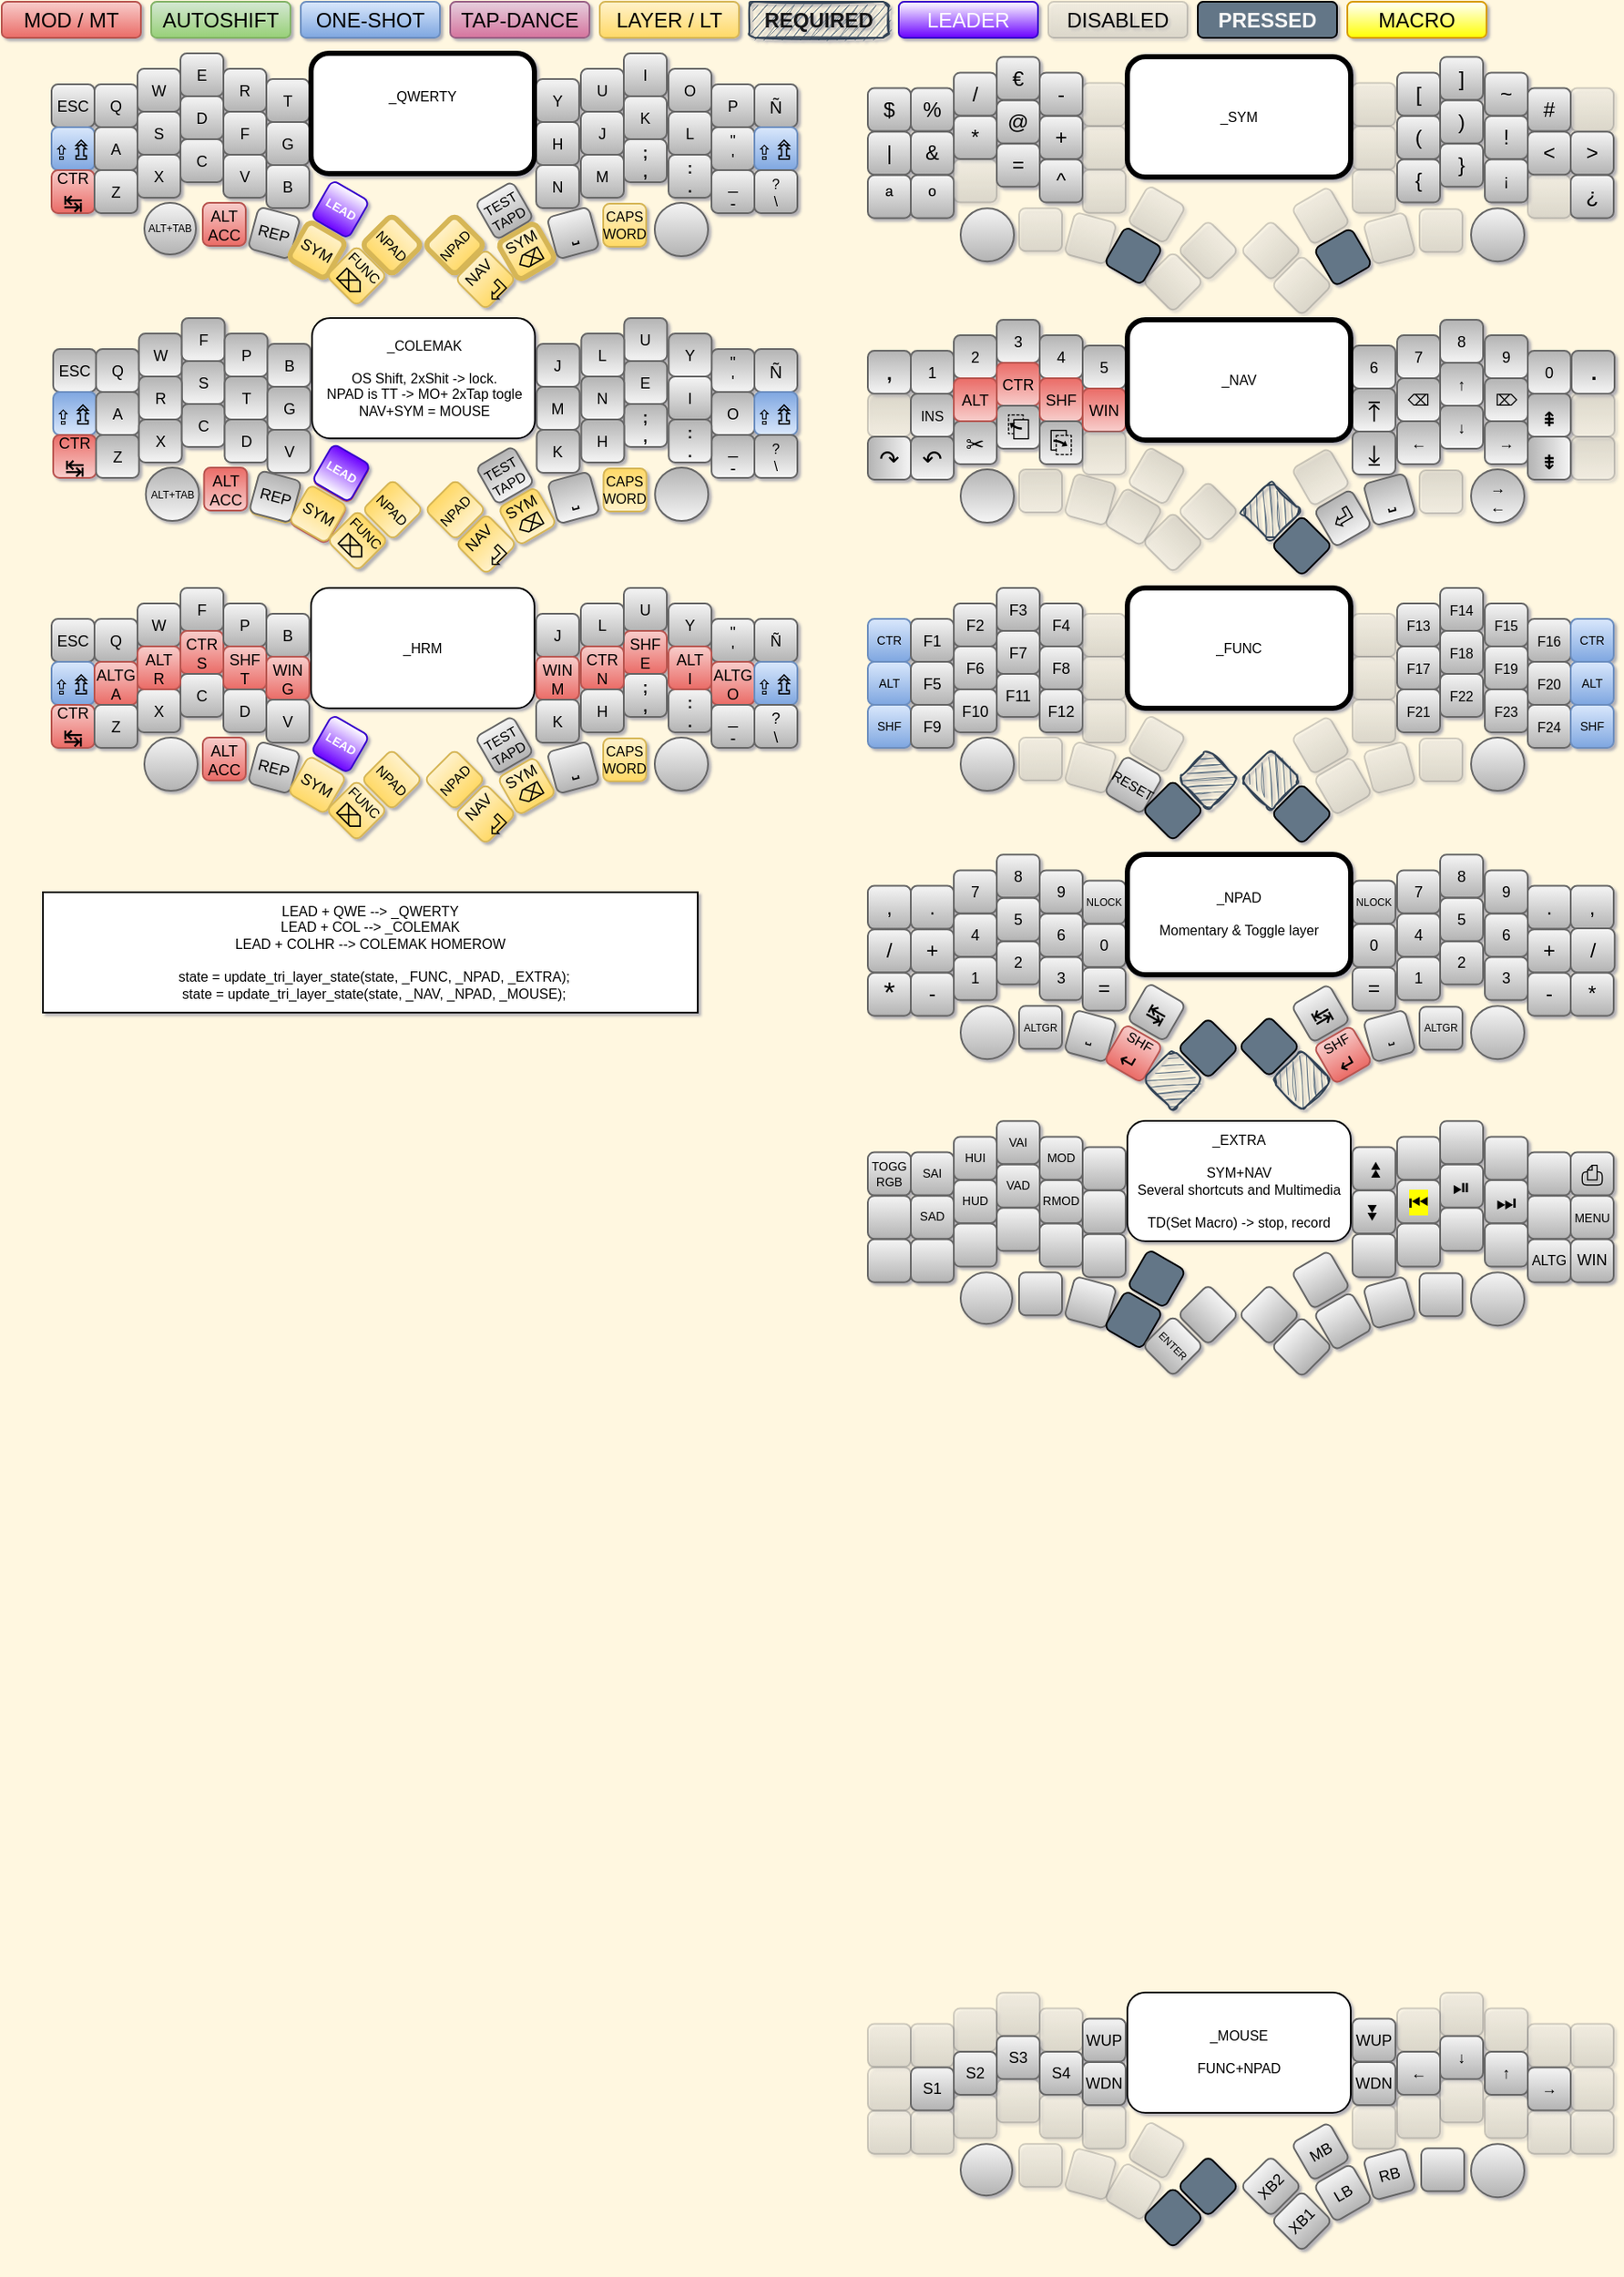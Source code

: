 <mxfile version="14.8.6" type="github" pages="4">
  <diagram id="nIPOBnqDMpIqWjdKk-vt" name="CUSTOM">
    <mxGraphModel dx="746" dy="460" grid="0" gridSize="3" guides="1" tooltips="1" connect="1" arrows="1" fold="1" page="1" pageScale="1" pageWidth="980" pageHeight="1390" background="#FFF7E0" math="0" shadow="1">
      <root>
        <mxCell id="0" />
        <mxCell id="1" parent="0" />
        <mxCell id="eZgq00gZfDjsTe4X8VJG-158" value="" style="group" parent="1" vertex="1" connectable="0">
          <mxGeometry x="510" y="345" width="434" height="159.178" as="geometry" />
        </mxCell>
        <mxCell id="Zb5v_W-21HPdfgIFEW2B-1" value="CTR" style="whiteSpace=wrap;html=1;aspect=fixed;strokeColor=#6c8ebf;rounded=1;strokeWidth=1;shadow=0;fillColor=#dae8fc;sketch=0;glass=0;fontSize=7;spacing=0;gradientColor=#7ea6e0;" parent="eZgq00gZfDjsTe4X8VJG-158" vertex="1">
          <mxGeometry y="20" width="25" height="25" as="geometry" />
        </mxCell>
        <mxCell id="Zb5v_W-21HPdfgIFEW2B-2" value="ALT" style="whiteSpace=wrap;html=1;aspect=fixed;strokeColor=#6c8ebf;rounded=1;strokeWidth=1;shadow=0;fillColor=#dae8fc;sketch=0;glass=0;fontSize=7;spacing=0;gradientColor=#7ea6e0;" parent="eZgq00gZfDjsTe4X8VJG-158" vertex="1">
          <mxGeometry y="45" width="25" height="25" as="geometry" />
        </mxCell>
        <mxCell id="Zb5v_W-21HPdfgIFEW2B-3" value="SHF" style="whiteSpace=wrap;html=1;aspect=fixed;strokeColor=#6c8ebf;rounded=1;strokeWidth=1;shadow=0;fillColor=#dae8fc;sketch=0;glass=0;fontSize=7;spacing=0;gradientColor=#7ea6e0;" parent="eZgq00gZfDjsTe4X8VJG-158" vertex="1">
          <mxGeometry y="70" width="25" height="25" as="geometry" />
        </mxCell>
        <mxCell id="Zb5v_W-21HPdfgIFEW2B-4" value="&lt;div&gt;F1&lt;/div&gt;" style="whiteSpace=wrap;html=1;aspect=fixed;strokeColor=#666666;rounded=1;strokeWidth=1;shadow=0;fillColor=#f5f5f5;sketch=0;glass=0;fontSize=9;spacing=0;gradientColor=#b3b3b3;" parent="eZgq00gZfDjsTe4X8VJG-158" vertex="1">
          <mxGeometry x="25" y="20" width="25" height="25" as="geometry" />
        </mxCell>
        <mxCell id="Zb5v_W-21HPdfgIFEW2B-5" value="&lt;div&gt;F5&lt;/div&gt;" style="whiteSpace=wrap;html=1;aspect=fixed;strokeColor=#666666;rounded=1;strokeWidth=1;shadow=0;fillColor=#f5f5f5;sketch=0;glass=0;fontSize=9;spacing=0;gradientColor=#b3b3b3;" parent="eZgq00gZfDjsTe4X8VJG-158" vertex="1">
          <mxGeometry x="25" y="45" width="25" height="25" as="geometry" />
        </mxCell>
        <mxCell id="Zb5v_W-21HPdfgIFEW2B-6" value="&lt;div&gt;F9&lt;/div&gt;" style="whiteSpace=wrap;html=1;aspect=fixed;strokeColor=#666666;rounded=1;strokeWidth=1;shadow=0;fillColor=#f5f5f5;sketch=0;glass=0;fontSize=9;spacing=0;gradientColor=#b3b3b3;" parent="eZgq00gZfDjsTe4X8VJG-158" vertex="1">
          <mxGeometry x="25" y="70" width="25" height="25" as="geometry" />
        </mxCell>
        <mxCell id="Zb5v_W-21HPdfgIFEW2B-7" value="&lt;div&gt;F2&lt;/div&gt;" style="whiteSpace=wrap;html=1;aspect=fixed;strokeColor=#666666;rounded=1;strokeWidth=1;shadow=0;fillColor=#f5f5f5;sketch=0;glass=0;fontSize=9;spacing=0;gradientColor=#b3b3b3;" parent="eZgq00gZfDjsTe4X8VJG-158" vertex="1">
          <mxGeometry x="50" y="11" width="25" height="25" as="geometry" />
        </mxCell>
        <mxCell id="Zb5v_W-21HPdfgIFEW2B-8" value="&lt;div&gt;F10&lt;/div&gt;" style="whiteSpace=wrap;html=1;aspect=fixed;strokeColor=#666666;rounded=1;strokeWidth=1;shadow=0;fillColor=#f5f5f5;sketch=0;glass=0;fontSize=9;spacing=0;gradientColor=#b3b3b3;" parent="eZgq00gZfDjsTe4X8VJG-158" vertex="1">
          <mxGeometry x="50" y="61" width="25" height="25" as="geometry" />
        </mxCell>
        <mxCell id="Zb5v_W-21HPdfgIFEW2B-9" value="&lt;div&gt;F3&lt;br&gt;&lt;/div&gt;" style="whiteSpace=wrap;html=1;aspect=fixed;strokeColor=#666666;rounded=1;strokeWidth=1;shadow=0;fillColor=#f5f5f5;sketch=0;glass=0;fontSize=9;gradientColor=#b3b3b3;" parent="eZgq00gZfDjsTe4X8VJG-158" vertex="1">
          <mxGeometry x="75" y="2" width="25" height="25" as="geometry" />
        </mxCell>
        <mxCell id="Zb5v_W-21HPdfgIFEW2B-10" value="&lt;div&gt;F7&lt;/div&gt;" style="whiteSpace=wrap;html=1;aspect=fixed;strokeColor=#666666;rounded=1;strokeWidth=1;shadow=0;fillColor=#f5f5f5;sketch=0;glass=0;fontSize=9;spacing=0;gradientColor=#b3b3b3;" parent="eZgq00gZfDjsTe4X8VJG-158" vertex="1">
          <mxGeometry x="75" y="27" width="25" height="25" as="geometry" />
        </mxCell>
        <mxCell id="Zb5v_W-21HPdfgIFEW2B-11" value="&lt;div&gt;F11&lt;/div&gt;" style="whiteSpace=wrap;html=1;aspect=fixed;strokeColor=#666666;rounded=1;strokeWidth=1;shadow=0;fillColor=#f5f5f5;sketch=0;glass=0;fontSize=9;spacing=0;gradientColor=#b3b3b3;" parent="eZgq00gZfDjsTe4X8VJG-158" vertex="1">
          <mxGeometry x="75" y="52" width="25" height="25" as="geometry" />
        </mxCell>
        <mxCell id="Zb5v_W-21HPdfgIFEW2B-12" value="&lt;div&gt;F4&lt;/div&gt;" style="whiteSpace=wrap;html=1;aspect=fixed;strokeColor=#666666;rounded=1;strokeWidth=1;shadow=0;fillColor=#f5f5f5;sketch=0;glass=0;fontSize=9;spacing=0;gradientColor=#b3b3b3;" parent="eZgq00gZfDjsTe4X8VJG-158" vertex="1">
          <mxGeometry x="100" y="11" width="25" height="25" as="geometry" />
        </mxCell>
        <mxCell id="Zb5v_W-21HPdfgIFEW2B-13" value="&lt;div&gt;F8&lt;/div&gt;" style="whiteSpace=wrap;html=1;aspect=fixed;strokeColor=#666666;rounded=1;strokeWidth=1;shadow=0;fillColor=#f5f5f5;sketch=0;glass=0;fontSize=9;spacing=0;gradientColor=#b3b3b3;" parent="eZgq00gZfDjsTe4X8VJG-158" vertex="1">
          <mxGeometry x="100" y="36" width="25" height="25" as="geometry" />
        </mxCell>
        <mxCell id="Zb5v_W-21HPdfgIFEW2B-14" value="&lt;div&gt;F12&lt;/div&gt;" style="whiteSpace=wrap;html=1;aspect=fixed;strokeColor=#666666;rounded=1;strokeWidth=1;shadow=0;fillColor=#f5f5f5;sketch=0;glass=0;fontSize=9;spacing=0;gradientColor=#b3b3b3;" parent="eZgq00gZfDjsTe4X8VJG-158" vertex="1">
          <mxGeometry x="100" y="61" width="25" height="25" as="geometry" />
        </mxCell>
        <mxCell id="Zb5v_W-21HPdfgIFEW2B-15" value="" style="whiteSpace=wrap;html=1;aspect=fixed;strokeColor=#666666;rounded=1;strokeWidth=1;shadow=0;fillColor=#f5f5f5;sketch=0;glass=0;fontSize=6;spacing=0;gradientColor=#b3b3b3;opacity=30;" parent="eZgq00gZfDjsTe4X8VJG-158" vertex="1">
          <mxGeometry x="125" y="17" width="25" height="25" as="geometry" />
        </mxCell>
        <mxCell id="Zb5v_W-21HPdfgIFEW2B-16" value="" style="whiteSpace=wrap;html=1;aspect=fixed;strokeColor=#666666;rounded=1;strokeWidth=1;shadow=0;fillColor=#f5f5f5;sketch=0;glass=0;fontSize=6;spacing=0;gradientColor=#b3b3b3;opacity=30;" parent="eZgq00gZfDjsTe4X8VJG-158" vertex="1">
          <mxGeometry x="125" y="42" width="25" height="25" as="geometry" />
        </mxCell>
        <mxCell id="Zb5v_W-21HPdfgIFEW2B-17" value="" style="whiteSpace=wrap;html=1;aspect=fixed;strokeColor=#666666;rounded=1;fillColor=#f5f5f5;sketch=0;glass=0;fontSize=6;gradientColor=#b3b3b3;shadow=0;strokeWidth=1;opacity=30;spacing=0;" parent="eZgq00gZfDjsTe4X8VJG-158" vertex="1">
          <mxGeometry x="125" y="67" width="25" height="25" as="geometry" />
        </mxCell>
        <mxCell id="Zb5v_W-21HPdfgIFEW2B-18" value="&lt;font style=&quot;font-size: 9px;&quot;&gt;&lt;br style=&quot;font-size: 9px;&quot;&gt;&lt;/font&gt;" style="whiteSpace=wrap;html=1;aspect=fixed;strokeColor=#666666;rounded=1;strokeWidth=1;shadow=0;fillColor=#f5f5f5;sketch=0;glass=0;fontSize=6;spacing=0;gradientColor=#b3b3b3;opacity=30;" parent="eZgq00gZfDjsTe4X8VJG-158" vertex="1">
          <mxGeometry x="88" y="89" width="25" height="25" as="geometry" />
        </mxCell>
        <mxCell id="Zb5v_W-21HPdfgIFEW2B-19" value="" style="whiteSpace=wrap;html=1;aspect=fixed;strokeColor=#666666;rounded=1;strokeWidth=1;shadow=0;fillColor=#f5f5f5;sketch=0;glass=0;rotation=15;fontSize=6;spacing=0;gradientColor=#b3b3b3;opacity=30;" parent="eZgq00gZfDjsTe4X8VJG-158" vertex="1">
          <mxGeometry x="117" y="94" width="25" height="25" as="geometry" />
        </mxCell>
        <mxCell id="Zb5v_W-21HPdfgIFEW2B-20" value="RESET" style="whiteSpace=wrap;html=1;aspect=fixed;rounded=1;strokeWidth=1;shadow=0;sketch=0;glass=0;rotation=30;fontSize=8;spacing=0;strokeColor=#666666;fillColor=#f5f5f5;gradientColor=#b3b3b3;" parent="eZgq00gZfDjsTe4X8VJG-158" vertex="1">
          <mxGeometry x="142" y="104" width="25" height="25" as="geometry" />
        </mxCell>
        <mxCell id="Zb5v_W-21HPdfgIFEW2B-21" value="" style="whiteSpace=wrap;html=1;aspect=fixed;strokeColor=#666666;rounded=1;fillColor=#f5f5f5;sketch=0;glass=0;rotation=30;fontSize=6;gradientColor=#b3b3b3;shadow=0;strokeWidth=1;opacity=30;spacing=0;" parent="eZgq00gZfDjsTe4X8VJG-158" vertex="1">
          <mxGeometry x="155.5" y="80.25" width="25" height="25" as="geometry" />
        </mxCell>
        <mxCell id="Zb5v_W-21HPdfgIFEW2B-22" value="" style="whiteSpace=wrap;html=1;aspect=fixed;strokeColor=#000000;rounded=1;shadow=0;fillColor=#647687;sketch=0;glass=0;rotation=45;fontSize=12;fontColor=#F7F7F7;fontStyle=1;gradientDirection=south;" parent="eZgq00gZfDjsTe4X8VJG-158" vertex="1">
          <mxGeometry x="165" y="119" width="25" height="25" as="geometry" />
        </mxCell>
        <mxCell id="Zb5v_W-21HPdfgIFEW2B-23" value="&lt;font style=&quot;font-size: 9px;&quot;&gt;&lt;br style=&quot;font-size: 9px;&quot;&gt;&lt;/font&gt;" style="whiteSpace=wrap;html=1;aspect=fixed;strokeColor=#314354;rounded=1;shadow=0;fillColor=#647687;sketch=1;glass=0;rotation=45;fontSize=12;fontColor=#121212;fontStyle=1;gradientDirection=south;" parent="eZgq00gZfDjsTe4X8VJG-158" vertex="1">
          <mxGeometry x="185.5" y="101" width="25" height="25" as="geometry" />
        </mxCell>
        <mxCell id="Zb5v_W-21HPdfgIFEW2B-24" value="&lt;div&gt;F6&lt;/div&gt;" style="whiteSpace=wrap;html=1;aspect=fixed;strokeColor=#666666;rounded=1;strokeWidth=1;shadow=0;fillColor=#f5f5f5;sketch=0;glass=0;fontSize=9;spacing=0;gradientColor=#b3b3b3;" parent="eZgq00gZfDjsTe4X8VJG-158" vertex="1">
          <mxGeometry x="50" y="36" width="25" height="25" as="geometry" />
        </mxCell>
        <mxCell id="Zb5v_W-21HPdfgIFEW2B-25" value="" style="ellipse;whiteSpace=wrap;html=1;aspect=fixed;fontSize=9;strokeWidth=1;fillColor=#f5f5f5;strokeColor=#666666;gradientColor=#b3b3b3;" parent="eZgq00gZfDjsTe4X8VJG-158" vertex="1">
          <mxGeometry x="54" y="89" width="31" height="31" as="geometry" />
        </mxCell>
        <mxCell id="Zb5v_W-21HPdfgIFEW2B-26" value="&lt;div style=&quot;font-size: 8px&quot;&gt;&lt;font style=&quot;font-size: 8px&quot;&gt;F16&lt;/font&gt;&lt;br style=&quot;font-size: 8px&quot;&gt;&lt;/div&gt;" style="whiteSpace=wrap;html=1;aspect=fixed;strokeColor=#666666;rounded=1;strokeWidth=1;shadow=0;fillColor=#f5f5f5;sketch=0;glass=0;fontSize=9;spacing=0;gradientColor=#b3b3b3;" parent="eZgq00gZfDjsTe4X8VJG-158" vertex="1">
          <mxGeometry x="384" y="20" width="25" height="25" as="geometry" />
        </mxCell>
        <mxCell id="Zb5v_W-21HPdfgIFEW2B-27" value="&lt;div style=&quot;font-size: 8px&quot;&gt;&lt;font style=&quot;font-size: 8px&quot;&gt;F20&lt;/font&gt;&lt;br style=&quot;font-size: 8px&quot;&gt;&lt;/div&gt;" style="whiteSpace=wrap;html=1;aspect=fixed;strokeColor=#666666;rounded=1;strokeWidth=1;shadow=0;fillColor=#f5f5f5;sketch=0;glass=0;fontSize=9;spacing=0;gradientColor=#b3b3b3;" parent="eZgq00gZfDjsTe4X8VJG-158" vertex="1">
          <mxGeometry x="384" y="45" width="25" height="25" as="geometry" />
        </mxCell>
        <mxCell id="Zb5v_W-21HPdfgIFEW2B-28" value="&lt;div style=&quot;font-size: 8px&quot;&gt;&lt;font style=&quot;font-size: 8px&quot;&gt;F24&lt;/font&gt;&lt;/div&gt;" style="whiteSpace=wrap;html=1;aspect=fixed;strokeColor=#666666;rounded=1;strokeWidth=1;shadow=0;fillColor=#f5f5f5;sketch=0;glass=0;fontSize=9;spacing=0;gradientColor=#b3b3b3;" parent="eZgq00gZfDjsTe4X8VJG-158" vertex="1">
          <mxGeometry x="384" y="70" width="25" height="25" as="geometry" />
        </mxCell>
        <mxCell id="Zb5v_W-21HPdfgIFEW2B-29" value="&lt;div style=&quot;font-size: 8px&quot;&gt;&lt;font style=&quot;font-size: 8px&quot;&gt;F15&lt;/font&gt;&lt;br style=&quot;font-size: 8px&quot;&gt;&lt;/div&gt;" style="whiteSpace=wrap;html=1;aspect=fixed;strokeColor=#666666;rounded=1;strokeWidth=1;shadow=0;fillColor=#f5f5f5;sketch=0;glass=0;fontSize=9;spacing=0;gradientColor=#b3b3b3;" parent="eZgq00gZfDjsTe4X8VJG-158" vertex="1">
          <mxGeometry x="359" y="11" width="25" height="25" as="geometry" />
        </mxCell>
        <mxCell id="Zb5v_W-21HPdfgIFEW2B-30" value="&lt;font style=&quot;font-size: 8px&quot;&gt;F23&lt;/font&gt;" style="whiteSpace=wrap;html=1;aspect=fixed;strokeColor=#666666;rounded=1;strokeWidth=1;shadow=0;fillColor=#f5f5f5;sketch=0;glass=0;fontSize=9;spacing=0;fontStyle=0;gradientColor=#b3b3b3;" parent="eZgq00gZfDjsTe4X8VJG-158" vertex="1">
          <mxGeometry x="359" y="61" width="25" height="25" as="geometry" />
        </mxCell>
        <mxCell id="Zb5v_W-21HPdfgIFEW2B-31" value="&lt;div style=&quot;font-size: 8px&quot;&gt;&lt;font style=&quot;font-size: 8px&quot;&gt;F14&lt;/font&gt;&lt;br style=&quot;font-size: 8px&quot;&gt;&lt;/div&gt;" style="whiteSpace=wrap;html=1;aspect=fixed;strokeColor=#666666;rounded=1;strokeWidth=1;shadow=0;fillColor=#f5f5f5;sketch=0;glass=0;fontSize=9;gradientColor=#b3b3b3;" parent="eZgq00gZfDjsTe4X8VJG-158" vertex="1">
          <mxGeometry x="333" y="2" width="25" height="25" as="geometry" />
        </mxCell>
        <mxCell id="Zb5v_W-21HPdfgIFEW2B-32" value="&lt;div style=&quot;font-size: 8px&quot;&gt;&lt;font style=&quot;font-size: 8px&quot;&gt;F18&lt;/font&gt;&lt;br style=&quot;font-size: 8px&quot;&gt;&lt;/div&gt;" style="whiteSpace=wrap;html=1;aspect=fixed;strokeColor=#666666;rounded=1;strokeWidth=1;shadow=0;fillColor=#f5f5f5;sketch=0;glass=0;fontSize=9;spacing=0;gradientColor=#b3b3b3;" parent="eZgq00gZfDjsTe4X8VJG-158" vertex="1">
          <mxGeometry x="333" y="27" width="25" height="25" as="geometry" />
        </mxCell>
        <mxCell id="Zb5v_W-21HPdfgIFEW2B-33" value="&lt;div style=&quot;font-size: 8px&quot;&gt;&lt;font style=&quot;font-size: 8px&quot;&gt;F22&lt;/font&gt;&lt;br style=&quot;font-size: 8px&quot;&gt;&lt;/div&gt;" style="whiteSpace=wrap;html=1;aspect=fixed;strokeColor=#666666;rounded=1;strokeWidth=1;shadow=0;fillColor=#f5f5f5;sketch=0;glass=0;fontSize=9;spacing=0;fontStyle=0;gradientColor=#b3b3b3;" parent="eZgq00gZfDjsTe4X8VJG-158" vertex="1">
          <mxGeometry x="333" y="52" width="25" height="25" as="geometry" />
        </mxCell>
        <mxCell id="Zb5v_W-21HPdfgIFEW2B-34" value="&lt;div&gt;&lt;font style=&quot;font-size: 8px&quot;&gt;F13&lt;/font&gt;&lt;/div&gt;" style="whiteSpace=wrap;html=1;aspect=fixed;strokeColor=#666666;rounded=1;strokeWidth=1;shadow=0;fillColor=#f5f5f5;sketch=0;glass=0;fontSize=9;spacing=0;gradientColor=#b3b3b3;" parent="eZgq00gZfDjsTe4X8VJG-158" vertex="1">
          <mxGeometry x="308" y="11" width="25" height="25" as="geometry" />
        </mxCell>
        <mxCell id="Zb5v_W-21HPdfgIFEW2B-35" value="&lt;div style=&quot;font-size: 8px&quot;&gt;&lt;font style=&quot;font-size: 8px&quot;&gt;F17&lt;/font&gt;&lt;br style=&quot;font-size: 8px&quot;&gt;&lt;/div&gt;" style="whiteSpace=wrap;html=1;aspect=fixed;strokeColor=#666666;rounded=1;strokeWidth=1;shadow=0;fillColor=#f5f5f5;sketch=0;glass=0;fontSize=9;spacing=0;gradientColor=#b3b3b3;" parent="eZgq00gZfDjsTe4X8VJG-158" vertex="1">
          <mxGeometry x="308" y="36" width="25" height="25" as="geometry" />
        </mxCell>
        <mxCell id="Zb5v_W-21HPdfgIFEW2B-36" value="&lt;div style=&quot;font-size: 8px&quot;&gt;&lt;font style=&quot;font-size: 8px&quot;&gt;F21&lt;/font&gt;&lt;br style=&quot;font-size: 8px&quot;&gt;&lt;/div&gt;" style="whiteSpace=wrap;html=1;aspect=fixed;strokeColor=#666666;rounded=1;strokeWidth=1;shadow=0;fillColor=#f5f5f5;sketch=0;glass=0;fontSize=9;spacing=0;gradientColor=#b3b3b3;" parent="eZgq00gZfDjsTe4X8VJG-158" vertex="1">
          <mxGeometry x="308" y="61" width="25" height="25" as="geometry" />
        </mxCell>
        <mxCell id="Zb5v_W-21HPdfgIFEW2B-37" value="" style="whiteSpace=wrap;html=1;aspect=fixed;strokeColor=#666666;rounded=1;strokeWidth=1;shadow=0;fillColor=#f5f5f5;sketch=0;glass=0;fontSize=6;spacing=0;gradientColor=#b3b3b3;opacity=30;" parent="eZgq00gZfDjsTe4X8VJG-158" vertex="1">
          <mxGeometry x="282" y="17" width="25" height="25" as="geometry" />
        </mxCell>
        <mxCell id="Zb5v_W-21HPdfgIFEW2B-38" value="" style="whiteSpace=wrap;html=1;aspect=fixed;strokeColor=#666666;rounded=1;strokeWidth=1;shadow=0;fillColor=#f5f5f5;sketch=0;glass=0;fontSize=6;spacing=0;gradientColor=#b3b3b3;opacity=30;" parent="eZgq00gZfDjsTe4X8VJG-158" vertex="1">
          <mxGeometry x="282" y="42" width="25" height="25" as="geometry" />
        </mxCell>
        <mxCell id="Zb5v_W-21HPdfgIFEW2B-39" value="" style="whiteSpace=wrap;html=1;aspect=fixed;strokeColor=#666666;rounded=1;fillColor=#f5f5f5;sketch=0;glass=0;fontSize=6;gradientColor=#b3b3b3;shadow=0;strokeWidth=1;opacity=30;spacing=0;" parent="eZgq00gZfDjsTe4X8VJG-158" vertex="1">
          <mxGeometry x="282" y="67" width="25" height="25" as="geometry" />
        </mxCell>
        <mxCell id="Zb5v_W-21HPdfgIFEW2B-40" value="&lt;font style=&quot;font-size: 9px;&quot;&gt;&lt;br style=&quot;font-size: 9px;&quot;&gt;&lt;/font&gt;" style="whiteSpace=wrap;html=1;aspect=fixed;strokeColor=#666666;rounded=1;strokeWidth=1;shadow=0;fillColor=#f5f5f5;sketch=0;glass=0;fontSize=6;spacing=0;gradientColor=#b3b3b3;opacity=30;" parent="eZgq00gZfDjsTe4X8VJG-158" vertex="1">
          <mxGeometry x="321" y="89.5" width="25" height="25" as="geometry" />
        </mxCell>
        <mxCell id="Zb5v_W-21HPdfgIFEW2B-41" value="" style="whiteSpace=wrap;html=1;aspect=fixed;strokeColor=#666666;rounded=1;strokeWidth=1;shadow=0;fillColor=#f5f5f5;sketch=0;glass=0;rotation=345;fontSize=6;spacing=0;gradientColor=#b3b3b3;opacity=30;" parent="eZgq00gZfDjsTe4X8VJG-158" vertex="1">
          <mxGeometry x="291" y="94" width="25" height="25" as="geometry" />
        </mxCell>
        <mxCell id="Zb5v_W-21HPdfgIFEW2B-42" value="" style="whiteSpace=wrap;html=1;aspect=fixed;strokeColor=#666666;rounded=1;strokeWidth=1;shadow=0;fillColor=#f5f5f5;sketch=0;glass=0;rotation=330;fontSize=6;spacing=0;gradientColor=#b3b3b3;opacity=30;" parent="eZgq00gZfDjsTe4X8VJG-158" vertex="1">
          <mxGeometry x="264" y="104.75" width="25" height="25" as="geometry" />
        </mxCell>
        <mxCell id="Zb5v_W-21HPdfgIFEW2B-43" value="" style="whiteSpace=wrap;html=1;aspect=fixed;strokeColor=#666666;rounded=1;fillColor=#f5f5f5;sketch=0;glass=0;rotation=330;fontSize=6;gradientColor=#b3b3b3;shadow=0;strokeWidth=1;opacity=30;spacing=0;" parent="eZgq00gZfDjsTe4X8VJG-158" vertex="1">
          <mxGeometry x="251" y="81" width="25" height="25" as="geometry" />
        </mxCell>
        <mxCell id="Zb5v_W-21HPdfgIFEW2B-44" value="&lt;font style=&quot;font-size: 9px;&quot;&gt;&lt;br style=&quot;font-size: 9px;&quot;&gt;&lt;/font&gt;" style="whiteSpace=wrap;html=1;aspect=fixed;strokeColor=#000000;rounded=1;shadow=0;fillColor=#647687;sketch=0;glass=0;rotation=315;fontSize=12;fontColor=#F7F7F7;fontStyle=1;gradientDirection=south;" parent="eZgq00gZfDjsTe4X8VJG-158" vertex="1">
          <mxGeometry x="240" y="121" width="25" height="25" as="geometry" />
        </mxCell>
        <mxCell id="Zb5v_W-21HPdfgIFEW2B-45" value="&lt;font style=&quot;font-size: 9px;&quot;&gt;&lt;br style=&quot;font-size: 9px;&quot;&gt;&lt;/font&gt;" style="whiteSpace=wrap;html=1;aspect=fixed;strokeColor=#314354;rounded=1;shadow=0;fillColor=#647687;sketch=1;glass=0;rotation=315;fontSize=12;fontColor=#121212;fontStyle=1;gradientDirection=south;" parent="eZgq00gZfDjsTe4X8VJG-158" vertex="1">
          <mxGeometry x="222" y="101" width="25" height="25" as="geometry" />
        </mxCell>
        <mxCell id="Zb5v_W-21HPdfgIFEW2B-46" value="&lt;div style=&quot;font-size: 8px&quot;&gt;&lt;font style=&quot;font-size: 8px&quot;&gt;F19&lt;/font&gt;&lt;br style=&quot;font-size: 8px&quot;&gt;&lt;/div&gt;" style="whiteSpace=wrap;html=1;aspect=fixed;strokeColor=#666666;rounded=1;strokeWidth=1;shadow=0;fillColor=#f5f5f5;sketch=0;glass=0;fontSize=9;spacing=0;gradientColor=#b3b3b3;" parent="eZgq00gZfDjsTe4X8VJG-158" vertex="1">
          <mxGeometry x="359" y="36" width="25" height="25" as="geometry" />
        </mxCell>
        <mxCell id="Zb5v_W-21HPdfgIFEW2B-47" value="" style="ellipse;whiteSpace=wrap;html=1;aspect=fixed;fontSize=9;strokeWidth=1;fillColor=#f5f5f5;strokeColor=#666666;gradientColor=#b3b3b3;" parent="eZgq00gZfDjsTe4X8VJG-158" vertex="1">
          <mxGeometry x="351" y="89" width="31" height="31" as="geometry" />
        </mxCell>
        <mxCell id="Zb5v_W-21HPdfgIFEW2B-48" value="&lt;div&gt;_FUNC&lt;/div&gt;" style="rounded=1;whiteSpace=wrap;html=1;fontSize=8;strokeWidth=3;" parent="eZgq00gZfDjsTe4X8VJG-158" vertex="1">
          <mxGeometry x="151" y="2" width="130" height="70" as="geometry" />
        </mxCell>
        <mxCell id="eZgq00gZfDjsTe4X8VJG-148" value="CTR" style="whiteSpace=wrap;html=1;aspect=fixed;strokeColor=#6c8ebf;rounded=1;strokeWidth=1;shadow=0;fillColor=#dae8fc;sketch=0;glass=0;fontSize=7;spacing=0;gradientColor=#7ea6e0;" parent="eZgq00gZfDjsTe4X8VJG-158" vertex="1">
          <mxGeometry x="409" y="20" width="25" height="25" as="geometry" />
        </mxCell>
        <mxCell id="eZgq00gZfDjsTe4X8VJG-149" value="ALT" style="whiteSpace=wrap;html=1;aspect=fixed;strokeColor=#6c8ebf;rounded=1;strokeWidth=1;shadow=0;fillColor=#dae8fc;sketch=0;glass=0;fontSize=7;spacing=0;gradientColor=#7ea6e0;" parent="eZgq00gZfDjsTe4X8VJG-158" vertex="1">
          <mxGeometry x="409" y="45" width="25" height="25" as="geometry" />
        </mxCell>
        <mxCell id="eZgq00gZfDjsTe4X8VJG-150" value="SHF" style="whiteSpace=wrap;html=1;aspect=fixed;strokeColor=#6c8ebf;rounded=1;strokeWidth=1;shadow=0;fillColor=#dae8fc;sketch=0;glass=0;fontSize=7;spacing=0;gradientColor=#7ea6e0;" parent="eZgq00gZfDjsTe4X8VJG-158" vertex="1">
          <mxGeometry x="409" y="70" width="25" height="25" as="geometry" />
        </mxCell>
        <mxCell id="eZgq00gZfDjsTe4X8VJG-159" value="&#xa;⎗&#xa;&#xa;" style="group;fontSize=12;" parent="1" vertex="1" connectable="0">
          <mxGeometry x="510" y="190" width="434.5" height="159.178" as="geometry" />
        </mxCell>
        <mxCell id="PY5Cf2XhcSbaY2lpMMKc-1" value="," style="whiteSpace=wrap;html=1;aspect=fixed;strokeColor=#666666;rounded=1;fillColor=#f5f5f5;fontSize=11;flipH=1;flipV=1;gradientColor=#b3b3b3;fontColor=#000000;shadow=0;strokeWidth=1;glass=0;spacing=0;sketch=0;fontStyle=1" parent="eZgq00gZfDjsTe4X8VJG-159" vertex="1">
          <mxGeometry y="19" width="25" height="25" as="geometry" />
        </mxCell>
        <mxCell id="PY5Cf2XhcSbaY2lpMMKc-2" value="" style="whiteSpace=wrap;html=1;aspect=fixed;strokeColor=#666666;rounded=1;strokeWidth=1;shadow=0;fillColor=#f5f5f5;sketch=0;glass=0;fontSize=6;spacing=0;flipH=1;flipV=1;gradientColor=#b3b3b3;opacity=30;" parent="eZgq00gZfDjsTe4X8VJG-159" vertex="1">
          <mxGeometry y="44" width="25" height="25" as="geometry" />
        </mxCell>
        <mxCell id="PY5Cf2XhcSbaY2lpMMKc-3" value="↷" style="whiteSpace=wrap;html=1;aspect=fixed;strokeColor=#666666;rounded=1;strokeWidth=1;shadow=0;fillColor=#f5f5f5;sketch=0;glass=0;fontSize=14;spacing=0;flipH=1;flipV=1;direction=north;gradientColor=#b3b3b3;" parent="eZgq00gZfDjsTe4X8VJG-159" vertex="1">
          <mxGeometry y="69" width="25" height="25" as="geometry" />
        </mxCell>
        <mxCell id="PY5Cf2XhcSbaY2lpMMKc-4" value="1" style="whiteSpace=wrap;html=1;aspect=fixed;strokeColor=#666666;rounded=1;strokeWidth=1;shadow=0;fillColor=#f5f5f5;sketch=0;glass=0;fontSize=9;spacing=0;flipH=1;flipV=1;gradientColor=#b3b3b3;" parent="eZgq00gZfDjsTe4X8VJG-159" vertex="1">
          <mxGeometry x="25" y="19" width="25" height="25" as="geometry" />
        </mxCell>
        <mxCell id="PY5Cf2XhcSbaY2lpMMKc-5" value="INS" style="whiteSpace=wrap;html=1;aspect=fixed;strokeColor=#666666;rounded=1;strokeWidth=1;shadow=0;fillColor=#f5f5f5;sketch=0;glass=0;fontSize=8;spacing=0;align=center;flipH=1;flipV=1;gradientColor=#b3b3b3;" parent="eZgq00gZfDjsTe4X8VJG-159" vertex="1">
          <mxGeometry x="25" y="44" width="25" height="25" as="geometry" />
        </mxCell>
        <mxCell id="PY5Cf2XhcSbaY2lpMMKc-6" value="↶" style="whiteSpace=wrap;html=1;aspect=fixed;strokeColor=#666666;rounded=1;strokeWidth=1;shadow=0;fillColor=#f5f5f5;sketch=0;glass=0;fontSize=14;spacing=0;flipH=1;flipV=1;gradientColor=#b3b3b3;" parent="eZgq00gZfDjsTe4X8VJG-159" vertex="1">
          <mxGeometry x="25" y="69" width="25" height="25" as="geometry" />
        </mxCell>
        <mxCell id="PY5Cf2XhcSbaY2lpMMKc-7" value="2" style="whiteSpace=wrap;html=1;aspect=fixed;strokeColor=#666666;rounded=1;strokeWidth=1;shadow=0;fillColor=#f5f5f5;sketch=0;glass=0;fontSize=9;spacing=0;flipH=1;flipV=1;gradientColor=#b3b3b3;" parent="eZgq00gZfDjsTe4X8VJG-159" vertex="1">
          <mxGeometry x="50" y="10" width="25" height="25" as="geometry" />
        </mxCell>
        <mxCell id="PY5Cf2XhcSbaY2lpMMKc-8" value="&lt;span class=&quot;box&quot; style=&quot;font-size: 13px;&quot;&gt;✂&lt;/span&gt;" style="whiteSpace=wrap;html=1;aspect=fixed;strokeColor=#666666;rounded=1;strokeWidth=1;shadow=0;fillColor=#f5f5f5;sketch=0;glass=0;fontSize=13;spacing=0;flipH=1;flipV=1;gradientColor=#b3b3b3;" parent="eZgq00gZfDjsTe4X8VJG-159" vertex="1">
          <mxGeometry x="50" y="60" width="25" height="25" as="geometry" />
        </mxCell>
        <mxCell id="PY5Cf2XhcSbaY2lpMMKc-9" value="3" style="whiteSpace=wrap;html=1;aspect=fixed;strokeColor=#666666;rounded=1;strokeWidth=1;shadow=0;fillColor=#f5f5f5;sketch=0;glass=0;fontSize=9;flipH=1;flipV=1;gradientColor=#b3b3b3;" parent="eZgq00gZfDjsTe4X8VJG-159" vertex="1">
          <mxGeometry x="75" y="1" width="25" height="25" as="geometry" />
        </mxCell>
        <mxCell id="PY5Cf2XhcSbaY2lpMMKc-10" value="CTR" style="whiteSpace=wrap;html=1;aspect=fixed;strokeColor=#b85450;rounded=1;strokeWidth=1;shadow=0;fillColor=#f8cecc;sketch=0;glass=0;fontSize=9;spacing=0;flipH=1;flipV=1;gradientColor=#ea6b66;" parent="eZgq00gZfDjsTe4X8VJG-159" vertex="1">
          <mxGeometry x="75" y="26" width="25" height="25" as="geometry" />
        </mxCell>
        <mxCell id="PY5Cf2XhcSbaY2lpMMKc-11" value="⎗" style="whiteSpace=wrap;html=1;aspect=fixed;strokeColor=#666666;rounded=1;strokeWidth=1;shadow=0;fillColor=#f5f5f5;sketch=0;glass=0;fontSize=17;spacing=0;flipH=1;flipV=1;gradientColor=#b3b3b3;" parent="eZgq00gZfDjsTe4X8VJG-159" vertex="1">
          <mxGeometry x="75" y="51" width="25" height="25" as="geometry" />
        </mxCell>
        <mxCell id="PY5Cf2XhcSbaY2lpMMKc-12" value="4" style="whiteSpace=wrap;html=1;aspect=fixed;strokeColor=#666666;rounded=1;strokeWidth=1;shadow=0;fillColor=#f5f5f5;sketch=0;glass=0;fontSize=9;spacing=0;flipH=1;flipV=1;gradientColor=#b3b3b3;" parent="eZgq00gZfDjsTe4X8VJG-159" vertex="1">
          <mxGeometry x="100" y="10" width="25" height="25" as="geometry" />
        </mxCell>
        <mxCell id="PY5Cf2XhcSbaY2lpMMKc-13" value="SHF" style="whiteSpace=wrap;html=1;aspect=fixed;strokeColor=#b85450;rounded=1;strokeWidth=1;shadow=0;fillColor=#f8cecc;sketch=0;glass=0;fontSize=9;spacing=0;flipH=1;flipV=1;gradientColor=#ea6b66;" parent="eZgq00gZfDjsTe4X8VJG-159" vertex="1">
          <mxGeometry x="100" y="35" width="25" height="25" as="geometry" />
        </mxCell>
        <mxCell id="PY5Cf2XhcSbaY2lpMMKc-14" value="⎘" style="whiteSpace=wrap;html=1;aspect=fixed;strokeColor=#666666;rounded=1;strokeWidth=1;shadow=0;fillColor=#f5f5f5;sketch=0;glass=0;fontSize=17;spacing=0;flipH=1;flipV=1;gradientColor=#b3b3b3;" parent="eZgq00gZfDjsTe4X8VJG-159" vertex="1">
          <mxGeometry x="100" y="60" width="25" height="25" as="geometry" />
        </mxCell>
        <mxCell id="PY5Cf2XhcSbaY2lpMMKc-15" value="5" style="whiteSpace=wrap;html=1;aspect=fixed;strokeColor=#666666;rounded=1;strokeWidth=1;shadow=0;fillColor=#f5f5f5;sketch=0;glass=0;fontSize=9;spacing=0;flipH=1;flipV=1;gradientColor=#b3b3b3;" parent="eZgq00gZfDjsTe4X8VJG-159" vertex="1">
          <mxGeometry x="125" y="16" width="25" height="25" as="geometry" />
        </mxCell>
        <mxCell id="PY5Cf2XhcSbaY2lpMMKc-16" value="WIN" style="whiteSpace=wrap;html=1;aspect=fixed;strokeColor=#b85450;rounded=1;strokeWidth=1;shadow=0;fillColor=#f8cecc;sketch=0;glass=0;fontSize=9;spacing=0;flipH=1;flipV=1;gradientColor=#ea6b66;" parent="eZgq00gZfDjsTe4X8VJG-159" vertex="1">
          <mxGeometry x="125" y="41" width="25" height="25" as="geometry" />
        </mxCell>
        <mxCell id="PY5Cf2XhcSbaY2lpMMKc-17" value="" style="whiteSpace=wrap;html=1;aspect=fixed;strokeColor=#666666;rounded=1;strokeWidth=1;shadow=0;fillColor=#f5f5f5;sketch=0;glass=0;fontSize=6;spacing=0;flipH=1;flipV=1;gradientColor=#b3b3b3;opacity=30;" parent="eZgq00gZfDjsTe4X8VJG-159" vertex="1">
          <mxGeometry x="125" y="66" width="25" height="25" as="geometry" />
        </mxCell>
        <mxCell id="PY5Cf2XhcSbaY2lpMMKc-18" value="&lt;font style=&quot;font-size: 9px;&quot;&gt;&lt;br style=&quot;font-size: 9px;&quot;&gt;&lt;/font&gt;" style="whiteSpace=wrap;html=1;aspect=fixed;strokeColor=#666666;rounded=1;shadow=0;sketch=0;glass=0;fontSize=6;flipH=1;flipV=1;fontColor=#000000;fillColor=#f5f5f5;strokeWidth=1;gradientColor=#b3b3b3;opacity=30;spacing=0;" parent="eZgq00gZfDjsTe4X8VJG-159" vertex="1">
          <mxGeometry x="88" y="88" width="25" height="25" as="geometry" />
        </mxCell>
        <mxCell id="PY5Cf2XhcSbaY2lpMMKc-19" value="" style="whiteSpace=wrap;html=1;aspect=fixed;strokeColor=#666666;rounded=1;shadow=0;fillColor=#f5f5f5;sketch=0;glass=0;rotation=15;fontSize=6;flipH=1;flipV=1;fontColor=#000000;strokeWidth=1;gradientColor=#b3b3b3;opacity=30;spacing=0;" parent="eZgq00gZfDjsTe4X8VJG-159" vertex="1">
          <mxGeometry x="117" y="93" width="25" height="25" as="geometry" />
        </mxCell>
        <mxCell id="PY5Cf2XhcSbaY2lpMMKc-20" value="" style="whiteSpace=wrap;html=1;aspect=fixed;strokeColor=#666666;rounded=1;shadow=0;fillColor=#f5f5f5;sketch=0;glass=0;rotation=30;fontSize=6;flipH=1;flipV=1;fontColor=#000000;strokeWidth=1;gradientColor=#b3b3b3;spacing=0;opacity=30;" parent="eZgq00gZfDjsTe4X8VJG-159" vertex="1">
          <mxGeometry x="142" y="103" width="25" height="25" as="geometry" />
        </mxCell>
        <mxCell id="PY5Cf2XhcSbaY2lpMMKc-21" value="" style="whiteSpace=wrap;html=1;aspect=fixed;strokeColor=#666666;rounded=1;shadow=0;fillColor=#f5f5f5;sketch=0;glass=0;rotation=30;fontSize=6;flipH=1;flipV=1;gradientColor=#b3b3b3;strokeWidth=1;opacity=30;spacing=0;" parent="eZgq00gZfDjsTe4X8VJG-159" vertex="1">
          <mxGeometry x="155.5" y="79.25" width="25" height="25" as="geometry" />
        </mxCell>
        <mxCell id="PY5Cf2XhcSbaY2lpMMKc-22" value="" style="whiteSpace=wrap;html=1;aspect=fixed;strokeColor=#666666;rounded=1;strokeWidth=1;shadow=0;fillColor=#f5f5f5;sketch=0;glass=0;rotation=45;fontSize=6;spacing=0;flipH=1;flipV=1;gradientColor=#b3b3b3;opacity=30;" parent="eZgq00gZfDjsTe4X8VJG-159" vertex="1">
          <mxGeometry x="165" y="118" width="25" height="25" as="geometry" />
        </mxCell>
        <mxCell id="PY5Cf2XhcSbaY2lpMMKc-23" value="" style="whiteSpace=wrap;html=1;aspect=fixed;strokeColor=#666666;rounded=1;shadow=0;fillColor=#f5f5f5;sketch=0;glass=0;rotation=45;fontSize=6;flipH=1;flipV=1;fontColor=#000000;strokeWidth=1;gradientColor=#b3b3b3;opacity=30;spacing=0;" parent="eZgq00gZfDjsTe4X8VJG-159" vertex="1">
          <mxGeometry x="185.5" y="100" width="25" height="25" as="geometry" />
        </mxCell>
        <mxCell id="PY5Cf2XhcSbaY2lpMMKc-24" value="ALT" style="whiteSpace=wrap;html=1;aspect=fixed;strokeColor=#b85450;rounded=1;strokeWidth=1;shadow=0;fillColor=#f8cecc;sketch=0;glass=0;fontSize=9;spacing=0;flipH=1;flipV=1;gradientColor=#ea6b66;" parent="eZgq00gZfDjsTe4X8VJG-159" vertex="1">
          <mxGeometry x="50" y="35" width="25" height="25" as="geometry" />
        </mxCell>
        <mxCell id="PY5Cf2XhcSbaY2lpMMKc-25" value="" style="ellipse;whiteSpace=wrap;html=1;aspect=fixed;fontSize=9;strokeWidth=1;fillColor=#f5f5f5;strokeColor=#666666;flipH=1;flipV=1;gradientColor=#b3b3b3;" parent="eZgq00gZfDjsTe4X8VJG-159" vertex="1">
          <mxGeometry x="54" y="88" width="31" height="31" as="geometry" />
        </mxCell>
        <mxCell id="PY5Cf2XhcSbaY2lpMMKc-26" value="0" style="whiteSpace=wrap;html=1;aspect=fixed;strokeColor=#666666;rounded=1;strokeWidth=1;shadow=0;fillColor=#f5f5f5;sketch=0;glass=0;fontSize=9;spacing=0;flipH=1;flipV=1;gradientColor=#b3b3b3;" parent="eZgq00gZfDjsTe4X8VJG-159" vertex="1">
          <mxGeometry x="384" y="19" width="25" height="25" as="geometry" />
        </mxCell>
        <mxCell id="PY5Cf2XhcSbaY2lpMMKc-27" value="&lt;code style=&quot;font-size: 16px;&quot;&gt;⇞&lt;/code&gt;" style="whiteSpace=wrap;html=1;aspect=fixed;strokeColor=#666666;rounded=1;strokeWidth=1;shadow=0;fillColor=#f5f5f5;sketch=0;glass=0;fontSize=16;spacing=0;flipH=1;flipV=1;gradientColor=#b3b3b3;" parent="eZgq00gZfDjsTe4X8VJG-159" vertex="1">
          <mxGeometry x="384" y="44" width="25" height="25" as="geometry" />
        </mxCell>
        <mxCell id="PY5Cf2XhcSbaY2lpMMKc-28" value="&lt;code style=&quot;font-size: 16px;&quot;&gt;⇟&lt;/code&gt;" style="whiteSpace=wrap;html=1;aspect=fixed;strokeColor=#666666;rounded=1;strokeWidth=1;shadow=0;fillColor=#f5f5f5;sketch=0;glass=0;fontSize=16;spacing=0;flipH=1;flipV=1;gradientColor=#b3b3b3;direction=north;" parent="eZgq00gZfDjsTe4X8VJG-159" vertex="1">
          <mxGeometry x="384" y="69" width="25" height="25" as="geometry" />
        </mxCell>
        <mxCell id="PY5Cf2XhcSbaY2lpMMKc-29" value="9" style="whiteSpace=wrap;html=1;aspect=fixed;strokeColor=#666666;rounded=1;strokeWidth=1;shadow=0;fillColor=#f5f5f5;sketch=0;glass=0;fontSize=9;spacing=0;flipH=1;flipV=1;gradientColor=#b3b3b3;" parent="eZgq00gZfDjsTe4X8VJG-159" vertex="1">
          <mxGeometry x="359" y="10" width="25" height="25" as="geometry" />
        </mxCell>
        <mxCell id="PY5Cf2XhcSbaY2lpMMKc-30" value="→" style="whiteSpace=wrap;html=1;aspect=fixed;strokeColor=#666666;rounded=1;strokeWidth=1;shadow=0;fillColor=#f5f5f5;sketch=0;glass=0;fontSize=9;spacing=0;fontStyle=0;flipH=1;flipV=1;gradientColor=#b3b3b3;" parent="eZgq00gZfDjsTe4X8VJG-159" vertex="1">
          <mxGeometry x="359" y="60" width="25" height="25" as="geometry" />
        </mxCell>
        <mxCell id="PY5Cf2XhcSbaY2lpMMKc-31" value="8" style="whiteSpace=wrap;html=1;aspect=fixed;strokeColor=#666666;rounded=1;strokeWidth=1;shadow=0;fillColor=#f5f5f5;sketch=0;glass=0;fontSize=9;flipH=1;flipV=1;gradientColor=#b3b3b3;" parent="eZgq00gZfDjsTe4X8VJG-159" vertex="1">
          <mxGeometry x="333" y="1" width="25" height="25" as="geometry" />
        </mxCell>
        <mxCell id="PY5Cf2XhcSbaY2lpMMKc-32" value="↑" style="whiteSpace=wrap;html=1;aspect=fixed;strokeColor=#666666;rounded=1;strokeWidth=1;shadow=0;fillColor=#f5f5f5;sketch=0;glass=0;fontSize=9;spacing=0;flipH=1;flipV=1;gradientColor=#b3b3b3;" parent="eZgq00gZfDjsTe4X8VJG-159" vertex="1">
          <mxGeometry x="333" y="26" width="25" height="25" as="geometry" />
        </mxCell>
        <mxCell id="PY5Cf2XhcSbaY2lpMMKc-33" value="↓" style="whiteSpace=wrap;html=1;aspect=fixed;strokeColor=#666666;rounded=1;strokeWidth=1;shadow=0;fillColor=#f5f5f5;sketch=0;glass=0;fontSize=9;spacing=0;fontStyle=0;flipH=1;flipV=1;gradientColor=#b3b3b3;" parent="eZgq00gZfDjsTe4X8VJG-159" vertex="1">
          <mxGeometry x="333" y="51" width="25" height="25" as="geometry" />
        </mxCell>
        <mxCell id="PY5Cf2XhcSbaY2lpMMKc-34" value="7" style="whiteSpace=wrap;html=1;aspect=fixed;strokeColor=#666666;rounded=1;strokeWidth=1;shadow=0;fillColor=#f5f5f5;sketch=0;glass=0;fontSize=9;spacing=0;flipH=1;flipV=1;gradientColor=#b3b3b3;" parent="eZgq00gZfDjsTe4X8VJG-159" vertex="1">
          <mxGeometry x="308" y="10" width="25" height="25" as="geometry" />
        </mxCell>
        <mxCell id="PY5Cf2XhcSbaY2lpMMKc-35" value="&lt;span class=&quot;box&quot; style=&quot;font-size: 9px&quot;&gt;⌫&lt;/span&gt;" style="whiteSpace=wrap;html=1;aspect=fixed;strokeColor=#666666;rounded=1;strokeWidth=1;shadow=0;fillColor=#f5f5f5;sketch=0;glass=0;fontSize=6;spacing=0;flipH=1;flipV=1;gradientColor=#b3b3b3;" parent="eZgq00gZfDjsTe4X8VJG-159" vertex="1">
          <mxGeometry x="308" y="35" width="25" height="25" as="geometry" />
        </mxCell>
        <mxCell id="PY5Cf2XhcSbaY2lpMMKc-36" value="←" style="whiteSpace=wrap;html=1;aspect=fixed;strokeColor=#666666;rounded=1;strokeWidth=1;shadow=0;fillColor=#f5f5f5;sketch=0;glass=0;fontSize=9;spacing=0;flipH=1;flipV=1;gradientColor=#b3b3b3;" parent="eZgq00gZfDjsTe4X8VJG-159" vertex="1">
          <mxGeometry x="308" y="60" width="25" height="25" as="geometry" />
        </mxCell>
        <mxCell id="PY5Cf2XhcSbaY2lpMMKc-37" value="6" style="whiteSpace=wrap;html=1;aspect=fixed;strokeColor=#666666;rounded=1;strokeWidth=1;shadow=0;fillColor=#f5f5f5;sketch=0;glass=0;fontSize=9;spacing=0;flipH=1;flipV=1;gradientColor=#b3b3b3;" parent="eZgq00gZfDjsTe4X8VJG-159" vertex="1">
          <mxGeometry x="282" y="16" width="25" height="25" as="geometry" />
        </mxCell>
        <mxCell id="PY5Cf2XhcSbaY2lpMMKc-38" value="&lt;span class=&quot;box&quot; style=&quot;font-size: 16px&quot;&gt;⤒&lt;/span&gt;" style="whiteSpace=wrap;html=1;aspect=fixed;strokeColor=#666666;rounded=1;strokeWidth=1;shadow=0;fillColor=#f5f5f5;sketch=0;glass=0;fontSize=16;spacing=0;verticalAlign=middle;flipH=1;flipV=1;gradientColor=#b3b3b3;" parent="eZgq00gZfDjsTe4X8VJG-159" vertex="1">
          <mxGeometry x="282" y="41" width="25" height="25" as="geometry" />
        </mxCell>
        <mxCell id="PY5Cf2XhcSbaY2lpMMKc-39" value="&lt;span class=&quot;box&quot; style=&quot;font-size: 16px&quot;&gt;⤓&lt;/span&gt;" style="whiteSpace=wrap;html=1;aspect=fixed;strokeColor=#666666;rounded=1;strokeWidth=1;shadow=0;fillColor=#f5f5f5;sketch=0;glass=0;fontSize=16;spacing=0;flipH=1;flipV=1;gradientColor=#b3b3b3;" parent="eZgq00gZfDjsTe4X8VJG-159" vertex="1">
          <mxGeometry x="282" y="66" width="25" height="25" as="geometry" />
        </mxCell>
        <mxCell id="PY5Cf2XhcSbaY2lpMMKc-40" value="&lt;font style=&quot;font-size: 9px;&quot;&gt;&lt;br style=&quot;font-size: 9px;&quot;&gt;&lt;/font&gt;" style="whiteSpace=wrap;html=1;aspect=fixed;strokeColor=#666666;rounded=1;shadow=0;fillColor=#f5f5f5;sketch=0;glass=0;fontSize=6;flipH=1;flipV=1;fontColor=#000000;gradientColor=#b3b3b3;strokeWidth=1;opacity=30;spacing=0;" parent="eZgq00gZfDjsTe4X8VJG-159" vertex="1">
          <mxGeometry x="321" y="88.5" width="25" height="25" as="geometry" />
        </mxCell>
        <mxCell id="PY5Cf2XhcSbaY2lpMMKc-41" value="⎵" style="whiteSpace=wrap;html=1;aspect=fixed;strokeColor=#666666;rounded=1;shadow=0;fillColor=#f5f5f5;sketch=0;glass=0;rotation=345;fontSize=12;flipH=1;flipV=1;fontColor=#000000;strokeWidth=1;gradientColor=#b3b3b3;spacing=0;" parent="eZgq00gZfDjsTe4X8VJG-159" vertex="1">
          <mxGeometry x="291" y="93" width="25" height="25" as="geometry" />
        </mxCell>
        <mxCell id="PY5Cf2XhcSbaY2lpMMKc-42" value="&lt;font style=&quot;font-size: 15px&quot;&gt;⏎&lt;/font&gt;" style="whiteSpace=wrap;html=1;aspect=fixed;strokeColor=#666666;rounded=1;strokeWidth=1;shadow=0;fillColor=#f5f5f5;sketch=0;glass=0;rotation=330;fontSize=12;spacing=0;flipH=1;flipV=1;gradientColor=#b3b3b3;" parent="eZgq00gZfDjsTe4X8VJG-159" vertex="1">
          <mxGeometry x="264.08" y="104.05" width="24.75" height="24.75" as="geometry" />
        </mxCell>
        <mxCell id="PY5Cf2XhcSbaY2lpMMKc-43" value="" style="whiteSpace=wrap;html=1;aspect=fixed;strokeColor=#666666;rounded=1;shadow=0;fillColor=#f5f5f5;sketch=0;glass=0;rotation=330;fontSize=6;flipH=1;flipV=1;fontColor=#000000;strokeWidth=1;gradientColor=#b3b3b3;opacity=30;spacing=0;" parent="eZgq00gZfDjsTe4X8VJG-159" vertex="1">
          <mxGeometry x="251" y="80" width="25" height="25" as="geometry" />
        </mxCell>
        <mxCell id="PY5Cf2XhcSbaY2lpMMKc-44" value="" style="whiteSpace=wrap;html=1;aspect=fixed;strokeColor=#000000;fillColor=#647687;rotation=315;fontSize=12;gradientColor=none;verticalAlign=middle;rounded=1;shadow=0;fontColor=#F7F7F7;fontStyle=1;gradientDirection=south;glass=0;sketch=0;" parent="eZgq00gZfDjsTe4X8VJG-159" vertex="1">
          <mxGeometry x="240" y="120" width="25" height="25" as="geometry" />
        </mxCell>
        <mxCell id="PY5Cf2XhcSbaY2lpMMKc-45" value="" style="whiteSpace=wrap;html=1;aspect=fixed;strokeColor=#314354;rounded=1;shadow=0;fillColor=#647687;sketch=1;glass=0;rotation=315;fontSize=12;flipH=1;flipV=1;fontColor=#121212;fontStyle=1;gradientDirection=south;" parent="eZgq00gZfDjsTe4X8VJG-159" vertex="1">
          <mxGeometry x="222" y="100" width="25" height="25" as="geometry" />
        </mxCell>
        <mxCell id="PY5Cf2XhcSbaY2lpMMKc-46" value="&lt;span class=&quot;box&quot; style=&quot;font-size: 9px&quot;&gt;⌦&lt;/span&gt;" style="whiteSpace=wrap;html=1;aspect=fixed;strokeColor=#666666;rounded=1;strokeWidth=1;shadow=0;fillColor=#f5f5f5;sketch=0;glass=0;fontSize=6;spacing=0;flipH=1;flipV=1;gradientColor=#b3b3b3;" parent="eZgq00gZfDjsTe4X8VJG-159" vertex="1">
          <mxGeometry x="359" y="35" width="25" height="25" as="geometry" />
        </mxCell>
        <mxCell id="PY5Cf2XhcSbaY2lpMMKc-47" value="→&lt;br&gt;←" style="ellipse;whiteSpace=wrap;html=1;aspect=fixed;fontSize=9;strokeWidth=1;fillColor=#f5f5f5;strokeColor=#666666;flipH=1;flipV=1;gradientColor=#b3b3b3;" parent="eZgq00gZfDjsTe4X8VJG-159" vertex="1">
          <mxGeometry x="351" y="88" width="31" height="31" as="geometry" />
        </mxCell>
        <mxCell id="PY5Cf2XhcSbaY2lpMMKc-48" value="&lt;div&gt;_NAV&lt;br&gt;&lt;/div&gt;" style="rounded=1;whiteSpace=wrap;html=1;fontSize=8;flipH=1;flipV=1;strokeWidth=3;" parent="eZgq00gZfDjsTe4X8VJG-159" vertex="1">
          <mxGeometry x="151" y="1" width="130" height="70" as="geometry" />
        </mxCell>
        <mxCell id="eZgq00gZfDjsTe4X8VJG-151" value="." style="whiteSpace=wrap;html=1;aspect=fixed;strokeColor=#666666;rounded=1;strokeWidth=1;shadow=0;fillColor=#f5f5f5;sketch=0;glass=0;fontSize=12;spacing=0;flipH=1;flipV=1;gradientColor=#b3b3b3;fontStyle=1;" parent="eZgq00gZfDjsTe4X8VJG-159" vertex="1">
          <mxGeometry x="409.5" y="19" width="25" height="25" as="geometry" />
        </mxCell>
        <mxCell id="eZgq00gZfDjsTe4X8VJG-152" value="" style="whiteSpace=wrap;html=1;aspect=fixed;strokeColor=#666666;rounded=1;strokeWidth=1;shadow=0;fillColor=#f5f5f5;sketch=0;glass=0;fontSize=6;spacing=0;flipH=1;flipV=1;gradientColor=#b3b3b3;opacity=30;" parent="eZgq00gZfDjsTe4X8VJG-159" vertex="1">
          <mxGeometry x="409.5" y="44" width="25" height="25" as="geometry" />
        </mxCell>
        <mxCell id="eZgq00gZfDjsTe4X8VJG-153" value="" style="whiteSpace=wrap;html=1;aspect=fixed;strokeColor=#666666;rounded=1;strokeWidth=1;shadow=0;fillColor=#f5f5f5;sketch=0;glass=0;fontSize=6;spacing=0;flipH=1;flipV=1;gradientColor=#b3b3b3;opacity=30;" parent="eZgq00gZfDjsTe4X8VJG-159" vertex="1">
          <mxGeometry x="409.5" y="69" width="25" height="25" as="geometry" />
        </mxCell>
        <mxCell id="eZgq00gZfDjsTe4X8VJG-213" value="f" style="group" parent="1" vertex="1" connectable="0">
          <mxGeometry x="35" y="345" width="434" height="159.178" as="geometry" />
        </mxCell>
        <mxCell id="eZgq00gZfDjsTe4X8VJG-214" value="&lt;font style=&quot;font-size: 9px&quot;&gt;ESC&lt;/font&gt;" style="whiteSpace=wrap;html=1;aspect=fixed;strokeColor=#666666;rounded=1;fillColor=#f5f5f5;fontSize=9;gradientColor=#b3b3b3;fontColor=#000000;shadow=0;glass=0;sketch=0;strokeWidth=1;spacing=0;" parent="eZgq00gZfDjsTe4X8VJG-213" vertex="1">
          <mxGeometry y="20" width="25" height="25" as="geometry" />
        </mxCell>
        <mxCell id="eZgq00gZfDjsTe4X8VJG-215" value="&lt;div style=&quot;font-size: 16px&quot;&gt;&lt;span class=&quot;box&quot; style=&quot;font-size: 16px&quot;&gt;&lt;code&gt;⇪&lt;/code&gt;⇯&lt;/span&gt;&lt;/div&gt;" style="whiteSpace=wrap;html=1;aspect=fixed;strokeColor=#6c8ebf;rounded=1;strokeWidth=1;shadow=0;fillColor=#dae8fc;sketch=0;glass=0;fontSize=16;spacing=0;gradientColor=#7ea6e0;" parent="eZgq00gZfDjsTe4X8VJG-213" vertex="1">
          <mxGeometry y="45" width="25" height="25" as="geometry" />
        </mxCell>
        <mxCell id="eZgq00gZfDjsTe4X8VJG-216" value="&lt;span class=&quot;box&quot; style=&quot;font-size: 9px&quot;&gt;&lt;font style=&quot;font-size: 9px&quot;&gt;CTR&lt;/font&gt;&lt;br&gt;&lt;/span&gt;&lt;span class=&quot;box&quot; style=&quot;font-size: 10px&quot;&gt;&lt;font style=&quot;font-size: 14px&quot;&gt;↹&lt;/font&gt;&lt;/span&gt;" style="whiteSpace=wrap;html=1;aspect=fixed;strokeColor=#b85450;rounded=1;fillColor=#f8cecc;fontSize=10;gradientColor=#ea6b66;fontColor=#000000;shadow=0;strokeWidth=1;glass=0;spacing=0;sketch=0;" parent="eZgq00gZfDjsTe4X8VJG-213" vertex="1">
          <mxGeometry y="70" width="25" height="25" as="geometry" />
        </mxCell>
        <mxCell id="eZgq00gZfDjsTe4X8VJG-217" value="Q" style="whiteSpace=wrap;html=1;aspect=fixed;strokeColor=#666666;rounded=1;strokeWidth=1;shadow=0;fillColor=#f5f5f5;sketch=0;glass=0;fontSize=9;spacing=0;gradientColor=#b3b3b3;" parent="eZgq00gZfDjsTe4X8VJG-213" vertex="1">
          <mxGeometry x="25" y="20" width="25" height="25" as="geometry" />
        </mxCell>
        <mxCell id="eZgq00gZfDjsTe4X8VJG-218" value="ALTG&lt;br&gt;A" style="whiteSpace=wrap;html=1;aspect=fixed;strokeColor=#b85450;rounded=1;strokeWidth=1;shadow=0;fillColor=#f8cecc;sketch=0;glass=0;fontSize=9;spacing=0;gradientColor=#ea6b66;" parent="eZgq00gZfDjsTe4X8VJG-213" vertex="1">
          <mxGeometry x="25" y="45" width="25" height="25" as="geometry" />
        </mxCell>
        <mxCell id="eZgq00gZfDjsTe4X8VJG-219" value="Z" style="whiteSpace=wrap;html=1;aspect=fixed;strokeColor=#666666;rounded=1;strokeWidth=1;shadow=0;fillColor=#f5f5f5;sketch=0;glass=0;fontSize=9;spacing=0;gradientColor=#b3b3b3;" parent="eZgq00gZfDjsTe4X8VJG-213" vertex="1">
          <mxGeometry x="25" y="70" width="25" height="25" as="geometry" />
        </mxCell>
        <mxCell id="eZgq00gZfDjsTe4X8VJG-220" value="W" style="whiteSpace=wrap;html=1;aspect=fixed;strokeColor=#666666;rounded=1;strokeWidth=1;shadow=0;fillColor=#f5f5f5;sketch=0;glass=0;fontSize=9;spacing=0;gradientColor=#b3b3b3;" parent="eZgq00gZfDjsTe4X8VJG-213" vertex="1">
          <mxGeometry x="50" y="11" width="25" height="25" as="geometry" />
        </mxCell>
        <mxCell id="eZgq00gZfDjsTe4X8VJG-221" value="X" style="whiteSpace=wrap;html=1;aspect=fixed;strokeColor=#666666;rounded=1;strokeWidth=1;shadow=0;fillColor=#f5f5f5;sketch=0;glass=0;fontSize=9;spacing=0;gradientColor=#b3b3b3;" parent="eZgq00gZfDjsTe4X8VJG-213" vertex="1">
          <mxGeometry x="50" y="61" width="25" height="25" as="geometry" />
        </mxCell>
        <mxCell id="eZgq00gZfDjsTe4X8VJG-222" value="F" style="whiteSpace=wrap;html=1;aspect=fixed;strokeColor=#666666;rounded=1;strokeWidth=1;shadow=0;fillColor=#f5f5f5;sketch=0;glass=0;fontSize=9;gradientColor=#b3b3b3;" parent="eZgq00gZfDjsTe4X8VJG-213" vertex="1">
          <mxGeometry x="75" y="2" width="25" height="25" as="geometry" />
        </mxCell>
        <mxCell id="eZgq00gZfDjsTe4X8VJG-223" value="CTR&lt;br&gt;S" style="whiteSpace=wrap;html=1;aspect=fixed;strokeColor=#b85450;rounded=1;strokeWidth=1;shadow=0;fillColor=#f8cecc;sketch=0;glass=0;fontSize=9;spacing=0;gradientColor=#ea6b66;" parent="eZgq00gZfDjsTe4X8VJG-213" vertex="1">
          <mxGeometry x="75" y="27" width="25" height="25" as="geometry" />
        </mxCell>
        <mxCell id="eZgq00gZfDjsTe4X8VJG-224" value="C" style="whiteSpace=wrap;html=1;aspect=fixed;strokeColor=#666666;rounded=1;strokeWidth=1;shadow=0;fillColor=#f5f5f5;sketch=0;glass=0;fontSize=9;spacing=0;gradientColor=#b3b3b3;" parent="eZgq00gZfDjsTe4X8VJG-213" vertex="1">
          <mxGeometry x="75" y="52" width="25" height="25" as="geometry" />
        </mxCell>
        <mxCell id="eZgq00gZfDjsTe4X8VJG-225" value="P" style="whiteSpace=wrap;html=1;aspect=fixed;strokeColor=#666666;rounded=1;strokeWidth=1;shadow=0;fillColor=#f5f5f5;sketch=0;glass=0;fontSize=9;spacing=0;gradientColor=#b3b3b3;" parent="eZgq00gZfDjsTe4X8VJG-213" vertex="1">
          <mxGeometry x="100" y="11" width="25" height="25" as="geometry" />
        </mxCell>
        <mxCell id="eZgq00gZfDjsTe4X8VJG-226" value="SHF&lt;br&gt;T" style="whiteSpace=wrap;html=1;aspect=fixed;strokeColor=#b85450;rounded=1;strokeWidth=1;shadow=0;fillColor=#f8cecc;sketch=0;glass=0;fontSize=9;spacing=0;gradientColor=#ea6b66;" parent="eZgq00gZfDjsTe4X8VJG-213" vertex="1">
          <mxGeometry x="100" y="36" width="25" height="25" as="geometry" />
        </mxCell>
        <mxCell id="eZgq00gZfDjsTe4X8VJG-227" value="D" style="whiteSpace=wrap;html=1;aspect=fixed;strokeColor=#666666;rounded=1;strokeWidth=1;shadow=0;fillColor=#f5f5f5;sketch=0;glass=0;fontSize=9;spacing=0;gradientColor=#b3b3b3;" parent="eZgq00gZfDjsTe4X8VJG-213" vertex="1">
          <mxGeometry x="100" y="61" width="25" height="25" as="geometry" />
        </mxCell>
        <mxCell id="eZgq00gZfDjsTe4X8VJG-228" value="B" style="whiteSpace=wrap;html=1;aspect=fixed;strokeColor=#666666;rounded=1;strokeWidth=1;shadow=0;fillColor=#f5f5f5;sketch=0;glass=0;fontSize=9;spacing=0;gradientColor=#b3b3b3;" parent="eZgq00gZfDjsTe4X8VJG-213" vertex="1">
          <mxGeometry x="125" y="17" width="25" height="25" as="geometry" />
        </mxCell>
        <mxCell id="eZgq00gZfDjsTe4X8VJG-229" value="WIN&lt;br&gt;G" style="whiteSpace=wrap;html=1;aspect=fixed;strokeColor=#b85450;rounded=1;strokeWidth=1;shadow=0;fillColor=#f8cecc;sketch=0;glass=0;fontSize=9;spacing=0;gradientColor=#ea6b66;" parent="eZgq00gZfDjsTe4X8VJG-213" vertex="1">
          <mxGeometry x="125" y="42" width="25" height="25" as="geometry" />
        </mxCell>
        <mxCell id="eZgq00gZfDjsTe4X8VJG-230" value="V" style="whiteSpace=wrap;html=1;aspect=fixed;strokeColor=#666666;rounded=1;strokeWidth=1;shadow=0;fillColor=#f5f5f5;sketch=0;glass=0;fontSize=9;spacing=0;gradientColor=#b3b3b3;" parent="eZgq00gZfDjsTe4X8VJG-213" vertex="1">
          <mxGeometry x="125" y="67" width="25" height="25" as="geometry" />
        </mxCell>
        <mxCell id="eZgq00gZfDjsTe4X8VJG-231" value="&lt;font style=&quot;font-size: 9px&quot;&gt;ALT&lt;br&gt;ACC&lt;br&gt;&lt;/font&gt;" style="whiteSpace=wrap;html=1;aspect=fixed;strokeColor=#b85450;rounded=1;strokeWidth=1;shadow=0;fillColor=#f8cecc;sketch=0;glass=0;fontSize=8;spacing=0;gradientColor=#ea6b66;" parent="eZgq00gZfDjsTe4X8VJG-213" vertex="1">
          <mxGeometry x="88" y="89" width="25" height="25" as="geometry" />
        </mxCell>
        <mxCell id="eZgq00gZfDjsTe4X8VJG-232" value="REP" style="whiteSpace=wrap;html=1;aspect=fixed;strokeColor=#666666;rounded=1;strokeWidth=1;shadow=0;fillColor=#f5f5f5;sketch=0;glass=0;rotation=15;fontSize=9;spacing=0;gradientColor=#b3b3b3;" parent="eZgq00gZfDjsTe4X8VJG-213" vertex="1">
          <mxGeometry x="117" y="94" width="25" height="25" as="geometry" />
        </mxCell>
        <mxCell id="eZgq00gZfDjsTe4X8VJG-233" value="SYM" style="whiteSpace=wrap;html=1;aspect=fixed;strokeColor=#d6b656;rounded=1;strokeWidth=1;shadow=0;fillColor=#fff2cc;sketch=0;glass=0;rotation=30;fontSize=9;spacing=0;gradientColor=#ffd966;" parent="eZgq00gZfDjsTe4X8VJG-213" vertex="1">
          <mxGeometry x="142" y="104" width="25" height="25" as="geometry" />
        </mxCell>
        <mxCell id="eZgq00gZfDjsTe4X8VJG-234" value="LEAD" style="whiteSpace=wrap;html=1;aspect=fixed;strokeColor=#3700CC;rounded=1;fillColor=#FFFFFF;rotation=30;fontSize=7;gradientColor=#6A00FF;fontColor=#ffffff;fontStyle=1;gradientDirection=south;" parent="eZgq00gZfDjsTe4X8VJG-213" vertex="1">
          <mxGeometry x="155.5" y="80.25" width="25" height="25" as="geometry" />
        </mxCell>
        <mxCell id="eZgq00gZfDjsTe4X8VJG-235" value="&lt;font style=&quot;font-size: 8px&quot;&gt;FUNC&lt;br&gt;&lt;/font&gt;&lt;span class=&quot;box&quot; style=&quot;font-size: 10px&quot;&gt;&lt;font style=&quot;font-size: 12px&quot;&gt;⌦&lt;/font&gt;&lt;/span&gt;" style="whiteSpace=wrap;html=1;aspect=fixed;strokeColor=#d6b656;rounded=1;strokeWidth=1;shadow=0;fillColor=#fff2cc;sketch=0;glass=0;rotation=45;fontSize=8;spacing=0;gradientColor=#ffd966;" parent="eZgq00gZfDjsTe4X8VJG-213" vertex="1">
          <mxGeometry x="165" y="119" width="25" height="25" as="geometry" />
        </mxCell>
        <mxCell id="eZgq00gZfDjsTe4X8VJG-236" value="NPAD" style="whiteSpace=wrap;html=1;aspect=fixed;strokeColor=#d6b656;rounded=1;strokeWidth=1;shadow=0;fillColor=#fff2cc;sketch=0;glass=0;rotation=45;fontSize=8;spacing=0;gradientColor=#ffd966;" parent="eZgq00gZfDjsTe4X8VJG-213" vertex="1">
          <mxGeometry x="185.5" y="101" width="25" height="25" as="geometry" />
        </mxCell>
        <mxCell id="eZgq00gZfDjsTe4X8VJG-237" value="ALT&lt;br&gt;R" style="whiteSpace=wrap;html=1;aspect=fixed;strokeColor=#b85450;rounded=1;strokeWidth=1;shadow=0;fillColor=#f8cecc;sketch=0;glass=0;fontSize=9;spacing=0;gradientColor=#ea6b66;" parent="eZgq00gZfDjsTe4X8VJG-213" vertex="1">
          <mxGeometry x="50" y="36" width="25" height="25" as="geometry" />
        </mxCell>
        <mxCell id="eZgq00gZfDjsTe4X8VJG-238" value="" style="ellipse;whiteSpace=wrap;html=1;aspect=fixed;fontSize=9;strokeWidth=1;fillColor=#f5f5f5;strokeColor=#666666;gradientColor=#b3b3b3;" parent="eZgq00gZfDjsTe4X8VJG-213" vertex="1">
          <mxGeometry x="54" y="89" width="31" height="31" as="geometry" />
        </mxCell>
        <mxCell id="eZgq00gZfDjsTe4X8VJG-239" value="&quot;&lt;br&gt;&#39;" style="whiteSpace=wrap;html=1;aspect=fixed;strokeColor=#666666;rounded=1;strokeWidth=1;shadow=0;fillColor=#f5f5f5;sketch=0;glass=0;fontSize=9;spacing=0;gradientColor=#b3b3b3;" parent="eZgq00gZfDjsTe4X8VJG-213" vertex="1">
          <mxGeometry x="384" y="20" width="25" height="25" as="geometry" />
        </mxCell>
        <mxCell id="eZgq00gZfDjsTe4X8VJG-240" value="ALTG&lt;br&gt;O" style="whiteSpace=wrap;html=1;aspect=fixed;strokeColor=#b85450;rounded=1;strokeWidth=1;shadow=0;fillColor=#f8cecc;sketch=0;glass=0;fontSize=9;spacing=0;gradientColor=#ea6b66;" parent="eZgq00gZfDjsTe4X8VJG-213" vertex="1">
          <mxGeometry x="384" y="45" width="25" height="25" as="geometry" />
        </mxCell>
        <mxCell id="eZgq00gZfDjsTe4X8VJG-241" value="_&lt;br&gt;-" style="whiteSpace=wrap;html=1;aspect=fixed;strokeColor=#666666;rounded=1;strokeWidth=1;shadow=0;fillColor=#f5f5f5;sketch=0;glass=0;fontSize=10;spacing=0;fontStyle=0;gradientColor=#b3b3b3;" parent="eZgq00gZfDjsTe4X8VJG-213" vertex="1">
          <mxGeometry x="384" y="70" width="25" height="25" as="geometry" />
        </mxCell>
        <mxCell id="eZgq00gZfDjsTe4X8VJG-242" value="Ñ" style="whiteSpace=wrap;html=1;aspect=fixed;strokeColor=#666666;rounded=1;strokeWidth=1;shadow=0;fillColor=#f5f5f5;sketch=0;glass=0;fontSize=9;spacing=0;gradientColor=#b3b3b3;" parent="eZgq00gZfDjsTe4X8VJG-213" vertex="1">
          <mxGeometry x="409" y="20" width="25" height="25" as="geometry" />
        </mxCell>
        <mxCell id="eZgq00gZfDjsTe4X8VJG-243" value="&lt;div style=&quot;font-size: 16px&quot;&gt;&lt;span class=&quot;box&quot; style=&quot;font-size: 16px&quot;&gt;&lt;code&gt;⇪&lt;/code&gt;⇯&lt;/span&gt;&lt;/div&gt;" style="whiteSpace=wrap;html=1;aspect=fixed;strokeColor=#6c8ebf;rounded=1;strokeWidth=1;shadow=0;fillColor=#dae8fc;sketch=0;glass=0;fontSize=16;spacing=0;gradientColor=#7ea6e0;" parent="eZgq00gZfDjsTe4X8VJG-213" vertex="1">
          <mxGeometry x="409" y="45" width="25" height="25" as="geometry" />
        </mxCell>
        <mxCell id="eZgq00gZfDjsTe4X8VJG-244" value="?&lt;br&gt;\" style="whiteSpace=wrap;html=1;aspect=fixed;strokeColor=#666666;rounded=1;strokeWidth=1;shadow=0;fillColor=#f5f5f5;sketch=0;glass=0;fontSize=9;spacing=0;gradientColor=#b3b3b3;" parent="eZgq00gZfDjsTe4X8VJG-213" vertex="1">
          <mxGeometry x="409" y="70" width="25" height="25" as="geometry" />
        </mxCell>
        <mxCell id="eZgq00gZfDjsTe4X8VJG-245" value="Y" style="whiteSpace=wrap;html=1;aspect=fixed;strokeColor=#666666;rounded=1;strokeWidth=1;shadow=0;fillColor=#f5f5f5;sketch=0;glass=0;fontSize=9;spacing=0;gradientColor=#b3b3b3;" parent="eZgq00gZfDjsTe4X8VJG-213" vertex="1">
          <mxGeometry x="359" y="11" width="25" height="25" as="geometry" />
        </mxCell>
        <mxCell id="eZgq00gZfDjsTe4X8VJG-246" value="&lt;div&gt;:&lt;/div&gt;&lt;div&gt;.&lt;/div&gt;" style="whiteSpace=wrap;html=1;aspect=fixed;strokeColor=#666666;rounded=1;strokeWidth=1;shadow=0;fillColor=#f5f5f5;sketch=0;glass=0;fontSize=9;spacing=0;fontStyle=1;gradientColor=#b3b3b3;" parent="eZgq00gZfDjsTe4X8VJG-213" vertex="1">
          <mxGeometry x="359" y="61" width="25" height="25" as="geometry" />
        </mxCell>
        <mxCell id="eZgq00gZfDjsTe4X8VJG-247" value="U" style="whiteSpace=wrap;html=1;aspect=fixed;strokeColor=#666666;rounded=1;strokeWidth=1;shadow=0;fillColor=#f5f5f5;sketch=0;glass=0;fontSize=9;gradientColor=#b3b3b3;" parent="eZgq00gZfDjsTe4X8VJG-213" vertex="1">
          <mxGeometry x="333" y="2" width="25" height="25" as="geometry" />
        </mxCell>
        <mxCell id="eZgq00gZfDjsTe4X8VJG-248" value="SHF&lt;br&gt;E" style="whiteSpace=wrap;html=1;aspect=fixed;strokeColor=#b85450;rounded=1;strokeWidth=1;shadow=0;fillColor=#f8cecc;sketch=0;glass=0;fontSize=9;spacing=0;gradientColor=#ea6b66;" parent="eZgq00gZfDjsTe4X8VJG-213" vertex="1">
          <mxGeometry x="333" y="27" width="25" height="25" as="geometry" />
        </mxCell>
        <mxCell id="eZgq00gZfDjsTe4X8VJG-249" value="&lt;div style=&quot;font-size: 9px;&quot;&gt;;&lt;/div&gt;&lt;div style=&quot;font-size: 9px;&quot;&gt;,&lt;/div&gt;" style="whiteSpace=wrap;html=1;aspect=fixed;strokeColor=#666666;rounded=1;strokeWidth=1;shadow=0;fillColor=#f5f5f5;sketch=0;glass=0;fontSize=9;spacing=0;fontStyle=1;gradientColor=#b3b3b3;" parent="eZgq00gZfDjsTe4X8VJG-213" vertex="1">
          <mxGeometry x="333" y="52" width="25" height="25" as="geometry" />
        </mxCell>
        <mxCell id="eZgq00gZfDjsTe4X8VJG-250" value="L" style="whiteSpace=wrap;html=1;aspect=fixed;strokeColor=#666666;rounded=1;strokeWidth=1;shadow=0;fillColor=#f5f5f5;sketch=0;glass=0;fontSize=9;spacing=0;gradientColor=#b3b3b3;" parent="eZgq00gZfDjsTe4X8VJG-213" vertex="1">
          <mxGeometry x="308" y="11" width="25" height="25" as="geometry" />
        </mxCell>
        <mxCell id="eZgq00gZfDjsTe4X8VJG-251" value="CTR&lt;br&gt;N" style="whiteSpace=wrap;html=1;aspect=fixed;strokeColor=#b85450;rounded=1;strokeWidth=1;shadow=0;fillColor=#f8cecc;sketch=0;glass=0;fontSize=9;spacing=0;gradientColor=#ea6b66;" parent="eZgq00gZfDjsTe4X8VJG-213" vertex="1">
          <mxGeometry x="308" y="36" width="25" height="25" as="geometry" />
        </mxCell>
        <mxCell id="eZgq00gZfDjsTe4X8VJG-252" value="H" style="whiteSpace=wrap;html=1;aspect=fixed;strokeColor=#666666;rounded=1;strokeWidth=1;shadow=0;fillColor=#f5f5f5;sketch=0;glass=0;fontSize=9;spacing=0;gradientColor=#b3b3b3;" parent="eZgq00gZfDjsTe4X8VJG-213" vertex="1">
          <mxGeometry x="308" y="61" width="25" height="25" as="geometry" />
        </mxCell>
        <mxCell id="eZgq00gZfDjsTe4X8VJG-253" value="J" style="whiteSpace=wrap;html=1;aspect=fixed;strokeColor=#666666;rounded=1;strokeWidth=1;shadow=0;fillColor=#f5f5f5;sketch=0;glass=0;fontSize=9;spacing=0;gradientColor=#b3b3b3;" parent="eZgq00gZfDjsTe4X8VJG-213" vertex="1">
          <mxGeometry x="282" y="17" width="25" height="25" as="geometry" />
        </mxCell>
        <mxCell id="eZgq00gZfDjsTe4X8VJG-254" value="WIN&lt;br&gt;M" style="whiteSpace=wrap;html=1;aspect=fixed;strokeColor=#b85450;rounded=1;strokeWidth=1;shadow=0;fillColor=#f8cecc;sketch=0;glass=0;fontSize=9;spacing=0;gradientColor=#ea6b66;" parent="eZgq00gZfDjsTe4X8VJG-213" vertex="1">
          <mxGeometry x="282" y="42" width="25" height="25" as="geometry" />
        </mxCell>
        <mxCell id="eZgq00gZfDjsTe4X8VJG-255" value="K" style="whiteSpace=wrap;html=1;aspect=fixed;strokeColor=#666666;rounded=1;strokeWidth=1;shadow=0;fillColor=#f5f5f5;sketch=0;glass=0;fontSize=9;spacing=0;gradientColor=#b3b3b3;" parent="eZgq00gZfDjsTe4X8VJG-213" vertex="1">
          <mxGeometry x="282" y="67" width="25" height="25" as="geometry" />
        </mxCell>
        <mxCell id="eZgq00gZfDjsTe4X8VJG-256" value="CAPS&lt;br&gt;WORD" style="whiteSpace=wrap;html=1;aspect=fixed;strokeColor=#d6b656;rounded=1;strokeWidth=1;shadow=0;fillColor=#fff2cc;sketch=0;glass=0;fontSize=8;spacing=0;gradientColor=#ffd966;" parent="eZgq00gZfDjsTe4X8VJG-213" vertex="1">
          <mxGeometry x="321" y="89.5" width="25" height="25" as="geometry" />
        </mxCell>
        <mxCell id="eZgq00gZfDjsTe4X8VJG-257" value="&lt;font style=&quot;font-size: 11px&quot;&gt;&lt;span class=&quot;box&quot; style=&quot;font-size: 11px&quot;&gt;&lt;/span&gt;⎵&lt;/font&gt;" style="whiteSpace=wrap;html=1;aspect=fixed;strokeColor=#666666;rounded=1;strokeWidth=1;shadow=0;fillColor=#f5f5f5;sketch=0;glass=0;rotation=345;fontSize=9;spacing=0;gradientColor=#b3b3b3;" parent="eZgq00gZfDjsTe4X8VJG-213" vertex="1">
          <mxGeometry x="291" y="94" width="25" height="25" as="geometry" />
        </mxCell>
        <mxCell id="eZgq00gZfDjsTe4X8VJG-258" value="&lt;div style=&quot;font-size: 8px&quot;&gt;&lt;font style=&quot;font-size: 9px&quot;&gt;&lt;span class=&quot;box&quot;&gt;&lt;font style=&quot;font-size: 9px&quot;&gt;SYM&lt;/font&gt;&lt;br&gt;&lt;/span&gt;&lt;/font&gt;&lt;font style=&quot;font-size: 11px&quot;&gt;&lt;span class=&quot;box&quot; style=&quot;font-size: 11px&quot;&gt;⌫&lt;/span&gt;&lt;/font&gt;&lt;/div&gt;" style="whiteSpace=wrap;html=1;aspect=fixed;strokeColor=#d6b656;rounded=1;strokeWidth=1;shadow=0;fillColor=#fff2cc;sketch=0;glass=0;rotation=330;fontSize=8;spacing=0;gradientColor=#ffd966;" parent="eZgq00gZfDjsTe4X8VJG-213" vertex="1">
          <mxGeometry x="264" y="104.75" width="25" height="25" as="geometry" />
        </mxCell>
        <mxCell id="eZgq00gZfDjsTe4X8VJG-259" value="TEST&lt;br&gt;&lt;div&gt;TAPD&lt;/div&gt;" style="whiteSpace=wrap;html=1;aspect=fixed;strokeColor=#666666;rounded=1;strokeWidth=1;shadow=0;fillColor=#f5f5f5;sketch=0;glass=0;rotation=330;fontSize=8;spacing=0;gradientColor=#b3b3b3;" parent="eZgq00gZfDjsTe4X8VJG-213" vertex="1">
          <mxGeometry x="251" y="81" width="25" height="25" as="geometry" />
        </mxCell>
        <mxCell id="eZgq00gZfDjsTe4X8VJG-260" value="&lt;div&gt;&lt;font style=&quot;font-size: 15px&quot;&gt;&lt;font style=&quot;font-size: 9px&quot;&gt;NAV&lt;/font&gt;&lt;/font&gt;&lt;/div&gt;&lt;div&gt;&lt;font style=&quot;font-size: 15px&quot;&gt;⏎&lt;/font&gt;&lt;/div&gt;" style="whiteSpace=wrap;html=1;aspect=fixed;strokeColor=#d6b656;rounded=1;strokeWidth=1;shadow=0;fillColor=#fff2cc;sketch=0;glass=0;rotation=315;fontSize=11;spacing=0;gradientColor=#ffd966;" parent="eZgq00gZfDjsTe4X8VJG-213" vertex="1">
          <mxGeometry x="240" y="121" width="25" height="25" as="geometry" />
        </mxCell>
        <mxCell id="eZgq00gZfDjsTe4X8VJG-261" value="NPAD" style="whiteSpace=wrap;html=1;aspect=fixed;strokeColor=#d6b656;rounded=1;strokeWidth=1;shadow=0;fillColor=#fff2cc;sketch=0;glass=0;rotation=315;fontSize=8;spacing=0;gradientColor=#ffd966;" parent="eZgq00gZfDjsTe4X8VJG-213" vertex="1">
          <mxGeometry x="222" y="101" width="25" height="25" as="geometry" />
        </mxCell>
        <mxCell id="eZgq00gZfDjsTe4X8VJG-262" value="ALT&lt;br&gt;I" style="whiteSpace=wrap;html=1;aspect=fixed;strokeColor=#b85450;rounded=1;strokeWidth=1;shadow=0;fillColor=#f8cecc;sketch=0;glass=0;fontSize=9;spacing=0;gradientColor=#ea6b66;" parent="eZgq00gZfDjsTe4X8VJG-213" vertex="1">
          <mxGeometry x="359" y="36" width="25" height="25" as="geometry" />
        </mxCell>
        <mxCell id="eZgq00gZfDjsTe4X8VJG-263" value="" style="ellipse;whiteSpace=wrap;html=1;aspect=fixed;fontSize=9;strokeWidth=1;fillColor=#f5f5f5;strokeColor=#666666;gradientColor=#b3b3b3;" parent="eZgq00gZfDjsTe4X8VJG-213" vertex="1">
          <mxGeometry x="351" y="89" width="31" height="31" as="geometry" />
        </mxCell>
        <mxCell id="eZgq00gZfDjsTe4X8VJG-264" value="&lt;div style=&quot;font-size: 8px&quot;&gt;_HRM&lt;/div&gt;" style="rounded=1;whiteSpace=wrap;html=1;fontSize=8;glass=0;" parent="eZgq00gZfDjsTe4X8VJG-213" vertex="1">
          <mxGeometry x="151" y="2" width="130" height="70" as="geometry" />
        </mxCell>
        <mxCell id="q32K8Ux9XK_rMZmewWmR-1" value="X" style="group" parent="1" vertex="1" connectable="0">
          <mxGeometry x="510" y="1162" width="434" height="163" as="geometry" />
        </mxCell>
        <mxCell id="q32K8Ux9XK_rMZmewWmR-2" value="" style="whiteSpace=wrap;html=1;aspect=fixed;strokeColor=#666666;rounded=1;strokeWidth=1;shadow=0;fillColor=#f5f5f5;sketch=0;glass=0;fontSize=6;spacing=0;gradientColor=#b3b3b3;opacity=30;" parent="q32K8Ux9XK_rMZmewWmR-1" vertex="1">
          <mxGeometry x="409" y="20.309" width="25" height="25" as="geometry" />
        </mxCell>
        <mxCell id="q32K8Ux9XK_rMZmewWmR-3" value="&lt;font style=&quot;font-size: 9px;&quot;&gt;&lt;br style=&quot;font-size: 9px;&quot;&gt;&lt;/font&gt;" style="whiteSpace=wrap;html=1;aspect=fixed;strokeColor=#666666;rounded=1;strokeWidth=1;shadow=0;fillColor=#f5f5f5;sketch=0;glass=0;fontSize=6;spacing=0;gradientColor=#b3b3b3;opacity=30;" parent="q32K8Ux9XK_rMZmewWmR-1" vertex="1">
          <mxGeometry x="409" y="45.595" width="25" height="25" as="geometry" />
        </mxCell>
        <mxCell id="q32K8Ux9XK_rMZmewWmR-4" value="&lt;font style=&quot;font-size: 9px;&quot;&gt;&lt;br style=&quot;font-size: 9px;&quot;&gt;&lt;/font&gt;" style="whiteSpace=wrap;html=1;aspect=fixed;strokeColor=#666666;rounded=1;strokeWidth=1;shadow=0;fillColor=#f5f5f5;sketch=0;glass=0;fontSize=6;spacing=0;gradientColor=#b3b3b3;opacity=30;" parent="q32K8Ux9XK_rMZmewWmR-1" vertex="1">
          <mxGeometry x="409" y="70.882" width="25" height="25" as="geometry" />
        </mxCell>
        <mxCell id="q32K8Ux9XK_rMZmewWmR-5" value="&lt;div style=&quot;font-size: 9px;&quot;&gt;&lt;br style=&quot;font-size: 9px;&quot;&gt;&lt;/div&gt;" style="whiteSpace=wrap;html=1;aspect=fixed;strokeColor=#666666;rounded=1;strokeWidth=1;shadow=0;fillColor=#f5f5f5;sketch=0;glass=0;fontSize=6;spacing=0;gradientColor=#b3b3b3;opacity=30;" parent="q32K8Ux9XK_rMZmewWmR-1" vertex="1">
          <mxGeometry y="20.309" width="25" height="25" as="geometry" />
        </mxCell>
        <mxCell id="q32K8Ux9XK_rMZmewWmR-6" value="" style="whiteSpace=wrap;html=1;aspect=fixed;strokeColor=#666666;rounded=1;strokeWidth=1;shadow=0;fillColor=#f5f5f5;sketch=0;glass=0;fontSize=6;spacing=0;gradientColor=#b3b3b3;opacity=30;" parent="q32K8Ux9XK_rMZmewWmR-1" vertex="1">
          <mxGeometry y="45.595" width="25" height="25" as="geometry" />
        </mxCell>
        <mxCell id="q32K8Ux9XK_rMZmewWmR-7" value="&lt;font style=&quot;font-size: 9px;&quot;&gt;&lt;br style=&quot;font-size: 9px;&quot;&gt;&lt;/font&gt;" style="whiteSpace=wrap;html=1;aspect=fixed;strokeColor=#666666;rounded=1;strokeWidth=1;shadow=0;fillColor=#f5f5f5;sketch=0;glass=0;fontSize=6;spacing=0;gradientColor=#b3b3b3;opacity=30;" parent="q32K8Ux9XK_rMZmewWmR-1" vertex="1">
          <mxGeometry y="70.882" width="25" height="25" as="geometry" />
        </mxCell>
        <mxCell id="q32K8Ux9XK_rMZmewWmR-8" value="" style="whiteSpace=wrap;html=1;aspect=fixed;strokeColor=#666666;rounded=1;strokeWidth=1;shadow=0;fillColor=#f5f5f5;sketch=0;glass=0;fontSize=6;spacing=0;gradientColor=#b3b3b3;opacity=30;" parent="q32K8Ux9XK_rMZmewWmR-1" vertex="1">
          <mxGeometry x="25" y="20.309" width="25" height="25" as="geometry" />
        </mxCell>
        <mxCell id="q32K8Ux9XK_rMZmewWmR-9" value="S1" style="whiteSpace=wrap;html=1;aspect=fixed;strokeColor=#666666;rounded=1;strokeWidth=1;shadow=0;fillColor=#f5f5f5;sketch=0;glass=0;fontSize=9;spacing=0;fontStyle=0;gradientColor=#b3b3b3;" parent="q32K8Ux9XK_rMZmewWmR-1" vertex="1">
          <mxGeometry x="25" y="45.595" width="25" height="25" as="geometry" />
        </mxCell>
        <mxCell id="q32K8Ux9XK_rMZmewWmR-10" value="" style="whiteSpace=wrap;html=1;aspect=fixed;strokeColor=#666666;rounded=1;strokeWidth=1;shadow=0;fillColor=#f5f5f5;sketch=0;glass=0;fontSize=6;spacing=0;gradientColor=#b3b3b3;opacity=30;" parent="q32K8Ux9XK_rMZmewWmR-1" vertex="1">
          <mxGeometry x="25" y="70.882" width="25" height="25" as="geometry" />
        </mxCell>
        <mxCell id="q32K8Ux9XK_rMZmewWmR-11" value="" style="whiteSpace=wrap;html=1;aspect=fixed;strokeColor=#666666;rounded=1;strokeWidth=1;shadow=0;fillColor=#f5f5f5;sketch=0;glass=0;fontSize=6;spacing=0;gradientColor=#b3b3b3;opacity=30;" parent="q32K8Ux9XK_rMZmewWmR-1" vertex="1">
          <mxGeometry x="50" y="11.206" width="25" height="25" as="geometry" />
        </mxCell>
        <mxCell id="q32K8Ux9XK_rMZmewWmR-12" value="" style="whiteSpace=wrap;html=1;aspect=fixed;strokeColor=#666666;rounded=1;strokeWidth=1;shadow=0;fillColor=#f5f5f5;sketch=0;glass=0;fontSize=6;spacing=0;gradientColor=#b3b3b3;opacity=30;" parent="q32K8Ux9XK_rMZmewWmR-1" vertex="1">
          <mxGeometry x="50" y="61.778" width="25" height="25" as="geometry" />
        </mxCell>
        <mxCell id="q32K8Ux9XK_rMZmewWmR-13" value="" style="whiteSpace=wrap;html=1;aspect=fixed;strokeColor=#666666;rounded=1;strokeWidth=1;shadow=0;fillColor=#f5f5f5;sketch=0;glass=0;fontSize=6;gradientColor=#b3b3b3;opacity=30;spacing=0;" parent="q32K8Ux9XK_rMZmewWmR-1" vertex="1">
          <mxGeometry x="75" y="2.103" width="25" height="25" as="geometry" />
        </mxCell>
        <mxCell id="q32K8Ux9XK_rMZmewWmR-14" value="S3" style="whiteSpace=wrap;html=1;aspect=fixed;strokeColor=#666666;rounded=1;strokeWidth=1;shadow=0;fillColor=#f5f5f5;sketch=0;glass=0;fontSize=9;spacing=0;fontStyle=0;gradientColor=#b3b3b3;" parent="q32K8Ux9XK_rMZmewWmR-1" vertex="1">
          <mxGeometry x="75" y="27.389" width="25" height="25" as="geometry" />
        </mxCell>
        <mxCell id="q32K8Ux9XK_rMZmewWmR-15" value="" style="whiteSpace=wrap;html=1;aspect=fixed;strokeColor=#666666;rounded=1;strokeWidth=1;shadow=0;fillColor=#f5f5f5;sketch=0;glass=0;fontSize=6;spacing=0;gradientColor=#b3b3b3;opacity=30;" parent="q32K8Ux9XK_rMZmewWmR-1" vertex="1">
          <mxGeometry x="75" y="52.675" width="25" height="25" as="geometry" />
        </mxCell>
        <mxCell id="q32K8Ux9XK_rMZmewWmR-16" value="" style="whiteSpace=wrap;html=1;aspect=fixed;strokeColor=#666666;rounded=1;strokeWidth=1;shadow=0;fillColor=#f5f5f5;sketch=0;glass=0;fontSize=6;spacing=0;gradientColor=#b3b3b3;opacity=30;" parent="q32K8Ux9XK_rMZmewWmR-1" vertex="1">
          <mxGeometry x="100" y="11.206" width="25" height="25" as="geometry" />
        </mxCell>
        <mxCell id="q32K8Ux9XK_rMZmewWmR-17" value="S4" style="whiteSpace=wrap;html=1;aspect=fixed;strokeColor=#666666;rounded=1;strokeWidth=1;shadow=0;fillColor=#f5f5f5;sketch=0;glass=0;fontSize=9;spacing=0;fontStyle=0;gradientColor=#b3b3b3;" parent="q32K8Ux9XK_rMZmewWmR-1" vertex="1">
          <mxGeometry x="100" y="36.492" width="25" height="25" as="geometry" />
        </mxCell>
        <mxCell id="q32K8Ux9XK_rMZmewWmR-18" value="" style="whiteSpace=wrap;html=1;aspect=fixed;strokeColor=#666666;rounded=1;strokeWidth=1;shadow=0;fillColor=#f5f5f5;sketch=0;glass=0;fontSize=6;spacing=0;gradientColor=#b3b3b3;opacity=30;" parent="q32K8Ux9XK_rMZmewWmR-1" vertex="1">
          <mxGeometry x="100" y="61.778" width="25" height="25" as="geometry" />
        </mxCell>
        <mxCell id="q32K8Ux9XK_rMZmewWmR-19" value="WUP" style="whiteSpace=wrap;html=1;aspect=fixed;strokeColor=#666666;rounded=1;strokeWidth=1;shadow=0;fillColor=#f5f5f5;sketch=0;glass=0;fontSize=9;spacing=0;fontStyle=0;gradientColor=#b3b3b3;" parent="q32K8Ux9XK_rMZmewWmR-1" vertex="1">
          <mxGeometry x="125" y="17.275" width="25" height="25" as="geometry" />
        </mxCell>
        <mxCell id="q32K8Ux9XK_rMZmewWmR-20" value="WDN" style="whiteSpace=wrap;html=1;aspect=fixed;strokeColor=#666666;rounded=1;strokeWidth=1;shadow=0;fillColor=#f5f5f5;sketch=0;glass=0;fontSize=9;spacing=0;fontStyle=0;gradientColor=#b3b3b3;" parent="q32K8Ux9XK_rMZmewWmR-1" vertex="1">
          <mxGeometry x="125" y="42.561" width="25" height="25" as="geometry" />
        </mxCell>
        <mxCell id="q32K8Ux9XK_rMZmewWmR-21" value="" style="whiteSpace=wrap;html=1;aspect=fixed;strokeColor=#666666;rounded=1;strokeWidth=1;shadow=0;fillColor=#f5f5f5;sketch=0;glass=0;fontSize=6;spacing=0;gradientColor=#b3b3b3;opacity=30;" parent="q32K8Ux9XK_rMZmewWmR-1" vertex="1">
          <mxGeometry x="125" y="67.847" width="25" height="25" as="geometry" />
        </mxCell>
        <mxCell id="q32K8Ux9XK_rMZmewWmR-22" value="&lt;font style=&quot;font-size: 9px;&quot;&gt;&lt;br style=&quot;font-size: 9px;&quot;&gt;&lt;/font&gt;" style="whiteSpace=wrap;html=1;aspect=fixed;strokeColor=#666666;rounded=1;shadow=0;fillColor=#f5f5f5;sketch=0;glass=0;fontSize=6;fontColor=#000000;strokeWidth=1;gradientColor=#b3b3b3;opacity=30;spacing=0;" parent="q32K8Ux9XK_rMZmewWmR-1" vertex="1">
          <mxGeometry x="88" y="90.099" width="25" height="25" as="geometry" />
        </mxCell>
        <mxCell id="q32K8Ux9XK_rMZmewWmR-23" value="&lt;font style=&quot;font-size: 9px;&quot;&gt;&lt;br style=&quot;font-size: 9px;&quot;&gt;&lt;/font&gt;" style="whiteSpace=wrap;html=1;aspect=fixed;strokeColor=#666666;rounded=1;strokeWidth=1;shadow=0;fillColor=#f5f5f5;sketch=0;glass=0;rotation=15;fontSize=6;spacing=0;gradientColor=#b3b3b3;opacity=30;" parent="q32K8Ux9XK_rMZmewWmR-1" vertex="1">
          <mxGeometry x="117" y="95.156" width="25" height="25" as="geometry" />
        </mxCell>
        <mxCell id="q32K8Ux9XK_rMZmewWmR-24" value="&lt;font style=&quot;font-size: 9px;&quot;&gt;&lt;br style=&quot;font-size: 9px;&quot;&gt;&lt;/font&gt;" style="whiteSpace=wrap;html=1;aspect=fixed;strokeColor=#666666;rounded=1;shadow=0;fillColor=#f5f5f5;sketch=0;glass=0;rotation=30;fontSize=6;fontColor=#000000;strokeWidth=1;gradientColor=#b3b3b3;opacity=30;spacing=0;" parent="q32K8Ux9XK_rMZmewWmR-1" vertex="1">
          <mxGeometry x="142" y="105.271" width="25" height="25" as="geometry" />
        </mxCell>
        <mxCell id="q32K8Ux9XK_rMZmewWmR-25" value="&lt;font style=&quot;font-size: 9px;&quot;&gt;&lt;br style=&quot;font-size: 9px;&quot;&gt;&lt;/font&gt;" style="whiteSpace=wrap;html=1;aspect=fixed;strokeColor=#666666;rounded=1;shadow=0;fillColor=#f5f5f5;sketch=0;glass=0;rotation=30;fontSize=6;fontColor=#000000;strokeWidth=1;gradientColor=#b3b3b3;opacity=30;spacing=0;" parent="q32K8Ux9XK_rMZmewWmR-1" vertex="1">
          <mxGeometry x="155.5" y="81.249" width="25" height="25" as="geometry" />
        </mxCell>
        <mxCell id="q32K8Ux9XK_rMZmewWmR-26" value="" style="whiteSpace=wrap;html=1;aspect=fixed;strokeColor=#000000;rounded=1;shadow=0;fillColor=#647687;sketch=0;glass=0;rotation=45;fontSize=12;fontColor=#F7F7F7;fontStyle=1;gradientDirection=south;" parent="q32K8Ux9XK_rMZmewWmR-1" vertex="1">
          <mxGeometry x="165" y="120.442" width="25" height="25" as="geometry" />
        </mxCell>
        <mxCell id="q32K8Ux9XK_rMZmewWmR-27" value="&lt;font style=&quot;font-size: 9px;&quot;&gt;&lt;br style=&quot;font-size: 9px;&quot;&gt;&lt;/font&gt;" style="whiteSpace=wrap;html=1;aspect=fixed;strokeColor=#000000;rounded=1;shadow=0;fillColor=#647687;sketch=0;glass=0;rotation=45;fontSize=12;fontColor=#F7F7F7;fontStyle=1;gradientDirection=south;" parent="q32K8Ux9XK_rMZmewWmR-1" vertex="1">
          <mxGeometry x="185.5" y="102.236" width="25" height="25" as="geometry" />
        </mxCell>
        <mxCell id="q32K8Ux9XK_rMZmewWmR-28" value="S2" style="whiteSpace=wrap;html=1;aspect=fixed;strokeColor=#666666;rounded=1;strokeWidth=1;shadow=0;fillColor=#f5f5f5;sketch=0;glass=0;fontSize=9;spacing=0;fontStyle=0;gradientColor=#b3b3b3;" parent="q32K8Ux9XK_rMZmewWmR-1" vertex="1">
          <mxGeometry x="50" y="36.492" width="25" height="25" as="geometry" />
        </mxCell>
        <mxCell id="q32K8Ux9XK_rMZmewWmR-29" value="" style="ellipse;whiteSpace=wrap;html=1;aspect=fixed;fontSize=9;strokeWidth=1;fillColor=#f5f5f5;strokeColor=#666666;fontStyle=0;gradientColor=#b3b3b3;" parent="q32K8Ux9XK_rMZmewWmR-1" vertex="1">
          <mxGeometry x="54" y="90.099" width="30" height="30" as="geometry" />
        </mxCell>
        <mxCell id="q32K8Ux9XK_rMZmewWmR-30" value="" style="whiteSpace=wrap;html=1;aspect=fixed;strokeColor=#666666;rounded=1;strokeWidth=1;shadow=0;fillColor=#f5f5f5;sketch=0;glass=0;fontSize=6;spacing=0;gradientColor=#b3b3b3;opacity=30;" parent="q32K8Ux9XK_rMZmewWmR-1" vertex="1">
          <mxGeometry x="384" y="20.309" width="25" height="25" as="geometry" />
        </mxCell>
        <mxCell id="q32K8Ux9XK_rMZmewWmR-31" value="→" style="whiteSpace=wrap;html=1;aspect=fixed;strokeColor=#666666;rounded=1;strokeWidth=1;shadow=0;fillColor=#f5f5f5;sketch=0;glass=0;fontSize=9;spacing=0;fontStyle=0;gradientColor=#b3b3b3;" parent="q32K8Ux9XK_rMZmewWmR-1" vertex="1">
          <mxGeometry x="384" y="45.595" width="25" height="25" as="geometry" />
        </mxCell>
        <mxCell id="q32K8Ux9XK_rMZmewWmR-32" value="" style="whiteSpace=wrap;html=1;aspect=fixed;strokeColor=#666666;rounded=1;strokeWidth=1;shadow=0;fillColor=#f5f5f5;sketch=0;glass=0;fontSize=6;spacing=0;gradientColor=#b3b3b3;opacity=30;" parent="q32K8Ux9XK_rMZmewWmR-1" vertex="1">
          <mxGeometry x="384" y="70.882" width="25" height="25" as="geometry" />
        </mxCell>
        <mxCell id="q32K8Ux9XK_rMZmewWmR-33" value="" style="whiteSpace=wrap;html=1;aspect=fixed;strokeColor=#666666;rounded=1;strokeWidth=1;shadow=0;fillColor=#f5f5f5;sketch=0;glass=0;fontSize=6;spacing=0;gradientColor=#b3b3b3;opacity=30;" parent="q32K8Ux9XK_rMZmewWmR-1" vertex="1">
          <mxGeometry x="359" y="11.206" width="25" height="25" as="geometry" />
        </mxCell>
        <mxCell id="q32K8Ux9XK_rMZmewWmR-34" value="" style="whiteSpace=wrap;html=1;aspect=fixed;strokeColor=#666666;rounded=1;strokeWidth=1;shadow=0;fillColor=#f5f5f5;sketch=0;glass=0;fontSize=6;spacing=0;gradientColor=#b3b3b3;opacity=30;" parent="q32K8Ux9XK_rMZmewWmR-1" vertex="1">
          <mxGeometry x="359" y="61.778" width="25" height="25" as="geometry" />
        </mxCell>
        <mxCell id="q32K8Ux9XK_rMZmewWmR-35" value="" style="whiteSpace=wrap;html=1;aspect=fixed;strokeColor=#666666;rounded=1;strokeWidth=1;shadow=0;fillColor=#f5f5f5;sketch=0;glass=0;fontSize=6;gradientColor=#b3b3b3;opacity=30;spacing=0;" parent="q32K8Ux9XK_rMZmewWmR-1" vertex="1">
          <mxGeometry x="333" y="2.103" width="25" height="25" as="geometry" />
        </mxCell>
        <mxCell id="q32K8Ux9XK_rMZmewWmR-36" value="↓" style="whiteSpace=wrap;html=1;aspect=fixed;strokeColor=#666666;rounded=1;strokeWidth=1;shadow=0;fillColor=#f5f5f5;sketch=0;glass=0;fontSize=9;spacing=0;fontStyle=0;gradientColor=#b3b3b3;" parent="q32K8Ux9XK_rMZmewWmR-1" vertex="1">
          <mxGeometry x="333" y="27.389" width="25" height="25" as="geometry" />
        </mxCell>
        <mxCell id="q32K8Ux9XK_rMZmewWmR-37" value="" style="whiteSpace=wrap;html=1;aspect=fixed;strokeColor=#666666;rounded=1;strokeWidth=1;shadow=0;fillColor=#f5f5f5;sketch=0;glass=0;fontSize=6;spacing=0;gradientColor=#b3b3b3;opacity=30;" parent="q32K8Ux9XK_rMZmewWmR-1" vertex="1">
          <mxGeometry x="333" y="52.675" width="25" height="25" as="geometry" />
        </mxCell>
        <mxCell id="q32K8Ux9XK_rMZmewWmR-38" value="" style="whiteSpace=wrap;html=1;aspect=fixed;strokeColor=#666666;rounded=1;strokeWidth=1;shadow=0;fillColor=#f5f5f5;sketch=0;glass=0;fontSize=6;spacing=0;gradientColor=#b3b3b3;opacity=30;" parent="q32K8Ux9XK_rMZmewWmR-1" vertex="1">
          <mxGeometry x="308" y="11.206" width="25" height="25" as="geometry" />
        </mxCell>
        <mxCell id="q32K8Ux9XK_rMZmewWmR-39" value="←" style="whiteSpace=wrap;html=1;aspect=fixed;strokeColor=#666666;rounded=1;strokeWidth=1;shadow=0;fillColor=#f5f5f5;sketch=0;glass=0;fontSize=9;spacing=0;fontStyle=0;gradientColor=#b3b3b3;" parent="q32K8Ux9XK_rMZmewWmR-1" vertex="1">
          <mxGeometry x="308" y="36.492" width="25" height="25" as="geometry" />
        </mxCell>
        <mxCell id="q32K8Ux9XK_rMZmewWmR-40" value="" style="whiteSpace=wrap;html=1;aspect=fixed;strokeColor=#666666;rounded=1;strokeWidth=1;shadow=0;fillColor=#f5f5f5;sketch=0;glass=0;fontSize=6;spacing=0;gradientColor=#b3b3b3;opacity=30;" parent="q32K8Ux9XK_rMZmewWmR-1" vertex="1">
          <mxGeometry x="308" y="61.778" width="25" height="25" as="geometry" />
        </mxCell>
        <mxCell id="q32K8Ux9XK_rMZmewWmR-41" value="WUP" style="whiteSpace=wrap;html=1;aspect=fixed;strokeColor=#666666;rounded=1;strokeWidth=1;shadow=0;fillColor=#f5f5f5;sketch=0;glass=0;fontSize=9;spacing=0;fontStyle=0;gradientColor=#b3b3b3;" parent="q32K8Ux9XK_rMZmewWmR-1" vertex="1">
          <mxGeometry x="282" y="17.275" width="25" height="25" as="geometry" />
        </mxCell>
        <mxCell id="q32K8Ux9XK_rMZmewWmR-42" value="WDN" style="whiteSpace=wrap;html=1;aspect=fixed;strokeColor=#666666;rounded=1;strokeWidth=1;shadow=0;fillColor=#f5f5f5;sketch=0;glass=0;fontSize=9;spacing=0;fontStyle=0;gradientColor=#b3b3b3;" parent="q32K8Ux9XK_rMZmewWmR-1" vertex="1">
          <mxGeometry x="282" y="42.561" width="25" height="25" as="geometry" />
        </mxCell>
        <mxCell id="q32K8Ux9XK_rMZmewWmR-43" value="" style="whiteSpace=wrap;html=1;aspect=fixed;strokeColor=#666666;rounded=1;strokeWidth=1;shadow=0;fillColor=#f5f5f5;sketch=0;glass=0;fontSize=6;spacing=0;gradientColor=#b3b3b3;opacity=30;" parent="q32K8Ux9XK_rMZmewWmR-1" vertex="1">
          <mxGeometry x="282" y="67.847" width="25" height="25" as="geometry" />
        </mxCell>
        <mxCell id="q32K8Ux9XK_rMZmewWmR-45" value="RB" style="whiteSpace=wrap;html=1;aspect=fixed;strokeColor=#666666;rounded=1;strokeWidth=1;shadow=0;fillColor=#f5f5f5;sketch=0;glass=0;rotation=345;fontSize=9;spacing=0;fontStyle=0;gradientColor=#b3b3b3;" parent="q32K8Ux9XK_rMZmewWmR-1" vertex="1">
          <mxGeometry x="291" y="95.156" width="25" height="25" as="geometry" />
        </mxCell>
        <mxCell id="q32K8Ux9XK_rMZmewWmR-46" value="LB" style="whiteSpace=wrap;html=1;aspect=fixed;strokeColor=#666666;rounded=1;strokeWidth=1;shadow=0;fillColor=#f5f5f5;sketch=0;glass=0;rotation=330;fontSize=9;spacing=0;fontStyle=0;gradientColor=#b3b3b3;" parent="q32K8Ux9XK_rMZmewWmR-1" vertex="1">
          <mxGeometry x="264" y="106.029" width="25" height="25" as="geometry" />
        </mxCell>
        <mxCell id="q32K8Ux9XK_rMZmewWmR-47" value="MB" style="whiteSpace=wrap;html=1;aspect=fixed;strokeColor=#666666;rounded=1;strokeWidth=1;shadow=0;fillColor=#f5f5f5;sketch=0;glass=0;rotation=330;fontSize=9;spacing=0;gradientColor=#b3b3b3;fontStyle=0;" parent="q32K8Ux9XK_rMZmewWmR-1" vertex="1">
          <mxGeometry x="251" y="82.007" width="25" height="25" as="geometry" />
        </mxCell>
        <mxCell id="q32K8Ux9XK_rMZmewWmR-48" value="XB1" style="whiteSpace=wrap;html=1;aspect=fixed;strokeColor=#666666;rounded=1;strokeWidth=1;shadow=0;fillColor=#f5f5f5;sketch=0;glass=0;rotation=315;fontSize=9;spacing=0;fontStyle=0;gradientColor=#b3b3b3;" parent="q32K8Ux9XK_rMZmewWmR-1" vertex="1">
          <mxGeometry x="240" y="122.477" width="25" height="25" as="geometry" />
        </mxCell>
        <mxCell id="q32K8Ux9XK_rMZmewWmR-49" value="XB2" style="whiteSpace=wrap;html=1;aspect=fixed;strokeColor=#666666;rounded=1;strokeWidth=1;shadow=0;fillColor=#f5f5f5;sketch=0;glass=0;rotation=315;fontSize=9;spacing=0;fontStyle=0;gradientColor=#b3b3b3;" parent="q32K8Ux9XK_rMZmewWmR-1" vertex="1">
          <mxGeometry x="222" y="102.236" width="25" height="25" as="geometry" />
        </mxCell>
        <mxCell id="q32K8Ux9XK_rMZmewWmR-50" value="↑" style="whiteSpace=wrap;html=1;aspect=fixed;strokeColor=#666666;rounded=1;strokeWidth=1;shadow=0;fillColor=#f5f5f5;sketch=0;glass=0;fontSize=9;spacing=0;fontStyle=0;gradientColor=#b3b3b3;" parent="q32K8Ux9XK_rMZmewWmR-1" vertex="1">
          <mxGeometry x="359" y="36.492" width="25" height="25" as="geometry" />
        </mxCell>
        <mxCell id="q32K8Ux9XK_rMZmewWmR-51" value="" style="ellipse;whiteSpace=wrap;html=1;aspect=fixed;fontSize=9;strokeWidth=1;fillColor=#f5f5f5;strokeColor=#666666;fontStyle=0;gradientColor=#b3b3b3;" parent="q32K8Ux9XK_rMZmewWmR-1" vertex="1">
          <mxGeometry x="351" y="90.099" width="31" height="31" as="geometry" />
        </mxCell>
        <mxCell id="q32K8Ux9XK_rMZmewWmR-52" value="_MOUSE&lt;br&gt;&lt;br&gt;FUNC+NPAD" style="rounded=1;whiteSpace=wrap;html=1;fontSize=8;fontStyle=0;" parent="q32K8Ux9XK_rMZmewWmR-1" vertex="1">
          <mxGeometry x="151" y="2" width="130" height="70" as="geometry" />
        </mxCell>
        <mxCell id="y_IoYrlgmV6StGScGf9r-2" value="&lt;font style=&quot;font-size: 9px;&quot;&gt;&lt;br style=&quot;font-size: 9px;&quot;&gt;&lt;/font&gt;" style="whiteSpace=wrap;html=1;aspect=fixed;strokeColor=#666666;rounded=1;strokeWidth=1;shadow=0;fillColor=#f5f5f5;sketch=0;glass=0;fontSize=9;spacing=0;fontStyle=0;gradientColor=#b3b3b3;" parent="q32K8Ux9XK_rMZmewWmR-1" vertex="1">
          <mxGeometry x="322" y="92.595" width="25" height="25" as="geometry" />
        </mxCell>
        <mxCell id="bLXt6uk3_31woj0mwxag-1" value="1" style="group" parent="1" vertex="1" connectable="0">
          <mxGeometry x="510" y="500" width="434.6" height="161" as="geometry" />
        </mxCell>
        <mxCell id="bLXt6uk3_31woj0mwxag-2" value="," style="whiteSpace=wrap;html=1;aspect=fixed;strokeColor=#666666;rounded=1;strokeWidth=1;shadow=0;fillColor=#f5f5f5;sketch=0;glass=0;fontSize=12;spacing=0;gradientColor=#b3b3b3;fontStyle=0;" parent="bLXt6uk3_31woj0mwxag-1" vertex="1">
          <mxGeometry x="409" y="20.309" width="25" height="25" as="geometry" />
        </mxCell>
        <mxCell id="bLXt6uk3_31woj0mwxag-3" value="/" style="whiteSpace=wrap;html=1;aspect=fixed;strokeColor=#666666;rounded=1;strokeWidth=1;shadow=0;fillColor=#f5f5f5;sketch=0;glass=0;fontSize=12;spacing=0;gradientColor=#b3b3b3;" parent="bLXt6uk3_31woj0mwxag-1" vertex="1">
          <mxGeometry x="409" y="45" width="25.6" height="25.6" as="geometry" />
        </mxCell>
        <mxCell id="bLXt6uk3_31woj0mwxag-4" value="*" style="whiteSpace=wrap;html=1;aspect=fixed;strokeColor=#666666;rounded=1;strokeWidth=1;shadow=0;fillColor=#f5f5f5;sketch=0;glass=0;fontSize=12;spacing=0;gradientColor=#b3b3b3;" parent="bLXt6uk3_31woj0mwxag-1" vertex="1">
          <mxGeometry x="409" y="70.882" width="25" height="25" as="geometry" />
        </mxCell>
        <mxCell id="bLXt6uk3_31woj0mwxag-5" value="," style="whiteSpace=wrap;html=1;aspect=fixed;strokeColor=#666666;rounded=1;strokeWidth=1;shadow=0;fillColor=#f5f5f5;sketch=0;glass=0;fontSize=12;spacing=0;gradientColor=#b3b3b3;" parent="bLXt6uk3_31woj0mwxag-1" vertex="1">
          <mxGeometry y="20.309" width="25" height="25" as="geometry" />
        </mxCell>
        <mxCell id="bLXt6uk3_31woj0mwxag-6" value="/" style="whiteSpace=wrap;html=1;aspect=fixed;strokeColor=#666666;rounded=1;strokeWidth=1;shadow=0;fillColor=#f5f5f5;sketch=0;glass=0;fontSize=12;spacing=0;gradientColor=#b3b3b3;" parent="bLXt6uk3_31woj0mwxag-1" vertex="1">
          <mxGeometry y="45.595" width="25" height="25" as="geometry" />
        </mxCell>
        <mxCell id="bLXt6uk3_31woj0mwxag-7" value="*" style="whiteSpace=wrap;html=1;aspect=fixed;strokeColor=#666666;rounded=1;strokeWidth=1;shadow=0;fillColor=#f5f5f5;sketch=0;glass=0;fontSize=17;spacing=0;gradientColor=#b3b3b3;" parent="bLXt6uk3_31woj0mwxag-1" vertex="1">
          <mxGeometry y="70.882" width="25" height="25" as="geometry" />
        </mxCell>
        <mxCell id="bLXt6uk3_31woj0mwxag-8" value="." style="whiteSpace=wrap;html=1;aspect=fixed;strokeColor=#666666;rounded=1;strokeWidth=1;shadow=0;fillColor=#f5f5f5;sketch=0;glass=0;fontSize=12;spacing=0;gradientColor=#b3b3b3;" parent="bLXt6uk3_31woj0mwxag-1" vertex="1">
          <mxGeometry x="25" y="20.309" width="25" height="25" as="geometry" />
        </mxCell>
        <mxCell id="bLXt6uk3_31woj0mwxag-9" value="+" style="whiteSpace=wrap;html=1;aspect=fixed;strokeColor=#666666;rounded=1;strokeWidth=1;shadow=0;fillColor=#f5f5f5;sketch=0;glass=0;fontSize=12;spacing=0;gradientColor=#b3b3b3;" parent="bLXt6uk3_31woj0mwxag-1" vertex="1">
          <mxGeometry x="25" y="45.595" width="25" height="25" as="geometry" />
        </mxCell>
        <mxCell id="bLXt6uk3_31woj0mwxag-10" value="-" style="whiteSpace=wrap;html=1;aspect=fixed;strokeColor=#666666;rounded=1;strokeWidth=1;shadow=0;fillColor=#f5f5f5;sketch=0;glass=0;fontSize=12;spacing=0;fontStyle=0;gradientColor=#b3b3b3;" parent="bLXt6uk3_31woj0mwxag-1" vertex="1">
          <mxGeometry x="25" y="70.882" width="25" height="25" as="geometry" />
        </mxCell>
        <mxCell id="bLXt6uk3_31woj0mwxag-11" value="7" style="whiteSpace=wrap;html=1;aspect=fixed;strokeColor=#666666;rounded=1;strokeWidth=1;shadow=0;fillColor=#f5f5f5;sketch=0;glass=0;fontSize=9;spacing=0;fontStyle=0;gradientColor=#b3b3b3;" parent="bLXt6uk3_31woj0mwxag-1" vertex="1">
          <mxGeometry x="50" y="11.206" width="25" height="25" as="geometry" />
        </mxCell>
        <mxCell id="bLXt6uk3_31woj0mwxag-12" value="1" style="whiteSpace=wrap;html=1;aspect=fixed;strokeColor=#666666;rounded=1;strokeWidth=1;shadow=0;fillColor=#f5f5f5;sketch=0;glass=0;fontSize=9;spacing=0;fontStyle=0;gradientColor=#b3b3b3;" parent="bLXt6uk3_31woj0mwxag-1" vertex="1">
          <mxGeometry x="50" y="61.778" width="25" height="25" as="geometry" />
        </mxCell>
        <mxCell id="bLXt6uk3_31woj0mwxag-13" value="8" style="whiteSpace=wrap;html=1;aspect=fixed;strokeColor=#666666;rounded=1;strokeWidth=1;shadow=0;fillColor=#f5f5f5;sketch=0;glass=0;fontSize=9;fontStyle=0;gradientColor=#b3b3b3;" parent="bLXt6uk3_31woj0mwxag-1" vertex="1">
          <mxGeometry x="75" y="2.103" width="25" height="25" as="geometry" />
        </mxCell>
        <mxCell id="bLXt6uk3_31woj0mwxag-14" value="5" style="whiteSpace=wrap;html=1;aspect=fixed;strokeColor=#666666;rounded=1;strokeWidth=1;shadow=0;fillColor=#f5f5f5;sketch=0;glass=0;fontSize=9;spacing=0;fontStyle=0;gradientColor=#b3b3b3;" parent="bLXt6uk3_31woj0mwxag-1" vertex="1">
          <mxGeometry x="75" y="27.389" width="25" height="25" as="geometry" />
        </mxCell>
        <mxCell id="bLXt6uk3_31woj0mwxag-15" value="2" style="whiteSpace=wrap;html=1;aspect=fixed;strokeColor=#666666;rounded=1;strokeWidth=1;shadow=0;fillColor=#f5f5f5;sketch=0;glass=0;fontSize=9;spacing=0;fontStyle=0;gradientColor=#b3b3b3;" parent="bLXt6uk3_31woj0mwxag-1" vertex="1">
          <mxGeometry x="75" y="52.675" width="25" height="25" as="geometry" />
        </mxCell>
        <mxCell id="bLXt6uk3_31woj0mwxag-16" value="9" style="whiteSpace=wrap;html=1;aspect=fixed;strokeColor=#666666;rounded=1;strokeWidth=1;shadow=0;fillColor=#f5f5f5;sketch=0;glass=0;fontSize=9;spacing=0;fontStyle=0;gradientColor=#b3b3b3;" parent="bLXt6uk3_31woj0mwxag-1" vertex="1">
          <mxGeometry x="100" y="11.206" width="25" height="25" as="geometry" />
        </mxCell>
        <mxCell id="bLXt6uk3_31woj0mwxag-17" value="6" style="whiteSpace=wrap;html=1;aspect=fixed;strokeColor=#666666;rounded=1;strokeWidth=1;shadow=0;fillColor=#f5f5f5;sketch=0;glass=0;fontSize=9;spacing=0;fontStyle=0;gradientColor=#b3b3b3;" parent="bLXt6uk3_31woj0mwxag-1" vertex="1">
          <mxGeometry x="100" y="36.492" width="25" height="25" as="geometry" />
        </mxCell>
        <mxCell id="bLXt6uk3_31woj0mwxag-18" value="3" style="whiteSpace=wrap;html=1;aspect=fixed;strokeColor=#666666;rounded=1;strokeWidth=1;shadow=0;fillColor=#f5f5f5;sketch=0;glass=0;fontSize=9;spacing=0;fontStyle=0;gradientColor=#b3b3b3;" parent="bLXt6uk3_31woj0mwxag-1" vertex="1">
          <mxGeometry x="100" y="61.778" width="25" height="25" as="geometry" />
        </mxCell>
        <mxCell id="bLXt6uk3_31woj0mwxag-19" value="NLOCK" style="whiteSpace=wrap;html=1;aspect=fixed;strokeColor=#666666;rounded=1;strokeWidth=1;shadow=0;fillColor=#f5f5f5;sketch=0;glass=0;fontSize=6;spacing=0;fontStyle=0;gradientColor=#b3b3b3;" parent="bLXt6uk3_31woj0mwxag-1" vertex="1">
          <mxGeometry x="125" y="17.275" width="25" height="25" as="geometry" />
        </mxCell>
        <mxCell id="bLXt6uk3_31woj0mwxag-20" value="0" style="whiteSpace=wrap;html=1;aspect=fixed;strokeColor=#666666;rounded=1;strokeWidth=1;shadow=0;fillColor=#f5f5f5;sketch=0;glass=0;fontSize=9;spacing=0;fontStyle=0;gradientColor=#b3b3b3;" parent="bLXt6uk3_31woj0mwxag-1" vertex="1">
          <mxGeometry x="125" y="42.561" width="25" height="25" as="geometry" />
        </mxCell>
        <mxCell id="bLXt6uk3_31woj0mwxag-21" value="=" style="whiteSpace=wrap;html=1;aspect=fixed;strokeColor=#666666;rounded=1;strokeWidth=1;shadow=0;fillColor=#f5f5f5;sketch=0;glass=0;fontSize=12;spacing=0;fontStyle=0;gradientColor=#b3b3b3;" parent="bLXt6uk3_31woj0mwxag-1" vertex="1">
          <mxGeometry x="125" y="67.847" width="25" height="25" as="geometry" />
        </mxCell>
        <mxCell id="bLXt6uk3_31woj0mwxag-22" value="ALTGR" style="whiteSpace=wrap;html=1;aspect=fixed;strokeColor=#666666;rounded=1;strokeWidth=1;shadow=0;fillColor=#f5f5f5;sketch=0;glass=0;fontSize=6;spacing=0;fontStyle=0;gradientColor=#b3b3b3;" parent="bLXt6uk3_31woj0mwxag-1" vertex="1">
          <mxGeometry x="88" y="90.099" width="25" height="25" as="geometry" />
        </mxCell>
        <mxCell id="bLXt6uk3_31woj0mwxag-23" value="⎵" style="whiteSpace=wrap;html=1;aspect=fixed;strokeColor=#666666;rounded=1;shadow=0;fillColor=#f5f5f5;sketch=0;glass=0;rotation=15;fontSize=9;fontStyle=0;fontColor=#000000;strokeWidth=1;gradientColor=#b3b3b3;spacing=0;" parent="bLXt6uk3_31woj0mwxag-1" vertex="1">
          <mxGeometry x="117" y="95.156" width="25" height="25" as="geometry" />
        </mxCell>
        <mxCell id="bLXt6uk3_31woj0mwxag-24" value="SHF&lt;br&gt;&lt;font style=&quot;font-size: 13px&quot;&gt;↵&lt;/font&gt;" style="whiteSpace=wrap;html=1;aspect=fixed;strokeColor=#b85450;rounded=1;fillColor=#f8cecc;rotation=30;fontSize=8;gradientColor=#ea6b66;" parent="bLXt6uk3_31woj0mwxag-1" vertex="1">
          <mxGeometry x="142" y="105.271" width="25" height="25" as="geometry" />
        </mxCell>
        <mxCell id="bLXt6uk3_31woj0mwxag-25" value="&lt;font style=&quot;font-size: 14px&quot;&gt;↹&lt;/font&gt;" style="whiteSpace=wrap;html=1;aspect=fixed;strokeColor=#666666;rounded=1;strokeWidth=1;shadow=0;fillColor=#f5f5f5;sketch=0;glass=0;rotation=30;fontSize=18;spacing=0;gradientColor=#b3b3b3;" parent="bLXt6uk3_31woj0mwxag-1" vertex="1">
          <mxGeometry x="155.5" y="81.249" width="25" height="25" as="geometry" />
        </mxCell>
        <mxCell id="bLXt6uk3_31woj0mwxag-26" value="" style="whiteSpace=wrap;html=1;aspect=fixed;strokeColor=#314354;rounded=1;shadow=0;fillColor=#647687;sketch=1;glass=0;rotation=45;fontSize=12;fontColor=#121212;fontStyle=1;gradientDirection=south;" parent="bLXt6uk3_31woj0mwxag-1" vertex="1">
          <mxGeometry x="165" y="120.442" width="25" height="25" as="geometry" />
        </mxCell>
        <mxCell id="bLXt6uk3_31woj0mwxag-27" value="&lt;font style=&quot;font-size: 9px;&quot;&gt;&lt;br style=&quot;font-size: 9px;&quot;&gt;&lt;/font&gt;" style="whiteSpace=wrap;html=1;aspect=fixed;strokeColor=#000000;rounded=1;shadow=0;fillColor=#647687;sketch=0;glass=0;rotation=45;fontSize=12;fontStyle=1;fontColor=#F7F7F7;gradientDirection=south;direction=south;" parent="bLXt6uk3_31woj0mwxag-1" vertex="1">
          <mxGeometry x="185.5" y="102.236" width="25" height="25" as="geometry" />
        </mxCell>
        <mxCell id="bLXt6uk3_31woj0mwxag-28" value="4" style="whiteSpace=wrap;html=1;aspect=fixed;strokeColor=#666666;rounded=1;strokeWidth=1;shadow=0;fillColor=#f5f5f5;sketch=0;glass=0;fontSize=9;spacing=0;fontStyle=0;gradientColor=#b3b3b3;" parent="bLXt6uk3_31woj0mwxag-1" vertex="1">
          <mxGeometry x="50" y="36.492" width="25" height="25" as="geometry" />
        </mxCell>
        <mxCell id="bLXt6uk3_31woj0mwxag-29" value="" style="ellipse;whiteSpace=wrap;html=1;aspect=fixed;fontSize=7;strokeWidth=1;fillColor=#f5f5f5;strokeColor=#666666;fontStyle=0;gradientColor=#b3b3b3;" parent="bLXt6uk3_31woj0mwxag-1" vertex="1">
          <mxGeometry x="54" y="90.099" width="31" height="31" as="geometry" />
        </mxCell>
        <mxCell id="bLXt6uk3_31woj0mwxag-30" value="." style="whiteSpace=wrap;html=1;aspect=fixed;strokeColor=#666666;rounded=1;strokeWidth=1;shadow=0;fillColor=#f5f5f5;sketch=0;glass=0;fontSize=12;spacing=0;fontStyle=0;gradientColor=#b3b3b3;" parent="bLXt6uk3_31woj0mwxag-1" vertex="1">
          <mxGeometry x="384" y="20.309" width="25" height="25" as="geometry" />
        </mxCell>
        <mxCell id="bLXt6uk3_31woj0mwxag-31" value="+" style="whiteSpace=wrap;html=1;aspect=fixed;strokeColor=#666666;rounded=1;strokeWidth=1;shadow=0;fillColor=#f5f5f5;sketch=0;glass=0;fontSize=12;spacing=0;fontStyle=0;gradientColor=#b3b3b3;" parent="bLXt6uk3_31woj0mwxag-1" vertex="1">
          <mxGeometry x="384" y="45.595" width="25" height="25" as="geometry" />
        </mxCell>
        <mxCell id="bLXt6uk3_31woj0mwxag-32" value="-" style="whiteSpace=wrap;html=1;aspect=fixed;strokeColor=#666666;rounded=1;strokeWidth=1;shadow=0;fillColor=#f5f5f5;sketch=0;glass=0;fontSize=12;spacing=0;fontStyle=0;gradientColor=#b3b3b3;" parent="bLXt6uk3_31woj0mwxag-1" vertex="1">
          <mxGeometry x="384" y="70.882" width="25" height="25" as="geometry" />
        </mxCell>
        <mxCell id="bLXt6uk3_31woj0mwxag-33" value="9" style="whiteSpace=wrap;html=1;aspect=fixed;strokeColor=#666666;rounded=1;strokeWidth=1;shadow=0;fillColor=#f5f5f5;sketch=0;glass=0;fontSize=9;spacing=0;fontStyle=0;gradientColor=#b3b3b3;" parent="bLXt6uk3_31woj0mwxag-1" vertex="1">
          <mxGeometry x="359" y="11.206" width="25" height="25" as="geometry" />
        </mxCell>
        <mxCell id="bLXt6uk3_31woj0mwxag-34" value="3" style="whiteSpace=wrap;html=1;aspect=fixed;strokeColor=#666666;rounded=1;strokeWidth=1;shadow=0;fillColor=#f5f5f5;sketch=0;glass=0;fontSize=9;spacing=0;fontStyle=0;gradientColor=#b3b3b3;" parent="bLXt6uk3_31woj0mwxag-1" vertex="1">
          <mxGeometry x="359" y="61.778" width="25" height="25" as="geometry" />
        </mxCell>
        <mxCell id="bLXt6uk3_31woj0mwxag-35" value="8" style="whiteSpace=wrap;html=1;aspect=fixed;strokeColor=#666666;rounded=1;strokeWidth=1;shadow=0;fillColor=#f5f5f5;sketch=0;glass=0;fontSize=9;fontStyle=0;gradientColor=#b3b3b3;" parent="bLXt6uk3_31woj0mwxag-1" vertex="1">
          <mxGeometry x="333" y="2.103" width="25" height="25" as="geometry" />
        </mxCell>
        <mxCell id="bLXt6uk3_31woj0mwxag-36" value="5" style="whiteSpace=wrap;html=1;aspect=fixed;strokeColor=#666666;rounded=1;strokeWidth=1;shadow=0;fillColor=#f5f5f5;sketch=0;glass=0;fontSize=9;spacing=0;fontStyle=0;gradientColor=#b3b3b3;" parent="bLXt6uk3_31woj0mwxag-1" vertex="1">
          <mxGeometry x="333" y="27.389" width="25" height="25" as="geometry" />
        </mxCell>
        <mxCell id="bLXt6uk3_31woj0mwxag-37" value="2" style="whiteSpace=wrap;html=1;aspect=fixed;strokeColor=#666666;rounded=1;strokeWidth=1;shadow=0;fillColor=#f5f5f5;sketch=0;glass=0;fontSize=9;spacing=0;fontStyle=0;gradientColor=#b3b3b3;" parent="bLXt6uk3_31woj0mwxag-1" vertex="1">
          <mxGeometry x="333" y="52.675" width="25" height="25" as="geometry" />
        </mxCell>
        <mxCell id="bLXt6uk3_31woj0mwxag-38" value="7" style="whiteSpace=wrap;html=1;aspect=fixed;strokeColor=#666666;rounded=1;strokeWidth=1;shadow=0;fillColor=#f5f5f5;sketch=0;glass=0;fontSize=9;spacing=0;fontStyle=0;gradientColor=#b3b3b3;" parent="bLXt6uk3_31woj0mwxag-1" vertex="1">
          <mxGeometry x="308" y="11.206" width="25" height="25" as="geometry" />
        </mxCell>
        <mxCell id="bLXt6uk3_31woj0mwxag-39" value="4" style="whiteSpace=wrap;html=1;aspect=fixed;strokeColor=#666666;rounded=1;strokeWidth=1;shadow=0;fillColor=#f5f5f5;sketch=0;glass=0;fontSize=9;spacing=0;fontStyle=0;gradientColor=#b3b3b3;" parent="bLXt6uk3_31woj0mwxag-1" vertex="1">
          <mxGeometry x="308" y="36.492" width="25" height="25" as="geometry" />
        </mxCell>
        <mxCell id="bLXt6uk3_31woj0mwxag-40" value="1" style="whiteSpace=wrap;html=1;aspect=fixed;strokeColor=#666666;rounded=1;strokeWidth=1;shadow=0;fillColor=#f5f5f5;sketch=0;glass=0;fontSize=9;spacing=0;fontStyle=0;gradientColor=#b3b3b3;" parent="bLXt6uk3_31woj0mwxag-1" vertex="1">
          <mxGeometry x="308" y="61.778" width="25" height="25" as="geometry" />
        </mxCell>
        <mxCell id="bLXt6uk3_31woj0mwxag-41" value="NLOCK" style="whiteSpace=wrap;html=1;aspect=fixed;strokeColor=#666666;rounded=1;strokeWidth=1;shadow=0;fillColor=#f5f5f5;sketch=0;glass=0;fontSize=6;spacing=0;fontStyle=0;gradientColor=#b3b3b3;" parent="bLXt6uk3_31woj0mwxag-1" vertex="1">
          <mxGeometry x="282" y="17.275" width="25" height="25" as="geometry" />
        </mxCell>
        <mxCell id="bLXt6uk3_31woj0mwxag-42" value="0" style="whiteSpace=wrap;html=1;aspect=fixed;strokeColor=#666666;rounded=1;strokeWidth=1;shadow=0;fillColor=#f5f5f5;sketch=0;glass=0;fontSize=9;spacing=0;fontStyle=0;gradientColor=#b3b3b3;" parent="bLXt6uk3_31woj0mwxag-1" vertex="1">
          <mxGeometry x="282" y="42.561" width="25" height="25" as="geometry" />
        </mxCell>
        <mxCell id="bLXt6uk3_31woj0mwxag-43" value="=" style="whiteSpace=wrap;html=1;aspect=fixed;strokeColor=#666666;rounded=1;strokeWidth=1;shadow=0;fillColor=#f5f5f5;sketch=0;glass=0;fontSize=12;spacing=0;fontStyle=0;gradientColor=#b3b3b3;" parent="bLXt6uk3_31woj0mwxag-1" vertex="1">
          <mxGeometry x="282" y="67.847" width="25" height="25" as="geometry" />
        </mxCell>
        <mxCell id="bLXt6uk3_31woj0mwxag-44" value="ALTGR" style="whiteSpace=wrap;html=1;aspect=fixed;strokeColor=#666666;rounded=1;strokeWidth=1;shadow=0;fillColor=#f5f5f5;sketch=0;glass=0;fontSize=6;spacing=0;fontStyle=0;gradientColor=#b3b3b3;" parent="bLXt6uk3_31woj0mwxag-1" vertex="1">
          <mxGeometry x="321" y="90.605" width="25" height="25" as="geometry" />
        </mxCell>
        <mxCell id="bLXt6uk3_31woj0mwxag-45" value="⎵" style="whiteSpace=wrap;html=1;aspect=fixed;strokeColor=#666666;rounded=1;shadow=0;fillColor=#f5f5f5;sketch=0;glass=0;rotation=345;fontSize=9;fontStyle=0;fontColor=#000000;strokeWidth=1;gradientColor=#b3b3b3;spacing=0;" parent="bLXt6uk3_31woj0mwxag-1" vertex="1">
          <mxGeometry x="291" y="95.156" width="25" height="25" as="geometry" />
        </mxCell>
        <mxCell id="bLXt6uk3_31woj0mwxag-46" value="SHF&lt;br&gt;&lt;font style=&quot;font-size: 13px&quot;&gt;↵&lt;/font&gt;" style="whiteSpace=wrap;html=1;aspect=fixed;strokeColor=#b85450;rounded=1;fillColor=#f8cecc;rotation=330;fontSize=8;gradientColor=#ea6b66;" parent="bLXt6uk3_31woj0mwxag-1" vertex="1">
          <mxGeometry x="264" y="106.029" width="25" height="25" as="geometry" />
        </mxCell>
        <mxCell id="bLXt6uk3_31woj0mwxag-47" value="&lt;font style=&quot;font-size: 14px&quot;&gt;↹&lt;/font&gt;" style="whiteSpace=wrap;html=1;aspect=fixed;strokeColor=#666666;rounded=1;strokeWidth=1;shadow=0;fillColor=#f5f5f5;sketch=0;glass=0;rotation=330;fontSize=18;spacing=0;gradientColor=#b3b3b3;" parent="bLXt6uk3_31woj0mwxag-1" vertex="1">
          <mxGeometry x="251" y="82.007" width="25" height="25" as="geometry" />
        </mxCell>
        <mxCell id="bLXt6uk3_31woj0mwxag-48" value="" style="whiteSpace=wrap;html=1;aspect=fixed;strokeColor=#314354;rounded=1;shadow=0;fillColor=#647687;sketch=1;glass=0;rotation=315;fontSize=12;fontColor=#121212;fontStyle=1;gradientDirection=south;" parent="bLXt6uk3_31woj0mwxag-1" vertex="1">
          <mxGeometry x="240" y="121" width="25" height="25" as="geometry" />
        </mxCell>
        <mxCell id="bLXt6uk3_31woj0mwxag-49" value="&lt;font style=&quot;font-size: 9px;&quot;&gt;&lt;br style=&quot;font-size: 9px;&quot;&gt;&lt;/font&gt;" style="whiteSpace=wrap;html=1;aspect=fixed;strokeColor=#000000;rounded=1;shadow=0;fillColor=#647687;sketch=0;glass=0;rotation=315;fontSize=12;fontStyle=1;fontColor=#F7F7F7;gradientDirection=south;" parent="bLXt6uk3_31woj0mwxag-1" vertex="1">
          <mxGeometry x="221" y="101.236" width="25" height="25" as="geometry" />
        </mxCell>
        <mxCell id="bLXt6uk3_31woj0mwxag-50" value="6" style="whiteSpace=wrap;html=1;aspect=fixed;strokeColor=#666666;rounded=1;strokeWidth=1;shadow=0;fillColor=#f5f5f5;sketch=0;glass=0;fontSize=9;spacing=0;fontStyle=0;gradientColor=#b3b3b3;" parent="bLXt6uk3_31woj0mwxag-1" vertex="1">
          <mxGeometry x="359" y="36.492" width="25" height="25" as="geometry" />
        </mxCell>
        <mxCell id="bLXt6uk3_31woj0mwxag-51" value="" style="ellipse;whiteSpace=wrap;html=1;aspect=fixed;fontSize=7;strokeWidth=1;fillColor=#f5f5f5;strokeColor=#666666;fontStyle=0;gradientColor=#b3b3b3;" parent="bLXt6uk3_31woj0mwxag-1" vertex="1">
          <mxGeometry x="351" y="90.099" width="31" height="31" as="geometry" />
        </mxCell>
        <mxCell id="bLXt6uk3_31woj0mwxag-52" value="_NPAD&lt;br&gt;&lt;br&gt;Momentary &amp;amp; Toggle layer" style="rounded=1;whiteSpace=wrap;html=1;fontSize=8;fontStyle=0;strokeWidth=3;" parent="bLXt6uk3_31woj0mwxag-1" vertex="1">
          <mxGeometry x="151" y="2" width="130" height="70" as="geometry" />
        </mxCell>
        <mxCell id="bLXt6uk3_31woj0mwxag-53" value="1" style="group" parent="1" vertex="1" connectable="0">
          <mxGeometry x="510" y="655" width="434" height="161" as="geometry" />
        </mxCell>
        <mxCell id="bLXt6uk3_31woj0mwxag-54" value="&lt;span class=&quot;box&quot; style=&quot;font-size: 16px&quot;&gt;⎙&lt;/span&gt;" style="whiteSpace=wrap;html=1;aspect=fixed;strokeColor=#666666;rounded=1;strokeWidth=1;shadow=0;fillColor=#f5f5f5;sketch=0;glass=0;fontSize=9;spacing=0;gradientColor=#b3b3b3;" parent="bLXt6uk3_31woj0mwxag-53" vertex="1">
          <mxGeometry x="409" y="20.309" width="25" height="25" as="geometry" />
        </mxCell>
        <mxCell id="bLXt6uk3_31woj0mwxag-55" value="&lt;font style=&quot;font-size: 7px&quot;&gt;MENU&lt;/font&gt;" style="whiteSpace=wrap;html=1;aspect=fixed;strokeColor=#666666;rounded=1;strokeWidth=1;shadow=0;fillColor=#f5f5f5;sketch=0;glass=0;fontSize=9;spacing=0;gradientColor=#b3b3b3;" parent="bLXt6uk3_31woj0mwxag-53" vertex="1">
          <mxGeometry x="409" y="45.595" width="25" height="25" as="geometry" />
        </mxCell>
        <mxCell id="bLXt6uk3_31woj0mwxag-56" value="WIN" style="whiteSpace=wrap;html=1;aspect=fixed;strokeColor=#666666;rounded=1;strokeWidth=1;shadow=0;fillColor=#f5f5f5;sketch=0;glass=0;fontSize=9;spacing=0;gradientColor=#b3b3b3;" parent="bLXt6uk3_31woj0mwxag-53" vertex="1">
          <mxGeometry x="409" y="70.882" width="25" height="25" as="geometry" />
        </mxCell>
        <mxCell id="bLXt6uk3_31woj0mwxag-57" value="TOGG&lt;br&gt;RGB" style="whiteSpace=wrap;html=1;aspect=fixed;strokeColor=#666666;rounded=1;strokeWidth=1;shadow=0;fillColor=#f5f5f5;sketch=0;glass=0;fontSize=7;spacing=0;fontStyle=0;gradientColor=#b3b3b3;" parent="bLXt6uk3_31woj0mwxag-53" vertex="1">
          <mxGeometry y="20.309" width="25" height="25" as="geometry" />
        </mxCell>
        <mxCell id="bLXt6uk3_31woj0mwxag-58" value="" style="whiteSpace=wrap;html=1;aspect=fixed;strokeColor=#666666;rounded=1;strokeWidth=1;shadow=0;fillColor=#f5f5f5;sketch=0;glass=0;fontSize=9;spacing=0;fontStyle=0;gradientColor=#b3b3b3;" parent="bLXt6uk3_31woj0mwxag-53" vertex="1">
          <mxGeometry y="45.595" width="25" height="25" as="geometry" />
        </mxCell>
        <mxCell id="bLXt6uk3_31woj0mwxag-59" value="" style="whiteSpace=wrap;html=1;aspect=fixed;strokeColor=#666666;rounded=1;strokeWidth=1;shadow=0;fillColor=#f5f5f5;sketch=0;glass=0;fontSize=9;spacing=0;fontStyle=0;gradientColor=#b3b3b3;" parent="bLXt6uk3_31woj0mwxag-53" vertex="1">
          <mxGeometry y="70.882" width="25" height="25" as="geometry" />
        </mxCell>
        <mxCell id="bLXt6uk3_31woj0mwxag-60" value="SAI" style="whiteSpace=wrap;html=1;aspect=fixed;strokeColor=#666666;rounded=1;strokeWidth=1;shadow=0;fillColor=#f5f5f5;sketch=0;glass=0;fontSize=7;spacing=0;fontStyle=0;gradientColor=#b3b3b3;" parent="bLXt6uk3_31woj0mwxag-53" vertex="1">
          <mxGeometry x="25" y="20.309" width="25" height="25" as="geometry" />
        </mxCell>
        <mxCell id="bLXt6uk3_31woj0mwxag-61" value="SAD" style="whiteSpace=wrap;html=1;aspect=fixed;strokeColor=#666666;rounded=1;strokeWidth=1;shadow=0;fillColor=#f5f5f5;sketch=0;glass=0;fontSize=7;spacing=0;fontStyle=0;gradientColor=#b3b3b3;" parent="bLXt6uk3_31woj0mwxag-53" vertex="1">
          <mxGeometry x="25" y="45.595" width="25" height="25" as="geometry" />
        </mxCell>
        <mxCell id="bLXt6uk3_31woj0mwxag-62" value="" style="whiteSpace=wrap;html=1;aspect=fixed;strokeColor=#666666;rounded=1;strokeWidth=1;shadow=0;fillColor=#f5f5f5;sketch=0;glass=0;fontSize=9;spacing=0;fontStyle=0;gradientColor=#b3b3b3;" parent="bLXt6uk3_31woj0mwxag-53" vertex="1">
          <mxGeometry x="25" y="70.882" width="25" height="25" as="geometry" />
        </mxCell>
        <mxCell id="bLXt6uk3_31woj0mwxag-63" value="HUI" style="whiteSpace=wrap;html=1;aspect=fixed;strokeColor=#666666;rounded=1;strokeWidth=1;shadow=0;fillColor=#f5f5f5;sketch=0;glass=0;fontSize=7;spacing=0;fontStyle=0;gradientColor=#b3b3b3;" parent="bLXt6uk3_31woj0mwxag-53" vertex="1">
          <mxGeometry x="50" y="11.206" width="25" height="25" as="geometry" />
        </mxCell>
        <mxCell id="bLXt6uk3_31woj0mwxag-64" value="" style="whiteSpace=wrap;html=1;aspect=fixed;strokeColor=#666666;rounded=1;strokeWidth=1;shadow=0;fillColor=#f5f5f5;sketch=0;glass=0;fontSize=13;spacing=0;fontStyle=0;gradientColor=#b3b3b3;" parent="bLXt6uk3_31woj0mwxag-53" vertex="1">
          <mxGeometry x="50" y="61.778" width="25" height="25" as="geometry" />
        </mxCell>
        <mxCell id="bLXt6uk3_31woj0mwxag-65" value="VAI" style="whiteSpace=wrap;html=1;aspect=fixed;strokeColor=#666666;rounded=1;strokeWidth=1;shadow=0;fillColor=#f5f5f5;sketch=0;glass=0;fontSize=7;gradientColor=#b3b3b3;spacing=0;fontStyle=0;" parent="bLXt6uk3_31woj0mwxag-53" vertex="1">
          <mxGeometry x="75" y="2.103" width="25" height="25" as="geometry" />
        </mxCell>
        <mxCell id="bLXt6uk3_31woj0mwxag-66" value="VAD" style="whiteSpace=wrap;html=1;aspect=fixed;strokeColor=#666666;rounded=1;fillColor=#f5f5f5;sketch=0;glass=0;fontSize=7;gradientColor=#b3b3b3;shadow=0;fontStyle=0;strokeWidth=1;spacing=0;" parent="bLXt6uk3_31woj0mwxag-53" vertex="1">
          <mxGeometry x="75" y="27.389" width="25" height="25" as="geometry" />
        </mxCell>
        <mxCell id="bLXt6uk3_31woj0mwxag-67" value="" style="whiteSpace=wrap;html=1;aspect=fixed;strokeColor=#666666;rounded=1;strokeWidth=1;shadow=0;fillColor=#f5f5f5;sketch=0;glass=0;fontSize=13;spacing=0;fontStyle=0;gradientColor=#b3b3b3;" parent="bLXt6uk3_31woj0mwxag-53" vertex="1">
          <mxGeometry x="75" y="52.675" width="25" height="25" as="geometry" />
        </mxCell>
        <mxCell id="bLXt6uk3_31woj0mwxag-68" value="MOD" style="whiteSpace=wrap;html=1;aspect=fixed;strokeColor=#666666;rounded=1;strokeWidth=1;shadow=0;fillColor=#f5f5f5;sketch=0;glass=0;fontSize=7;spacing=0;gradientColor=#b3b3b3;fontStyle=0;" parent="bLXt6uk3_31woj0mwxag-53" vertex="1">
          <mxGeometry x="100" y="11.206" width="25" height="25" as="geometry" />
        </mxCell>
        <mxCell id="bLXt6uk3_31woj0mwxag-69" value="RMOD" style="whiteSpace=wrap;html=1;aspect=fixed;strokeColor=#666666;rounded=1;fillColor=#f5f5f5;sketch=0;glass=0;fontSize=7;gradientColor=#b3b3b3;shadow=0;fontStyle=0;strokeWidth=1;spacing=0;" parent="bLXt6uk3_31woj0mwxag-53" vertex="1">
          <mxGeometry x="100" y="36.492" width="25" height="25" as="geometry" />
        </mxCell>
        <mxCell id="bLXt6uk3_31woj0mwxag-70" value="" style="whiteSpace=wrap;html=1;aspect=fixed;strokeColor=#666666;rounded=1;strokeWidth=1;shadow=0;fillColor=#f5f5f5;sketch=0;glass=0;fontSize=13;spacing=0;fontStyle=0;gradientColor=#b3b3b3;" parent="bLXt6uk3_31woj0mwxag-53" vertex="1">
          <mxGeometry x="100" y="61.778" width="25" height="25" as="geometry" />
        </mxCell>
        <mxCell id="bLXt6uk3_31woj0mwxag-71" value="" style="whiteSpace=wrap;html=1;aspect=fixed;strokeColor=#666666;rounded=1;strokeWidth=1;shadow=0;fillColor=#f5f5f5;sketch=0;glass=0;fontSize=7;spacing=0;fontStyle=0;gradientColor=#b3b3b3;" parent="bLXt6uk3_31woj0mwxag-53" vertex="1">
          <mxGeometry x="125" y="17.275" width="25" height="25" as="geometry" />
        </mxCell>
        <mxCell id="bLXt6uk3_31woj0mwxag-72" value="" style="whiteSpace=wrap;html=1;aspect=fixed;strokeColor=#666666;rounded=1;strokeWidth=1;shadow=0;fillColor=#f5f5f5;sketch=0;glass=0;fontSize=13;spacing=0;fontStyle=0;gradientColor=#b3b3b3;" parent="bLXt6uk3_31woj0mwxag-53" vertex="1">
          <mxGeometry x="125" y="42.561" width="25" height="25" as="geometry" />
        </mxCell>
        <mxCell id="bLXt6uk3_31woj0mwxag-73" value="" style="whiteSpace=wrap;html=1;aspect=fixed;strokeColor=#666666;rounded=1;strokeWidth=1;shadow=0;fillColor=#f5f5f5;sketch=0;glass=0;fontSize=13;spacing=0;fontStyle=0;gradientColor=#b3b3b3;" parent="bLXt6uk3_31woj0mwxag-53" vertex="1">
          <mxGeometry x="125" y="67.847" width="25" height="25" as="geometry" />
        </mxCell>
        <mxCell id="bLXt6uk3_31woj0mwxag-74" value="&lt;font style=&quot;font-size: 9px;&quot;&gt;&lt;br style=&quot;font-size: 9px;&quot;&gt;&lt;/font&gt;" style="whiteSpace=wrap;html=1;aspect=fixed;strokeColor=#666666;rounded=1;strokeWidth=1;shadow=0;fillColor=#f5f5f5;sketch=0;glass=0;fontSize=9;spacing=0;fontStyle=0;gradientColor=#b3b3b3;" parent="bLXt6uk3_31woj0mwxag-53" vertex="1">
          <mxGeometry x="88" y="90.099" width="25" height="25" as="geometry" />
        </mxCell>
        <mxCell id="bLXt6uk3_31woj0mwxag-75" value="&lt;font style=&quot;font-size: 9px;&quot;&gt;&lt;br style=&quot;font-size: 9px;&quot;&gt;&lt;/font&gt;" style="whiteSpace=wrap;html=1;aspect=fixed;strokeColor=#666666;rounded=1;strokeWidth=1;shadow=0;fillColor=#f5f5f5;sketch=0;glass=0;rotation=15;fontSize=9;spacing=0;fontStyle=0;gradientColor=#b3b3b3;" parent="bLXt6uk3_31woj0mwxag-53" vertex="1">
          <mxGeometry x="117" y="95.156" width="25" height="25" as="geometry" />
        </mxCell>
        <mxCell id="bLXt6uk3_31woj0mwxag-76" value="&lt;font style=&quot;font-size: 9px;&quot;&gt;&lt;br style=&quot;font-size: 9px;&quot;&gt;&lt;/font&gt;" style="whiteSpace=wrap;html=1;aspect=fixed;strokeColor=#000000;rounded=1;shadow=0;fillColor=#647687;sketch=0;glass=0;rotation=30;fontSize=12;fontStyle=1;fontColor=#F7F7F7;gradientDirection=south;" parent="bLXt6uk3_31woj0mwxag-53" vertex="1">
          <mxGeometry x="142" y="105.271" width="25" height="25" as="geometry" />
        </mxCell>
        <mxCell id="bLXt6uk3_31woj0mwxag-77" value="&lt;font style=&quot;font-size: 9px;&quot;&gt;&lt;br style=&quot;font-size: 9px;&quot;&gt;&lt;/font&gt;" style="whiteSpace=wrap;html=1;aspect=fixed;strokeColor=#000000;rounded=1;shadow=0;fillColor=#647687;sketch=0;glass=0;rotation=30;fontSize=12;fontStyle=1;fontColor=#F7F7F7;gradientDirection=south;" parent="bLXt6uk3_31woj0mwxag-53" vertex="1">
          <mxGeometry x="155.5" y="81.249" width="25" height="25" as="geometry" />
        </mxCell>
        <mxCell id="bLXt6uk3_31woj0mwxag-78" value="&lt;div style=&quot;font-size: 6px&quot;&gt;&lt;font style=&quot;font-size: 6px&quot;&gt;ENTER&lt;/font&gt;&lt;/div&gt;" style="whiteSpace=wrap;html=1;aspect=fixed;strokeColor=#666666;rounded=1;strokeWidth=1;shadow=0;fillColor=#f5f5f5;sketch=0;glass=0;rotation=45;fontSize=6;spacing=0;fontStyle=0;gradientColor=#b3b3b3;" parent="bLXt6uk3_31woj0mwxag-53" vertex="1">
          <mxGeometry x="165" y="120.442" width="25" height="25" as="geometry" />
        </mxCell>
        <mxCell id="bLXt6uk3_31woj0mwxag-79" value="&lt;font style=&quot;font-size: 9px;&quot;&gt;&lt;br style=&quot;font-size: 9px;&quot;&gt;&lt;/font&gt;" style="whiteSpace=wrap;html=1;aspect=fixed;strokeColor=#666666;rounded=1;strokeWidth=1;shadow=0;fillColor=#f5f5f5;sketch=0;glass=0;rotation=45;fontSize=9;spacing=0;fontStyle=0;gradientColor=#b3b3b3;" parent="bLXt6uk3_31woj0mwxag-53" vertex="1">
          <mxGeometry x="185.5" y="102.236" width="25" height="25" as="geometry" />
        </mxCell>
        <mxCell id="bLXt6uk3_31woj0mwxag-80" value="HUD" style="whiteSpace=wrap;html=1;aspect=fixed;strokeColor=#666666;rounded=1;strokeWidth=1;shadow=0;fillColor=#f5f5f5;sketch=0;glass=0;fontSize=7;spacing=0;fontStyle=0;gradientColor=#b3b3b3;" parent="bLXt6uk3_31woj0mwxag-53" vertex="1">
          <mxGeometry x="50" y="36.492" width="25" height="25" as="geometry" />
        </mxCell>
        <mxCell id="bLXt6uk3_31woj0mwxag-81" value="" style="ellipse;whiteSpace=wrap;html=1;aspect=fixed;fontSize=9;strokeWidth=1;fillColor=#f5f5f5;strokeColor=#666666;fontStyle=0;gradientColor=#b3b3b3;" parent="bLXt6uk3_31woj0mwxag-53" vertex="1">
          <mxGeometry x="54" y="90.099" width="30" height="30" as="geometry" />
        </mxCell>
        <mxCell id="bLXt6uk3_31woj0mwxag-82" value="" style="whiteSpace=wrap;html=1;aspect=fixed;strokeColor=#666666;rounded=1;strokeWidth=1;shadow=0;fillColor=#f5f5f5;sketch=0;glass=0;fontSize=9;spacing=0;fontStyle=0;gradientColor=#b3b3b3;" parent="bLXt6uk3_31woj0mwxag-53" vertex="1">
          <mxGeometry x="384" y="20.309" width="25" height="25" as="geometry" />
        </mxCell>
        <mxCell id="bLXt6uk3_31woj0mwxag-83" value="" style="whiteSpace=wrap;html=1;aspect=fixed;strokeColor=#666666;rounded=1;strokeWidth=1;shadow=0;fillColor=#f5f5f5;sketch=0;glass=0;fontSize=9;spacing=0;fontStyle=0;gradientColor=#b3b3b3;" parent="bLXt6uk3_31woj0mwxag-53" vertex="1">
          <mxGeometry x="384" y="45.595" width="25" height="25" as="geometry" />
        </mxCell>
        <mxCell id="bLXt6uk3_31woj0mwxag-84" value="&lt;font style=&quot;font-size: 8px&quot;&gt;ALTG&lt;/font&gt;" style="whiteSpace=wrap;html=1;aspect=fixed;strokeColor=#666666;rounded=1;strokeWidth=1;shadow=0;fillColor=#f5f5f5;sketch=0;glass=0;fontSize=9;spacing=0;fontStyle=0;gradientColor=#b3b3b3;" parent="bLXt6uk3_31woj0mwxag-53" vertex="1">
          <mxGeometry x="384" y="70.882" width="25" height="25" as="geometry" />
        </mxCell>
        <mxCell id="bLXt6uk3_31woj0mwxag-85" value="" style="whiteSpace=wrap;html=1;aspect=fixed;strokeColor=#666666;rounded=1;strokeWidth=1;shadow=0;fillColor=#f5f5f5;sketch=0;glass=0;fontSize=14;spacing=0;fontStyle=0;gradientColor=#b3b3b3;" parent="bLXt6uk3_31woj0mwxag-53" vertex="1">
          <mxGeometry x="359" y="11.206" width="25" height="25" as="geometry" />
        </mxCell>
        <mxCell id="bLXt6uk3_31woj0mwxag-86" value="" style="whiteSpace=wrap;html=1;aspect=fixed;strokeColor=#666666;rounded=1;strokeWidth=1;shadow=0;fillColor=#f5f5f5;sketch=0;glass=0;fontSize=9;spacing=0;fontStyle=0;gradientColor=#b3b3b3;" parent="bLXt6uk3_31woj0mwxag-53" vertex="1">
          <mxGeometry x="359" y="61.778" width="25" height="25" as="geometry" />
        </mxCell>
        <mxCell id="bLXt6uk3_31woj0mwxag-87" value="" style="whiteSpace=wrap;html=1;aspect=fixed;strokeColor=#666666;rounded=1;strokeWidth=1;shadow=0;fillColor=#f5f5f5;sketch=0;glass=0;fontSize=9;gradientColor=#b3b3b3;spacing=0;fontStyle=0;" parent="bLXt6uk3_31woj0mwxag-53" vertex="1">
          <mxGeometry x="333" y="2.103" width="25" height="25" as="geometry" />
        </mxCell>
        <mxCell id="bLXt6uk3_31woj0mwxag-88" value="⏯" style="whiteSpace=wrap;html=1;aspect=fixed;strokeColor=#666666;rounded=1;fillColor=#f5f5f5;sketch=0;glass=0;fontSize=13;gradientColor=#b3b3b3;shadow=0;fontStyle=0;strokeWidth=1;spacing=0;" parent="bLXt6uk3_31woj0mwxag-53" vertex="1">
          <mxGeometry x="333" y="27.389" width="25" height="25" as="geometry" />
        </mxCell>
        <mxCell id="bLXt6uk3_31woj0mwxag-89" value="" style="whiteSpace=wrap;html=1;aspect=fixed;strokeColor=#666666;rounded=1;strokeWidth=1;shadow=0;fillColor=#f5f5f5;sketch=0;glass=0;fontSize=9;spacing=0;fontStyle=0;gradientColor=#b3b3b3;" parent="bLXt6uk3_31woj0mwxag-53" vertex="1">
          <mxGeometry x="333" y="52.675" width="25" height="25" as="geometry" />
        </mxCell>
        <mxCell id="bLXt6uk3_31woj0mwxag-90" value="" style="whiteSpace=wrap;html=1;aspect=fixed;strokeColor=#666666;rounded=1;strokeWidth=1;shadow=0;fillColor=#f5f5f5;sketch=0;glass=0;fontSize=9;spacing=0;gradientColor=#b3b3b3;fontStyle=0;" parent="bLXt6uk3_31woj0mwxag-53" vertex="1">
          <mxGeometry x="308" y="11.206" width="25" height="25" as="geometry" />
        </mxCell>
        <mxCell id="bLXt6uk3_31woj0mwxag-91" value="&lt;mark class=&quot;unicode&quot; title=&quot;U+23EE: BLACK LEFT-POINTING DOUBLE TRIANGLE WITH VERTICAL BAR&quot;&gt;⏮&lt;/mark&gt;" style="whiteSpace=wrap;html=1;aspect=fixed;strokeColor=#666666;rounded=1;fillColor=#f5f5f5;sketch=0;glass=0;fontSize=13;gradientColor=#b3b3b3;shadow=0;fontStyle=0;strokeWidth=1;spacing=0;" parent="bLXt6uk3_31woj0mwxag-53" vertex="1">
          <mxGeometry x="308" y="36.492" width="25" height="25" as="geometry" />
        </mxCell>
        <mxCell id="bLXt6uk3_31woj0mwxag-92" value="" style="whiteSpace=wrap;html=1;aspect=fixed;strokeColor=#666666;rounded=1;strokeWidth=1;shadow=0;fillColor=#f5f5f5;sketch=0;glass=0;fontSize=9;spacing=0;fontStyle=0;gradientColor=#b3b3b3;" parent="bLXt6uk3_31woj0mwxag-53" vertex="1">
          <mxGeometry x="308" y="61.778" width="25" height="25" as="geometry" />
        </mxCell>
        <mxCell id="bLXt6uk3_31woj0mwxag-93" value="⏫" style="whiteSpace=wrap;html=1;aspect=fixed;strokeColor=#666666;rounded=1;strokeWidth=1;shadow=0;fillColor=#f5f5f5;sketch=0;glass=0;fontSize=13;spacing=0;fontStyle=0;gradientColor=#b3b3b3;" parent="bLXt6uk3_31woj0mwxag-53" vertex="1">
          <mxGeometry x="282" y="17.275" width="25" height="25" as="geometry" />
        </mxCell>
        <mxCell id="bLXt6uk3_31woj0mwxag-94" value="⏬" style="whiteSpace=wrap;html=1;aspect=fixed;strokeColor=#666666;rounded=1;strokeWidth=1;shadow=0;fillColor=#f5f5f5;sketch=0;glass=0;fontSize=13;spacing=0;fontStyle=0;gradientColor=#b3b3b3;" parent="bLXt6uk3_31woj0mwxag-53" vertex="1">
          <mxGeometry x="282" y="42.561" width="25" height="25" as="geometry" />
        </mxCell>
        <mxCell id="bLXt6uk3_31woj0mwxag-95" value="" style="whiteSpace=wrap;html=1;aspect=fixed;strokeColor=#666666;rounded=1;strokeWidth=1;shadow=0;fillColor=#f5f5f5;sketch=0;glass=0;fontSize=9;spacing=0;fontStyle=0;gradientColor=#b3b3b3;" parent="bLXt6uk3_31woj0mwxag-53" vertex="1">
          <mxGeometry x="282" y="67.847" width="25" height="25" as="geometry" />
        </mxCell>
        <mxCell id="bLXt6uk3_31woj0mwxag-96" value="&lt;font style=&quot;font-size: 9px;&quot;&gt;&lt;br style=&quot;font-size: 9px;&quot;&gt;&lt;/font&gt;" style="whiteSpace=wrap;html=1;aspect=fixed;strokeColor=#666666;rounded=1;strokeWidth=1;shadow=0;fillColor=#f5f5f5;sketch=0;glass=0;fontSize=9;spacing=0;fontStyle=0;gradientColor=#b3b3b3;" parent="bLXt6uk3_31woj0mwxag-53" vertex="1">
          <mxGeometry x="321" y="90.605" width="25" height="25" as="geometry" />
        </mxCell>
        <mxCell id="bLXt6uk3_31woj0mwxag-97" value="" style="whiteSpace=wrap;html=1;aspect=fixed;strokeColor=#666666;rounded=1;strokeWidth=1;shadow=0;fillColor=#f5f5f5;sketch=0;glass=0;rotation=345;fontSize=9;spacing=0;fontStyle=0;gradientColor=#b3b3b3;" parent="bLXt6uk3_31woj0mwxag-53" vertex="1">
          <mxGeometry x="291" y="95.156" width="25" height="25" as="geometry" />
        </mxCell>
        <mxCell id="bLXt6uk3_31woj0mwxag-98" value="" style="whiteSpace=wrap;html=1;aspect=fixed;strokeColor=#666666;rounded=1;strokeWidth=1;shadow=0;fillColor=#f5f5f5;sketch=0;glass=0;rotation=330;fontSize=9;spacing=0;fontStyle=0;gradientColor=#b3b3b3;" parent="bLXt6uk3_31woj0mwxag-53" vertex="1">
          <mxGeometry x="264" y="106.029" width="25" height="25" as="geometry" />
        </mxCell>
        <mxCell id="bLXt6uk3_31woj0mwxag-99" value="&lt;font style=&quot;font-size: 9px;&quot;&gt;&lt;br style=&quot;font-size: 9px;&quot;&gt;&lt;/font&gt;" style="whiteSpace=wrap;html=1;aspect=fixed;strokeColor=#666666;rounded=1;strokeWidth=1;shadow=0;fillColor=#f5f5f5;sketch=0;glass=0;rotation=330;fontSize=9;spacing=0;fontStyle=0;gradientColor=#b3b3b3;" parent="bLXt6uk3_31woj0mwxag-53" vertex="1">
          <mxGeometry x="251" y="82.007" width="25" height="25" as="geometry" />
        </mxCell>
        <mxCell id="bLXt6uk3_31woj0mwxag-100" value="&lt;font style=&quot;font-size: 9px;&quot;&gt;&lt;br style=&quot;font-size: 9px;&quot;&gt;&lt;/font&gt;" style="whiteSpace=wrap;html=1;aspect=fixed;strokeColor=#666666;rounded=1;strokeWidth=1;shadow=0;fillColor=#f5f5f5;sketch=0;glass=0;rotation=315;fontSize=9;spacing=0;fontStyle=0;gradientColor=#b3b3b3;" parent="bLXt6uk3_31woj0mwxag-53" vertex="1">
          <mxGeometry x="240" y="121" width="25" height="25" as="geometry" />
        </mxCell>
        <mxCell id="bLXt6uk3_31woj0mwxag-101" value="&lt;font style=&quot;font-size: 9px;&quot;&gt;&lt;br style=&quot;font-size: 9px;&quot;&gt;&lt;/font&gt;" style="whiteSpace=wrap;html=1;aspect=fixed;strokeColor=#666666;rounded=1;strokeWidth=1;shadow=0;fillColor=#f5f5f5;sketch=0;glass=0;rotation=315;fontSize=9;spacing=0;fontStyle=0;gradientColor=#b3b3b3;" parent="bLXt6uk3_31woj0mwxag-53" vertex="1">
          <mxGeometry x="221" y="102.236" width="25" height="25" as="geometry" />
        </mxCell>
        <mxCell id="bLXt6uk3_31woj0mwxag-102" value="⏭" style="whiteSpace=wrap;html=1;aspect=fixed;strokeColor=#666666;rounded=1;strokeWidth=1;shadow=0;fillColor=#f5f5f5;sketch=0;glass=0;fontSize=13;spacing=0;fontStyle=0;gradientColor=#b3b3b3;" parent="bLXt6uk3_31woj0mwxag-53" vertex="1">
          <mxGeometry x="359" y="36.492" width="25" height="25" as="geometry" />
        </mxCell>
        <mxCell id="bLXt6uk3_31woj0mwxag-103" value="" style="ellipse;whiteSpace=wrap;html=1;aspect=fixed;fontSize=9;strokeWidth=1;fillColor=#f5f5f5;strokeColor=#666666;fontStyle=0;gradientColor=#b3b3b3;" parent="bLXt6uk3_31woj0mwxag-53" vertex="1">
          <mxGeometry x="351" y="90.099" width="31" height="31" as="geometry" />
        </mxCell>
        <mxCell id="bLXt6uk3_31woj0mwxag-104" value="_EXTRA&lt;br&gt;&lt;br&gt;SYM+NAV&lt;br&gt;Several shortcuts and Multimedia&lt;br&gt;&lt;br&gt;TD(Set Macro) -&amp;gt; stop, record" style="rounded=1;whiteSpace=wrap;html=1;fontSize=8;fontStyle=0;" parent="bLXt6uk3_31woj0mwxag-53" vertex="1">
          <mxGeometry x="151" y="2" width="130" height="70" as="geometry" />
        </mxCell>
        <mxCell id="bLXt6uk3_31woj0mwxag-106" value="MOD / MT" style="rounded=1;whiteSpace=wrap;html=1;fillColor=#f8cecc;strokeColor=#b85450;gradientColor=#ea6b66;" parent="1" vertex="1">
          <mxGeometry x="6" y="6" width="81" height="21" as="geometry" />
        </mxCell>
        <mxCell id="bLXt6uk3_31woj0mwxag-107" value="AUTOSHIFT" style="rounded=1;whiteSpace=wrap;html=1;fillColor=#d5e8d4;strokeColor=#82b366;gradientColor=#97d077;" parent="1" vertex="1">
          <mxGeometry x="93" y="6" width="81" height="21" as="geometry" />
        </mxCell>
        <mxCell id="bLXt6uk3_31woj0mwxag-108" value="ONE-SHOT" style="rounded=1;whiteSpace=wrap;html=1;fillColor=#dae8fc;strokeColor=#6c8ebf;gradientColor=#7ea6e0;" parent="1" vertex="1">
          <mxGeometry x="180" y="6" width="81" height="21" as="geometry" />
        </mxCell>
        <mxCell id="bLXt6uk3_31woj0mwxag-109" value="TAP-DANCE" style="rounded=1;whiteSpace=wrap;html=1;fillColor=#e6d0de;strokeColor=#996185;gradientColor=#d5739d;" parent="1" vertex="1">
          <mxGeometry x="267" y="6" width="81" height="21" as="geometry" />
        </mxCell>
        <mxCell id="bLXt6uk3_31woj0mwxag-114" value="CA" style="group;shadow=0;" parent="1" vertex="1" connectable="0">
          <mxGeometry x="35" y="36" width="434" height="150.178" as="geometry" />
        </mxCell>
        <mxCell id="eZgq00gZfDjsTe4X8VJG-162" value="&lt;font style=&quot;font-size: 9px&quot;&gt;ESC&lt;/font&gt;" style="whiteSpace=wrap;html=1;aspect=fixed;rounded=1;fontSize=9;fillColor=#f5f5f5;strokeColor=#666666;gradientColor=#b3b3b3;fontColor=#000000;shadow=0;strokeWidth=1;glass=0;spacing=0;sketch=0;" parent="bLXt6uk3_31woj0mwxag-114" vertex="1">
          <mxGeometry y="18" width="25" height="25" as="geometry" />
        </mxCell>
        <mxCell id="eZgq00gZfDjsTe4X8VJG-163" value="&lt;div style=&quot;font-size: 16px&quot;&gt;&lt;span class=&quot;box&quot; style=&quot;font-size: 16px&quot;&gt;&lt;code&gt;⇪&lt;/code&gt;⇯&lt;/span&gt;&lt;/div&gt;" style="whiteSpace=wrap;html=1;aspect=fixed;rounded=1;strokeWidth=1;shadow=0;fillColor=#dae8fc;sketch=0;glass=0;fontSize=16;spacing=0;strokeColor=#6c8ebf;gradientColor=#7ea6e0;" parent="bLXt6uk3_31woj0mwxag-114" vertex="1">
          <mxGeometry y="43" width="25" height="25" as="geometry" />
        </mxCell>
        <mxCell id="eZgq00gZfDjsTe4X8VJG-164" value="&lt;span class=&quot;box&quot; style=&quot;font-size: 9px&quot;&gt;&lt;font style=&quot;font-size: 9px&quot;&gt;CTR&lt;/font&gt;&lt;br&gt;&lt;/span&gt;&lt;span class=&quot;box&quot; style=&quot;font-size: 10px&quot;&gt;&lt;font style=&quot;font-size: 14px&quot;&gt;↹&lt;/font&gt;&lt;/span&gt;" style="whiteSpace=wrap;html=1;aspect=fixed;strokeColor=#b85450;rounded=1;fillColor=#f8cecc;fontSize=10;gradientColor=#ea6b66;fontColor=#000000;shadow=0;strokeWidth=1;glass=0;spacing=0;sketch=0;" parent="bLXt6uk3_31woj0mwxag-114" vertex="1">
          <mxGeometry y="68" width="25" height="25" as="geometry" />
        </mxCell>
        <mxCell id="eZgq00gZfDjsTe4X8VJG-165" value="Q" style="whiteSpace=wrap;html=1;aspect=fixed;strokeColor=#666666;rounded=1;strokeWidth=1;shadow=0;fillColor=#f5f5f5;sketch=0;glass=0;fontSize=9;spacing=0;gradientColor=#b3b3b3;" parent="bLXt6uk3_31woj0mwxag-114" vertex="1">
          <mxGeometry x="25" y="18" width="25" height="25" as="geometry" />
        </mxCell>
        <mxCell id="eZgq00gZfDjsTe4X8VJG-166" value="A" style="whiteSpace=wrap;html=1;aspect=fixed;strokeColor=#666666;rounded=1;strokeWidth=1;shadow=0;fillColor=#f5f5f5;sketch=0;glass=0;fontSize=9;spacing=0;gradientColor=#b3b3b3;" parent="bLXt6uk3_31woj0mwxag-114" vertex="1">
          <mxGeometry x="25" y="43" width="25" height="25" as="geometry" />
        </mxCell>
        <mxCell id="eZgq00gZfDjsTe4X8VJG-167" value="Z" style="whiteSpace=wrap;html=1;aspect=fixed;strokeColor=#666666;rounded=1;strokeWidth=1;shadow=0;fillColor=#f5f5f5;sketch=0;glass=0;fontSize=9;spacing=0;gradientColor=#b3b3b3;" parent="bLXt6uk3_31woj0mwxag-114" vertex="1">
          <mxGeometry x="25" y="68" width="25" height="25" as="geometry" />
        </mxCell>
        <mxCell id="eZgq00gZfDjsTe4X8VJG-168" value="W" style="whiteSpace=wrap;html=1;aspect=fixed;strokeColor=#666666;rounded=1;strokeWidth=1;shadow=0;fillColor=#f5f5f5;sketch=0;glass=0;fontSize=9;spacing=0;gradientColor=#b3b3b3;" parent="bLXt6uk3_31woj0mwxag-114" vertex="1">
          <mxGeometry x="50" y="9" width="25" height="25" as="geometry" />
        </mxCell>
        <mxCell id="eZgq00gZfDjsTe4X8VJG-169" value="X" style="whiteSpace=wrap;html=1;aspect=fixed;strokeColor=#666666;rounded=1;strokeWidth=1;shadow=0;fillColor=#f5f5f5;sketch=0;glass=0;fontSize=9;spacing=0;gradientColor=#b3b3b3;" parent="bLXt6uk3_31woj0mwxag-114" vertex="1">
          <mxGeometry x="50" y="59" width="25" height="25" as="geometry" />
        </mxCell>
        <mxCell id="eZgq00gZfDjsTe4X8VJG-170" value="E" style="whiteSpace=wrap;html=1;aspect=fixed;strokeColor=#666666;rounded=1;strokeWidth=1;shadow=0;fillColor=#f5f5f5;sketch=0;glass=0;fontSize=9;gradientColor=#b3b3b3;" parent="bLXt6uk3_31woj0mwxag-114" vertex="1">
          <mxGeometry x="75" width="25" height="25" as="geometry" />
        </mxCell>
        <mxCell id="eZgq00gZfDjsTe4X8VJG-171" value="D" style="whiteSpace=wrap;html=1;aspect=fixed;strokeColor=#666666;rounded=1;strokeWidth=1;shadow=0;fillColor=#f5f5f5;sketch=0;glass=0;fontSize=9;spacing=0;gradientColor=#b3b3b3;" parent="bLXt6uk3_31woj0mwxag-114" vertex="1">
          <mxGeometry x="75" y="25" width="25" height="25" as="geometry" />
        </mxCell>
        <mxCell id="eZgq00gZfDjsTe4X8VJG-172" value="C" style="whiteSpace=wrap;html=1;aspect=fixed;strokeColor=#666666;rounded=1;strokeWidth=1;shadow=0;fillColor=#f5f5f5;sketch=0;glass=0;fontSize=9;spacing=0;gradientColor=#b3b3b3;" parent="bLXt6uk3_31woj0mwxag-114" vertex="1">
          <mxGeometry x="75" y="50" width="25" height="25" as="geometry" />
        </mxCell>
        <mxCell id="eZgq00gZfDjsTe4X8VJG-173" value="R" style="whiteSpace=wrap;html=1;aspect=fixed;strokeColor=#666666;rounded=1;strokeWidth=1;shadow=0;fillColor=#f5f5f5;sketch=0;glass=0;fontSize=9;spacing=0;gradientColor=#b3b3b3;" parent="bLXt6uk3_31woj0mwxag-114" vertex="1">
          <mxGeometry x="100" y="9" width="25" height="25" as="geometry" />
        </mxCell>
        <mxCell id="eZgq00gZfDjsTe4X8VJG-174" value="F" style="whiteSpace=wrap;html=1;aspect=fixed;strokeColor=#666666;rounded=1;strokeWidth=1;shadow=0;fillColor=#f5f5f5;sketch=0;glass=0;fontSize=9;spacing=0;gradientColor=#b3b3b3;" parent="bLXt6uk3_31woj0mwxag-114" vertex="1">
          <mxGeometry x="100" y="34" width="25" height="25" as="geometry" />
        </mxCell>
        <mxCell id="eZgq00gZfDjsTe4X8VJG-175" value="V" style="whiteSpace=wrap;html=1;aspect=fixed;strokeColor=#666666;rounded=1;strokeWidth=1;shadow=0;fillColor=#f5f5f5;sketch=0;glass=0;fontSize=9;spacing=0;gradientColor=#b3b3b3;" parent="bLXt6uk3_31woj0mwxag-114" vertex="1">
          <mxGeometry x="100" y="59" width="25" height="25" as="geometry" />
        </mxCell>
        <mxCell id="eZgq00gZfDjsTe4X8VJG-176" value="T" style="whiteSpace=wrap;html=1;aspect=fixed;strokeColor=#666666;rounded=1;strokeWidth=1;shadow=0;fillColor=#f5f5f5;sketch=0;glass=0;fontSize=9;spacing=0;gradientColor=#b3b3b3;" parent="bLXt6uk3_31woj0mwxag-114" vertex="1">
          <mxGeometry x="125" y="15" width="25" height="25" as="geometry" />
        </mxCell>
        <mxCell id="eZgq00gZfDjsTe4X8VJG-177" value="G" style="whiteSpace=wrap;html=1;aspect=fixed;strokeColor=#666666;rounded=1;strokeWidth=1;shadow=0;fillColor=#f5f5f5;sketch=0;glass=0;fontSize=9;spacing=0;gradientColor=#b3b3b3;" parent="bLXt6uk3_31woj0mwxag-114" vertex="1">
          <mxGeometry x="125" y="40" width="25" height="25" as="geometry" />
        </mxCell>
        <mxCell id="eZgq00gZfDjsTe4X8VJG-178" value="B" style="whiteSpace=wrap;html=1;aspect=fixed;strokeColor=#666666;rounded=1;strokeWidth=1;shadow=0;fillColor=#f5f5f5;sketch=0;glass=0;fontSize=9;spacing=0;gradientColor=#b3b3b3;" parent="bLXt6uk3_31woj0mwxag-114" vertex="1">
          <mxGeometry x="125" y="65" width="25" height="25" as="geometry" />
        </mxCell>
        <mxCell id="eZgq00gZfDjsTe4X8VJG-179" value="&lt;font style=&quot;font-size: 9px&quot;&gt;ALT&lt;br&gt;ACC&lt;br&gt;&lt;/font&gt;" style="whiteSpace=wrap;html=1;aspect=fixed;strokeColor=#b85450;rounded=1;strokeWidth=1;shadow=0;fillColor=#f8cecc;sketch=0;glass=0;fontSize=8;spacing=0;gradientColor=#ea6b66;" parent="bLXt6uk3_31woj0mwxag-114" vertex="1">
          <mxGeometry x="88" y="87" width="25" height="25" as="geometry" />
        </mxCell>
        <mxCell id="eZgq00gZfDjsTe4X8VJG-180" value="REP" style="whiteSpace=wrap;html=1;aspect=fixed;strokeColor=#666666;rounded=1;strokeWidth=1;shadow=0;fillColor=#f5f5f5;sketch=0;glass=0;rotation=15;fontSize=9;spacing=0;gradientColor=#b3b3b3;" parent="bLXt6uk3_31woj0mwxag-114" vertex="1">
          <mxGeometry x="117" y="92" width="25" height="25" as="geometry" />
        </mxCell>
        <mxCell id="eZgq00gZfDjsTe4X8VJG-181" value="SYM" style="whiteSpace=wrap;html=1;aspect=fixed;strokeColor=#d6b656;rounded=1;strokeWidth=3;shadow=0;fillColor=#fff2cc;sketch=0;glass=0;rotation=30;fontSize=9;spacing=0;gradientColor=#ffd966;" parent="bLXt6uk3_31woj0mwxag-114" vertex="1">
          <mxGeometry x="142" y="102" width="25" height="25" as="geometry" />
        </mxCell>
        <mxCell id="eZgq00gZfDjsTe4X8VJG-182" value="LEAD" style="whiteSpace=wrap;html=1;aspect=fixed;strokeColor=#3700CC;rounded=1;fillColor=#FFFFFF;rotation=30;fontSize=7;gradientColor=#6A00FF;fontColor=#ffffff;fontStyle=1;gradientDirection=south;" parent="bLXt6uk3_31woj0mwxag-114" vertex="1">
          <mxGeometry x="155.5" y="78.25" width="25" height="25" as="geometry" />
        </mxCell>
        <mxCell id="eZgq00gZfDjsTe4X8VJG-183" value="&lt;font style=&quot;font-size: 8px&quot;&gt;FUNC&lt;br&gt;&lt;/font&gt;&lt;span class=&quot;box&quot; style=&quot;font-size: 10px&quot;&gt;&lt;font style=&quot;font-size: 12px&quot;&gt;⌦&lt;/font&gt;&lt;/span&gt;" style="whiteSpace=wrap;html=1;aspect=fixed;strokeColor=#d6b656;rounded=1;strokeWidth=1;shadow=0;fillColor=#fff2cc;sketch=0;glass=0;rotation=45;fontSize=8;spacing=0;gradientColor=#ffd966;perimeterSpacing=0;" parent="bLXt6uk3_31woj0mwxag-114" vertex="1">
          <mxGeometry x="165" y="117" width="25" height="25" as="geometry" />
        </mxCell>
        <mxCell id="eZgq00gZfDjsTe4X8VJG-184" value="NPAD" style="whiteSpace=wrap;html=1;aspect=fixed;strokeColor=#d6b656;rounded=1;strokeWidth=3;shadow=0;fillColor=#fff2cc;sketch=0;glass=0;rotation=45;fontSize=8;spacing=0;gradientColor=#ffd966;" parent="bLXt6uk3_31woj0mwxag-114" vertex="1">
          <mxGeometry x="185.5" y="99" width="25" height="25" as="geometry" />
        </mxCell>
        <mxCell id="eZgq00gZfDjsTe4X8VJG-185" value="S" style="whiteSpace=wrap;html=1;aspect=fixed;strokeColor=#666666;rounded=1;strokeWidth=1;shadow=0;fillColor=#f5f5f5;sketch=0;glass=0;fontSize=9;spacing=0;gradientColor=#b3b3b3;" parent="bLXt6uk3_31woj0mwxag-114" vertex="1">
          <mxGeometry x="50" y="34" width="25" height="25" as="geometry" />
        </mxCell>
        <mxCell id="eZgq00gZfDjsTe4X8VJG-186" value="&lt;div style=&quot;font-size: 6px;&quot;&gt;ALT+TAB&lt;/div&gt;" style="ellipse;whiteSpace=wrap;html=1;aspect=fixed;fontSize=6;strokeWidth=1;fillColor=#f5f5f5;strokeColor=#666666;gradientColor=#b3b3b3;" parent="bLXt6uk3_31woj0mwxag-114" vertex="1">
          <mxGeometry x="54" y="87" width="30" height="30" as="geometry" />
        </mxCell>
        <mxCell id="eZgq00gZfDjsTe4X8VJG-187" value="P" style="whiteSpace=wrap;html=1;aspect=fixed;strokeColor=#666666;rounded=1;strokeWidth=1;shadow=0;fillColor=#f5f5f5;sketch=0;glass=0;fontSize=9;spacing=0;gradientColor=#b3b3b3;" parent="bLXt6uk3_31woj0mwxag-114" vertex="1">
          <mxGeometry x="384" y="18" width="25" height="25" as="geometry" />
        </mxCell>
        <mxCell id="eZgq00gZfDjsTe4X8VJG-188" value="&quot;&lt;br&gt;&#39;" style="whiteSpace=wrap;html=1;aspect=fixed;strokeColor=#666666;rounded=1;strokeWidth=1;shadow=0;fillColor=#f5f5f5;sketch=0;glass=0;fontSize=9;spacing=0;gradientColor=#b3b3b3;" parent="bLXt6uk3_31woj0mwxag-114" vertex="1">
          <mxGeometry x="384" y="43" width="25" height="25" as="geometry" />
        </mxCell>
        <mxCell id="eZgq00gZfDjsTe4X8VJG-189" value="_&lt;br&gt;-" style="whiteSpace=wrap;html=1;aspect=fixed;strokeColor=#666666;rounded=1;strokeWidth=1;shadow=0;fillColor=#f5f5f5;sketch=0;glass=0;fontSize=10;spacing=0;fontStyle=0;gradientColor=#b3b3b3;" parent="bLXt6uk3_31woj0mwxag-114" vertex="1">
          <mxGeometry x="384" y="68" width="25" height="25" as="geometry" />
        </mxCell>
        <mxCell id="eZgq00gZfDjsTe4X8VJG-190" value="Ñ" style="whiteSpace=wrap;html=1;aspect=fixed;rounded=1;strokeWidth=1;shadow=0;sketch=0;glass=0;fontSize=10;spacing=0;fillColor=#f5f5f5;strokeColor=#666666;gradientColor=#b3b3b3;fontStyle=0;" parent="bLXt6uk3_31woj0mwxag-114" vertex="1">
          <mxGeometry x="409" y="18" width="25" height="25" as="geometry" />
        </mxCell>
        <mxCell id="eZgq00gZfDjsTe4X8VJG-191" value="&lt;div style=&quot;font-size: 16px&quot;&gt;&lt;span class=&quot;box&quot; style=&quot;font-size: 16px&quot;&gt;&lt;code&gt;⇪&lt;/code&gt;⇯&lt;/span&gt;&lt;/div&gt;" style="whiteSpace=wrap;html=1;aspect=fixed;strokeColor=#6c8ebf;rounded=1;strokeWidth=1;shadow=0;fillColor=#dae8fc;sketch=0;glass=0;fontSize=16;spacing=0;gradientColor=#7ea6e0;" parent="bLXt6uk3_31woj0mwxag-114" vertex="1">
          <mxGeometry x="409" y="43" width="25" height="25" as="geometry" />
        </mxCell>
        <mxCell id="eZgq00gZfDjsTe4X8VJG-192" value="?&lt;br&gt;\" style="whiteSpace=wrap;html=1;aspect=fixed;strokeColor=#666666;rounded=1;strokeWidth=1;shadow=0;fillColor=#f5f5f5;sketch=0;glass=0;fontSize=8;spacing=0;gradientColor=#b3b3b3;fontStyle=0;" parent="bLXt6uk3_31woj0mwxag-114" vertex="1">
          <mxGeometry x="409" y="68" width="25" height="25" as="geometry" />
        </mxCell>
        <mxCell id="eZgq00gZfDjsTe4X8VJG-193" value="O" style="whiteSpace=wrap;html=1;aspect=fixed;strokeColor=#666666;rounded=1;strokeWidth=1;shadow=0;fillColor=#f5f5f5;sketch=0;glass=0;fontSize=9;spacing=0;gradientColor=#b3b3b3;" parent="bLXt6uk3_31woj0mwxag-114" vertex="1">
          <mxGeometry x="359" y="9" width="25" height="25" as="geometry" />
        </mxCell>
        <mxCell id="eZgq00gZfDjsTe4X8VJG-194" value="&lt;div&gt;:&lt;/div&gt;&lt;div&gt;.&lt;/div&gt;" style="whiteSpace=wrap;html=1;aspect=fixed;strokeColor=#666666;rounded=1;strokeWidth=1;shadow=0;fillColor=#f5f5f5;sketch=0;glass=0;fontSize=9;spacing=0;fontStyle=1;gradientColor=#b3b3b3;" parent="bLXt6uk3_31woj0mwxag-114" vertex="1">
          <mxGeometry x="359" y="59" width="25" height="25" as="geometry" />
        </mxCell>
        <mxCell id="eZgq00gZfDjsTe4X8VJG-195" value="I" style="whiteSpace=wrap;html=1;aspect=fixed;strokeColor=#666666;rounded=1;strokeWidth=1;shadow=0;fillColor=#f5f5f5;sketch=0;glass=0;fontSize=9;gradientColor=#b3b3b3;" parent="bLXt6uk3_31woj0mwxag-114" vertex="1">
          <mxGeometry x="333" width="25" height="25" as="geometry" />
        </mxCell>
        <mxCell id="eZgq00gZfDjsTe4X8VJG-196" value="K" style="whiteSpace=wrap;html=1;aspect=fixed;strokeColor=#666666;rounded=1;strokeWidth=1;shadow=0;fillColor=#f5f5f5;sketch=0;glass=0;fontSize=9;spacing=0;gradientColor=#b3b3b3;" parent="bLXt6uk3_31woj0mwxag-114" vertex="1">
          <mxGeometry x="333" y="25" width="25" height="25" as="geometry" />
        </mxCell>
        <mxCell id="eZgq00gZfDjsTe4X8VJG-197" value="&lt;div style=&quot;font-size: 9px&quot;&gt;;&lt;/div&gt;&lt;div style=&quot;font-size: 9px&quot;&gt;,&lt;/div&gt;" style="whiteSpace=wrap;html=1;aspect=fixed;strokeColor=#666666;rounded=1;strokeWidth=1;shadow=0;fillColor=#f5f5f5;sketch=0;glass=0;fontSize=9;spacing=0;fontStyle=1;gradientColor=#b3b3b3;" parent="bLXt6uk3_31woj0mwxag-114" vertex="1">
          <mxGeometry x="333" y="50" width="25" height="25" as="geometry" />
        </mxCell>
        <mxCell id="eZgq00gZfDjsTe4X8VJG-198" value="U" style="whiteSpace=wrap;html=1;aspect=fixed;strokeColor=#666666;rounded=1;strokeWidth=1;shadow=0;fillColor=#f5f5f5;sketch=0;glass=0;fontSize=9;spacing=0;gradientColor=#b3b3b3;" parent="bLXt6uk3_31woj0mwxag-114" vertex="1">
          <mxGeometry x="308" y="9" width="25" height="25" as="geometry" />
        </mxCell>
        <mxCell id="eZgq00gZfDjsTe4X8VJG-199" value="J" style="whiteSpace=wrap;html=1;aspect=fixed;strokeColor=#666666;rounded=1;strokeWidth=1;shadow=0;fillColor=#f5f5f5;sketch=0;glass=0;fontSize=9;spacing=0;gradientColor=#b3b3b3;" parent="bLXt6uk3_31woj0mwxag-114" vertex="1">
          <mxGeometry x="308" y="34" width="25" height="25" as="geometry" />
        </mxCell>
        <mxCell id="eZgq00gZfDjsTe4X8VJG-200" value="M" style="whiteSpace=wrap;html=1;aspect=fixed;strokeColor=#666666;rounded=1;strokeWidth=1;shadow=0;fillColor=#f5f5f5;sketch=0;glass=0;fontSize=9;spacing=0;gradientColor=#b3b3b3;" parent="bLXt6uk3_31woj0mwxag-114" vertex="1">
          <mxGeometry x="308" y="59" width="25" height="25" as="geometry" />
        </mxCell>
        <mxCell id="eZgq00gZfDjsTe4X8VJG-201" value="Y" style="whiteSpace=wrap;html=1;aspect=fixed;strokeColor=#666666;rounded=1;strokeWidth=1;shadow=0;fillColor=#f5f5f5;sketch=0;glass=0;fontSize=9;spacing=0;gradientColor=#b3b3b3;" parent="bLXt6uk3_31woj0mwxag-114" vertex="1">
          <mxGeometry x="282" y="15" width="25" height="25" as="geometry" />
        </mxCell>
        <mxCell id="eZgq00gZfDjsTe4X8VJG-202" value="H" style="whiteSpace=wrap;html=1;aspect=fixed;strokeColor=#666666;rounded=1;strokeWidth=1;shadow=0;fillColor=#f5f5f5;sketch=0;glass=0;fontSize=9;spacing=0;gradientColor=#b3b3b3;" parent="bLXt6uk3_31woj0mwxag-114" vertex="1">
          <mxGeometry x="282" y="40" width="25" height="25" as="geometry" />
        </mxCell>
        <mxCell id="eZgq00gZfDjsTe4X8VJG-203" value="N" style="whiteSpace=wrap;html=1;aspect=fixed;strokeColor=#666666;rounded=1;strokeWidth=1;shadow=0;fillColor=#f5f5f5;sketch=0;glass=0;fontSize=9;spacing=0;gradientColor=#b3b3b3;" parent="bLXt6uk3_31woj0mwxag-114" vertex="1">
          <mxGeometry x="282" y="65" width="25" height="25" as="geometry" />
        </mxCell>
        <mxCell id="eZgq00gZfDjsTe4X8VJG-204" value="CAPS&lt;br&gt;WORD" style="whiteSpace=wrap;html=1;aspect=fixed;strokeColor=#d6b656;rounded=1;strokeWidth=1;shadow=0;fillColor=#fff2cc;sketch=0;glass=0;fontSize=8;spacing=0;gradientColor=#ffd966;" parent="bLXt6uk3_31woj0mwxag-114" vertex="1">
          <mxGeometry x="321" y="87.5" width="25" height="25" as="geometry" />
        </mxCell>
        <mxCell id="eZgq00gZfDjsTe4X8VJG-205" value="&lt;font style=&quot;font-size: 11px&quot;&gt;&lt;span class=&quot;box&quot; style=&quot;font-size: 11px&quot;&gt;&lt;/span&gt;⎵&lt;/font&gt;" style="whiteSpace=wrap;html=1;aspect=fixed;strokeColor=#666666;rounded=1;strokeWidth=1;shadow=0;fillColor=#f5f5f5;sketch=0;glass=0;rotation=345;fontSize=9;spacing=0;gradientColor=#b3b3b3;" parent="bLXt6uk3_31woj0mwxag-114" vertex="1">
          <mxGeometry x="291" y="92" width="25" height="25" as="geometry" />
        </mxCell>
        <mxCell id="eZgq00gZfDjsTe4X8VJG-206" value="&lt;div style=&quot;font-size: 8px&quot;&gt;&lt;font style=&quot;font-size: 9px&quot;&gt;&lt;span class=&quot;box&quot;&gt;&lt;font style=&quot;font-size: 9px&quot;&gt;SYM&lt;/font&gt;&lt;br&gt;&lt;/span&gt;&lt;/font&gt;&lt;font style=&quot;font-size: 11px&quot;&gt;&lt;span class=&quot;box&quot; style=&quot;font-size: 11px&quot;&gt;⌫&lt;/span&gt;&lt;/font&gt;&lt;/div&gt;" style="whiteSpace=wrap;html=1;aspect=fixed;strokeColor=#d6b656;rounded=1;strokeWidth=3;shadow=0;fillColor=#fff2cc;sketch=0;glass=0;rotation=330;fontSize=10;spacing=0;gradientColor=#ffd966;" parent="bLXt6uk3_31woj0mwxag-114" vertex="1">
          <mxGeometry x="264" y="102.75" width="25" height="25" as="geometry" />
        </mxCell>
        <mxCell id="eZgq00gZfDjsTe4X8VJG-207" value="TEST&lt;br&gt;&lt;div&gt;TAPD&lt;/div&gt;" style="whiteSpace=wrap;html=1;aspect=fixed;strokeColor=#666666;rounded=1;strokeWidth=1;shadow=0;fillColor=#f5f5f5;sketch=0;glass=0;rotation=330;fontSize=8;spacing=0;gradientColor=#b3b3b3;" parent="bLXt6uk3_31woj0mwxag-114" vertex="1">
          <mxGeometry x="251" y="79" width="25" height="25" as="geometry" />
        </mxCell>
        <mxCell id="eZgq00gZfDjsTe4X8VJG-208" value="&lt;div&gt;&lt;font style=&quot;font-size: 15px&quot;&gt;&lt;font style=&quot;font-size: 9px&quot;&gt;NAV&lt;/font&gt;&lt;/font&gt;&lt;/div&gt;&lt;div&gt;&lt;font style=&quot;font-size: 15px&quot;&gt;⏎&lt;/font&gt;&lt;/div&gt;" style="whiteSpace=wrap;html=1;aspect=fixed;strokeColor=#d6b656;rounded=1;strokeWidth=1;shadow=0;fillColor=#fff2cc;sketch=0;glass=0;rotation=315;fontSize=10;spacing=0;gradientColor=#ffd966;" parent="bLXt6uk3_31woj0mwxag-114" vertex="1">
          <mxGeometry x="240" y="119" width="25" height="25" as="geometry" />
        </mxCell>
        <mxCell id="eZgq00gZfDjsTe4X8VJG-209" value="NPAD" style="whiteSpace=wrap;html=1;aspect=fixed;strokeColor=#d6b656;rounded=1;strokeWidth=3;shadow=0;fillColor=#fff2cc;sketch=0;glass=0;rotation=315;fontSize=8;spacing=0;gradientColor=#ffd966;" parent="bLXt6uk3_31woj0mwxag-114" vertex="1">
          <mxGeometry x="222" y="99" width="25" height="25" as="geometry" />
        </mxCell>
        <mxCell id="eZgq00gZfDjsTe4X8VJG-210" value="L" style="whiteSpace=wrap;html=1;aspect=fixed;strokeColor=#666666;rounded=1;strokeWidth=1;shadow=0;fillColor=#f5f5f5;sketch=0;glass=0;fontSize=9;spacing=0;gradientColor=#b3b3b3;" parent="bLXt6uk3_31woj0mwxag-114" vertex="1">
          <mxGeometry x="359" y="34" width="25" height="25" as="geometry" />
        </mxCell>
        <mxCell id="eZgq00gZfDjsTe4X8VJG-211" value="" style="ellipse;whiteSpace=wrap;html=1;aspect=fixed;fontSize=9;strokeWidth=1;fillColor=#f5f5f5;strokeColor=#666666;gradientColor=#b3b3b3;" parent="bLXt6uk3_31woj0mwxag-114" vertex="1">
          <mxGeometry x="351" y="87" width="31" height="31" as="geometry" />
        </mxCell>
        <mxCell id="eZgq00gZfDjsTe4X8VJG-212" value="&lt;div style=&quot;font-size: 8px&quot;&gt;_QWERTY&lt;/div&gt;&lt;div style=&quot;font-size: 8px&quot;&gt;&lt;br&gt;&lt;br style=&quot;font-size: 8px&quot;&gt;&lt;/div&gt;" style="rounded=1;whiteSpace=wrap;html=1;fontSize=8;strokeWidth=3;" parent="bLXt6uk3_31woj0mwxag-114" vertex="1">
          <mxGeometry x="151" width="130" height="70" as="geometry" />
        </mxCell>
        <mxCell id="-SUU27cW8T-WfyJls4K--157" value="LAYER / LT" style="rounded=1;whiteSpace=wrap;html=1;gradientColor=#ffd966;fillColor=#fff2cc;strokeColor=#d6b656;" parent="1" vertex="1">
          <mxGeometry x="354" y="6" width="81" height="21" as="geometry" />
        </mxCell>
        <mxCell id="44sVivWkQak0jUAd5Qt2-138" value="REQUIRED" style="rounded=1;whiteSpace=wrap;html=1;fillColor=#647687;fontColor=#121212;shadow=0;glass=0;sketch=1;fontStyle=1;strokeColor=#314354;gradientDirection=south;" parent="1" vertex="1">
          <mxGeometry x="441" y="6" width="81" height="21" as="geometry" />
        </mxCell>
        <mxCell id="s3u3zmC-_4aNAPmGD7GU-1" value="LEADER" style="rounded=1;whiteSpace=wrap;html=1;strokeColor=#3700CC;fontColor=#ffffff;gradientColor=#6A00FF;fillColor=#FFFFFF;gradientDirection=south;sketch=0;glass=0;" parent="1" vertex="1">
          <mxGeometry x="528" y="6" width="81" height="21" as="geometry" />
        </mxCell>
        <mxCell id="s3u3zmC-_4aNAPmGD7GU-2" value="DISABLED" style="rounded=1;whiteSpace=wrap;html=1;sketch=0;glass=0;shadow=0;fillColor=#f5f5f5;strokeColor=#666666;gradientColor=#b3b3b3;fontSize=12;strokeWidth=1;opacity=30;spacing=0;" parent="1" vertex="1">
          <mxGeometry x="615" y="6" width="81" height="21" as="geometry" />
        </mxCell>
        <mxCell id="s3u3zmC-_4aNAPmGD7GU-3" value="PRESSED" style="rounded=1;whiteSpace=wrap;html=1;fillColor=#647687;gradientDirection=south;sketch=0;glass=0;shadow=0;fontStyle=1;fontColor=#F7F7F7;" parent="1" vertex="1">
          <mxGeometry x="702" y="6" width="81" height="21" as="geometry" />
        </mxCell>
        <mxCell id="e7tmv_hyE2wDYwFMpxs5-54" value="MACRO" style="rounded=1;whiteSpace=wrap;html=1;strokeColor=#d79b00;gradientDirection=south;sketch=0;glass=0;gradientColor=#FFFF00;fillColor=#FFFFFF;" parent="1" vertex="1">
          <mxGeometry x="789" y="6" width="81" height="21" as="geometry" />
        </mxCell>
        <mxCell id="e7tmv_hyE2wDYwFMpxs5-58" value="&lt;div&gt;LEAD + QWE --&amp;gt; _QWERTY&lt;/div&gt;&lt;div&gt;LEAD + COL --&amp;gt; _COLEMAK&lt;br&gt;LEAD + COLHR --&amp;gt; COLEMAK HOMEROW&lt;br&gt;&lt;/div&gt;&lt;div&gt;&lt;br&gt;&lt;/div&gt;&lt;div&gt;&amp;nbsp; state = update_tri_layer_state(state, _FUNC, _NPAD, _EXTRA);&lt;br&gt;&amp;nbsp; state = update_tri_layer_state(state, _NAV, _NPAD, _MOUSE);&lt;br&gt;&lt;/div&gt; " style="rounded=0;whiteSpace=wrap;html=1;fontSize=8;flipH=1;flipV=1;" parent="1" vertex="1">
          <mxGeometry x="30.0" y="524" width="381" height="70" as="geometry" />
        </mxCell>
        <mxCell id="e7tmv_hyE2wDYwFMpxs5-115" value="" style="group" parent="1" vertex="1" connectable="0">
          <mxGeometry x="35.94" y="190" width="433.06" height="149.179" as="geometry" />
        </mxCell>
        <mxCell id="e7tmv_hyE2wDYwFMpxs5-116" value="&lt;font style=&quot;font-size: 9px&quot;&gt;ESC&lt;/font&gt;" style="whiteSpace=wrap;html=1;aspect=fixed;rounded=1;fontSize=9;flipH=1;flipV=1;strokeColor=#666666;fillColor=#f5f5f5;fontColor=#000000;gradientColor=#b3b3b3;shadow=0;strokeWidth=1;glass=0;spacing=0;sketch=0;" parent="e7tmv_hyE2wDYwFMpxs5-115" vertex="1">
          <mxGeometry y="18.0" width="25" height="25" as="geometry" />
        </mxCell>
        <mxCell id="e7tmv_hyE2wDYwFMpxs5-117" value="&lt;div style=&quot;font-size: 16px&quot;&gt;&lt;span class=&quot;box&quot; style=&quot;font-size: 16px&quot;&gt;&lt;code&gt;⇪&lt;/code&gt;⇯&lt;/span&gt;&lt;/div&gt;" style="whiteSpace=wrap;html=1;aspect=fixed;rounded=1;strokeWidth=1;shadow=0;fillColor=#dae8fc;sketch=0;glass=0;fontSize=16;spacing=0;flipH=1;flipV=1;gradientColor=#7ea6e0;strokeColor=#6C8EBF;" parent="e7tmv_hyE2wDYwFMpxs5-115" vertex="1">
          <mxGeometry y="43.001" width="25" height="25" as="geometry" />
        </mxCell>
        <mxCell id="e7tmv_hyE2wDYwFMpxs5-118" value="&lt;span class=&quot;box&quot; style=&quot;font-size: 9px&quot;&gt;&lt;font style=&quot;font-size: 9px&quot;&gt;CTR&lt;/font&gt;&lt;br&gt;&lt;/span&gt;&lt;span class=&quot;box&quot; style=&quot;font-size: 10px&quot;&gt;&lt;font style=&quot;font-size: 14px&quot;&gt;↹&lt;/font&gt;&lt;/span&gt;" style="whiteSpace=wrap;html=1;aspect=fixed;strokeColor=#b85450;rounded=1;fillColor=#f8cecc;fontSize=10;flipH=1;flipV=1;gradientColor=#ea6b66;fontColor=#000000;shadow=0;strokeWidth=1;glass=0;spacing=0;sketch=0;" parent="e7tmv_hyE2wDYwFMpxs5-115" vertex="1">
          <mxGeometry y="68.001" width="25" height="25" as="geometry" />
        </mxCell>
        <mxCell id="e7tmv_hyE2wDYwFMpxs5-119" value="Q" style="whiteSpace=wrap;html=1;aspect=fixed;strokeColor=#666666;rounded=1;strokeWidth=1;shadow=0;fillColor=#f5f5f5;sketch=0;glass=0;fontSize=9;spacing=0;flipH=1;flipV=1;gradientColor=#b3b3b3;" parent="e7tmv_hyE2wDYwFMpxs5-115" vertex="1">
          <mxGeometry x="24.943" y="18.0" width="25" height="25" as="geometry" />
        </mxCell>
        <mxCell id="e7tmv_hyE2wDYwFMpxs5-120" value="A" style="whiteSpace=wrap;html=1;aspect=fixed;strokeColor=#666666;rounded=1;strokeWidth=1;shadow=0;fillColor=#f5f5f5;sketch=0;glass=0;fontSize=9;spacing=0;flipH=1;flipV=1;gradientColor=#b3b3b3;" parent="e7tmv_hyE2wDYwFMpxs5-115" vertex="1">
          <mxGeometry x="24.943" y="43.001" width="25" height="25" as="geometry" />
        </mxCell>
        <mxCell id="e7tmv_hyE2wDYwFMpxs5-121" value="Z" style="whiteSpace=wrap;html=1;aspect=fixed;strokeColor=#666666;rounded=1;strokeWidth=1;shadow=0;fillColor=#f5f5f5;sketch=0;glass=0;fontSize=9;spacing=0;flipH=1;flipV=1;gradientColor=#b3b3b3;" parent="e7tmv_hyE2wDYwFMpxs5-115" vertex="1">
          <mxGeometry x="24.943" y="68.001" width="25" height="25" as="geometry" />
        </mxCell>
        <mxCell id="e7tmv_hyE2wDYwFMpxs5-122" value="W" style="whiteSpace=wrap;html=1;aspect=fixed;strokeColor=#666666;rounded=1;strokeWidth=1;shadow=0;fillColor=#f5f5f5;sketch=0;glass=0;fontSize=9;spacing=0;flipH=1;flipV=1;gradientColor=#b3b3b3;" parent="e7tmv_hyE2wDYwFMpxs5-115" vertex="1">
          <mxGeometry x="49.885" y="9.0" width="25" height="25" as="geometry" />
        </mxCell>
        <mxCell id="e7tmv_hyE2wDYwFMpxs5-123" value="X" style="whiteSpace=wrap;html=1;aspect=fixed;strokeColor=#666666;rounded=1;strokeWidth=1;shadow=0;fillColor=#f5f5f5;sketch=0;glass=0;fontSize=9;spacing=0;flipH=1;flipV=1;gradientColor=#b3b3b3;" parent="e7tmv_hyE2wDYwFMpxs5-115" vertex="1">
          <mxGeometry x="49.885" y="59.001" width="25" height="25" as="geometry" />
        </mxCell>
        <mxCell id="e7tmv_hyE2wDYwFMpxs5-124" value="F" style="whiteSpace=wrap;html=1;aspect=fixed;strokeColor=#666666;rounded=1;strokeWidth=1;shadow=0;fillColor=#f5f5f5;sketch=0;glass=0;fontSize=9;flipH=1;flipV=1;gradientColor=#b3b3b3;" parent="e7tmv_hyE2wDYwFMpxs5-115" vertex="1">
          <mxGeometry x="74.828" width="25" height="25" as="geometry" />
        </mxCell>
        <mxCell id="e7tmv_hyE2wDYwFMpxs5-125" value="S" style="whiteSpace=wrap;html=1;aspect=fixed;strokeColor=#666666;rounded=1;strokeWidth=1;shadow=0;fillColor=#f5f5f5;sketch=0;glass=0;fontSize=9;spacing=0;flipH=1;flipV=1;gradientColor=#b3b3b3;" parent="e7tmv_hyE2wDYwFMpxs5-115" vertex="1">
          <mxGeometry x="74.828" y="25.0" width="25" height="25" as="geometry" />
        </mxCell>
        <mxCell id="e7tmv_hyE2wDYwFMpxs5-126" value="C" style="whiteSpace=wrap;html=1;aspect=fixed;strokeColor=#666666;rounded=1;strokeWidth=1;shadow=0;fillColor=#f5f5f5;sketch=0;glass=0;fontSize=9;spacing=0;flipH=1;flipV=1;gradientColor=#b3b3b3;" parent="e7tmv_hyE2wDYwFMpxs5-115" vertex="1">
          <mxGeometry x="74.828" y="50.001" width="25" height="25" as="geometry" />
        </mxCell>
        <mxCell id="e7tmv_hyE2wDYwFMpxs5-127" value="P" style="whiteSpace=wrap;html=1;aspect=fixed;strokeColor=#666666;rounded=1;strokeWidth=1;shadow=0;fillColor=#f5f5f5;sketch=0;glass=0;fontSize=9;spacing=0;flipH=1;flipV=1;gradientColor=#b3b3b3;" parent="e7tmv_hyE2wDYwFMpxs5-115" vertex="1">
          <mxGeometry x="99.77" y="9.0" width="25" height="25" as="geometry" />
        </mxCell>
        <mxCell id="e7tmv_hyE2wDYwFMpxs5-128" value="T" style="whiteSpace=wrap;html=1;aspect=fixed;strokeColor=#666666;rounded=1;strokeWidth=1;shadow=0;fillColor=#f5f5f5;sketch=0;glass=0;fontSize=9;spacing=0;flipH=1;flipV=1;gradientColor=#b3b3b3;" parent="e7tmv_hyE2wDYwFMpxs5-115" vertex="1">
          <mxGeometry x="99.77" y="34.0" width="25" height="25" as="geometry" />
        </mxCell>
        <mxCell id="e7tmv_hyE2wDYwFMpxs5-129" value="D" style="whiteSpace=wrap;html=1;aspect=fixed;strokeColor=#666666;rounded=1;strokeWidth=1;shadow=0;fillColor=#f5f5f5;sketch=0;glass=0;fontSize=9;spacing=0;flipH=1;flipV=1;gradientColor=#b3b3b3;" parent="e7tmv_hyE2wDYwFMpxs5-115" vertex="1">
          <mxGeometry x="99.77" y="59.001" width="25" height="25" as="geometry" />
        </mxCell>
        <mxCell id="e7tmv_hyE2wDYwFMpxs5-130" value="B" style="whiteSpace=wrap;html=1;aspect=fixed;strokeColor=#666666;rounded=1;strokeWidth=1;shadow=0;fillColor=#f5f5f5;sketch=0;glass=0;fontSize=9;spacing=0;flipH=1;flipV=1;gradientColor=#b3b3b3;" parent="e7tmv_hyE2wDYwFMpxs5-115" vertex="1">
          <mxGeometry x="124.713" y="15.0" width="25" height="25" as="geometry" />
        </mxCell>
        <mxCell id="e7tmv_hyE2wDYwFMpxs5-131" value="G" style="whiteSpace=wrap;html=1;aspect=fixed;strokeColor=#666666;rounded=1;strokeWidth=1;shadow=0;fillColor=#f5f5f5;sketch=0;glass=0;fontSize=9;spacing=0;flipH=1;flipV=1;gradientColor=#b3b3b3;" parent="e7tmv_hyE2wDYwFMpxs5-115" vertex="1">
          <mxGeometry x="124.713" y="40.001" width="25" height="25" as="geometry" />
        </mxCell>
        <mxCell id="e7tmv_hyE2wDYwFMpxs5-132" value="V" style="whiteSpace=wrap;html=1;aspect=fixed;strokeColor=#666666;rounded=1;strokeWidth=1;shadow=0;fillColor=#f5f5f5;sketch=0;glass=0;fontSize=9;spacing=0;flipH=1;flipV=1;gradientColor=#b3b3b3;" parent="e7tmv_hyE2wDYwFMpxs5-115" vertex="1">
          <mxGeometry x="124.713" y="65.001" width="25" height="25" as="geometry" />
        </mxCell>
        <mxCell id="e7tmv_hyE2wDYwFMpxs5-133" value="&lt;font style=&quot;font-size: 9px&quot;&gt;ALT&lt;br&gt;ACC&lt;br&gt;&lt;/font&gt;" style="whiteSpace=wrap;html=1;aspect=fixed;strokeColor=#b85450;rounded=1;strokeWidth=1;shadow=0;fillColor=#f8cecc;sketch=0;glass=0;fontSize=8;spacing=0;flipH=1;flipV=1;gradientColor=#ea6b66;" parent="e7tmv_hyE2wDYwFMpxs5-115" vertex="1">
          <mxGeometry x="87.798" y="87.001" width="25" height="25" as="geometry" />
        </mxCell>
        <mxCell id="e7tmv_hyE2wDYwFMpxs5-134" value="" style="whiteSpace=wrap;html=1;aspect=fixed;strokeColor=#d6b656;rounded=1;strokeWidth=1;shadow=0;fillColor=#fff2cc;sketch=0;glass=0;rotation=15;fontSize=8;spacing=0;flipH=1;flipV=1;gradientColor=#ffd966;" parent="e7tmv_hyE2wDYwFMpxs5-115" vertex="1">
          <mxGeometry x="116.731" y="92.001" width="25" height="25" as="geometry" />
        </mxCell>
        <mxCell id="e7tmv_hyE2wDYwFMpxs5-135" value="&lt;div&gt;&lt;br&gt;&lt;/div&gt;" style="whiteSpace=wrap;html=1;aspect=fixed;strokeColor=#b85450;rounded=1;strokeWidth=1;shadow=0;fillColor=#f8cecc;sketch=0;glass=0;rotation=30;fontSize=10;spacing=0;flipH=1;flipV=1;gradientColor=#ea6b66;" parent="e7tmv_hyE2wDYwFMpxs5-115" vertex="1">
          <mxGeometry x="141.674" y="102.001" width="25" height="25" as="geometry" />
        </mxCell>
        <mxCell id="e7tmv_hyE2wDYwFMpxs5-136" value="" style="whiteSpace=wrap;html=1;aspect=fixed;strokeColor=#b85450;rounded=1;strokeWidth=1;shadow=0;fillColor=#f8cecc;sketch=0;glass=0;rotation=30;fontSize=11;spacing=0;flipH=1;flipV=1;gradientColor=#ea6b66;" parent="e7tmv_hyE2wDYwFMpxs5-115" vertex="1">
          <mxGeometry x="155.143" y="78.251" width="25" height="25" as="geometry" />
        </mxCell>
        <mxCell id="e7tmv_hyE2wDYwFMpxs5-137" value="&lt;font style=&quot;font-size: 8px&quot;&gt;FUNC&lt;br&gt;&lt;/font&gt;&lt;span class=&quot;box&quot; style=&quot;font-size: 10px&quot;&gt;&lt;font style=&quot;font-size: 12px&quot;&gt;⌦&lt;/font&gt;&lt;/span&gt;" style="whiteSpace=wrap;html=1;aspect=fixed;strokeColor=#d6b656;rounded=1;strokeWidth=1;shadow=0;fillColor=#fff2cc;sketch=0;glass=0;rotation=45;fontSize=8;spacing=0;flipH=1;flipV=1;gradientColor=#ffd966;" parent="e7tmv_hyE2wDYwFMpxs5-115" vertex="1">
          <mxGeometry x="164.621" y="117.002" width="25" height="25" as="geometry" />
        </mxCell>
        <mxCell id="e7tmv_hyE2wDYwFMpxs5-138" value="NPAD" style="whiteSpace=wrap;html=1;aspect=fixed;strokeColor=#d6b656;rounded=1;strokeWidth=1;shadow=0;fillColor=#fff2cc;sketch=0;glass=0;rotation=45;fontSize=8;spacing=0;flipH=1;flipV=1;gradientColor=#ffd966;direction=north;" parent="e7tmv_hyE2wDYwFMpxs5-115" vertex="1">
          <mxGeometry x="185.074" y="99.001" width="25" height="25" as="geometry" />
        </mxCell>
        <mxCell id="e7tmv_hyE2wDYwFMpxs5-139" value="R" style="whiteSpace=wrap;html=1;aspect=fixed;strokeColor=#666666;rounded=1;strokeWidth=1;shadow=0;fillColor=#f5f5f5;sketch=0;glass=0;fontSize=9;spacing=0;flipH=1;flipV=1;gradientColor=#b3b3b3;" parent="e7tmv_hyE2wDYwFMpxs5-115" vertex="1">
          <mxGeometry x="49.885" y="34.0" width="25" height="25" as="geometry" />
        </mxCell>
        <mxCell id="e7tmv_hyE2wDYwFMpxs5-140" value="&lt;div style=&quot;font-size: 6px&quot;&gt;ALT+TAB&lt;/div&gt;" style="ellipse;whiteSpace=wrap;html=1;aspect=fixed;fontSize=9;strokeWidth=1;fillColor=#f5f5f5;strokeColor=#666666;flipH=1;flipV=1;gradientColor=#b3b3b3;" parent="e7tmv_hyE2wDYwFMpxs5-115" vertex="1">
          <mxGeometry x="53.876" y="87.001" width="31" height="31" as="geometry" />
        </mxCell>
        <mxCell id="e7tmv_hyE2wDYwFMpxs5-141" value="&quot;&lt;br&gt;&#39;" style="whiteSpace=wrap;html=1;aspect=fixed;strokeColor=#666666;rounded=1;strokeWidth=1;shadow=0;fillColor=#f5f5f5;sketch=0;glass=0;fontSize=9;spacing=0;flipH=1;flipV=1;gradientColor=#b3b3b3;" parent="e7tmv_hyE2wDYwFMpxs5-115" vertex="1">
          <mxGeometry x="383.117" y="18.0" width="25" height="25" as="geometry" />
        </mxCell>
        <mxCell id="e7tmv_hyE2wDYwFMpxs5-142" value="O" style="whiteSpace=wrap;html=1;aspect=fixed;strokeColor=#666666;rounded=1;strokeWidth=1;shadow=0;fillColor=#f5f5f5;sketch=0;glass=0;fontSize=9;spacing=0;flipH=1;flipV=1;gradientColor=#b3b3b3;" parent="e7tmv_hyE2wDYwFMpxs5-115" vertex="1">
          <mxGeometry x="383.117" y="43.001" width="25" height="25" as="geometry" />
        </mxCell>
        <mxCell id="e7tmv_hyE2wDYwFMpxs5-143" value="_&lt;br&gt;-" style="whiteSpace=wrap;html=1;aspect=fixed;strokeColor=#666666;rounded=1;strokeWidth=1;shadow=0;fillColor=#f5f5f5;sketch=0;glass=0;fontSize=10;spacing=0;fontStyle=0;flipH=1;flipV=1;gradientColor=#b3b3b3;" parent="e7tmv_hyE2wDYwFMpxs5-115" vertex="1">
          <mxGeometry x="383.117" y="68.001" width="25" height="25" as="geometry" />
        </mxCell>
        <mxCell id="e7tmv_hyE2wDYwFMpxs5-144" value="Ñ" style="whiteSpace=wrap;html=1;aspect=fixed;rounded=1;strokeWidth=1;shadow=0;sketch=0;glass=0;fontSize=10;spacing=0;flipH=1;flipV=1;strokeColor=#666666;fillColor=#f5f5f5;gradientColor=#b3b3b3;fontStyle=0;" parent="e7tmv_hyE2wDYwFMpxs5-115" vertex="1">
          <mxGeometry x="408.06" y="18.0" width="25" height="25" as="geometry" />
        </mxCell>
        <mxCell id="e7tmv_hyE2wDYwFMpxs5-145" value="&lt;div style=&quot;font-size: 16px&quot;&gt;&lt;span class=&quot;box&quot; style=&quot;font-size: 16px&quot;&gt;&lt;code&gt;⇪&lt;/code&gt;⇯&lt;/span&gt;&lt;/div&gt;" style="whiteSpace=wrap;html=1;aspect=fixed;strokeColor=#6c8ebf;rounded=1;strokeWidth=1;shadow=0;fillColor=#dae8fc;sketch=0;glass=0;fontSize=16;spacing=0;flipH=1;flipV=1;gradientColor=#7ea6e0;" parent="e7tmv_hyE2wDYwFMpxs5-115" vertex="1">
          <mxGeometry x="408.06" y="43.001" width="25" height="25" as="geometry" />
        </mxCell>
        <mxCell id="e7tmv_hyE2wDYwFMpxs5-146" value="?&lt;br&gt;\" style="whiteSpace=wrap;html=1;aspect=fixed;strokeColor=#666666;rounded=1;strokeWidth=1;shadow=0;fillColor=#f5f5f5;sketch=0;glass=0;fontSize=8;spacing=0;flipH=1;flipV=1;gradientColor=#b3b3b3;fontStyle=0;" parent="e7tmv_hyE2wDYwFMpxs5-115" vertex="1">
          <mxGeometry x="408.06" y="68.001" width="25" height="25" as="geometry" />
        </mxCell>
        <mxCell id="e7tmv_hyE2wDYwFMpxs5-147" value="Y" style="whiteSpace=wrap;html=1;aspect=fixed;strokeColor=#666666;rounded=1;strokeWidth=1;shadow=0;fillColor=#f5f5f5;sketch=0;glass=0;fontSize=9;spacing=0;flipH=1;flipV=1;gradientColor=#b3b3b3;" parent="e7tmv_hyE2wDYwFMpxs5-115" vertex="1">
          <mxGeometry x="358.175" y="9.0" width="25" height="25" as="geometry" />
        </mxCell>
        <mxCell id="e7tmv_hyE2wDYwFMpxs5-148" value="&lt;div&gt;:&lt;/div&gt;&lt;div&gt;.&lt;/div&gt;" style="whiteSpace=wrap;html=1;aspect=fixed;strokeColor=#666666;rounded=1;strokeWidth=1;shadow=0;fillColor=#f5f5f5;sketch=0;glass=0;fontSize=9;spacing=0;fontStyle=1;flipH=1;flipV=1;gradientColor=#b3b3b3;" parent="e7tmv_hyE2wDYwFMpxs5-115" vertex="1">
          <mxGeometry x="358.175" y="59.001" width="25" height="25" as="geometry" />
        </mxCell>
        <mxCell id="e7tmv_hyE2wDYwFMpxs5-149" value="U" style="whiteSpace=wrap;html=1;aspect=fixed;strokeColor=#666666;rounded=1;strokeWidth=1;shadow=0;fillColor=#f5f5f5;sketch=0;glass=0;fontSize=9;flipH=1;flipV=1;gradientColor=#b3b3b3;" parent="e7tmv_hyE2wDYwFMpxs5-115" vertex="1">
          <mxGeometry x="332.234" width="25" height="25" as="geometry" />
        </mxCell>
        <mxCell id="e7tmv_hyE2wDYwFMpxs5-150" value="E" style="whiteSpace=wrap;html=1;aspect=fixed;strokeColor=#666666;rounded=1;strokeWidth=1;shadow=0;fillColor=#f5f5f5;sketch=0;glass=0;fontSize=9;spacing=0;flipH=1;flipV=1;gradientColor=#b3b3b3;" parent="e7tmv_hyE2wDYwFMpxs5-115" vertex="1">
          <mxGeometry x="332.234" y="25.0" width="25" height="25" as="geometry" />
        </mxCell>
        <mxCell id="e7tmv_hyE2wDYwFMpxs5-151" value="&lt;div style=&quot;font-size: 9px;&quot;&gt;;&lt;/div&gt;&lt;div style=&quot;font-size: 9px;&quot;&gt;,&lt;/div&gt;" style="whiteSpace=wrap;html=1;aspect=fixed;strokeColor=#666666;rounded=1;strokeWidth=1;shadow=0;fillColor=#f5f5f5;sketch=0;glass=0;fontSize=9;spacing=0;fontStyle=1;flipH=1;flipV=1;gradientColor=#b3b3b3;" parent="e7tmv_hyE2wDYwFMpxs5-115" vertex="1">
          <mxGeometry x="332.234" y="50.001" width="25" height="25" as="geometry" />
        </mxCell>
        <mxCell id="e7tmv_hyE2wDYwFMpxs5-152" value="L" style="whiteSpace=wrap;html=1;aspect=fixed;strokeColor=#666666;rounded=1;strokeWidth=1;shadow=0;fillColor=#f5f5f5;sketch=0;glass=0;fontSize=9;spacing=0;flipH=1;flipV=1;gradientColor=#b3b3b3;" parent="e7tmv_hyE2wDYwFMpxs5-115" vertex="1">
          <mxGeometry x="307.292" y="9.0" width="25" height="25" as="geometry" />
        </mxCell>
        <mxCell id="e7tmv_hyE2wDYwFMpxs5-153" value="N" style="whiteSpace=wrap;html=1;aspect=fixed;strokeColor=#666666;rounded=1;strokeWidth=1;shadow=0;fillColor=#f5f5f5;sketch=0;glass=0;fontSize=9;spacing=0;flipH=1;flipV=1;gradientColor=#b3b3b3;" parent="e7tmv_hyE2wDYwFMpxs5-115" vertex="1">
          <mxGeometry x="307.292" y="34.0" width="25" height="25" as="geometry" />
        </mxCell>
        <mxCell id="e7tmv_hyE2wDYwFMpxs5-154" value="H" style="whiteSpace=wrap;html=1;aspect=fixed;strokeColor=#666666;rounded=1;strokeWidth=1;shadow=0;fillColor=#f5f5f5;sketch=0;glass=0;fontSize=9;spacing=0;flipH=1;flipV=1;gradientColor=#b3b3b3;" parent="e7tmv_hyE2wDYwFMpxs5-115" vertex="1">
          <mxGeometry x="307.292" y="59.001" width="25" height="25" as="geometry" />
        </mxCell>
        <mxCell id="e7tmv_hyE2wDYwFMpxs5-155" value="J" style="whiteSpace=wrap;html=1;aspect=fixed;strokeColor=#666666;rounded=1;strokeWidth=1;shadow=0;fillColor=#f5f5f5;sketch=0;glass=0;fontSize=9;spacing=0;flipH=1;flipV=1;gradientColor=#b3b3b3;" parent="e7tmv_hyE2wDYwFMpxs5-115" vertex="1">
          <mxGeometry x="281.352" y="15.0" width="25" height="25" as="geometry" />
        </mxCell>
        <mxCell id="e7tmv_hyE2wDYwFMpxs5-156" value="M" style="whiteSpace=wrap;html=1;aspect=fixed;strokeColor=#666666;rounded=1;strokeWidth=1;shadow=0;fillColor=#f5f5f5;sketch=0;glass=0;fontSize=9;spacing=0;flipH=1;flipV=1;gradientColor=#b3b3b3;" parent="e7tmv_hyE2wDYwFMpxs5-115" vertex="1">
          <mxGeometry x="281.352" y="40.001" width="25" height="25" as="geometry" />
        </mxCell>
        <mxCell id="e7tmv_hyE2wDYwFMpxs5-157" value="K" style="whiteSpace=wrap;html=1;aspect=fixed;strokeColor=#666666;rounded=1;strokeWidth=1;shadow=0;fillColor=#f5f5f5;sketch=0;glass=0;fontSize=9;spacing=0;flipH=1;flipV=1;gradientColor=#b3b3b3;" parent="e7tmv_hyE2wDYwFMpxs5-115" vertex="1">
          <mxGeometry x="281.352" y="65.001" width="25" height="25" as="geometry" />
        </mxCell>
        <mxCell id="e7tmv_hyE2wDYwFMpxs5-158" value="CAPS&lt;br&gt;WORD" style="whiteSpace=wrap;html=1;aspect=fixed;strokeColor=#d6b656;rounded=1;strokeWidth=1;shadow=0;fillColor=#fff2cc;sketch=0;glass=0;fontSize=8;spacing=0;flipH=1;flipV=1;gradientColor=#ffd966;" parent="e7tmv_hyE2wDYwFMpxs5-115" vertex="1">
          <mxGeometry x="320.262" y="87.501" width="25" height="25" as="geometry" />
        </mxCell>
        <mxCell id="e7tmv_hyE2wDYwFMpxs5-159" value="&lt;font style=&quot;font-size: 11px&quot;&gt;&lt;span class=&quot;box&quot; style=&quot;font-size: 11px&quot;&gt;&lt;/span&gt;⎵&lt;/font&gt;" style="whiteSpace=wrap;html=1;aspect=fixed;strokeColor=#666666;rounded=1;strokeWidth=1;shadow=0;fillColor=#f5f5f5;sketch=0;glass=0;rotation=345;fontSize=9;spacing=0;flipH=1;flipV=1;gradientColor=#b3b3b3;" parent="e7tmv_hyE2wDYwFMpxs5-115" vertex="1">
          <mxGeometry x="290.331" y="92.001" width="25" height="25" as="geometry" />
        </mxCell>
        <mxCell id="e7tmv_hyE2wDYwFMpxs5-160" value="&lt;div style=&quot;font-size: 8px&quot;&gt;&lt;font style=&quot;font-size: 9px&quot;&gt;&lt;span class=&quot;box&quot;&gt;&lt;font style=&quot;font-size: 9px&quot;&gt;SYM&lt;/font&gt;&lt;br&gt;&lt;/span&gt;&lt;/font&gt;&lt;font style=&quot;font-size: 11px&quot;&gt;&lt;span class=&quot;box&quot; style=&quot;font-size: 11px&quot;&gt;⌫&lt;/span&gt;&lt;/font&gt;&lt;/div&gt;" style="whiteSpace=wrap;html=1;aspect=fixed;strokeColor=#d6b656;rounded=1;strokeWidth=1;shadow=0;fillColor=#fff2cc;sketch=0;glass=0;rotation=330;fontSize=10;spacing=0;flipH=1;flipV=1;gradientColor=#ffd966;" parent="e7tmv_hyE2wDYwFMpxs5-115" vertex="1">
          <mxGeometry x="263.393" y="102.752" width="25" height="25" as="geometry" />
        </mxCell>
        <mxCell id="e7tmv_hyE2wDYwFMpxs5-161" value="TEST&lt;br&gt;&lt;div&gt;TAPD&lt;/div&gt;" style="whiteSpace=wrap;html=1;aspect=fixed;strokeColor=#666666;rounded=1;strokeWidth=1;shadow=0;fillColor=#f5f5f5;sketch=0;glass=0;rotation=330;fontSize=8;spacing=0;flipH=1;flipV=1;gradientColor=#b3b3b3;" parent="e7tmv_hyE2wDYwFMpxs5-115" vertex="1">
          <mxGeometry x="250.423" y="79.001" width="25" height="25" as="geometry" />
        </mxCell>
        <mxCell id="e7tmv_hyE2wDYwFMpxs5-162" value="&lt;div&gt;&lt;font style=&quot;font-size: 15px&quot;&gt;&lt;font style=&quot;font-size: 9px&quot;&gt;NAV&lt;/font&gt;&lt;/font&gt;&lt;/div&gt;&lt;div&gt;&lt;font style=&quot;font-size: 15px&quot;&gt;⏎&lt;/font&gt;&lt;/div&gt;" style="whiteSpace=wrap;html=1;aspect=fixed;strokeColor=#d6b656;rounded=1;strokeWidth=1;shadow=0;fillColor=#fff2cc;sketch=0;glass=0;rotation=315;fontSize=10;spacing=0;flipH=1;flipV=1;gradientColor=#ffd966;" parent="e7tmv_hyE2wDYwFMpxs5-115" vertex="1">
          <mxGeometry x="239.448" y="119.002" width="25" height="25" as="geometry" />
        </mxCell>
        <mxCell id="e7tmv_hyE2wDYwFMpxs5-163" value="NPAD" style="whiteSpace=wrap;html=1;aspect=fixed;strokeColor=#d6b656;rounded=1;strokeWidth=1;shadow=0;fillColor=#fff2cc;sketch=0;glass=0;rotation=315;fontSize=8;spacing=0;flipH=1;flipV=1;gradientColor=#ffd966;" parent="e7tmv_hyE2wDYwFMpxs5-115" vertex="1">
          <mxGeometry x="221.49" y="99.001" width="25" height="25" as="geometry" />
        </mxCell>
        <mxCell id="e7tmv_hyE2wDYwFMpxs5-165" value="" style="ellipse;whiteSpace=wrap;html=1;aspect=fixed;fontSize=9;strokeWidth=1;fillColor=#f5f5f5;strokeColor=#666666;flipH=1;flipV=1;gradientColor=#b3b3b3;" parent="e7tmv_hyE2wDYwFMpxs5-115" vertex="1">
          <mxGeometry x="350.193" y="87.001" width="31" height="31" as="geometry" />
        </mxCell>
        <mxCell id="e7tmv_hyE2wDYwFMpxs5-166" value="&lt;div style=&quot;font-size: 8px&quot;&gt;_COLEMAK&lt;/div&gt;&lt;div style=&quot;font-size: 8px&quot;&gt;&lt;br&gt;OS Shift, 2xShit -&amp;gt; lock.&lt;br&gt;NPAD is TT -&amp;gt; MO+ 2xTap togle&lt;br&gt;NAV+SYM = MOUSE&lt;br&gt;&lt;/div&gt;" style="rounded=1;whiteSpace=wrap;html=1;fontSize=8;flipH=1;flipV=1;" parent="e7tmv_hyE2wDYwFMpxs5-115" vertex="1">
          <mxGeometry x="150.653" width="129.701" height="70.001" as="geometry" />
        </mxCell>
        <mxCell id="e7tmv_hyE2wDYwFMpxs5-167" value="REP" style="whiteSpace=wrap;html=1;aspect=fixed;strokeColor=#666666;rounded=1;strokeWidth=1;shadow=0;fillColor=#f5f5f5;sketch=0;glass=0;rotation=15;fontSize=9;spacing=0;flipH=1;flipV=1;gradientColor=#b3b3b3;" parent="e7tmv_hyE2wDYwFMpxs5-115" vertex="1">
          <mxGeometry x="116.731" y="91.371" width="25" height="25" as="geometry" />
        </mxCell>
        <mxCell id="e7tmv_hyE2wDYwFMpxs5-168" value="SYM" style="whiteSpace=wrap;html=1;aspect=fixed;strokeColor=#d6b656;rounded=1;strokeWidth=1;shadow=0;fillColor=#fff2cc;sketch=0;glass=0;rotation=30;fontSize=9;spacing=0;flipH=1;flipV=1;gradientColor=#ffd966;" parent="e7tmv_hyE2wDYwFMpxs5-115" vertex="1">
          <mxGeometry x="141.674" y="101.371" width="25" height="25" as="geometry" />
        </mxCell>
        <mxCell id="e7tmv_hyE2wDYwFMpxs5-169" value="LEAD" style="whiteSpace=wrap;html=1;aspect=fixed;strokeColor=#3700CC;rounded=1;fillColor=#FFFFFF;rotation=30;fontSize=7;flipH=1;flipV=1;gradientColor=#6A00FF;fontColor=#ffffff;fontStyle=1;gradientDirection=south;" parent="e7tmv_hyE2wDYwFMpxs5-115" vertex="1">
          <mxGeometry x="155.143" y="77.621" width="25" height="25" as="geometry" />
        </mxCell>
        <mxCell id="owaSm0gtb-XhZRxJVUqQ-2" value="I" style="whiteSpace=wrap;html=1;aspect=fixed;strokeColor=#666666;rounded=1;strokeWidth=1;shadow=0;fillColor=#f5f5f5;sketch=0;glass=0;fontSize=9;spacing=0;gradientColor=#b3b3b3;" parent="e7tmv_hyE2wDYwFMpxs5-115" vertex="1">
          <mxGeometry x="358.12" y="34" width="25" height="25" as="geometry" />
        </mxCell>
        <mxCell id="bLqps7x5zBDnb7250ZLv-53" value="A" style="group" parent="1" vertex="1" connectable="0">
          <mxGeometry x="510" y="36" width="434" height="159.178" as="geometry" />
        </mxCell>
        <mxCell id="bLqps7x5zBDnb7250ZLv-54" value="" style="whiteSpace=wrap;html=1;aspect=fixed;strokeColor=#666666;rounded=1;strokeWidth=1;shadow=0;fillColor=#f5f5f5;sketch=0;glass=0;fontSize=6;spacing=0;gradientColor=#b3b3b3;opacity=30;" parent="bLqps7x5zBDnb7250ZLv-53" vertex="1">
          <mxGeometry x="409" y="20.309" width="25" height="25" as="geometry" />
        </mxCell>
        <mxCell id="bLqps7x5zBDnb7250ZLv-55" value="&amp;gt;" style="whiteSpace=wrap;html=1;aspect=fixed;strokeColor=#666666;rounded=1;strokeWidth=1;shadow=0;fillColor=#f5f5f5;sketch=0;glass=0;fontSize=12;spacing=0;gradientColor=#b3b3b3;fontStyle=0;" parent="bLqps7x5zBDnb7250ZLv-53" vertex="1">
          <mxGeometry x="409" y="45.595" width="25" height="25" as="geometry" />
        </mxCell>
        <mxCell id="bLqps7x5zBDnb7250ZLv-56" value="¿" style="whiteSpace=wrap;html=1;aspect=fixed;strokeColor=#666666;rounded=1;strokeWidth=1;shadow=0;fillColor=#f5f5f5;sketch=0;glass=0;fontSize=12;spacing=0;gradientColor=#b3b3b3;fontStyle=0;" parent="bLqps7x5zBDnb7250ZLv-53" vertex="1">
          <mxGeometry x="409" y="70.882" width="25" height="25" as="geometry" />
        </mxCell>
        <mxCell id="bLqps7x5zBDnb7250ZLv-57" value="$" style="whiteSpace=wrap;html=1;aspect=fixed;strokeColor=#666666;rounded=1;strokeWidth=1;shadow=0;fillColor=#f5f5f5;sketch=0;glass=0;fontSize=12;spacing=0;fontStyle=0;gradientColor=#b3b3b3;" parent="bLqps7x5zBDnb7250ZLv-53" vertex="1">
          <mxGeometry y="20.309" width="25" height="25" as="geometry" />
        </mxCell>
        <mxCell id="bLqps7x5zBDnb7250ZLv-58" value="|" style="whiteSpace=wrap;html=1;aspect=fixed;strokeColor=#666666;rounded=1;strokeWidth=1;shadow=0;fillColor=#f5f5f5;sketch=0;glass=0;fontSize=12;spacing=0;fontStyle=0;gradientColor=#b3b3b3;" parent="bLqps7x5zBDnb7250ZLv-53" vertex="1">
          <mxGeometry y="45.595" width="25" height="25" as="geometry" />
        </mxCell>
        <mxCell id="bLqps7x5zBDnb7250ZLv-59" value="ª" style="whiteSpace=wrap;html=1;aspect=fixed;strokeColor=#666666;rounded=1;shadow=0;fillColor=#f5f5f5;sketch=0;glass=0;fontSize=12;fontColor=#000000;strokeWidth=1;gradientColor=#b3b3b3;spacing=0;fontStyle=0;" parent="bLqps7x5zBDnb7250ZLv-53" vertex="1">
          <mxGeometry y="70.882" width="25" height="25" as="geometry" />
        </mxCell>
        <mxCell id="bLqps7x5zBDnb7250ZLv-60" value="%" style="whiteSpace=wrap;html=1;aspect=fixed;strokeColor=#666666;rounded=1;strokeWidth=1;shadow=0;fillColor=#f5f5f5;sketch=0;glass=0;fontSize=12;spacing=0;fontStyle=0;gradientColor=#b3b3b3;" parent="bLqps7x5zBDnb7250ZLv-53" vertex="1">
          <mxGeometry x="25" y="20.309" width="25" height="25" as="geometry" />
        </mxCell>
        <mxCell id="bLqps7x5zBDnb7250ZLv-61" value="&amp;amp;" style="whiteSpace=wrap;html=1;aspect=fixed;strokeColor=#666666;rounded=1;strokeWidth=1;shadow=0;fillColor=#f5f5f5;sketch=0;glass=0;fontSize=12;spacing=0;fontStyle=0;gradientColor=#b3b3b3;" parent="bLqps7x5zBDnb7250ZLv-53" vertex="1">
          <mxGeometry x="25" y="45.595" width="25" height="25" as="geometry" />
        </mxCell>
        <mxCell id="bLqps7x5zBDnb7250ZLv-62" value="º" style="whiteSpace=wrap;html=1;aspect=fixed;strokeColor=#666666;rounded=1;shadow=0;fillColor=#f5f5f5;sketch=0;glass=0;fontSize=12;fontColor=#000000;strokeWidth=1;gradientColor=#b3b3b3;spacing=0;fontStyle=0;" parent="bLqps7x5zBDnb7250ZLv-53" vertex="1">
          <mxGeometry x="25" y="70.88" width="25" height="25" as="geometry" />
        </mxCell>
        <mxCell id="bLqps7x5zBDnb7250ZLv-63" value="/" style="whiteSpace=wrap;html=1;aspect=fixed;strokeColor=#666666;rounded=1;strokeWidth=1;shadow=0;fillColor=#f5f5f5;sketch=0;glass=0;fontSize=12;spacing=0;fontStyle=0;gradientColor=#b3b3b3;" parent="bLqps7x5zBDnb7250ZLv-53" vertex="1">
          <mxGeometry x="50" y="11.206" width="25" height="25" as="geometry" />
        </mxCell>
        <mxCell id="bLqps7x5zBDnb7250ZLv-64" value="" style="whiteSpace=wrap;html=1;aspect=fixed;strokeColor=#666666;rounded=1;shadow=0;fillColor=#f5f5f5;sketch=0;glass=0;fontSize=6;fontColor=#000000;strokeWidth=1;gradientColor=#b3b3b3;opacity=30;spacing=0;" parent="bLqps7x5zBDnb7250ZLv-53" vertex="1">
          <mxGeometry x="50" y="61.778" width="25" height="25" as="geometry" />
        </mxCell>
        <mxCell id="bLqps7x5zBDnb7250ZLv-65" value="&lt;br&gt;€&lt;br&gt;&lt;br&gt;" style="whiteSpace=wrap;html=1;aspect=fixed;strokeColor=#666666;rounded=1;strokeWidth=1;shadow=0;fillColor=#f5f5f5;sketch=0;glass=0;fontSize=12;fontStyle=0;gradientColor=#b3b3b3;spacing=0;" parent="bLqps7x5zBDnb7250ZLv-53" vertex="1">
          <mxGeometry x="75" y="2.103" width="25" height="25" as="geometry" />
        </mxCell>
        <mxCell id="bLqps7x5zBDnb7250ZLv-66" value="@" style="whiteSpace=wrap;html=1;aspect=fixed;strokeColor=#666666;rounded=1;strokeWidth=1;shadow=0;fillColor=#f5f5f5;sketch=0;glass=0;fontSize=12;spacing=0;fontStyle=0;gradientColor=#b3b3b3;" parent="bLqps7x5zBDnb7250ZLv-53" vertex="1">
          <mxGeometry x="75" y="27.389" width="25" height="25" as="geometry" />
        </mxCell>
        <mxCell id="bLqps7x5zBDnb7250ZLv-67" value="=" style="whiteSpace=wrap;html=1;aspect=fixed;strokeColor=#666666;rounded=1;strokeWidth=1;shadow=0;fillColor=#f5f5f5;sketch=0;glass=0;fontSize=12;spacing=0;gradientColor=#b3b3b3;fontStyle=0;" parent="bLqps7x5zBDnb7250ZLv-53" vertex="1">
          <mxGeometry x="75" y="52.675" width="25" height="25" as="geometry" />
        </mxCell>
        <mxCell id="bLqps7x5zBDnb7250ZLv-68" value="-" style="whiteSpace=wrap;html=1;aspect=fixed;strokeColor=#666666;rounded=1;strokeWidth=1;shadow=0;fillColor=#f5f5f5;sketch=0;glass=0;fontSize=12;spacing=0;fontStyle=0;gradientColor=#b3b3b3;" parent="bLqps7x5zBDnb7250ZLv-53" vertex="1">
          <mxGeometry x="100" y="11.206" width="25" height="25" as="geometry" />
        </mxCell>
        <mxCell id="bLqps7x5zBDnb7250ZLv-69" value="+" style="whiteSpace=wrap;html=1;aspect=fixed;strokeColor=#666666;rounded=1;strokeWidth=1;shadow=0;fillColor=#f5f5f5;sketch=0;glass=0;fontSize=12;spacing=0;fontStyle=0;gradientColor=#b3b3b3;" parent="bLqps7x5zBDnb7250ZLv-53" vertex="1">
          <mxGeometry x="100" y="36.492" width="25" height="25" as="geometry" />
        </mxCell>
        <mxCell id="bLqps7x5zBDnb7250ZLv-70" value="^" style="whiteSpace=wrap;html=1;aspect=fixed;strokeColor=#666666;rounded=1;strokeWidth=1;shadow=0;fillColor=#f5f5f5;sketch=0;glass=0;fontSize=12;spacing=0;fontStyle=0;gradientColor=#b3b3b3;" parent="bLqps7x5zBDnb7250ZLv-53" vertex="1">
          <mxGeometry x="100" y="61.778" width="25" height="25" as="geometry" />
        </mxCell>
        <mxCell id="bLqps7x5zBDnb7250ZLv-71" value="" style="whiteSpace=wrap;html=1;aspect=fixed;strokeColor=#666666;rounded=1;shadow=0;fillColor=#f5f5f5;sketch=0;glass=0;fontSize=6;fontColor=#000000;strokeWidth=1;gradientColor=#b3b3b3;spacing=0;opacity=30;" parent="bLqps7x5zBDnb7250ZLv-53" vertex="1">
          <mxGeometry x="125" y="17.275" width="25" height="25" as="geometry" />
        </mxCell>
        <mxCell id="bLqps7x5zBDnb7250ZLv-72" value="" style="whiteSpace=wrap;html=1;aspect=fixed;strokeColor=#666666;rounded=1;strokeWidth=1;shadow=0;fillColor=#f5f5f5;sketch=0;glass=0;fontSize=6;spacing=0;gradientColor=#b3b3b3;opacity=30;" parent="bLqps7x5zBDnb7250ZLv-53" vertex="1">
          <mxGeometry x="125" y="42.561" width="25" height="25" as="geometry" />
        </mxCell>
        <mxCell id="bLqps7x5zBDnb7250ZLv-73" value="" style="whiteSpace=wrap;html=1;aspect=fixed;strokeColor=#666666;rounded=1;shadow=0;fillColor=#f5f5f5;sketch=0;glass=0;fontSize=6;fontColor=#000000;strokeWidth=1;gradientColor=#b3b3b3;spacing=0;opacity=30;" parent="bLqps7x5zBDnb7250ZLv-53" vertex="1">
          <mxGeometry x="125" y="67.847" width="25" height="25" as="geometry" />
        </mxCell>
        <mxCell id="bLqps7x5zBDnb7250ZLv-74" value="" style="whiteSpace=wrap;html=1;aspect=fixed;strokeColor=#666666;rounded=1;shadow=0;fillColor=#f5f5f5;sketch=0;glass=0;fontSize=6;fontColor=#000000;strokeWidth=1;gradientColor=#b3b3b3;opacity=30;spacing=0;" parent="bLqps7x5zBDnb7250ZLv-53" vertex="1">
          <mxGeometry x="88" y="90.099" width="25" height="25" as="geometry" />
        </mxCell>
        <mxCell id="bLqps7x5zBDnb7250ZLv-75" value="" style="whiteSpace=wrap;html=1;aspect=fixed;strokeColor=#666666;rounded=1;shadow=0;fillColor=#f5f5f5;sketch=0;glass=0;rotation=15;fontSize=6;fontColor=#000000;strokeWidth=1;gradientColor=#b3b3b3;opacity=30;spacing=0;" parent="bLqps7x5zBDnb7250ZLv-53" vertex="1">
          <mxGeometry x="117" y="95.156" width="25" height="25" as="geometry" />
        </mxCell>
        <mxCell id="bLqps7x5zBDnb7250ZLv-76" value="&lt;font style=&quot;font-size: 9px;&quot;&gt;&lt;br style=&quot;font-size: 9px;&quot;&gt;&lt;/font&gt;" style="whiteSpace=wrap;html=1;aspect=fixed;strokeColor=#000000;rounded=1;shadow=0;fillColor=#647687;sketch=0;glass=0;rotation=30;fontSize=12;fontStyle=1;fontColor=#F7F7F7;gradientDirection=south;" parent="bLqps7x5zBDnb7250ZLv-53" vertex="1">
          <mxGeometry x="142" y="105.271" width="25" height="25" as="geometry" />
        </mxCell>
        <mxCell id="bLqps7x5zBDnb7250ZLv-77" value="" style="whiteSpace=wrap;html=1;aspect=fixed;strokeColor=#666666;rounded=1;shadow=0;fillColor=#f5f5f5;sketch=0;glass=0;rotation=30;fontSize=6;fontColor=#000000;strokeWidth=1;gradientColor=#b3b3b3;opacity=30;spacing=0;" parent="bLqps7x5zBDnb7250ZLv-53" vertex="1">
          <mxGeometry x="155.5" y="81.249" width="25" height="25" as="geometry" />
        </mxCell>
        <mxCell id="bLqps7x5zBDnb7250ZLv-78" value="" style="whiteSpace=wrap;html=1;aspect=fixed;strokeColor=#666666;rounded=1;shadow=0;fillColor=#f5f5f5;sketch=0;glass=0;rotation=45;fontSize=6;fontColor=#000000;strokeWidth=1;gradientColor=#b3b3b3;opacity=30;spacing=0;" parent="bLqps7x5zBDnb7250ZLv-53" vertex="1">
          <mxGeometry x="165" y="120.442" width="25" height="25" as="geometry" />
        </mxCell>
        <mxCell id="bLqps7x5zBDnb7250ZLv-79" value="&lt;font style=&quot;font-size: 9px;&quot;&gt;&lt;br style=&quot;font-size: 9px;&quot;&gt;&lt;/font&gt;" style="whiteSpace=wrap;html=1;aspect=fixed;strokeColor=#666666;rounded=1;shadow=0;fillColor=#f5f5f5;sketch=0;glass=0;rotation=45;fontSize=6;fontColor=#000000;strokeWidth=1;gradientColor=#b3b3b3;opacity=30;spacing=0;" parent="bLqps7x5zBDnb7250ZLv-53" vertex="1">
          <mxGeometry x="185.5" y="102.236" width="25" height="25" as="geometry" />
        </mxCell>
        <mxCell id="bLqps7x5zBDnb7250ZLv-80" value="*" style="whiteSpace=wrap;html=1;aspect=fixed;strokeColor=#666666;rounded=1;strokeWidth=1;shadow=0;fillColor=#f5f5f5;sketch=0;glass=0;fontSize=12;spacing=0;fontStyle=0;gradientColor=#b3b3b3;" parent="bLqps7x5zBDnb7250ZLv-53" vertex="1">
          <mxGeometry x="50" y="36.492" width="25" height="25" as="geometry" />
        </mxCell>
        <mxCell id="bLqps7x5zBDnb7250ZLv-81" value="" style="ellipse;whiteSpace=wrap;html=1;aspect=fixed;fontSize=9;strokeWidth=1;fillColor=#f5f5f5;strokeColor=#666666;fontStyle=0;gradientColor=#b3b3b3;" parent="bLqps7x5zBDnb7250ZLv-53" vertex="1">
          <mxGeometry x="54" y="90.099" width="31" height="31" as="geometry" />
        </mxCell>
        <mxCell id="bLqps7x5zBDnb7250ZLv-82" value="#" style="whiteSpace=wrap;html=1;aspect=fixed;strokeColor=#666666;rounded=1;strokeWidth=1;shadow=0;fillColor=#f5f5f5;sketch=0;glass=0;fontSize=12;spacing=0;fontStyle=0;gradientColor=#b3b3b3;" parent="bLqps7x5zBDnb7250ZLv-53" vertex="1">
          <mxGeometry x="384" y="20.309" width="25" height="25" as="geometry" />
        </mxCell>
        <mxCell id="bLqps7x5zBDnb7250ZLv-83" value="&amp;lt;" style="whiteSpace=wrap;html=1;aspect=fixed;strokeColor=#666666;rounded=1;strokeWidth=1;shadow=0;fillColor=#f5f5f5;sketch=0;glass=0;fontSize=12;spacing=0;fontStyle=0;gradientColor=#b3b3b3;" parent="bLqps7x5zBDnb7250ZLv-53" vertex="1">
          <mxGeometry x="384" y="45.595" width="25" height="25" as="geometry" />
        </mxCell>
        <mxCell id="bLqps7x5zBDnb7250ZLv-84" value="" style="whiteSpace=wrap;html=1;aspect=fixed;strokeColor=#666666;rounded=1;strokeWidth=1;shadow=0;fillColor=#f5f5f5;sketch=0;glass=0;fontSize=6;spacing=0;gradientColor=#b3b3b3;opacity=30;" parent="bLqps7x5zBDnb7250ZLv-53" vertex="1">
          <mxGeometry x="384" y="70.882" width="25" height="25" as="geometry" />
        </mxCell>
        <mxCell id="bLqps7x5zBDnb7250ZLv-85" value="~" style="whiteSpace=wrap;html=1;aspect=fixed;strokeColor=#666666;rounded=1;strokeWidth=1;shadow=0;fillColor=#f5f5f5;sketch=0;glass=0;fontSize=12;spacing=0;fontStyle=0;gradientColor=#b3b3b3;" parent="bLqps7x5zBDnb7250ZLv-53" vertex="1">
          <mxGeometry x="359" y="11.206" width="25" height="25" as="geometry" />
        </mxCell>
        <mxCell id="bLqps7x5zBDnb7250ZLv-86" value="¡" style="whiteSpace=wrap;html=1;aspect=fixed;strokeColor=#666666;rounded=1;strokeWidth=1;shadow=0;fillColor=#f5f5f5;sketch=0;glass=0;fontSize=9;spacing=0;gradientColor=#b3b3b3;fontStyle=0;" parent="bLqps7x5zBDnb7250ZLv-53" vertex="1">
          <mxGeometry x="359" y="61.778" width="25" height="25" as="geometry" />
        </mxCell>
        <mxCell id="bLqps7x5zBDnb7250ZLv-87" value="]" style="whiteSpace=wrap;html=1;aspect=fixed;strokeColor=#666666;rounded=1;strokeWidth=1;shadow=0;fillColor=#f5f5f5;sketch=0;glass=0;fontSize=12;fontStyle=0;gradientColor=#b3b3b3;spacing=0;" parent="bLqps7x5zBDnb7250ZLv-53" vertex="1">
          <mxGeometry x="333" y="2.103" width="25" height="25" as="geometry" />
        </mxCell>
        <mxCell id="bLqps7x5zBDnb7250ZLv-88" value=")" style="whiteSpace=wrap;html=1;aspect=fixed;strokeColor=#666666;rounded=1;strokeWidth=1;shadow=0;fillColor=#f5f5f5;sketch=0;glass=0;fontSize=12;spacing=0;fontStyle=0;gradientColor=#b3b3b3;" parent="bLqps7x5zBDnb7250ZLv-53" vertex="1">
          <mxGeometry x="333" y="27.389" width="25" height="25" as="geometry" />
        </mxCell>
        <mxCell id="bLqps7x5zBDnb7250ZLv-89" value="}" style="whiteSpace=wrap;html=1;aspect=fixed;strokeColor=#666666;rounded=1;strokeWidth=1;shadow=0;fillColor=#f5f5f5;sketch=0;glass=0;fontSize=12;spacing=0;fontStyle=0;gradientColor=#b3b3b3;" parent="bLqps7x5zBDnb7250ZLv-53" vertex="1">
          <mxGeometry x="333" y="52.675" width="25" height="25" as="geometry" />
        </mxCell>
        <mxCell id="bLqps7x5zBDnb7250ZLv-90" value="[" style="whiteSpace=wrap;html=1;aspect=fixed;strokeColor=#666666;rounded=1;strokeWidth=1;shadow=0;fillColor=#f5f5f5;sketch=0;glass=0;fontSize=12;spacing=0;fontStyle=0;gradientColor=#b3b3b3;" parent="bLqps7x5zBDnb7250ZLv-53" vertex="1">
          <mxGeometry x="308" y="11.206" width="25" height="25" as="geometry" />
        </mxCell>
        <mxCell id="bLqps7x5zBDnb7250ZLv-91" value="(" style="whiteSpace=wrap;html=1;aspect=fixed;strokeColor=#666666;rounded=1;strokeWidth=1;shadow=0;fillColor=#f5f5f5;sketch=0;glass=0;fontSize=12;spacing=0;fontStyle=0;gradientColor=#b3b3b3;" parent="bLqps7x5zBDnb7250ZLv-53" vertex="1">
          <mxGeometry x="308" y="36.492" width="25" height="25" as="geometry" />
        </mxCell>
        <mxCell id="bLqps7x5zBDnb7250ZLv-92" value="{" style="whiteSpace=wrap;html=1;aspect=fixed;strokeColor=#666666;rounded=1;strokeWidth=1;shadow=0;fillColor=#f5f5f5;sketch=0;glass=0;fontSize=12;spacing=0;fontStyle=0;gradientColor=#b3b3b3;" parent="bLqps7x5zBDnb7250ZLv-53" vertex="1">
          <mxGeometry x="308" y="61.778" width="25" height="25" as="geometry" />
        </mxCell>
        <mxCell id="bLqps7x5zBDnb7250ZLv-93" value="" style="whiteSpace=wrap;html=1;aspect=fixed;strokeColor=#666666;rounded=1;strokeWidth=1;shadow=0;fillColor=#f5f5f5;sketch=0;glass=0;fontSize=6;spacing=0;gradientColor=#b3b3b3;opacity=30;" parent="bLqps7x5zBDnb7250ZLv-53" vertex="1">
          <mxGeometry x="282" y="17.275" width="25" height="25" as="geometry" />
        </mxCell>
        <mxCell id="bLqps7x5zBDnb7250ZLv-94" value="" style="whiteSpace=wrap;html=1;aspect=fixed;strokeColor=#666666;rounded=1;strokeWidth=1;shadow=0;fillColor=#f5f5f5;sketch=0;glass=0;fontSize=6;spacing=0;gradientColor=#b3b3b3;opacity=30;" parent="bLqps7x5zBDnb7250ZLv-53" vertex="1">
          <mxGeometry x="282" y="42.561" width="25" height="25" as="geometry" />
        </mxCell>
        <mxCell id="bLqps7x5zBDnb7250ZLv-95" value="" style="whiteSpace=wrap;html=1;aspect=fixed;strokeColor=#666666;rounded=1;strokeWidth=1;shadow=0;fillColor=#f5f5f5;sketch=0;glass=0;fontSize=6;spacing=0;gradientColor=#b3b3b3;opacity=30;" parent="bLqps7x5zBDnb7250ZLv-53" vertex="1">
          <mxGeometry x="282" y="67.847" width="25" height="25" as="geometry" />
        </mxCell>
        <mxCell id="bLqps7x5zBDnb7250ZLv-96" value="&lt;font style=&quot;font-size: 9px;&quot;&gt;&lt;br style=&quot;font-size: 9px;&quot;&gt;&lt;/font&gt;" style="whiteSpace=wrap;html=1;aspect=fixed;strokeColor=#666666;rounded=1;strokeWidth=1;shadow=0;fillColor=#f5f5f5;sketch=0;glass=0;fontSize=6;spacing=0;gradientColor=#b3b3b3;opacity=30;" parent="bLqps7x5zBDnb7250ZLv-53" vertex="1">
          <mxGeometry x="321" y="90.605" width="25" height="25" as="geometry" />
        </mxCell>
        <mxCell id="bLqps7x5zBDnb7250ZLv-97" value="" style="whiteSpace=wrap;html=1;aspect=fixed;strokeColor=#666666;rounded=1;shadow=0;fillColor=#f5f5f5;sketch=0;glass=0;rotation=345;fontSize=6;fontColor=#000000;strokeWidth=1;gradientColor=#b3b3b3;spacing=0;opacity=30;" parent="bLqps7x5zBDnb7250ZLv-53" vertex="1">
          <mxGeometry x="291" y="95.156" width="25" height="25" as="geometry" />
        </mxCell>
        <mxCell id="bLqps7x5zBDnb7250ZLv-98" value="" style="whiteSpace=wrap;html=1;aspect=fixed;strokeColor=#000000;rounded=1;shadow=0;fillColor=#647687;sketch=0;glass=0;rotation=330;fontSize=12;fontStyle=1;fontColor=#F7F7F7;gradientDirection=south;" parent="bLqps7x5zBDnb7250ZLv-53" vertex="1">
          <mxGeometry x="264" y="106.029" width="25" height="25" as="geometry" />
        </mxCell>
        <mxCell id="bLqps7x5zBDnb7250ZLv-99" value="&lt;font style=&quot;font-size: 9px;&quot;&gt;&lt;br style=&quot;font-size: 9px;&quot;&gt;&lt;/font&gt;" style="whiteSpace=wrap;html=1;aspect=fixed;strokeColor=#666666;rounded=1;strokeWidth=1;shadow=0;fillColor=#f5f5f5;sketch=0;glass=0;rotation=330;fontSize=6;spacing=0;gradientColor=#b3b3b3;opacity=30;" parent="bLqps7x5zBDnb7250ZLv-53" vertex="1">
          <mxGeometry x="251" y="82.007" width="25" height="25" as="geometry" />
        </mxCell>
        <mxCell id="bLqps7x5zBDnb7250ZLv-100" value="&lt;font style=&quot;font-size: 9px;&quot;&gt;&lt;br style=&quot;font-size: 9px;&quot;&gt;&lt;/font&gt;" style="whiteSpace=wrap;html=1;aspect=fixed;strokeColor=#666666;rounded=1;strokeWidth=1;shadow=0;fillColor=#f5f5f5;sketch=0;glass=0;rotation=315;fontSize=6;spacing=0;gradientColor=#b3b3b3;opacity=30;" parent="bLqps7x5zBDnb7250ZLv-53" vertex="1">
          <mxGeometry x="240" y="122.477" width="25" height="25" as="geometry" />
        </mxCell>
        <mxCell id="bLqps7x5zBDnb7250ZLv-101" value="&lt;font style=&quot;font-size: 9px;&quot;&gt;&lt;br style=&quot;font-size: 9px;&quot;&gt;&lt;/font&gt;" style="whiteSpace=wrap;html=1;aspect=fixed;strokeColor=#666666;rounded=1;strokeWidth=1;shadow=0;fillColor=#f5f5f5;sketch=0;glass=0;rotation=315;fontSize=6;spacing=0;gradientColor=#b3b3b3;opacity=30;" parent="bLqps7x5zBDnb7250ZLv-53" vertex="1">
          <mxGeometry x="222" y="102.236" width="25" height="25" as="geometry" />
        </mxCell>
        <mxCell id="bLqps7x5zBDnb7250ZLv-102" value="!" style="whiteSpace=wrap;html=1;aspect=fixed;strokeColor=#666666;rounded=1;strokeWidth=1;shadow=0;fillColor=#f5f5f5;sketch=0;glass=0;fontSize=12;spacing=0;fontStyle=0;gradientColor=#b3b3b3;" parent="bLqps7x5zBDnb7250ZLv-53" vertex="1">
          <mxGeometry x="359" y="36.492" width="25" height="25" as="geometry" />
        </mxCell>
        <mxCell id="bLqps7x5zBDnb7250ZLv-103" value="" style="ellipse;whiteSpace=wrap;html=1;aspect=fixed;fontSize=12;strokeWidth=1;fillColor=#f5f5f5;strokeColor=#666666;fontStyle=0;gradientColor=#b3b3b3;rounded=1;shadow=0;glass=0;spacing=0;sketch=0;" parent="bLqps7x5zBDnb7250ZLv-53" vertex="1">
          <mxGeometry x="351" y="90.099" width="31" height="31" as="geometry" />
        </mxCell>
        <mxCell id="bLqps7x5zBDnb7250ZLv-104" value="_SYM" style="rounded=1;whiteSpace=wrap;html=1;fontSize=8;fontStyle=0;strokeWidth=3;" parent="bLqps7x5zBDnb7250ZLv-53" vertex="1">
          <mxGeometry x="151" y="2" width="130" height="70" as="geometry" />
        </mxCell>
      </root>
    </mxGraphModel>
  </diagram>
  <diagram name="Copy of CUSTOM" id="zBUB1Eu-SJIVjyziv6BX">
    <mxGraphModel dx="545" dy="342" grid="0" gridSize="3" guides="1" tooltips="1" connect="1" arrows="1" fold="1" page="1" pageScale="1" pageWidth="980" pageHeight="1390" background="#FFF7E0" math="0" shadow="0">
      <root>
        <mxCell id="VddU2jCfUsfrTnmVbQIN-0" />
        <mxCell id="VddU2jCfUsfrTnmVbQIN-1" parent="VddU2jCfUsfrTnmVbQIN-0" />
        <mxCell id="VddU2jCfUsfrTnmVbQIN-2" value="" style="group" vertex="1" connectable="0" parent="VddU2jCfUsfrTnmVbQIN-1">
          <mxGeometry x="510" y="345" width="434" height="159.178" as="geometry" />
        </mxCell>
        <mxCell id="VddU2jCfUsfrTnmVbQIN-3" value="CTR" style="whiteSpace=wrap;html=1;aspect=fixed;strokeColor=#6c8ebf;rounded=1;strokeWidth=1;shadow=0;fillColor=#dae8fc;sketch=0;glass=0;fontSize=7;spacing=0;gradientColor=#7ea6e0;" vertex="1" parent="VddU2jCfUsfrTnmVbQIN-2">
          <mxGeometry y="20" width="25" height="25" as="geometry" />
        </mxCell>
        <mxCell id="VddU2jCfUsfrTnmVbQIN-4" value="ALT" style="whiteSpace=wrap;html=1;aspect=fixed;strokeColor=#6c8ebf;rounded=1;strokeWidth=1;shadow=0;fillColor=#dae8fc;sketch=0;glass=0;fontSize=7;spacing=0;gradientColor=#7ea6e0;" vertex="1" parent="VddU2jCfUsfrTnmVbQIN-2">
          <mxGeometry y="45" width="25" height="25" as="geometry" />
        </mxCell>
        <mxCell id="VddU2jCfUsfrTnmVbQIN-5" value="SHF" style="whiteSpace=wrap;html=1;aspect=fixed;strokeColor=#6c8ebf;rounded=1;strokeWidth=1;shadow=0;fillColor=#dae8fc;sketch=0;glass=0;fontSize=7;spacing=0;gradientColor=#7ea6e0;" vertex="1" parent="VddU2jCfUsfrTnmVbQIN-2">
          <mxGeometry y="70" width="25" height="25" as="geometry" />
        </mxCell>
        <mxCell id="VddU2jCfUsfrTnmVbQIN-6" value="&lt;div&gt;F1&lt;/div&gt;" style="whiteSpace=wrap;html=1;aspect=fixed;strokeColor=#82b366;rounded=1;strokeWidth=1;shadow=0;fillColor=#d5e8d4;sketch=0;glass=0;fontSize=9;spacing=0;gradientColor=#97d077;" vertex="1" parent="VddU2jCfUsfrTnmVbQIN-2">
          <mxGeometry x="25" y="20" width="25" height="25" as="geometry" />
        </mxCell>
        <mxCell id="VddU2jCfUsfrTnmVbQIN-7" value="&lt;div&gt;F5&lt;/div&gt;" style="whiteSpace=wrap;html=1;aspect=fixed;strokeColor=#82b366;rounded=1;strokeWidth=1;shadow=0;fillColor=#d5e8d4;sketch=0;glass=0;fontSize=9;spacing=0;gradientColor=#97d077;" vertex="1" parent="VddU2jCfUsfrTnmVbQIN-2">
          <mxGeometry x="25" y="45" width="25" height="25" as="geometry" />
        </mxCell>
        <mxCell id="VddU2jCfUsfrTnmVbQIN-8" value="&lt;div&gt;F9&lt;/div&gt;" style="whiteSpace=wrap;html=1;aspect=fixed;strokeColor=#82b366;rounded=1;strokeWidth=1;shadow=0;fillColor=#d5e8d4;sketch=0;glass=0;fontSize=9;spacing=0;gradientColor=#97d077;" vertex="1" parent="VddU2jCfUsfrTnmVbQIN-2">
          <mxGeometry x="25" y="70" width="25" height="25" as="geometry" />
        </mxCell>
        <mxCell id="VddU2jCfUsfrTnmVbQIN-9" value="&lt;div&gt;F2&lt;/div&gt;" style="whiteSpace=wrap;html=1;aspect=fixed;strokeColor=#82b366;rounded=1;strokeWidth=1;shadow=0;fillColor=#d5e8d4;sketch=0;glass=0;fontSize=9;spacing=0;gradientColor=#97d077;" vertex="1" parent="VddU2jCfUsfrTnmVbQIN-2">
          <mxGeometry x="50" y="11" width="25" height="25" as="geometry" />
        </mxCell>
        <mxCell id="VddU2jCfUsfrTnmVbQIN-10" value="&lt;div&gt;F10&lt;/div&gt;" style="whiteSpace=wrap;html=1;aspect=fixed;strokeColor=#82b366;rounded=1;strokeWidth=1;shadow=0;fillColor=#d5e8d4;sketch=0;glass=0;fontSize=9;spacing=0;gradientColor=#97d077;" vertex="1" parent="VddU2jCfUsfrTnmVbQIN-2">
          <mxGeometry x="50" y="61" width="25" height="25" as="geometry" />
        </mxCell>
        <mxCell id="VddU2jCfUsfrTnmVbQIN-11" value="&lt;div&gt;F3&lt;br&gt;&lt;/div&gt;" style="whiteSpace=wrap;html=1;aspect=fixed;strokeColor=#82b366;rounded=1;strokeWidth=1;shadow=0;fillColor=#d5e8d4;sketch=0;glass=0;fontSize=9;gradientColor=#97d077;" vertex="1" parent="VddU2jCfUsfrTnmVbQIN-2">
          <mxGeometry x="75" y="2" width="25" height="25" as="geometry" />
        </mxCell>
        <mxCell id="VddU2jCfUsfrTnmVbQIN-12" value="&lt;div&gt;F7&lt;/div&gt;" style="whiteSpace=wrap;html=1;aspect=fixed;strokeColor=#82b366;rounded=1;strokeWidth=1;shadow=0;fillColor=#d5e8d4;sketch=0;glass=0;fontSize=9;spacing=0;gradientColor=#97d077;" vertex="1" parent="VddU2jCfUsfrTnmVbQIN-2">
          <mxGeometry x="75" y="27" width="25" height="25" as="geometry" />
        </mxCell>
        <mxCell id="VddU2jCfUsfrTnmVbQIN-13" value="&lt;div&gt;F11&lt;/div&gt;" style="whiteSpace=wrap;html=1;aspect=fixed;strokeColor=#82b366;rounded=1;strokeWidth=1;shadow=0;fillColor=#d5e8d4;sketch=0;glass=0;fontSize=9;spacing=0;gradientColor=#97d077;" vertex="1" parent="VddU2jCfUsfrTnmVbQIN-2">
          <mxGeometry x="75" y="52" width="25" height="25" as="geometry" />
        </mxCell>
        <mxCell id="VddU2jCfUsfrTnmVbQIN-14" value="&lt;div&gt;F4&lt;/div&gt;" style="whiteSpace=wrap;html=1;aspect=fixed;strokeColor=#82b366;rounded=1;strokeWidth=1;shadow=0;fillColor=#d5e8d4;sketch=0;glass=0;fontSize=9;spacing=0;gradientColor=#97d077;" vertex="1" parent="VddU2jCfUsfrTnmVbQIN-2">
          <mxGeometry x="100" y="11" width="25" height="25" as="geometry" />
        </mxCell>
        <mxCell id="VddU2jCfUsfrTnmVbQIN-15" value="&lt;div&gt;F8&lt;/div&gt;" style="whiteSpace=wrap;html=1;aspect=fixed;strokeColor=#82b366;rounded=1;strokeWidth=1;shadow=0;fillColor=#d5e8d4;sketch=0;glass=0;fontSize=9;spacing=0;gradientColor=#97d077;" vertex="1" parent="VddU2jCfUsfrTnmVbQIN-2">
          <mxGeometry x="100" y="36" width="25" height="25" as="geometry" />
        </mxCell>
        <mxCell id="VddU2jCfUsfrTnmVbQIN-16" value="&lt;div&gt;F12&lt;/div&gt;" style="whiteSpace=wrap;html=1;aspect=fixed;strokeColor=#82b366;rounded=1;strokeWidth=1;shadow=0;fillColor=#d5e8d4;sketch=0;glass=0;fontSize=9;spacing=0;gradientColor=#97d077;" vertex="1" parent="VddU2jCfUsfrTnmVbQIN-2">
          <mxGeometry x="100" y="61" width="25" height="25" as="geometry" />
        </mxCell>
        <mxCell id="VddU2jCfUsfrTnmVbQIN-17" value="" style="whiteSpace=wrap;html=1;aspect=fixed;strokeColor=#666666;rounded=1;strokeWidth=1;shadow=0;fillColor=#f5f5f5;sketch=0;glass=0;fontSize=6;spacing=0;gradientColor=#b3b3b3;opacity=30;" vertex="1" parent="VddU2jCfUsfrTnmVbQIN-2">
          <mxGeometry x="125" y="17" width="25" height="25" as="geometry" />
        </mxCell>
        <mxCell id="VddU2jCfUsfrTnmVbQIN-18" value="" style="whiteSpace=wrap;html=1;aspect=fixed;strokeColor=#666666;rounded=1;strokeWidth=1;shadow=0;fillColor=#f5f5f5;sketch=0;glass=0;fontSize=6;spacing=0;gradientColor=#b3b3b3;opacity=30;" vertex="1" parent="VddU2jCfUsfrTnmVbQIN-2">
          <mxGeometry x="125" y="42" width="25" height="25" as="geometry" />
        </mxCell>
        <mxCell id="VddU2jCfUsfrTnmVbQIN-19" value="" style="whiteSpace=wrap;html=1;aspect=fixed;strokeColor=#666666;rounded=1;fillColor=#f5f5f5;sketch=0;glass=0;fontSize=6;gradientColor=#b3b3b3;shadow=0;strokeWidth=1;opacity=30;spacing=0;" vertex="1" parent="VddU2jCfUsfrTnmVbQIN-2">
          <mxGeometry x="125" y="67" width="25" height="25" as="geometry" />
        </mxCell>
        <mxCell id="VddU2jCfUsfrTnmVbQIN-20" value="&lt;font style=&quot;font-size: 9px;&quot;&gt;&lt;br style=&quot;font-size: 9px;&quot;&gt;&lt;/font&gt;" style="whiteSpace=wrap;html=1;aspect=fixed;strokeColor=#666666;rounded=1;strokeWidth=1;shadow=0;fillColor=#f5f5f5;sketch=0;glass=0;fontSize=6;spacing=0;gradientColor=#b3b3b3;opacity=30;" vertex="1" parent="VddU2jCfUsfrTnmVbQIN-2">
          <mxGeometry x="88" y="89" width="25" height="25" as="geometry" />
        </mxCell>
        <mxCell id="VddU2jCfUsfrTnmVbQIN-21" value="&lt;font style=&quot;font-size: 9px;&quot;&gt;&lt;br style=&quot;font-size: 9px;&quot;&gt;&lt;/font&gt;" style="whiteSpace=wrap;html=1;aspect=fixed;strokeColor=#666666;rounded=1;strokeWidth=1;shadow=0;fillColor=#f5f5f5;sketch=0;glass=0;rotation=15;fontSize=6;spacing=0;gradientColor=#b3b3b3;opacity=30;" vertex="1" parent="VddU2jCfUsfrTnmVbQIN-2">
          <mxGeometry x="117" y="94" width="25" height="25" as="geometry" />
        </mxCell>
        <mxCell id="VddU2jCfUsfrTnmVbQIN-22" value="&lt;font style=&quot;font-size: 9px;&quot;&gt;&lt;br style=&quot;font-size: 9px;&quot;&gt;&lt;/font&gt;" style="whiteSpace=wrap;html=1;aspect=fixed;rounded=1;strokeWidth=1;shadow=0;sketch=0;glass=0;rotation=30;fontSize=6;spacing=0;strokeColor=#666666;fillColor=#f5f5f5;gradientColor=#b3b3b3;opacity=30;" vertex="1" parent="VddU2jCfUsfrTnmVbQIN-2">
          <mxGeometry x="142" y="104" width="25" height="25" as="geometry" />
        </mxCell>
        <mxCell id="VddU2jCfUsfrTnmVbQIN-23" value="" style="whiteSpace=wrap;html=1;aspect=fixed;strokeColor=#666666;rounded=1;fillColor=#f5f5f5;sketch=0;glass=0;rotation=30;fontSize=6;gradientColor=#b3b3b3;shadow=0;strokeWidth=1;opacity=30;spacing=0;" vertex="1" parent="VddU2jCfUsfrTnmVbQIN-2">
          <mxGeometry x="155.5" y="80.25" width="25" height="25" as="geometry" />
        </mxCell>
        <mxCell id="VddU2jCfUsfrTnmVbQIN-24" value="" style="whiteSpace=wrap;html=1;aspect=fixed;strokeColor=#000000;rounded=1;shadow=0;fillColor=#647687;sketch=0;glass=0;rotation=45;fontSize=12;fontColor=#F7F7F7;fontStyle=1;gradientDirection=south;" vertex="1" parent="VddU2jCfUsfrTnmVbQIN-2">
          <mxGeometry x="165" y="119" width="25" height="25" as="geometry" />
        </mxCell>
        <mxCell id="VddU2jCfUsfrTnmVbQIN-25" value="&lt;font style=&quot;font-size: 9px;&quot;&gt;&lt;br style=&quot;font-size: 9px;&quot;&gt;&lt;/font&gt;" style="whiteSpace=wrap;html=1;aspect=fixed;strokeColor=#666666;rounded=1;strokeWidth=1;shadow=0;fillColor=#f5f5f5;sketch=0;glass=0;rotation=45;fontSize=6;spacing=0;gradientColor=#b3b3b3;opacity=30;" vertex="1" parent="VddU2jCfUsfrTnmVbQIN-2">
          <mxGeometry x="185.5" y="101" width="25" height="25" as="geometry" />
        </mxCell>
        <mxCell id="VddU2jCfUsfrTnmVbQIN-26" value="&lt;div&gt;F6&lt;/div&gt;" style="whiteSpace=wrap;html=1;aspect=fixed;strokeColor=#82b366;rounded=1;strokeWidth=1;shadow=0;fillColor=#d5e8d4;sketch=0;glass=0;fontSize=9;spacing=0;gradientColor=#97d077;" vertex="1" parent="VddU2jCfUsfrTnmVbQIN-2">
          <mxGeometry x="50" y="36" width="25" height="25" as="geometry" />
        </mxCell>
        <mxCell id="VddU2jCfUsfrTnmVbQIN-27" value="" style="ellipse;whiteSpace=wrap;html=1;aspect=fixed;fontSize=9;strokeWidth=1;fillColor=#f5f5f5;strokeColor=#666666;gradientColor=#b3b3b3;" vertex="1" parent="VddU2jCfUsfrTnmVbQIN-2">
          <mxGeometry x="54" y="89" width="31" height="31" as="geometry" />
        </mxCell>
        <mxCell id="VddU2jCfUsfrTnmVbQIN-28" value="&lt;div style=&quot;font-size: 8px&quot;&gt;&lt;font style=&quot;font-size: 8px&quot;&gt;F16&lt;/font&gt;&lt;br style=&quot;font-size: 8px&quot;&gt;&lt;/div&gt;" style="whiteSpace=wrap;html=1;aspect=fixed;strokeColor=#82b366;rounded=1;strokeWidth=1;shadow=0;fillColor=#d5e8d4;sketch=0;glass=0;fontSize=9;spacing=0;gradientColor=#97d077;" vertex="1" parent="VddU2jCfUsfrTnmVbQIN-2">
          <mxGeometry x="384" y="20" width="25" height="25" as="geometry" />
        </mxCell>
        <mxCell id="VddU2jCfUsfrTnmVbQIN-29" value="&lt;div style=&quot;font-size: 8px&quot;&gt;&lt;font style=&quot;font-size: 8px&quot;&gt;F20&lt;/font&gt;&lt;br style=&quot;font-size: 8px&quot;&gt;&lt;/div&gt;" style="whiteSpace=wrap;html=1;aspect=fixed;strokeColor=#82b366;rounded=1;strokeWidth=1;shadow=0;fillColor=#d5e8d4;sketch=0;glass=0;fontSize=9;spacing=0;gradientColor=#97d077;" vertex="1" parent="VddU2jCfUsfrTnmVbQIN-2">
          <mxGeometry x="384" y="45" width="25" height="25" as="geometry" />
        </mxCell>
        <mxCell id="VddU2jCfUsfrTnmVbQIN-30" value="&lt;div style=&quot;font-size: 8px&quot;&gt;&lt;font style=&quot;font-size: 8px&quot;&gt;F24&lt;/font&gt;&lt;/div&gt;" style="whiteSpace=wrap;html=1;aspect=fixed;strokeColor=#82b366;rounded=1;strokeWidth=1;shadow=0;fillColor=#d5e8d4;sketch=0;glass=0;fontSize=9;spacing=0;gradientColor=#97d077;" vertex="1" parent="VddU2jCfUsfrTnmVbQIN-2">
          <mxGeometry x="384" y="70" width="25" height="25" as="geometry" />
        </mxCell>
        <mxCell id="VddU2jCfUsfrTnmVbQIN-31" value="&lt;div style=&quot;font-size: 8px&quot;&gt;&lt;font style=&quot;font-size: 8px&quot;&gt;F15&lt;/font&gt;&lt;br style=&quot;font-size: 8px&quot;&gt;&lt;/div&gt;" style="whiteSpace=wrap;html=1;aspect=fixed;strokeColor=#82b366;rounded=1;strokeWidth=1;shadow=0;fillColor=#d5e8d4;sketch=0;glass=0;fontSize=9;spacing=0;gradientColor=#97d077;" vertex="1" parent="VddU2jCfUsfrTnmVbQIN-2">
          <mxGeometry x="359" y="11" width="25" height="25" as="geometry" />
        </mxCell>
        <mxCell id="VddU2jCfUsfrTnmVbQIN-32" value="&lt;font style=&quot;font-size: 8px&quot;&gt;F23&lt;/font&gt;" style="whiteSpace=wrap;html=1;aspect=fixed;strokeColor=#82b366;rounded=1;strokeWidth=1;shadow=0;fillColor=#d5e8d4;sketch=0;glass=0;fontSize=9;spacing=0;fontStyle=0;gradientColor=#97d077;" vertex="1" parent="VddU2jCfUsfrTnmVbQIN-2">
          <mxGeometry x="359" y="61" width="25" height="25" as="geometry" />
        </mxCell>
        <mxCell id="VddU2jCfUsfrTnmVbQIN-33" value="&lt;div style=&quot;font-size: 8px&quot;&gt;&lt;font style=&quot;font-size: 8px&quot;&gt;F14&lt;/font&gt;&lt;br style=&quot;font-size: 8px&quot;&gt;&lt;/div&gt;" style="whiteSpace=wrap;html=1;aspect=fixed;strokeColor=#82b366;rounded=1;strokeWidth=1;shadow=0;fillColor=#d5e8d4;sketch=0;glass=0;fontSize=9;gradientColor=#97d077;" vertex="1" parent="VddU2jCfUsfrTnmVbQIN-2">
          <mxGeometry x="333" y="2" width="25" height="25" as="geometry" />
        </mxCell>
        <mxCell id="VddU2jCfUsfrTnmVbQIN-34" value="&lt;div style=&quot;font-size: 8px&quot;&gt;&lt;font style=&quot;font-size: 8px&quot;&gt;F18&lt;/font&gt;&lt;br style=&quot;font-size: 8px&quot;&gt;&lt;/div&gt;" style="whiteSpace=wrap;html=1;aspect=fixed;strokeColor=#82b366;rounded=1;strokeWidth=1;shadow=0;fillColor=#d5e8d4;sketch=0;glass=0;fontSize=9;spacing=0;gradientColor=#97d077;" vertex="1" parent="VddU2jCfUsfrTnmVbQIN-2">
          <mxGeometry x="333" y="27" width="25" height="25" as="geometry" />
        </mxCell>
        <mxCell id="VddU2jCfUsfrTnmVbQIN-35" value="&lt;div style=&quot;font-size: 8px&quot;&gt;&lt;font style=&quot;font-size: 8px&quot;&gt;F22&lt;/font&gt;&lt;br style=&quot;font-size: 8px&quot;&gt;&lt;/div&gt;" style="whiteSpace=wrap;html=1;aspect=fixed;strokeColor=#82b366;rounded=1;strokeWidth=1;shadow=0;fillColor=#d5e8d4;sketch=0;glass=0;fontSize=9;spacing=0;fontStyle=0;gradientColor=#97d077;" vertex="1" parent="VddU2jCfUsfrTnmVbQIN-2">
          <mxGeometry x="333" y="52" width="25" height="25" as="geometry" />
        </mxCell>
        <mxCell id="VddU2jCfUsfrTnmVbQIN-36" value="&lt;div&gt;&lt;font style=&quot;font-size: 8px&quot;&gt;F13&lt;/font&gt;&lt;/div&gt;" style="whiteSpace=wrap;html=1;aspect=fixed;strokeColor=#82b366;rounded=1;strokeWidth=1;shadow=0;fillColor=#d5e8d4;sketch=0;glass=0;fontSize=9;spacing=0;gradientColor=#97d077;" vertex="1" parent="VddU2jCfUsfrTnmVbQIN-2">
          <mxGeometry x="308" y="11" width="25" height="25" as="geometry" />
        </mxCell>
        <mxCell id="VddU2jCfUsfrTnmVbQIN-37" value="&lt;div style=&quot;font-size: 8px&quot;&gt;&lt;font style=&quot;font-size: 8px&quot;&gt;F17&lt;/font&gt;&lt;br style=&quot;font-size: 8px&quot;&gt;&lt;/div&gt;" style="whiteSpace=wrap;html=1;aspect=fixed;strokeColor=#82b366;rounded=1;strokeWidth=1;shadow=0;fillColor=#d5e8d4;sketch=0;glass=0;fontSize=9;spacing=0;gradientColor=#97d077;" vertex="1" parent="VddU2jCfUsfrTnmVbQIN-2">
          <mxGeometry x="308" y="36" width="25" height="25" as="geometry" />
        </mxCell>
        <mxCell id="VddU2jCfUsfrTnmVbQIN-38" value="&lt;div style=&quot;font-size: 8px&quot;&gt;&lt;font style=&quot;font-size: 8px&quot;&gt;F21&lt;/font&gt;&lt;br style=&quot;font-size: 8px&quot;&gt;&lt;/div&gt;" style="whiteSpace=wrap;html=1;aspect=fixed;strokeColor=#82b366;rounded=1;strokeWidth=1;shadow=0;fillColor=#d5e8d4;sketch=0;glass=0;fontSize=9;spacing=0;gradientColor=#97d077;" vertex="1" parent="VddU2jCfUsfrTnmVbQIN-2">
          <mxGeometry x="308" y="61" width="25" height="25" as="geometry" />
        </mxCell>
        <mxCell id="VddU2jCfUsfrTnmVbQIN-39" value="" style="whiteSpace=wrap;html=1;aspect=fixed;strokeColor=#666666;rounded=1;strokeWidth=1;shadow=0;fillColor=#f5f5f5;sketch=0;glass=0;fontSize=6;spacing=0;gradientColor=#b3b3b3;opacity=30;" vertex="1" parent="VddU2jCfUsfrTnmVbQIN-2">
          <mxGeometry x="282" y="17" width="25" height="25" as="geometry" />
        </mxCell>
        <mxCell id="VddU2jCfUsfrTnmVbQIN-40" value="" style="whiteSpace=wrap;html=1;aspect=fixed;strokeColor=#666666;rounded=1;strokeWidth=1;shadow=0;fillColor=#f5f5f5;sketch=0;glass=0;fontSize=6;spacing=0;gradientColor=#b3b3b3;opacity=30;" vertex="1" parent="VddU2jCfUsfrTnmVbQIN-2">
          <mxGeometry x="282" y="42" width="25" height="25" as="geometry" />
        </mxCell>
        <mxCell id="VddU2jCfUsfrTnmVbQIN-41" value="" style="whiteSpace=wrap;html=1;aspect=fixed;strokeColor=#666666;rounded=1;fillColor=#f5f5f5;sketch=0;glass=0;fontSize=6;gradientColor=#b3b3b3;shadow=0;strokeWidth=1;opacity=30;spacing=0;" vertex="1" parent="VddU2jCfUsfrTnmVbQIN-2">
          <mxGeometry x="282" y="67" width="25" height="25" as="geometry" />
        </mxCell>
        <mxCell id="VddU2jCfUsfrTnmVbQIN-42" value="&lt;font style=&quot;font-size: 9px;&quot;&gt;&lt;br style=&quot;font-size: 9px;&quot;&gt;&lt;/font&gt;" style="whiteSpace=wrap;html=1;aspect=fixed;strokeColor=#666666;rounded=1;strokeWidth=1;shadow=0;fillColor=#f5f5f5;sketch=0;glass=0;fontSize=6;spacing=0;gradientColor=#b3b3b3;opacity=30;" vertex="1" parent="VddU2jCfUsfrTnmVbQIN-2">
          <mxGeometry x="321" y="89.5" width="25" height="25" as="geometry" />
        </mxCell>
        <mxCell id="VddU2jCfUsfrTnmVbQIN-43" value="" style="whiteSpace=wrap;html=1;aspect=fixed;strokeColor=#666666;rounded=1;strokeWidth=1;shadow=0;fillColor=#f5f5f5;sketch=0;glass=0;rotation=345;fontSize=6;spacing=0;gradientColor=#b3b3b3;opacity=30;" vertex="1" parent="VddU2jCfUsfrTnmVbQIN-2">
          <mxGeometry x="291" y="94" width="25" height="25" as="geometry" />
        </mxCell>
        <mxCell id="VddU2jCfUsfrTnmVbQIN-44" value="⎵" style="whiteSpace=wrap;html=1;aspect=fixed;strokeColor=#666666;rounded=1;strokeWidth=1;shadow=0;fillColor=#f5f5f5;sketch=0;glass=0;rotation=330;fontSize=9;spacing=0;gradientColor=#b3b3b3;" vertex="1" parent="VddU2jCfUsfrTnmVbQIN-2">
          <mxGeometry x="264" y="104.75" width="25" height="25" as="geometry" />
        </mxCell>
        <mxCell id="VddU2jCfUsfrTnmVbQIN-45" value="" style="whiteSpace=wrap;html=1;aspect=fixed;strokeColor=#666666;rounded=1;fillColor=#f5f5f5;sketch=0;glass=0;rotation=330;fontSize=6;gradientColor=#b3b3b3;shadow=0;strokeWidth=1;opacity=30;spacing=0;" vertex="1" parent="VddU2jCfUsfrTnmVbQIN-2">
          <mxGeometry x="251" y="81" width="25" height="25" as="geometry" />
        </mxCell>
        <mxCell id="VddU2jCfUsfrTnmVbQIN-46" value="&lt;font style=&quot;font-size: 9px;&quot;&gt;&lt;br style=&quot;font-size: 9px;&quot;&gt;&lt;/font&gt;" style="whiteSpace=wrap;html=1;aspect=fixed;strokeColor=#000000;rounded=1;shadow=0;fillColor=#647687;sketch=0;glass=0;rotation=315;fontSize=12;fontColor=#F7F7F7;fontStyle=1;gradientDirection=south;" vertex="1" parent="VddU2jCfUsfrTnmVbQIN-2">
          <mxGeometry x="240" y="121" width="25" height="25" as="geometry" />
        </mxCell>
        <mxCell id="VddU2jCfUsfrTnmVbQIN-47" value="&lt;font style=&quot;font-size: 9px;&quot;&gt;&lt;br style=&quot;font-size: 9px;&quot;&gt;&lt;/font&gt;" style="whiteSpace=wrap;html=1;aspect=fixed;strokeColor=#666666;rounded=1;strokeWidth=1;shadow=0;fillColor=#f5f5f5;sketch=0;glass=0;rotation=315;fontSize=6;spacing=0;gradientColor=#b3b3b3;opacity=30;" vertex="1" parent="VddU2jCfUsfrTnmVbQIN-2">
          <mxGeometry x="222" y="101" width="25" height="25" as="geometry" />
        </mxCell>
        <mxCell id="VddU2jCfUsfrTnmVbQIN-48" value="&lt;div style=&quot;font-size: 8px&quot;&gt;&lt;font style=&quot;font-size: 8px&quot;&gt;F19&lt;/font&gt;&lt;br style=&quot;font-size: 8px&quot;&gt;&lt;/div&gt;" style="whiteSpace=wrap;html=1;aspect=fixed;strokeColor=#82b366;rounded=1;strokeWidth=1;shadow=0;fillColor=#d5e8d4;sketch=0;glass=0;fontSize=9;spacing=0;gradientColor=#97d077;" vertex="1" parent="VddU2jCfUsfrTnmVbQIN-2">
          <mxGeometry x="359" y="36" width="25" height="25" as="geometry" />
        </mxCell>
        <mxCell id="VddU2jCfUsfrTnmVbQIN-49" value="" style="ellipse;whiteSpace=wrap;html=1;aspect=fixed;fontSize=9;strokeWidth=1;fillColor=#f5f5f5;strokeColor=#666666;gradientColor=#b3b3b3;" vertex="1" parent="VddU2jCfUsfrTnmVbQIN-2">
          <mxGeometry x="351" y="89" width="31" height="31" as="geometry" />
        </mxCell>
        <mxCell id="VddU2jCfUsfrTnmVbQIN-50" value="&lt;div&gt;_FUNC&lt;/div&gt;" style="rounded=1;whiteSpace=wrap;html=1;fontSize=8;" vertex="1" parent="VddU2jCfUsfrTnmVbQIN-2">
          <mxGeometry x="151" y="2" width="130" height="70" as="geometry" />
        </mxCell>
        <mxCell id="VddU2jCfUsfrTnmVbQIN-51" value="CTR" style="whiteSpace=wrap;html=1;aspect=fixed;strokeColor=#6c8ebf;rounded=1;strokeWidth=1;shadow=0;fillColor=#dae8fc;sketch=0;glass=0;fontSize=7;spacing=0;gradientColor=#7ea6e0;" vertex="1" parent="VddU2jCfUsfrTnmVbQIN-2">
          <mxGeometry x="409" y="20" width="25" height="25" as="geometry" />
        </mxCell>
        <mxCell id="VddU2jCfUsfrTnmVbQIN-52" value="ALT" style="whiteSpace=wrap;html=1;aspect=fixed;strokeColor=#6c8ebf;rounded=1;strokeWidth=1;shadow=0;fillColor=#dae8fc;sketch=0;glass=0;fontSize=7;spacing=0;gradientColor=#7ea6e0;" vertex="1" parent="VddU2jCfUsfrTnmVbQIN-2">
          <mxGeometry x="409" y="45" width="25" height="25" as="geometry" />
        </mxCell>
        <mxCell id="VddU2jCfUsfrTnmVbQIN-53" value="SHF" style="whiteSpace=wrap;html=1;aspect=fixed;strokeColor=#6c8ebf;rounded=1;strokeWidth=1;shadow=0;fillColor=#dae8fc;sketch=0;glass=0;fontSize=7;spacing=0;gradientColor=#7ea6e0;" vertex="1" parent="VddU2jCfUsfrTnmVbQIN-2">
          <mxGeometry x="409" y="70" width="25" height="25" as="geometry" />
        </mxCell>
        <mxCell id="VddU2jCfUsfrTnmVbQIN-54" value="&#xa;⎗&#xa;&#xa;" style="group;fontSize=12;" vertex="1" connectable="0" parent="VddU2jCfUsfrTnmVbQIN-1">
          <mxGeometry x="510" y="190" width="434.5" height="159.178" as="geometry" />
        </mxCell>
        <mxCell id="VddU2jCfUsfrTnmVbQIN-55" value="," style="whiteSpace=wrap;html=1;aspect=fixed;strokeColor=#666666;rounded=1;fillColor=#f5f5f5;fontSize=11;flipH=1;flipV=1;gradientColor=#b3b3b3;fontColor=#000000;shadow=0;strokeWidth=1;glass=0;spacing=0;sketch=0;fontStyle=1" vertex="1" parent="VddU2jCfUsfrTnmVbQIN-54">
          <mxGeometry y="19" width="25" height="25" as="geometry" />
        </mxCell>
        <mxCell id="VddU2jCfUsfrTnmVbQIN-56" value="⎗" style="whiteSpace=wrap;html=1;aspect=fixed;strokeColor=#666666;rounded=1;strokeWidth=1;shadow=0;fillColor=#f5f5f5;sketch=0;glass=0;fontSize=17;spacing=0;flipH=1;flipV=1;gradientColor=#b3b3b3;" vertex="1" parent="VddU2jCfUsfrTnmVbQIN-54">
          <mxGeometry y="44" width="25" height="25" as="geometry" />
        </mxCell>
        <mxCell id="VddU2jCfUsfrTnmVbQIN-57" value="↷" style="whiteSpace=wrap;html=1;aspect=fixed;strokeColor=#666666;rounded=1;strokeWidth=1;shadow=0;fillColor=#f5f5f5;sketch=0;glass=0;fontSize=14;spacing=0;flipH=1;flipV=1;direction=north;gradientColor=#b3b3b3;" vertex="1" parent="VddU2jCfUsfrTnmVbQIN-54">
          <mxGeometry y="69" width="25" height="25" as="geometry" />
        </mxCell>
        <mxCell id="VddU2jCfUsfrTnmVbQIN-58" value="1" style="whiteSpace=wrap;html=1;aspect=fixed;strokeColor=#666666;rounded=1;strokeWidth=1;shadow=0;fillColor=#f5f5f5;sketch=0;glass=0;fontSize=9;spacing=0;flipH=1;flipV=1;gradientColor=#b3b3b3;" vertex="1" parent="VddU2jCfUsfrTnmVbQIN-54">
          <mxGeometry x="25" y="19" width="25" height="25" as="geometry" />
        </mxCell>
        <mxCell id="VddU2jCfUsfrTnmVbQIN-59" value="⎘" style="whiteSpace=wrap;html=1;aspect=fixed;strokeColor=#666666;rounded=1;strokeWidth=1;shadow=0;fillColor=#f5f5f5;sketch=0;glass=0;fontSize=17;spacing=0;align=center;flipH=1;flipV=1;gradientColor=#b3b3b3;" vertex="1" parent="VddU2jCfUsfrTnmVbQIN-54">
          <mxGeometry x="25" y="44" width="25" height="25" as="geometry" />
        </mxCell>
        <mxCell id="VddU2jCfUsfrTnmVbQIN-60" value="↶" style="whiteSpace=wrap;html=1;aspect=fixed;strokeColor=#666666;rounded=1;strokeWidth=1;shadow=0;fillColor=#f5f5f5;sketch=0;glass=0;fontSize=14;spacing=0;flipH=1;flipV=1;gradientColor=#b3b3b3;" vertex="1" parent="VddU2jCfUsfrTnmVbQIN-54">
          <mxGeometry x="25" y="69" width="25" height="25" as="geometry" />
        </mxCell>
        <mxCell id="VddU2jCfUsfrTnmVbQIN-61" value="2" style="whiteSpace=wrap;html=1;aspect=fixed;strokeColor=#666666;rounded=1;strokeWidth=1;shadow=0;fillColor=#f5f5f5;sketch=0;glass=0;fontSize=9;spacing=0;flipH=1;flipV=1;gradientColor=#b3b3b3;" vertex="1" parent="VddU2jCfUsfrTnmVbQIN-54">
          <mxGeometry x="50" y="10" width="25" height="25" as="geometry" />
        </mxCell>
        <mxCell id="VddU2jCfUsfrTnmVbQIN-62" value="&lt;span class=&quot;box&quot; style=&quot;font-size: 13px;&quot;&gt;✂&lt;/span&gt;" style="whiteSpace=wrap;html=1;aspect=fixed;strokeColor=#666666;rounded=1;strokeWidth=1;shadow=0;fillColor=#f5f5f5;sketch=0;glass=0;fontSize=13;spacing=0;flipH=1;flipV=1;gradientColor=#b3b3b3;" vertex="1" parent="VddU2jCfUsfrTnmVbQIN-54">
          <mxGeometry x="50" y="60" width="25" height="25" as="geometry" />
        </mxCell>
        <mxCell id="VddU2jCfUsfrTnmVbQIN-63" value="3" style="whiteSpace=wrap;html=1;aspect=fixed;strokeColor=#666666;rounded=1;strokeWidth=1;shadow=0;fillColor=#f5f5f5;sketch=0;glass=0;fontSize=9;flipH=1;flipV=1;gradientColor=#b3b3b3;" vertex="1" parent="VddU2jCfUsfrTnmVbQIN-54">
          <mxGeometry x="75" y="1" width="25" height="25" as="geometry" />
        </mxCell>
        <mxCell id="VddU2jCfUsfrTnmVbQIN-64" value="CTR" style="whiteSpace=wrap;html=1;aspect=fixed;strokeColor=#666666;rounded=1;strokeWidth=1;shadow=0;fillColor=#f5f5f5;sketch=0;glass=0;fontSize=9;spacing=0;flipH=1;flipV=1;gradientColor=#b3b3b3;" vertex="1" parent="VddU2jCfUsfrTnmVbQIN-54">
          <mxGeometry x="75" y="26" width="25" height="25" as="geometry" />
        </mxCell>
        <mxCell id="VddU2jCfUsfrTnmVbQIN-65" value="⎗" style="whiteSpace=wrap;html=1;aspect=fixed;strokeColor=#666666;rounded=1;strokeWidth=1;shadow=0;fillColor=#f5f5f5;sketch=0;glass=0;fontSize=17;spacing=0;flipH=1;flipV=1;gradientColor=#b3b3b3;" vertex="1" parent="VddU2jCfUsfrTnmVbQIN-54">
          <mxGeometry x="75" y="51" width="25" height="25" as="geometry" />
        </mxCell>
        <mxCell id="VddU2jCfUsfrTnmVbQIN-66" value="4" style="whiteSpace=wrap;html=1;aspect=fixed;strokeColor=#666666;rounded=1;strokeWidth=1;shadow=0;fillColor=#f5f5f5;sketch=0;glass=0;fontSize=9;spacing=0;flipH=1;flipV=1;gradientColor=#b3b3b3;" vertex="1" parent="VddU2jCfUsfrTnmVbQIN-54">
          <mxGeometry x="100" y="10" width="25" height="25" as="geometry" />
        </mxCell>
        <mxCell id="VddU2jCfUsfrTnmVbQIN-67" value="SHF" style="whiteSpace=wrap;html=1;aspect=fixed;strokeColor=#666666;rounded=1;strokeWidth=1;shadow=0;fillColor=#f5f5f5;sketch=0;glass=0;fontSize=9;spacing=0;flipH=1;flipV=1;gradientColor=#b3b3b3;" vertex="1" parent="VddU2jCfUsfrTnmVbQIN-54">
          <mxGeometry x="100" y="35" width="25" height="25" as="geometry" />
        </mxCell>
        <mxCell id="VddU2jCfUsfrTnmVbQIN-68" value="⎘" style="whiteSpace=wrap;html=1;aspect=fixed;strokeColor=#666666;rounded=1;strokeWidth=1;shadow=0;fillColor=#f5f5f5;sketch=0;glass=0;fontSize=17;spacing=0;flipH=1;flipV=1;gradientColor=#b3b3b3;" vertex="1" parent="VddU2jCfUsfrTnmVbQIN-54">
          <mxGeometry x="100" y="60" width="25" height="25" as="geometry" />
        </mxCell>
        <mxCell id="VddU2jCfUsfrTnmVbQIN-69" value="5" style="whiteSpace=wrap;html=1;aspect=fixed;strokeColor=#666666;rounded=1;strokeWidth=1;shadow=0;fillColor=#f5f5f5;sketch=0;glass=0;fontSize=9;spacing=0;flipH=1;flipV=1;gradientColor=#b3b3b3;" vertex="1" parent="VddU2jCfUsfrTnmVbQIN-54">
          <mxGeometry x="125" y="16" width="25" height="25" as="geometry" />
        </mxCell>
        <mxCell id="VddU2jCfUsfrTnmVbQIN-70" value="WIN" style="whiteSpace=wrap;html=1;aspect=fixed;strokeColor=#666666;rounded=1;strokeWidth=1;shadow=0;fillColor=#f5f5f5;sketch=0;glass=0;fontSize=9;spacing=0;flipH=1;flipV=1;gradientColor=#b3b3b3;" vertex="1" parent="VddU2jCfUsfrTnmVbQIN-54">
          <mxGeometry x="125" y="41" width="25" height="25" as="geometry" />
        </mxCell>
        <mxCell id="VddU2jCfUsfrTnmVbQIN-71" value="~" style="whiteSpace=wrap;html=1;aspect=fixed;strokeColor=#666666;rounded=1;strokeWidth=1;shadow=0;fillColor=#f5f5f5;sketch=0;glass=0;fontSize=12;spacing=0;flipH=1;flipV=1;gradientColor=#b3b3b3;fontStyle=0;" vertex="1" parent="VddU2jCfUsfrTnmVbQIN-54">
          <mxGeometry x="125" y="66" width="25" height="25" as="geometry" />
        </mxCell>
        <mxCell id="VddU2jCfUsfrTnmVbQIN-72" value="&lt;font style=&quot;font-size: 9px;&quot;&gt;&lt;br style=&quot;font-size: 9px;&quot;&gt;&lt;/font&gt;" style="whiteSpace=wrap;html=1;aspect=fixed;strokeColor=#666666;rounded=1;shadow=0;sketch=0;glass=0;fontSize=6;flipH=1;flipV=1;fontColor=#000000;fillColor=#f5f5f5;strokeWidth=1;gradientColor=#b3b3b3;opacity=30;spacing=0;" vertex="1" parent="VddU2jCfUsfrTnmVbQIN-54">
          <mxGeometry x="88" y="88" width="25" height="25" as="geometry" />
        </mxCell>
        <mxCell id="VddU2jCfUsfrTnmVbQIN-73" value="" style="whiteSpace=wrap;html=1;aspect=fixed;strokeColor=#666666;rounded=1;shadow=0;fillColor=#f5f5f5;sketch=0;glass=0;rotation=15;fontSize=6;flipH=1;flipV=1;fontColor=#000000;strokeWidth=1;gradientColor=#b3b3b3;opacity=30;spacing=0;" vertex="1" parent="VddU2jCfUsfrTnmVbQIN-54">
          <mxGeometry x="117" y="93" width="25" height="25" as="geometry" />
        </mxCell>
        <mxCell id="VddU2jCfUsfrTnmVbQIN-74" value="⎵" style="whiteSpace=wrap;html=1;aspect=fixed;strokeColor=#666666;rounded=1;shadow=0;fillColor=#f5f5f5;sketch=0;glass=0;rotation=30;fontSize=12;flipH=1;flipV=1;fontColor=#000000;strokeWidth=1;gradientColor=#b3b3b3;spacing=0;" vertex="1" parent="VddU2jCfUsfrTnmVbQIN-54">
          <mxGeometry x="142" y="103" width="25" height="25" as="geometry" />
        </mxCell>
        <mxCell id="VddU2jCfUsfrTnmVbQIN-75" value="" style="whiteSpace=wrap;html=1;aspect=fixed;strokeColor=#666666;rounded=1;shadow=0;fillColor=#f5f5f5;sketch=0;glass=0;rotation=30;fontSize=12;flipH=1;flipV=1;fontStyle=1;gradientDirection=south;gradientColor=#b3b3b3;" vertex="1" parent="VddU2jCfUsfrTnmVbQIN-54">
          <mxGeometry x="155.5" y="79.25" width="25" height="25" as="geometry" />
        </mxCell>
        <mxCell id="VddU2jCfUsfrTnmVbQIN-76" value="&lt;font style=&quot;font-size: 15px&quot;&gt;⏎&lt;/font&gt;" style="whiteSpace=wrap;html=1;aspect=fixed;strokeColor=#666666;rounded=1;strokeWidth=1;shadow=0;fillColor=#f5f5f5;sketch=0;glass=0;rotation=45;fontSize=12;spacing=0;flipH=1;flipV=1;gradientColor=#b3b3b3;" vertex="1" parent="VddU2jCfUsfrTnmVbQIN-54">
          <mxGeometry x="165" y="118" width="25" height="25" as="geometry" />
        </mxCell>
        <mxCell id="VddU2jCfUsfrTnmVbQIN-77" value="&lt;font style=&quot;font-size: 15px&quot;&gt;⏎&lt;/font&gt;" style="whiteSpace=wrap;html=1;aspect=fixed;strokeColor=#314354;rounded=1;shadow=0;fillColor=#647687;sketch=1;glass=0;rotation=45;fontSize=12;flipH=1;flipV=1;fontColor=#121212;fontStyle=1;gradientDirection=south;" vertex="1" parent="VddU2jCfUsfrTnmVbQIN-54">
          <mxGeometry x="185.5" y="100" width="25" height="25" as="geometry" />
        </mxCell>
        <mxCell id="VddU2jCfUsfrTnmVbQIN-78" value="ALT" style="whiteSpace=wrap;html=1;aspect=fixed;strokeColor=#666666;rounded=1;strokeWidth=1;shadow=0;fillColor=#f5f5f5;sketch=0;glass=0;fontSize=9;spacing=0;flipH=1;flipV=1;gradientColor=#b3b3b3;" vertex="1" parent="VddU2jCfUsfrTnmVbQIN-54">
          <mxGeometry x="50" y="35" width="25" height="25" as="geometry" />
        </mxCell>
        <mxCell id="VddU2jCfUsfrTnmVbQIN-79" value="" style="ellipse;whiteSpace=wrap;html=1;aspect=fixed;fontSize=9;strokeWidth=1;fillColor=#f5f5f5;strokeColor=#666666;flipH=1;flipV=1;gradientColor=#b3b3b3;" vertex="1" parent="VddU2jCfUsfrTnmVbQIN-54">
          <mxGeometry x="54" y="88" width="31" height="31" as="geometry" />
        </mxCell>
        <mxCell id="VddU2jCfUsfrTnmVbQIN-80" value="0" style="whiteSpace=wrap;html=1;aspect=fixed;strokeColor=#666666;rounded=1;strokeWidth=1;shadow=0;fillColor=#f5f5f5;sketch=0;glass=0;fontSize=9;spacing=0;flipH=1;flipV=1;gradientColor=#b3b3b3;" vertex="1" parent="VddU2jCfUsfrTnmVbQIN-54">
          <mxGeometry x="384" y="19" width="25" height="25" as="geometry" />
        </mxCell>
        <mxCell id="VddU2jCfUsfrTnmVbQIN-81" value="&lt;code style=&quot;font-size: 16px;&quot;&gt;⇞&lt;/code&gt;" style="whiteSpace=wrap;html=1;aspect=fixed;strokeColor=#666666;rounded=1;strokeWidth=1;shadow=0;fillColor=#f5f5f5;sketch=0;glass=0;fontSize=16;spacing=0;flipH=1;flipV=1;gradientColor=#b3b3b3;" vertex="1" parent="VddU2jCfUsfrTnmVbQIN-54">
          <mxGeometry x="384" y="44" width="25" height="25" as="geometry" />
        </mxCell>
        <mxCell id="VddU2jCfUsfrTnmVbQIN-82" value="&lt;code style=&quot;font-size: 16px;&quot;&gt;⇟&lt;/code&gt;" style="whiteSpace=wrap;html=1;aspect=fixed;strokeColor=#666666;rounded=1;strokeWidth=1;shadow=0;fillColor=#f5f5f5;sketch=0;glass=0;fontSize=16;spacing=0;flipH=1;flipV=1;gradientColor=#b3b3b3;direction=north;" vertex="1" parent="VddU2jCfUsfrTnmVbQIN-54">
          <mxGeometry x="384" y="69" width="25" height="25" as="geometry" />
        </mxCell>
        <mxCell id="VddU2jCfUsfrTnmVbQIN-83" value="9" style="whiteSpace=wrap;html=1;aspect=fixed;strokeColor=#666666;rounded=1;strokeWidth=1;shadow=0;fillColor=#f5f5f5;sketch=0;glass=0;fontSize=9;spacing=0;flipH=1;flipV=1;gradientColor=#b3b3b3;" vertex="1" parent="VddU2jCfUsfrTnmVbQIN-54">
          <mxGeometry x="359" y="10" width="25" height="25" as="geometry" />
        </mxCell>
        <mxCell id="VddU2jCfUsfrTnmVbQIN-84" value="→" style="whiteSpace=wrap;html=1;aspect=fixed;strokeColor=#666666;rounded=1;strokeWidth=1;shadow=0;fillColor=#f5f5f5;sketch=0;glass=0;fontSize=9;spacing=0;fontStyle=0;flipH=1;flipV=1;gradientColor=#b3b3b3;" vertex="1" parent="VddU2jCfUsfrTnmVbQIN-54">
          <mxGeometry x="359" y="60" width="25" height="25" as="geometry" />
        </mxCell>
        <mxCell id="VddU2jCfUsfrTnmVbQIN-85" value="8" style="whiteSpace=wrap;html=1;aspect=fixed;strokeColor=#666666;rounded=1;strokeWidth=1;shadow=0;fillColor=#f5f5f5;sketch=0;glass=0;fontSize=9;flipH=1;flipV=1;gradientColor=#b3b3b3;" vertex="1" parent="VddU2jCfUsfrTnmVbQIN-54">
          <mxGeometry x="333" y="1" width="25" height="25" as="geometry" />
        </mxCell>
        <mxCell id="VddU2jCfUsfrTnmVbQIN-86" value="↑" style="whiteSpace=wrap;html=1;aspect=fixed;strokeColor=#666666;rounded=1;strokeWidth=1;shadow=0;fillColor=#f5f5f5;sketch=0;glass=0;fontSize=9;spacing=0;flipH=1;flipV=1;gradientColor=#b3b3b3;" vertex="1" parent="VddU2jCfUsfrTnmVbQIN-54">
          <mxGeometry x="333" y="26" width="25" height="25" as="geometry" />
        </mxCell>
        <mxCell id="VddU2jCfUsfrTnmVbQIN-87" value="↓" style="whiteSpace=wrap;html=1;aspect=fixed;strokeColor=#666666;rounded=1;strokeWidth=1;shadow=0;fillColor=#f5f5f5;sketch=0;glass=0;fontSize=9;spacing=0;fontStyle=0;flipH=1;flipV=1;gradientColor=#b3b3b3;" vertex="1" parent="VddU2jCfUsfrTnmVbQIN-54">
          <mxGeometry x="333" y="51" width="25" height="25" as="geometry" />
        </mxCell>
        <mxCell id="VddU2jCfUsfrTnmVbQIN-88" value="7" style="whiteSpace=wrap;html=1;aspect=fixed;strokeColor=#666666;rounded=1;strokeWidth=1;shadow=0;fillColor=#f5f5f5;sketch=0;glass=0;fontSize=9;spacing=0;flipH=1;flipV=1;gradientColor=#b3b3b3;" vertex="1" parent="VddU2jCfUsfrTnmVbQIN-54">
          <mxGeometry x="308" y="10" width="25" height="25" as="geometry" />
        </mxCell>
        <mxCell id="VddU2jCfUsfrTnmVbQIN-89" value="&lt;span class=&quot;box&quot; style=&quot;font-size: 9px&quot;&gt;⌫&lt;/span&gt;" style="whiteSpace=wrap;html=1;aspect=fixed;strokeColor=#666666;rounded=1;strokeWidth=1;shadow=0;fillColor=#f5f5f5;sketch=0;glass=0;fontSize=6;spacing=0;flipH=1;flipV=1;gradientColor=#b3b3b3;" vertex="1" parent="VddU2jCfUsfrTnmVbQIN-54">
          <mxGeometry x="308" y="35" width="25" height="25" as="geometry" />
        </mxCell>
        <mxCell id="VddU2jCfUsfrTnmVbQIN-90" value="←" style="whiteSpace=wrap;html=1;aspect=fixed;strokeColor=#666666;rounded=1;strokeWidth=1;shadow=0;fillColor=#f5f5f5;sketch=0;glass=0;fontSize=9;spacing=0;flipH=1;flipV=1;gradientColor=#b3b3b3;" vertex="1" parent="VddU2jCfUsfrTnmVbQIN-54">
          <mxGeometry x="308" y="60" width="25" height="25" as="geometry" />
        </mxCell>
        <mxCell id="VddU2jCfUsfrTnmVbQIN-91" value="6" style="whiteSpace=wrap;html=1;aspect=fixed;strokeColor=#666666;rounded=1;strokeWidth=1;shadow=0;fillColor=#f5f5f5;sketch=0;glass=0;fontSize=9;spacing=0;flipH=1;flipV=1;gradientColor=#b3b3b3;" vertex="1" parent="VddU2jCfUsfrTnmVbQIN-54">
          <mxGeometry x="282" y="16" width="25" height="25" as="geometry" />
        </mxCell>
        <mxCell id="VddU2jCfUsfrTnmVbQIN-92" value="&lt;span class=&quot;box&quot; style=&quot;font-size: 16px&quot;&gt;⤒&lt;/span&gt;" style="whiteSpace=wrap;html=1;aspect=fixed;strokeColor=#666666;rounded=1;strokeWidth=1;shadow=0;fillColor=#f5f5f5;sketch=0;glass=0;fontSize=16;spacing=0;verticalAlign=middle;flipH=1;flipV=1;gradientColor=#b3b3b3;" vertex="1" parent="VddU2jCfUsfrTnmVbQIN-54">
          <mxGeometry x="282" y="41" width="25" height="25" as="geometry" />
        </mxCell>
        <mxCell id="VddU2jCfUsfrTnmVbQIN-93" value="&lt;span class=&quot;box&quot; style=&quot;font-size: 16px&quot;&gt;⤓&lt;/span&gt;" style="whiteSpace=wrap;html=1;aspect=fixed;strokeColor=#666666;rounded=1;strokeWidth=1;shadow=0;fillColor=#f5f5f5;sketch=0;glass=0;fontSize=16;spacing=0;flipH=1;flipV=1;gradientColor=#b3b3b3;" vertex="1" parent="VddU2jCfUsfrTnmVbQIN-54">
          <mxGeometry x="282" y="66" width="25" height="25" as="geometry" />
        </mxCell>
        <mxCell id="VddU2jCfUsfrTnmVbQIN-94" value="&lt;font style=&quot;font-size: 9px;&quot;&gt;&lt;br style=&quot;font-size: 9px;&quot;&gt;&lt;/font&gt;" style="whiteSpace=wrap;html=1;aspect=fixed;strokeColor=#666666;rounded=1;shadow=0;fillColor=#f5f5f5;sketch=0;glass=0;fontSize=6;flipH=1;flipV=1;fontColor=#000000;gradientColor=#b3b3b3;strokeWidth=1;opacity=30;spacing=0;" vertex="1" parent="VddU2jCfUsfrTnmVbQIN-54">
          <mxGeometry x="321" y="88.5" width="25" height="25" as="geometry" />
        </mxCell>
        <mxCell id="VddU2jCfUsfrTnmVbQIN-95" value="" style="whiteSpace=wrap;html=1;aspect=fixed;strokeColor=#666666;rounded=1;shadow=0;fillColor=#f5f5f5;sketch=0;glass=0;rotation=345;fontSize=6;flipH=1;flipV=1;fontColor=#000000;strokeWidth=1;gradientColor=#b3b3b3;opacity=30;spacing=0;" vertex="1" parent="VddU2jCfUsfrTnmVbQIN-54">
          <mxGeometry x="291" y="93" width="25" height="25" as="geometry" />
        </mxCell>
        <mxCell id="VddU2jCfUsfrTnmVbQIN-96" value="⎵" style="whiteSpace=wrap;html=1;aspect=fixed;strokeColor=#666666;rounded=1;strokeWidth=1;shadow=0;fillColor=#f5f5f5;sketch=0;glass=0;rotation=330;fontSize=12;spacing=0;flipH=1;flipV=1;gradientColor=#b3b3b3;" vertex="1" parent="VddU2jCfUsfrTnmVbQIN-54">
          <mxGeometry x="264" y="103.75" width="25" height="25" as="geometry" />
        </mxCell>
        <mxCell id="VddU2jCfUsfrTnmVbQIN-97" value="" style="whiteSpace=wrap;html=1;aspect=fixed;strokeColor=#000000;rounded=1;shadow=0;fillColor=#647687;sketch=0;glass=0;rotation=330;fontSize=12;flipH=1;flipV=1;fontColor=#F7F7F7;fontStyle=1;gradientDirection=south;" vertex="1" parent="VddU2jCfUsfrTnmVbQIN-54">
          <mxGeometry x="251" y="80" width="25" height="25" as="geometry" />
        </mxCell>
        <mxCell id="VddU2jCfUsfrTnmVbQIN-98" value="&lt;font style=&quot;font-size: 15px&quot;&gt;⏎&lt;/font&gt;" style="whiteSpace=wrap;html=1;aspect=fixed;strokeColor=#666666;rounded=1;strokeWidth=1;shadow=0;fillColor=#f5f5f5;sketch=0;glass=0;rotation=315;fontSize=9;spacing=0;gradientColor=#b3b3b3;fontStyle=1" vertex="1" parent="VddU2jCfUsfrTnmVbQIN-54">
          <mxGeometry x="240" y="120" width="25" height="25" as="geometry" />
        </mxCell>
        <mxCell id="VddU2jCfUsfrTnmVbQIN-99" value="&lt;font style=&quot;font-size: 15px&quot;&gt;⏎&lt;/font&gt;" style="whiteSpace=wrap;html=1;aspect=fixed;strokeColor=#314354;rounded=1;shadow=0;fillColor=#647687;sketch=1;glass=0;rotation=315;fontSize=12;flipH=1;flipV=1;fontColor=#121212;fontStyle=1;gradientDirection=south;" vertex="1" parent="VddU2jCfUsfrTnmVbQIN-54">
          <mxGeometry x="222" y="100" width="25" height="25" as="geometry" />
        </mxCell>
        <mxCell id="VddU2jCfUsfrTnmVbQIN-100" value="&lt;span class=&quot;box&quot; style=&quot;font-size: 9px&quot;&gt;⌦&lt;/span&gt;" style="whiteSpace=wrap;html=1;aspect=fixed;strokeColor=#666666;rounded=1;strokeWidth=1;shadow=0;fillColor=#f5f5f5;sketch=0;glass=0;fontSize=6;spacing=0;flipH=1;flipV=1;gradientColor=#b3b3b3;" vertex="1" parent="VddU2jCfUsfrTnmVbQIN-54">
          <mxGeometry x="359" y="35" width="25" height="25" as="geometry" />
        </mxCell>
        <mxCell id="VddU2jCfUsfrTnmVbQIN-101" value="→&lt;br&gt;←" style="ellipse;whiteSpace=wrap;html=1;aspect=fixed;fontSize=9;strokeWidth=1;fillColor=#f5f5f5;strokeColor=#666666;flipH=1;flipV=1;gradientColor=#b3b3b3;" vertex="1" parent="VddU2jCfUsfrTnmVbQIN-54">
          <mxGeometry x="351" y="88" width="31" height="31" as="geometry" />
        </mxCell>
        <mxCell id="VddU2jCfUsfrTnmVbQIN-102" value="&lt;div&gt;_NAV&lt;br&gt;&lt;/div&gt;" style="rounded=1;whiteSpace=wrap;html=1;fontSize=8;flipH=1;flipV=1;" vertex="1" parent="VddU2jCfUsfrTnmVbQIN-54">
          <mxGeometry x="151" y="1" width="130" height="70" as="geometry" />
        </mxCell>
        <mxCell id="VddU2jCfUsfrTnmVbQIN-103" value="." style="whiteSpace=wrap;html=1;aspect=fixed;strokeColor=#666666;rounded=1;strokeWidth=1;shadow=0;fillColor=#f5f5f5;sketch=0;glass=0;fontSize=12;spacing=0;flipH=1;flipV=1;gradientColor=#b3b3b3;fontStyle=1;" vertex="1" parent="VddU2jCfUsfrTnmVbQIN-54">
          <mxGeometry x="409.5" y="19" width="25" height="25" as="geometry" />
        </mxCell>
        <mxCell id="VddU2jCfUsfrTnmVbQIN-104" value="" style="whiteSpace=wrap;html=1;aspect=fixed;strokeColor=#666666;rounded=1;strokeWidth=1;shadow=0;fillColor=#f5f5f5;sketch=0;glass=0;fontSize=12;spacing=0;flipH=1;flipV=1;gradientColor=#b3b3b3;fontStyle=0;" vertex="1" parent="VddU2jCfUsfrTnmVbQIN-54">
          <mxGeometry x="409.5" y="44" width="25" height="25" as="geometry" />
        </mxCell>
        <mxCell id="VddU2jCfUsfrTnmVbQIN-105" value="" style="whiteSpace=wrap;html=1;aspect=fixed;strokeColor=#666666;rounded=1;strokeWidth=1;shadow=0;fillColor=#f5f5f5;sketch=0;glass=0;fontSize=12;spacing=0;flipH=1;flipV=1;gradientColor=#b3b3b3;fontStyle=0;" vertex="1" parent="VddU2jCfUsfrTnmVbQIN-54">
          <mxGeometry x="409.5" y="69" width="25" height="25" as="geometry" />
        </mxCell>
        <mxCell id="VddU2jCfUsfrTnmVbQIN-106" value="f" style="group" vertex="1" connectable="0" parent="VddU2jCfUsfrTnmVbQIN-1">
          <mxGeometry x="35" y="345" width="434" height="159.178" as="geometry" />
        </mxCell>
        <mxCell id="VddU2jCfUsfrTnmVbQIN-107" value="&lt;span class=&quot;box&quot; style=&quot;font-size: 9px&quot;&gt;&lt;font style=&quot;font-size: 9px&quot;&gt;CTR&lt;/font&gt;&lt;br&gt;&lt;/span&gt;&lt;span class=&quot;box&quot; style=&quot;font-size: 10px&quot;&gt;&lt;font style=&quot;font-size: 14px&quot;&gt;↹&lt;/font&gt;&lt;/span&gt;" style="whiteSpace=wrap;html=1;aspect=fixed;strokeColor=#b85450;rounded=1;fillColor=#f8cecc;fontSize=10;gradientColor=#ea6b66;fontColor=#000000;shadow=0;glass=0;sketch=0;strokeWidth=1;spacing=0;" vertex="1" parent="VddU2jCfUsfrTnmVbQIN-106">
          <mxGeometry y="20" width="25" height="25" as="geometry" />
        </mxCell>
        <mxCell id="VddU2jCfUsfrTnmVbQIN-108" value="&lt;div style=&quot;font-size: 16px&quot;&gt;&lt;span class=&quot;box&quot; style=&quot;font-size: 16px&quot;&gt;&lt;code&gt;⇪&lt;/code&gt;⇯&lt;/span&gt;&lt;/div&gt;" style="whiteSpace=wrap;html=1;aspect=fixed;strokeColor=#6c8ebf;rounded=1;strokeWidth=1;shadow=0;fillColor=#dae8fc;sketch=0;glass=0;fontSize=16;spacing=0;gradientColor=#7ea6e0;" vertex="1" parent="VddU2jCfUsfrTnmVbQIN-106">
          <mxGeometry y="45" width="25" height="25" as="geometry" />
        </mxCell>
        <mxCell id="VddU2jCfUsfrTnmVbQIN-109" value="LEAD" style="whiteSpace=wrap;html=1;aspect=fixed;strokeColor=#3700CC;rounded=1;fillColor=#FFFFFF;fontSize=7;gradientColor=#6A00FF;fontColor=#ffffff;fontStyle=1;gradientDirection=south;" vertex="1" parent="VddU2jCfUsfrTnmVbQIN-106">
          <mxGeometry y="70" width="25" height="25" as="geometry" />
        </mxCell>
        <mxCell id="VddU2jCfUsfrTnmVbQIN-110" value="Q" style="whiteSpace=wrap;html=1;aspect=fixed;strokeColor=#666666;rounded=1;strokeWidth=1;shadow=0;fillColor=#f5f5f5;sketch=0;glass=0;fontSize=9;spacing=0;gradientColor=#b3b3b3;" vertex="1" parent="VddU2jCfUsfrTnmVbQIN-106">
          <mxGeometry x="25" y="20" width="25" height="25" as="geometry" />
        </mxCell>
        <mxCell id="VddU2jCfUsfrTnmVbQIN-111" value="ALTG&lt;br&gt;A" style="whiteSpace=wrap;html=1;aspect=fixed;strokeColor=#b85450;rounded=1;strokeWidth=1;shadow=0;fillColor=#f8cecc;sketch=0;glass=0;fontSize=9;spacing=0;gradientColor=#ea6b66;" vertex="1" parent="VddU2jCfUsfrTnmVbQIN-106">
          <mxGeometry x="25" y="45" width="25" height="25" as="geometry" />
        </mxCell>
        <mxCell id="VddU2jCfUsfrTnmVbQIN-112" value="Z" style="whiteSpace=wrap;html=1;aspect=fixed;strokeColor=#666666;rounded=1;strokeWidth=1;shadow=0;fillColor=#f5f5f5;sketch=0;glass=0;fontSize=9;spacing=0;gradientColor=#b3b3b3;" vertex="1" parent="VddU2jCfUsfrTnmVbQIN-106">
          <mxGeometry x="25" y="70" width="25" height="25" as="geometry" />
        </mxCell>
        <mxCell id="VddU2jCfUsfrTnmVbQIN-113" value="W" style="whiteSpace=wrap;html=1;aspect=fixed;strokeColor=#666666;rounded=1;strokeWidth=1;shadow=0;fillColor=#f5f5f5;sketch=0;glass=0;fontSize=9;spacing=0;gradientColor=#b3b3b3;" vertex="1" parent="VddU2jCfUsfrTnmVbQIN-106">
          <mxGeometry x="50" y="11" width="25" height="25" as="geometry" />
        </mxCell>
        <mxCell id="VddU2jCfUsfrTnmVbQIN-114" value="X" style="whiteSpace=wrap;html=1;aspect=fixed;strokeColor=#666666;rounded=1;strokeWidth=1;shadow=0;fillColor=#f5f5f5;sketch=0;glass=0;fontSize=9;spacing=0;gradientColor=#b3b3b3;" vertex="1" parent="VddU2jCfUsfrTnmVbQIN-106">
          <mxGeometry x="50" y="61" width="25" height="25" as="geometry" />
        </mxCell>
        <mxCell id="VddU2jCfUsfrTnmVbQIN-115" value="F" style="whiteSpace=wrap;html=1;aspect=fixed;strokeColor=#666666;rounded=1;strokeWidth=1;shadow=0;fillColor=#f5f5f5;sketch=0;glass=0;fontSize=9;gradientColor=#b3b3b3;" vertex="1" parent="VddU2jCfUsfrTnmVbQIN-106">
          <mxGeometry x="75" y="2" width="25" height="25" as="geometry" />
        </mxCell>
        <mxCell id="VddU2jCfUsfrTnmVbQIN-116" value="CTR&lt;br&gt;S" style="whiteSpace=wrap;html=1;aspect=fixed;strokeColor=#b85450;rounded=1;strokeWidth=1;shadow=0;fillColor=#f8cecc;sketch=0;glass=0;fontSize=9;spacing=0;gradientColor=#ea6b66;" vertex="1" parent="VddU2jCfUsfrTnmVbQIN-106">
          <mxGeometry x="75" y="27" width="25" height="25" as="geometry" />
        </mxCell>
        <mxCell id="VddU2jCfUsfrTnmVbQIN-117" value="C" style="whiteSpace=wrap;html=1;aspect=fixed;strokeColor=#666666;rounded=1;strokeWidth=1;shadow=0;fillColor=#f5f5f5;sketch=0;glass=0;fontSize=9;spacing=0;gradientColor=#b3b3b3;" vertex="1" parent="VddU2jCfUsfrTnmVbQIN-106">
          <mxGeometry x="75" y="52" width="25" height="25" as="geometry" />
        </mxCell>
        <mxCell id="VddU2jCfUsfrTnmVbQIN-118" value="P" style="whiteSpace=wrap;html=1;aspect=fixed;strokeColor=#666666;rounded=1;strokeWidth=1;shadow=0;fillColor=#f5f5f5;sketch=0;glass=0;fontSize=9;spacing=0;gradientColor=#b3b3b3;" vertex="1" parent="VddU2jCfUsfrTnmVbQIN-106">
          <mxGeometry x="100" y="11" width="25" height="25" as="geometry" />
        </mxCell>
        <mxCell id="VddU2jCfUsfrTnmVbQIN-119" value="SHF&lt;br&gt;T" style="whiteSpace=wrap;html=1;aspect=fixed;strokeColor=#b85450;rounded=1;strokeWidth=1;shadow=0;fillColor=#f8cecc;sketch=0;glass=0;fontSize=9;spacing=0;gradientColor=#ea6b66;" vertex="1" parent="VddU2jCfUsfrTnmVbQIN-106">
          <mxGeometry x="100" y="36" width="25" height="25" as="geometry" />
        </mxCell>
        <mxCell id="VddU2jCfUsfrTnmVbQIN-120" value="D" style="whiteSpace=wrap;html=1;aspect=fixed;strokeColor=#666666;rounded=1;strokeWidth=1;shadow=0;fillColor=#f5f5f5;sketch=0;glass=0;fontSize=9;spacing=0;gradientColor=#b3b3b3;" vertex="1" parent="VddU2jCfUsfrTnmVbQIN-106">
          <mxGeometry x="100" y="61" width="25" height="25" as="geometry" />
        </mxCell>
        <mxCell id="VddU2jCfUsfrTnmVbQIN-121" value="B" style="whiteSpace=wrap;html=1;aspect=fixed;strokeColor=#666666;rounded=1;strokeWidth=1;shadow=0;fillColor=#f5f5f5;sketch=0;glass=0;fontSize=9;spacing=0;gradientColor=#b3b3b3;" vertex="1" parent="VddU2jCfUsfrTnmVbQIN-106">
          <mxGeometry x="125" y="17" width="25" height="25" as="geometry" />
        </mxCell>
        <mxCell id="VddU2jCfUsfrTnmVbQIN-122" value="WIN&lt;br&gt;G" style="whiteSpace=wrap;html=1;aspect=fixed;strokeColor=#b85450;rounded=1;strokeWidth=1;shadow=0;fillColor=#f8cecc;sketch=0;glass=0;fontSize=9;spacing=0;gradientColor=#ea6b66;" vertex="1" parent="VddU2jCfUsfrTnmVbQIN-106">
          <mxGeometry x="125" y="42" width="25" height="25" as="geometry" />
        </mxCell>
        <mxCell id="VddU2jCfUsfrTnmVbQIN-123" value="V" style="whiteSpace=wrap;html=1;aspect=fixed;strokeColor=#666666;rounded=1;strokeWidth=1;shadow=0;fillColor=#f5f5f5;sketch=0;glass=0;fontSize=9;spacing=0;gradientColor=#b3b3b3;" vertex="1" parent="VddU2jCfUsfrTnmVbQIN-106">
          <mxGeometry x="125" y="67" width="25" height="25" as="geometry" />
        </mxCell>
        <mxCell id="VddU2jCfUsfrTnmVbQIN-124" value="&lt;font style=&quot;font-size: 6px&quot;&gt;&lt;span class=&quot;box&quot; style=&quot;font-size: 6px&quot;&gt;MACRO&lt;/span&gt;&lt;/font&gt;&lt;div style=&quot;font-size: 9px&quot;&gt;&lt;span class=&quot;box&quot;&gt;&lt;font style=&quot;font-size: 11px&quot;&gt;(&lt;/font&gt;&lt;br style=&quot;font-size: 6px&quot;&gt;&lt;/span&gt;&lt;/div&gt;&lt;div style=&quot;font-size: 6px&quot;&gt;&lt;span class=&quot;box&quot; style=&quot;font-size: 6px&quot;&gt;&lt;/span&gt;&lt;/div&gt;&lt;span class=&quot;box&quot; style=&quot;font-size: 6px&quot;&gt;&lt;/span&gt;" style="whiteSpace=wrap;html=1;aspect=fixed;strokeColor=#d6b656;rounded=1;strokeWidth=1;shadow=0;fillColor=#fff2cc;sketch=0;glass=0;fontSize=6;spacing=0;gradientColor=#ffd966;" vertex="1" parent="VddU2jCfUsfrTnmVbQIN-106">
          <mxGeometry x="88" y="89" width="25" height="25" as="geometry" />
        </mxCell>
        <mxCell id="VddU2jCfUsfrTnmVbQIN-125" value="&lt;font style=&quot;font-size: 9px&quot;&gt;ALT&lt;br&gt;ACC&lt;br&gt;&lt;/font&gt;" style="whiteSpace=wrap;html=1;aspect=fixed;strokeColor=#b85450;rounded=1;strokeWidth=1;shadow=0;fillColor=#f8cecc;sketch=0;glass=0;rotation=15;fontSize=8;spacing=0;gradientColor=#ea6b66;" vertex="1" parent="VddU2jCfUsfrTnmVbQIN-106">
          <mxGeometry x="117" y="94" width="25" height="25" as="geometry" />
        </mxCell>
        <mxCell id="VddU2jCfUsfrTnmVbQIN-126" value="SYM&lt;br&gt;REP" style="whiteSpace=wrap;html=1;aspect=fixed;strokeColor=#d6b656;rounded=1;strokeWidth=1;shadow=0;fillColor=#fff2cc;sketch=0;glass=0;rotation=30;fontSize=9;spacing=0;gradientColor=#ffd966;" vertex="1" parent="VddU2jCfUsfrTnmVbQIN-106">
          <mxGeometry x="142" y="104" width="25" height="25" as="geometry" />
        </mxCell>
        <mxCell id="VddU2jCfUsfrTnmVbQIN-127" value="&lt;font style=&quot;font-size: 9px&quot;&gt;NAV&lt;br&gt;ESC&lt;/font&gt;" style="whiteSpace=wrap;html=1;aspect=fixed;strokeColor=#d6b656;rounded=1;strokeWidth=1;shadow=0;fillColor=#fff2cc;sketch=0;glass=0;rotation=30;fontSize=11;spacing=0;gradientColor=#ffd966;" vertex="1" parent="VddU2jCfUsfrTnmVbQIN-106">
          <mxGeometry x="155.5" y="80.25" width="25" height="25" as="geometry" />
        </mxCell>
        <mxCell id="VddU2jCfUsfrTnmVbQIN-128" value="&lt;font style=&quot;font-size: 8px&quot;&gt;FUNC&lt;br&gt;&lt;/font&gt;&lt;span class=&quot;box&quot; style=&quot;font-size: 10px&quot;&gt;&lt;font style=&quot;font-size: 12px&quot;&gt;⌦&lt;/font&gt;&lt;/span&gt;" style="whiteSpace=wrap;html=1;aspect=fixed;strokeColor=#d6b656;rounded=1;strokeWidth=1;shadow=0;fillColor=#fff2cc;sketch=0;glass=0;rotation=45;fontSize=8;spacing=0;gradientColor=#ffd966;" vertex="1" parent="VddU2jCfUsfrTnmVbQIN-106">
          <mxGeometry x="165" y="119" width="25" height="25" as="geometry" />
        </mxCell>
        <mxCell id="VddU2jCfUsfrTnmVbQIN-129" value="SPECIAL&lt;br&gt;NPAD" style="whiteSpace=wrap;html=1;aspect=fixed;strokeColor=#d6b656;rounded=1;strokeWidth=1;shadow=0;fillColor=#fff2cc;sketch=0;glass=0;rotation=45;fontSize=8;spacing=0;gradientColor=#ffd966;" vertex="1" parent="VddU2jCfUsfrTnmVbQIN-106">
          <mxGeometry x="185.5" y="101" width="25" height="25" as="geometry" />
        </mxCell>
        <mxCell id="VddU2jCfUsfrTnmVbQIN-130" value="ALT&lt;br&gt;R" style="whiteSpace=wrap;html=1;aspect=fixed;strokeColor=#b85450;rounded=1;strokeWidth=1;shadow=0;fillColor=#f8cecc;sketch=0;glass=0;fontSize=9;spacing=0;gradientColor=#ea6b66;" vertex="1" parent="VddU2jCfUsfrTnmVbQIN-106">
          <mxGeometry x="50" y="36" width="25" height="25" as="geometry" />
        </mxCell>
        <mxCell id="VddU2jCfUsfrTnmVbQIN-131" value="" style="ellipse;whiteSpace=wrap;html=1;aspect=fixed;fontSize=9;strokeWidth=1;fillColor=#f5f5f5;strokeColor=#666666;gradientColor=#b3b3b3;" vertex="1" parent="VddU2jCfUsfrTnmVbQIN-106">
          <mxGeometry x="54" y="89" width="31" height="31" as="geometry" />
        </mxCell>
        <mxCell id="VddU2jCfUsfrTnmVbQIN-132" value="&quot;&lt;br&gt;&#39;" style="whiteSpace=wrap;html=1;aspect=fixed;strokeColor=#666666;rounded=1;strokeWidth=1;shadow=0;fillColor=#f5f5f5;sketch=0;glass=0;fontSize=9;spacing=0;gradientColor=#b3b3b3;" vertex="1" parent="VddU2jCfUsfrTnmVbQIN-106">
          <mxGeometry x="384" y="20" width="25" height="25" as="geometry" />
        </mxCell>
        <mxCell id="VddU2jCfUsfrTnmVbQIN-133" value="ALTG&lt;br&gt;O" style="whiteSpace=wrap;html=1;aspect=fixed;strokeColor=#b85450;rounded=1;strokeWidth=1;shadow=0;fillColor=#f8cecc;sketch=0;glass=0;fontSize=9;spacing=0;gradientColor=#ea6b66;" vertex="1" parent="VddU2jCfUsfrTnmVbQIN-106">
          <mxGeometry x="384" y="45" width="25" height="25" as="geometry" />
        </mxCell>
        <mxCell id="VddU2jCfUsfrTnmVbQIN-134" value="_&lt;br&gt;-" style="whiteSpace=wrap;html=1;aspect=fixed;strokeColor=#666666;rounded=1;strokeWidth=1;shadow=0;fillColor=#f5f5f5;sketch=0;glass=0;fontSize=10;spacing=0;fontStyle=0;gradientColor=#b3b3b3;" vertex="1" parent="VddU2jCfUsfrTnmVbQIN-106">
          <mxGeometry x="384" y="70" width="25" height="25" as="geometry" />
        </mxCell>
        <mxCell id="VddU2jCfUsfrTnmVbQIN-135" value="Ñ" style="whiteSpace=wrap;html=1;aspect=fixed;strokeColor=#666666;rounded=1;strokeWidth=1;shadow=0;fillColor=#f5f5f5;sketch=0;glass=0;fontSize=9;spacing=0;gradientColor=#b3b3b3;" vertex="1" parent="VddU2jCfUsfrTnmVbQIN-106">
          <mxGeometry x="409" y="20" width="25" height="25" as="geometry" />
        </mxCell>
        <mxCell id="VddU2jCfUsfrTnmVbQIN-136" value="&lt;div style=&quot;font-size: 16px&quot;&gt;&lt;span class=&quot;box&quot; style=&quot;font-size: 16px&quot;&gt;&lt;code&gt;⇪&lt;/code&gt;⇯&lt;/span&gt;&lt;/div&gt;" style="whiteSpace=wrap;html=1;aspect=fixed;strokeColor=#6c8ebf;rounded=1;strokeWidth=1;shadow=0;fillColor=#dae8fc;sketch=0;glass=0;fontSize=16;spacing=0;gradientColor=#7ea6e0;" vertex="1" parent="VddU2jCfUsfrTnmVbQIN-106">
          <mxGeometry x="409" y="45" width="25" height="25" as="geometry" />
        </mxCell>
        <mxCell id="VddU2jCfUsfrTnmVbQIN-137" value="?&lt;br&gt;\" style="whiteSpace=wrap;html=1;aspect=fixed;strokeColor=#666666;rounded=1;strokeWidth=1;shadow=0;fillColor=#f5f5f5;sketch=0;glass=0;fontSize=9;spacing=0;gradientColor=#b3b3b3;" vertex="1" parent="VddU2jCfUsfrTnmVbQIN-106">
          <mxGeometry x="409" y="70" width="25" height="25" as="geometry" />
        </mxCell>
        <mxCell id="VddU2jCfUsfrTnmVbQIN-138" value="Y" style="whiteSpace=wrap;html=1;aspect=fixed;strokeColor=#666666;rounded=1;strokeWidth=1;shadow=0;fillColor=#f5f5f5;sketch=0;glass=0;fontSize=9;spacing=0;gradientColor=#b3b3b3;" vertex="1" parent="VddU2jCfUsfrTnmVbQIN-106">
          <mxGeometry x="359" y="11" width="25" height="25" as="geometry" />
        </mxCell>
        <mxCell id="VddU2jCfUsfrTnmVbQIN-139" value="&lt;div&gt;:&lt;/div&gt;&lt;div&gt;.&lt;/div&gt;" style="whiteSpace=wrap;html=1;aspect=fixed;strokeColor=#666666;rounded=1;strokeWidth=1;shadow=0;fillColor=#f5f5f5;sketch=0;glass=0;fontSize=9;spacing=0;fontStyle=1;gradientColor=#b3b3b3;" vertex="1" parent="VddU2jCfUsfrTnmVbQIN-106">
          <mxGeometry x="359" y="61" width="25" height="25" as="geometry" />
        </mxCell>
        <mxCell id="VddU2jCfUsfrTnmVbQIN-140" value="U" style="whiteSpace=wrap;html=1;aspect=fixed;strokeColor=#666666;rounded=1;strokeWidth=1;shadow=0;fillColor=#f5f5f5;sketch=0;glass=0;fontSize=9;gradientColor=#b3b3b3;" vertex="1" parent="VddU2jCfUsfrTnmVbQIN-106">
          <mxGeometry x="333" y="2" width="25" height="25" as="geometry" />
        </mxCell>
        <mxCell id="VddU2jCfUsfrTnmVbQIN-141" value="SHF&lt;br&gt;E" style="whiteSpace=wrap;html=1;aspect=fixed;strokeColor=#b85450;rounded=1;strokeWidth=1;shadow=0;fillColor=#f8cecc;sketch=0;glass=0;fontSize=9;spacing=0;gradientColor=#ea6b66;" vertex="1" parent="VddU2jCfUsfrTnmVbQIN-106">
          <mxGeometry x="333" y="27" width="25" height="25" as="geometry" />
        </mxCell>
        <mxCell id="VddU2jCfUsfrTnmVbQIN-142" value="&lt;div style=&quot;font-size: 9px;&quot;&gt;;&lt;/div&gt;&lt;div style=&quot;font-size: 9px;&quot;&gt;,&lt;/div&gt;" style="whiteSpace=wrap;html=1;aspect=fixed;strokeColor=#666666;rounded=1;strokeWidth=1;shadow=0;fillColor=#f5f5f5;sketch=0;glass=0;fontSize=9;spacing=0;fontStyle=1;gradientColor=#b3b3b3;" vertex="1" parent="VddU2jCfUsfrTnmVbQIN-106">
          <mxGeometry x="333" y="52" width="25" height="25" as="geometry" />
        </mxCell>
        <mxCell id="VddU2jCfUsfrTnmVbQIN-143" value="L" style="whiteSpace=wrap;html=1;aspect=fixed;strokeColor=#666666;rounded=1;strokeWidth=1;shadow=0;fillColor=#f5f5f5;sketch=0;glass=0;fontSize=9;spacing=0;gradientColor=#b3b3b3;" vertex="1" parent="VddU2jCfUsfrTnmVbQIN-106">
          <mxGeometry x="308" y="11" width="25" height="25" as="geometry" />
        </mxCell>
        <mxCell id="VddU2jCfUsfrTnmVbQIN-144" value="CTR&lt;br&gt;N" style="whiteSpace=wrap;html=1;aspect=fixed;strokeColor=#b85450;rounded=1;strokeWidth=1;shadow=0;fillColor=#f8cecc;sketch=0;glass=0;fontSize=9;spacing=0;gradientColor=#ea6b66;" vertex="1" parent="VddU2jCfUsfrTnmVbQIN-106">
          <mxGeometry x="308" y="36" width="25" height="25" as="geometry" />
        </mxCell>
        <mxCell id="VddU2jCfUsfrTnmVbQIN-145" value="H" style="whiteSpace=wrap;html=1;aspect=fixed;strokeColor=#666666;rounded=1;strokeWidth=1;shadow=0;fillColor=#f5f5f5;sketch=0;glass=0;fontSize=9;spacing=0;gradientColor=#b3b3b3;" vertex="1" parent="VddU2jCfUsfrTnmVbQIN-106">
          <mxGeometry x="308" y="61" width="25" height="25" as="geometry" />
        </mxCell>
        <mxCell id="VddU2jCfUsfrTnmVbQIN-146" value="J" style="whiteSpace=wrap;html=1;aspect=fixed;strokeColor=#666666;rounded=1;strokeWidth=1;shadow=0;fillColor=#f5f5f5;sketch=0;glass=0;fontSize=9;spacing=0;gradientColor=#b3b3b3;" vertex="1" parent="VddU2jCfUsfrTnmVbQIN-106">
          <mxGeometry x="282" y="17" width="25" height="25" as="geometry" />
        </mxCell>
        <mxCell id="VddU2jCfUsfrTnmVbQIN-147" value="WIN&lt;br&gt;M" style="whiteSpace=wrap;html=1;aspect=fixed;strokeColor=#b85450;rounded=1;strokeWidth=1;shadow=0;fillColor=#f8cecc;sketch=0;glass=0;fontSize=9;spacing=0;gradientColor=#ea6b66;" vertex="1" parent="VddU2jCfUsfrTnmVbQIN-106">
          <mxGeometry x="282" y="42" width="25" height="25" as="geometry" />
        </mxCell>
        <mxCell id="VddU2jCfUsfrTnmVbQIN-148" value="K" style="whiteSpace=wrap;html=1;aspect=fixed;strokeColor=#666666;rounded=1;strokeWidth=1;shadow=0;fillColor=#f5f5f5;sketch=0;glass=0;fontSize=9;spacing=0;gradientColor=#b3b3b3;" vertex="1" parent="VddU2jCfUsfrTnmVbQIN-106">
          <mxGeometry x="282" y="67" width="25" height="25" as="geometry" />
        </mxCell>
        <mxCell id="VddU2jCfUsfrTnmVbQIN-149" value="&lt;span class=&quot;box&quot; style=&quot;font-size: 6px&quot;&gt;MOUSE&lt;/span&gt;&lt;br&gt;&lt;font style=&quot;font-size: 11px&quot;&gt;)&lt;/font&gt;" style="whiteSpace=wrap;html=1;aspect=fixed;strokeColor=#d6b656;rounded=1;strokeWidth=1;shadow=0;fillColor=#fff2cc;sketch=0;glass=0;fontSize=8;spacing=0;gradientColor=#ffd966;" vertex="1" parent="VddU2jCfUsfrTnmVbQIN-106">
          <mxGeometry x="321" y="89.5" width="25" height="25" as="geometry" />
        </mxCell>
        <mxCell id="VddU2jCfUsfrTnmVbQIN-150" value="&lt;font style=&quot;font-size: 8px&quot;&gt;ALTG&lt;/font&gt;" style="whiteSpace=wrap;html=1;aspect=fixed;strokeColor=#b85450;rounded=1;strokeWidth=1;shadow=0;fillColor=#f8cecc;sketch=0;glass=0;rotation=345;fontSize=8;spacing=0;gradientColor=#ea6b66;" vertex="1" parent="VddU2jCfUsfrTnmVbQIN-106">
          <mxGeometry x="291" y="94" width="25" height="25" as="geometry" />
        </mxCell>
        <mxCell id="VddU2jCfUsfrTnmVbQIN-151" value="&lt;div style=&quot;font-size: 8px&quot;&gt;&lt;font style=&quot;font-size: 9px&quot;&gt;&lt;span class=&quot;box&quot;&gt;&lt;font style=&quot;font-size: 9px&quot;&gt;SYM&lt;/font&gt;&lt;br&gt;&lt;/span&gt;&lt;/font&gt;&lt;font style=&quot;font-size: 11px&quot;&gt;⎵&lt;/font&gt;&lt;/div&gt;" style="whiteSpace=wrap;html=1;aspect=fixed;strokeColor=#d6b656;rounded=1;strokeWidth=1;shadow=0;fillColor=#fff2cc;sketch=0;glass=0;rotation=330;fontSize=8;spacing=0;gradientColor=#ffd966;" vertex="1" parent="VddU2jCfUsfrTnmVbQIN-106">
          <mxGeometry x="264" y="104.75" width="25" height="25" as="geometry" />
        </mxCell>
        <mxCell id="VddU2jCfUsfrTnmVbQIN-152" value="&lt;font style=&quot;font-size: 15px&quot;&gt;⏎&lt;/font&gt;" style="whiteSpace=wrap;html=1;aspect=fixed;strokeColor=#666666;rounded=1;strokeWidth=1;shadow=0;fillColor=#f5f5f5;sketch=0;glass=0;rotation=330;fontSize=9;spacing=0;gradientColor=#b3b3b3;fontStyle=1;" vertex="1" parent="VddU2jCfUsfrTnmVbQIN-106">
          <mxGeometry x="251" y="81" width="25" height="25" as="geometry" />
        </mxCell>
        <mxCell id="VddU2jCfUsfrTnmVbQIN-153" value="&lt;font style=&quot;font-size: 8px&quot;&gt;FUNC&lt;/font&gt;&lt;div&gt;&lt;span class=&quot;box&quot; style=&quot;font-size: 11px&quot;&gt;⌫&lt;/span&gt;&lt;/div&gt;" style="whiteSpace=wrap;html=1;aspect=fixed;strokeColor=#d6b656;rounded=1;strokeWidth=1;shadow=0;fillColor=#fff2cc;sketch=0;glass=0;rotation=315;fontSize=11;spacing=0;gradientColor=#ffd966;" vertex="1" parent="VddU2jCfUsfrTnmVbQIN-106">
          <mxGeometry x="240" y="121" width="25" height="25" as="geometry" />
        </mxCell>
        <mxCell id="VddU2jCfUsfrTnmVbQIN-154" value="NPAD" style="whiteSpace=wrap;html=1;aspect=fixed;strokeColor=#d6b656;rounded=1;strokeWidth=1;shadow=0;fillColor=#fff2cc;sketch=0;glass=0;rotation=315;fontSize=8;spacing=0;gradientColor=#ffd966;" vertex="1" parent="VddU2jCfUsfrTnmVbQIN-106">
          <mxGeometry x="222" y="101" width="25" height="25" as="geometry" />
        </mxCell>
        <mxCell id="VddU2jCfUsfrTnmVbQIN-155" value="ALT&lt;br&gt;I" style="whiteSpace=wrap;html=1;aspect=fixed;strokeColor=#b85450;rounded=1;strokeWidth=1;shadow=0;fillColor=#f8cecc;sketch=0;glass=0;fontSize=9;spacing=0;gradientColor=#ea6b66;" vertex="1" parent="VddU2jCfUsfrTnmVbQIN-106">
          <mxGeometry x="359" y="36" width="25" height="25" as="geometry" />
        </mxCell>
        <mxCell id="VddU2jCfUsfrTnmVbQIN-156" value="" style="ellipse;whiteSpace=wrap;html=1;aspect=fixed;fontSize=9;strokeWidth=1;fillColor=#f5f5f5;strokeColor=#666666;gradientColor=#b3b3b3;" vertex="1" parent="VddU2jCfUsfrTnmVbQIN-106">
          <mxGeometry x="351" y="89" width="31" height="31" as="geometry" />
        </mxCell>
        <mxCell id="VddU2jCfUsfrTnmVbQIN-157" value="&lt;div style=&quot;font-size: 8px&quot;&gt;_HRM&lt;/div&gt;" style="rounded=1;whiteSpace=wrap;html=1;fontSize=8;glass=0;" vertex="1" parent="VddU2jCfUsfrTnmVbQIN-106">
          <mxGeometry x="151" y="2" width="130" height="70" as="geometry" />
        </mxCell>
        <mxCell id="VddU2jCfUsfrTnmVbQIN-158" value="X" style="group" vertex="1" connectable="0" parent="VddU2jCfUsfrTnmVbQIN-1">
          <mxGeometry x="510" y="811" width="434" height="161" as="geometry" />
        </mxCell>
        <mxCell id="VddU2jCfUsfrTnmVbQIN-159" value="" style="whiteSpace=wrap;html=1;aspect=fixed;strokeColor=#666666;rounded=1;strokeWidth=1;shadow=0;fillColor=#f5f5f5;sketch=0;glass=0;fontSize=6;spacing=0;gradientColor=#b3b3b3;opacity=30;" vertex="1" parent="VddU2jCfUsfrTnmVbQIN-158">
          <mxGeometry x="409" y="20.309" width="25" height="25" as="geometry" />
        </mxCell>
        <mxCell id="VddU2jCfUsfrTnmVbQIN-160" value="&lt;font style=&quot;font-size: 9px;&quot;&gt;&lt;br style=&quot;font-size: 9px;&quot;&gt;&lt;/font&gt;" style="whiteSpace=wrap;html=1;aspect=fixed;strokeColor=#666666;rounded=1;strokeWidth=1;shadow=0;fillColor=#f5f5f5;sketch=0;glass=0;fontSize=6;spacing=0;gradientColor=#b3b3b3;opacity=30;" vertex="1" parent="VddU2jCfUsfrTnmVbQIN-158">
          <mxGeometry x="409" y="45.595" width="25" height="25" as="geometry" />
        </mxCell>
        <mxCell id="VddU2jCfUsfrTnmVbQIN-161" value="&lt;font style=&quot;font-size: 9px;&quot;&gt;&lt;br style=&quot;font-size: 9px;&quot;&gt;&lt;/font&gt;" style="whiteSpace=wrap;html=1;aspect=fixed;strokeColor=#666666;rounded=1;strokeWidth=1;shadow=0;fillColor=#f5f5f5;sketch=0;glass=0;fontSize=6;spacing=0;gradientColor=#b3b3b3;opacity=30;" vertex="1" parent="VddU2jCfUsfrTnmVbQIN-158">
          <mxGeometry x="409" y="70.882" width="25" height="25" as="geometry" />
        </mxCell>
        <mxCell id="VddU2jCfUsfrTnmVbQIN-162" value="&lt;div style=&quot;font-size: 9px;&quot;&gt;&lt;br style=&quot;font-size: 9px;&quot;&gt;&lt;/div&gt;" style="whiteSpace=wrap;html=1;aspect=fixed;strokeColor=#666666;rounded=1;strokeWidth=1;shadow=0;fillColor=#f5f5f5;sketch=0;glass=0;fontSize=6;spacing=0;gradientColor=#b3b3b3;opacity=30;" vertex="1" parent="VddU2jCfUsfrTnmVbQIN-158">
          <mxGeometry y="20.309" width="25" height="25" as="geometry" />
        </mxCell>
        <mxCell id="VddU2jCfUsfrTnmVbQIN-163" value="" style="whiteSpace=wrap;html=1;aspect=fixed;strokeColor=#666666;rounded=1;strokeWidth=1;shadow=0;fillColor=#f5f5f5;sketch=0;glass=0;fontSize=6;spacing=0;gradientColor=#b3b3b3;opacity=30;" vertex="1" parent="VddU2jCfUsfrTnmVbQIN-158">
          <mxGeometry y="45.595" width="25" height="25" as="geometry" />
        </mxCell>
        <mxCell id="VddU2jCfUsfrTnmVbQIN-164" value="&lt;font style=&quot;font-size: 9px;&quot;&gt;&lt;br style=&quot;font-size: 9px;&quot;&gt;&lt;/font&gt;" style="whiteSpace=wrap;html=1;aspect=fixed;strokeColor=#666666;rounded=1;strokeWidth=1;shadow=0;fillColor=#f5f5f5;sketch=0;glass=0;fontSize=6;spacing=0;gradientColor=#b3b3b3;opacity=30;" vertex="1" parent="VddU2jCfUsfrTnmVbQIN-158">
          <mxGeometry y="70.882" width="25" height="25" as="geometry" />
        </mxCell>
        <mxCell id="VddU2jCfUsfrTnmVbQIN-165" value="" style="whiteSpace=wrap;html=1;aspect=fixed;strokeColor=#666666;rounded=1;strokeWidth=1;shadow=0;fillColor=#f5f5f5;sketch=0;glass=0;fontSize=6;spacing=0;gradientColor=#b3b3b3;opacity=30;" vertex="1" parent="VddU2jCfUsfrTnmVbQIN-158">
          <mxGeometry x="25" y="20.309" width="25" height="25" as="geometry" />
        </mxCell>
        <mxCell id="VddU2jCfUsfrTnmVbQIN-166" value="S1" style="whiteSpace=wrap;html=1;aspect=fixed;strokeColor=#666666;rounded=1;strokeWidth=1;shadow=0;fillColor=#f5f5f5;sketch=0;glass=0;fontSize=9;spacing=0;fontStyle=0;gradientColor=#b3b3b3;" vertex="1" parent="VddU2jCfUsfrTnmVbQIN-158">
          <mxGeometry x="25" y="45.595" width="25" height="25" as="geometry" />
        </mxCell>
        <mxCell id="VddU2jCfUsfrTnmVbQIN-167" value="" style="whiteSpace=wrap;html=1;aspect=fixed;strokeColor=#666666;rounded=1;strokeWidth=1;shadow=0;fillColor=#f5f5f5;sketch=0;glass=0;fontSize=6;spacing=0;gradientColor=#b3b3b3;opacity=30;" vertex="1" parent="VddU2jCfUsfrTnmVbQIN-158">
          <mxGeometry x="25" y="70.882" width="25" height="25" as="geometry" />
        </mxCell>
        <mxCell id="VddU2jCfUsfrTnmVbQIN-168" value="" style="whiteSpace=wrap;html=1;aspect=fixed;strokeColor=#666666;rounded=1;strokeWidth=1;shadow=0;fillColor=#f5f5f5;sketch=0;glass=0;fontSize=6;spacing=0;gradientColor=#b3b3b3;opacity=30;" vertex="1" parent="VddU2jCfUsfrTnmVbQIN-158">
          <mxGeometry x="50" y="11.206" width="25" height="25" as="geometry" />
        </mxCell>
        <mxCell id="VddU2jCfUsfrTnmVbQIN-169" value="" style="whiteSpace=wrap;html=1;aspect=fixed;strokeColor=#666666;rounded=1;strokeWidth=1;shadow=0;fillColor=#f5f5f5;sketch=0;glass=0;fontSize=6;spacing=0;gradientColor=#b3b3b3;opacity=30;" vertex="1" parent="VddU2jCfUsfrTnmVbQIN-158">
          <mxGeometry x="50" y="61.778" width="25" height="25" as="geometry" />
        </mxCell>
        <mxCell id="VddU2jCfUsfrTnmVbQIN-170" value="" style="whiteSpace=wrap;html=1;aspect=fixed;strokeColor=#666666;rounded=1;strokeWidth=1;shadow=0;fillColor=#f5f5f5;sketch=0;glass=0;fontSize=6;gradientColor=#b3b3b3;opacity=30;spacing=0;" vertex="1" parent="VddU2jCfUsfrTnmVbQIN-158">
          <mxGeometry x="75" y="2.103" width="25" height="25" as="geometry" />
        </mxCell>
        <mxCell id="VddU2jCfUsfrTnmVbQIN-171" value="S3" style="whiteSpace=wrap;html=1;aspect=fixed;strokeColor=#666666;rounded=1;strokeWidth=1;shadow=0;fillColor=#f5f5f5;sketch=0;glass=0;fontSize=9;spacing=0;fontStyle=0;gradientColor=#b3b3b3;" vertex="1" parent="VddU2jCfUsfrTnmVbQIN-158">
          <mxGeometry x="75" y="27.389" width="25" height="25" as="geometry" />
        </mxCell>
        <mxCell id="VddU2jCfUsfrTnmVbQIN-172" value="" style="whiteSpace=wrap;html=1;aspect=fixed;strokeColor=#666666;rounded=1;strokeWidth=1;shadow=0;fillColor=#f5f5f5;sketch=0;glass=0;fontSize=6;spacing=0;gradientColor=#b3b3b3;opacity=30;" vertex="1" parent="VddU2jCfUsfrTnmVbQIN-158">
          <mxGeometry x="75" y="52.675" width="25" height="25" as="geometry" />
        </mxCell>
        <mxCell id="VddU2jCfUsfrTnmVbQIN-173" value="" style="whiteSpace=wrap;html=1;aspect=fixed;strokeColor=#666666;rounded=1;strokeWidth=1;shadow=0;fillColor=#f5f5f5;sketch=0;glass=0;fontSize=6;spacing=0;gradientColor=#b3b3b3;opacity=30;" vertex="1" parent="VddU2jCfUsfrTnmVbQIN-158">
          <mxGeometry x="100" y="11.206" width="25" height="25" as="geometry" />
        </mxCell>
        <mxCell id="VddU2jCfUsfrTnmVbQIN-174" value="S4" style="whiteSpace=wrap;html=1;aspect=fixed;strokeColor=#666666;rounded=1;strokeWidth=1;shadow=0;fillColor=#f5f5f5;sketch=0;glass=0;fontSize=9;spacing=0;fontStyle=0;gradientColor=#b3b3b3;" vertex="1" parent="VddU2jCfUsfrTnmVbQIN-158">
          <mxGeometry x="100" y="36.492" width="25" height="25" as="geometry" />
        </mxCell>
        <mxCell id="VddU2jCfUsfrTnmVbQIN-175" value="" style="whiteSpace=wrap;html=1;aspect=fixed;strokeColor=#666666;rounded=1;strokeWidth=1;shadow=0;fillColor=#f5f5f5;sketch=0;glass=0;fontSize=6;spacing=0;gradientColor=#b3b3b3;opacity=30;" vertex="1" parent="VddU2jCfUsfrTnmVbQIN-158">
          <mxGeometry x="100" y="61.778" width="25" height="25" as="geometry" />
        </mxCell>
        <mxCell id="VddU2jCfUsfrTnmVbQIN-176" value="WUP" style="whiteSpace=wrap;html=1;aspect=fixed;strokeColor=#666666;rounded=1;strokeWidth=1;shadow=0;fillColor=#f5f5f5;sketch=0;glass=0;fontSize=9;spacing=0;fontStyle=0;gradientColor=#b3b3b3;" vertex="1" parent="VddU2jCfUsfrTnmVbQIN-158">
          <mxGeometry x="125" y="17.275" width="25" height="25" as="geometry" />
        </mxCell>
        <mxCell id="VddU2jCfUsfrTnmVbQIN-177" value="WDN" style="whiteSpace=wrap;html=1;aspect=fixed;strokeColor=#666666;rounded=1;strokeWidth=1;shadow=0;fillColor=#f5f5f5;sketch=0;glass=0;fontSize=9;spacing=0;fontStyle=0;gradientColor=#b3b3b3;" vertex="1" parent="VddU2jCfUsfrTnmVbQIN-158">
          <mxGeometry x="125" y="42.561" width="25" height="25" as="geometry" />
        </mxCell>
        <mxCell id="VddU2jCfUsfrTnmVbQIN-178" value="" style="whiteSpace=wrap;html=1;aspect=fixed;strokeColor=#666666;rounded=1;strokeWidth=1;shadow=0;fillColor=#f5f5f5;sketch=0;glass=0;fontSize=6;spacing=0;gradientColor=#b3b3b3;opacity=30;" vertex="1" parent="VddU2jCfUsfrTnmVbQIN-158">
          <mxGeometry x="125" y="67.847" width="25" height="25" as="geometry" />
        </mxCell>
        <mxCell id="VddU2jCfUsfrTnmVbQIN-179" value="&lt;font style=&quot;font-size: 9px;&quot;&gt;&lt;br style=&quot;font-size: 9px;&quot;&gt;&lt;/font&gt;" style="whiteSpace=wrap;html=1;aspect=fixed;strokeColor=#666666;rounded=1;shadow=0;fillColor=#f5f5f5;sketch=0;glass=0;fontSize=6;fontColor=#000000;strokeWidth=1;gradientColor=#b3b3b3;opacity=30;spacing=0;" vertex="1" parent="VddU2jCfUsfrTnmVbQIN-158">
          <mxGeometry x="88" y="90.099" width="25" height="25" as="geometry" />
        </mxCell>
        <mxCell id="VddU2jCfUsfrTnmVbQIN-180" value="&lt;font style=&quot;font-size: 9px;&quot;&gt;&lt;br style=&quot;font-size: 9px;&quot;&gt;&lt;/font&gt;" style="whiteSpace=wrap;html=1;aspect=fixed;strokeColor=#666666;rounded=1;strokeWidth=1;shadow=0;fillColor=#f5f5f5;sketch=0;glass=0;rotation=15;fontSize=6;spacing=0;gradientColor=#b3b3b3;opacity=30;" vertex="1" parent="VddU2jCfUsfrTnmVbQIN-158">
          <mxGeometry x="117" y="95.156" width="25" height="25" as="geometry" />
        </mxCell>
        <mxCell id="VddU2jCfUsfrTnmVbQIN-181" value="&lt;font style=&quot;font-size: 9px;&quot;&gt;&lt;br style=&quot;font-size: 9px;&quot;&gt;&lt;/font&gt;" style="whiteSpace=wrap;html=1;aspect=fixed;strokeColor=#666666;rounded=1;shadow=0;fillColor=#f5f5f5;sketch=0;glass=0;rotation=30;fontSize=6;fontColor=#000000;strokeWidth=1;gradientColor=#b3b3b3;opacity=30;spacing=0;" vertex="1" parent="VddU2jCfUsfrTnmVbQIN-158">
          <mxGeometry x="142" y="105.271" width="25" height="25" as="geometry" />
        </mxCell>
        <mxCell id="VddU2jCfUsfrTnmVbQIN-182" value="&lt;font style=&quot;font-size: 9px;&quot;&gt;&lt;br style=&quot;font-size: 9px;&quot;&gt;&lt;/font&gt;" style="whiteSpace=wrap;html=1;aspect=fixed;strokeColor=#666666;rounded=1;shadow=0;fillColor=#f5f5f5;sketch=0;glass=0;rotation=30;fontSize=6;fontColor=#000000;strokeWidth=1;gradientColor=#b3b3b3;opacity=30;spacing=0;" vertex="1" parent="VddU2jCfUsfrTnmVbQIN-158">
          <mxGeometry x="155.5" y="81.249" width="25" height="25" as="geometry" />
        </mxCell>
        <mxCell id="VddU2jCfUsfrTnmVbQIN-183" value="" style="whiteSpace=wrap;html=1;aspect=fixed;strokeColor=#000000;rounded=1;shadow=0;fillColor=#647687;sketch=0;glass=0;rotation=45;fontSize=12;fontColor=#F7F7F7;fontStyle=1;gradientDirection=south;" vertex="1" parent="VddU2jCfUsfrTnmVbQIN-158">
          <mxGeometry x="165" y="120.442" width="25" height="25" as="geometry" />
        </mxCell>
        <mxCell id="VddU2jCfUsfrTnmVbQIN-184" value="&lt;font style=&quot;font-size: 9px;&quot;&gt;&lt;br style=&quot;font-size: 9px;&quot;&gt;&lt;/font&gt;" style="whiteSpace=wrap;html=1;aspect=fixed;strokeColor=#000000;rounded=1;shadow=0;fillColor=#647687;sketch=0;glass=0;rotation=45;fontSize=12;fontColor=#F7F7F7;fontStyle=1;gradientDirection=south;" vertex="1" parent="VddU2jCfUsfrTnmVbQIN-158">
          <mxGeometry x="185.5" y="102.236" width="25" height="25" as="geometry" />
        </mxCell>
        <mxCell id="VddU2jCfUsfrTnmVbQIN-185" value="S2" style="whiteSpace=wrap;html=1;aspect=fixed;strokeColor=#666666;rounded=1;strokeWidth=1;shadow=0;fillColor=#f5f5f5;sketch=0;glass=0;fontSize=9;spacing=0;fontStyle=0;gradientColor=#b3b3b3;" vertex="1" parent="VddU2jCfUsfrTnmVbQIN-158">
          <mxGeometry x="50" y="36.492" width="25" height="25" as="geometry" />
        </mxCell>
        <mxCell id="VddU2jCfUsfrTnmVbQIN-186" value="" style="ellipse;whiteSpace=wrap;html=1;aspect=fixed;fontSize=9;strokeWidth=1;fillColor=#f5f5f5;strokeColor=#666666;fontStyle=0;gradientColor=#b3b3b3;" vertex="1" parent="VddU2jCfUsfrTnmVbQIN-158">
          <mxGeometry x="54" y="90.099" width="30" height="30" as="geometry" />
        </mxCell>
        <mxCell id="VddU2jCfUsfrTnmVbQIN-187" value="" style="whiteSpace=wrap;html=1;aspect=fixed;strokeColor=#666666;rounded=1;strokeWidth=1;shadow=0;fillColor=#f5f5f5;sketch=0;glass=0;fontSize=6;spacing=0;gradientColor=#b3b3b3;opacity=30;" vertex="1" parent="VddU2jCfUsfrTnmVbQIN-158">
          <mxGeometry x="384" y="20.309" width="25" height="25" as="geometry" />
        </mxCell>
        <mxCell id="VddU2jCfUsfrTnmVbQIN-188" value="→" style="whiteSpace=wrap;html=1;aspect=fixed;strokeColor=#666666;rounded=1;strokeWidth=1;shadow=0;fillColor=#f5f5f5;sketch=0;glass=0;fontSize=9;spacing=0;fontStyle=0;gradientColor=#b3b3b3;" vertex="1" parent="VddU2jCfUsfrTnmVbQIN-158">
          <mxGeometry x="384" y="45.595" width="25" height="25" as="geometry" />
        </mxCell>
        <mxCell id="VddU2jCfUsfrTnmVbQIN-189" value="" style="whiteSpace=wrap;html=1;aspect=fixed;strokeColor=#666666;rounded=1;strokeWidth=1;shadow=0;fillColor=#f5f5f5;sketch=0;glass=0;fontSize=6;spacing=0;gradientColor=#b3b3b3;opacity=30;" vertex="1" parent="VddU2jCfUsfrTnmVbQIN-158">
          <mxGeometry x="384" y="70.882" width="25" height="25" as="geometry" />
        </mxCell>
        <mxCell id="VddU2jCfUsfrTnmVbQIN-190" value="" style="whiteSpace=wrap;html=1;aspect=fixed;strokeColor=#666666;rounded=1;strokeWidth=1;shadow=0;fillColor=#f5f5f5;sketch=0;glass=0;fontSize=6;spacing=0;gradientColor=#b3b3b3;opacity=30;" vertex="1" parent="VddU2jCfUsfrTnmVbQIN-158">
          <mxGeometry x="359" y="11.206" width="25" height="25" as="geometry" />
        </mxCell>
        <mxCell id="VddU2jCfUsfrTnmVbQIN-191" value="" style="whiteSpace=wrap;html=1;aspect=fixed;strokeColor=#666666;rounded=1;strokeWidth=1;shadow=0;fillColor=#f5f5f5;sketch=0;glass=0;fontSize=6;spacing=0;gradientColor=#b3b3b3;opacity=30;" vertex="1" parent="VddU2jCfUsfrTnmVbQIN-158">
          <mxGeometry x="359" y="61.778" width="25" height="25" as="geometry" />
        </mxCell>
        <mxCell id="VddU2jCfUsfrTnmVbQIN-192" value="" style="whiteSpace=wrap;html=1;aspect=fixed;strokeColor=#666666;rounded=1;strokeWidth=1;shadow=0;fillColor=#f5f5f5;sketch=0;glass=0;fontSize=6;gradientColor=#b3b3b3;opacity=30;spacing=0;" vertex="1" parent="VddU2jCfUsfrTnmVbQIN-158">
          <mxGeometry x="333" y="2.103" width="25" height="25" as="geometry" />
        </mxCell>
        <mxCell id="VddU2jCfUsfrTnmVbQIN-193" value="↓" style="whiteSpace=wrap;html=1;aspect=fixed;strokeColor=#666666;rounded=1;strokeWidth=1;shadow=0;fillColor=#f5f5f5;sketch=0;glass=0;fontSize=9;spacing=0;fontStyle=0;gradientColor=#b3b3b3;" vertex="1" parent="VddU2jCfUsfrTnmVbQIN-158">
          <mxGeometry x="333" y="27.389" width="25" height="25" as="geometry" />
        </mxCell>
        <mxCell id="VddU2jCfUsfrTnmVbQIN-194" value="" style="whiteSpace=wrap;html=1;aspect=fixed;strokeColor=#666666;rounded=1;strokeWidth=1;shadow=0;fillColor=#f5f5f5;sketch=0;glass=0;fontSize=6;spacing=0;gradientColor=#b3b3b3;opacity=30;" vertex="1" parent="VddU2jCfUsfrTnmVbQIN-158">
          <mxGeometry x="333" y="52.675" width="25" height="25" as="geometry" />
        </mxCell>
        <mxCell id="VddU2jCfUsfrTnmVbQIN-195" value="" style="whiteSpace=wrap;html=1;aspect=fixed;strokeColor=#666666;rounded=1;strokeWidth=1;shadow=0;fillColor=#f5f5f5;sketch=0;glass=0;fontSize=6;spacing=0;gradientColor=#b3b3b3;opacity=30;" vertex="1" parent="VddU2jCfUsfrTnmVbQIN-158">
          <mxGeometry x="308" y="11.206" width="25" height="25" as="geometry" />
        </mxCell>
        <mxCell id="VddU2jCfUsfrTnmVbQIN-196" value="←" style="whiteSpace=wrap;html=1;aspect=fixed;strokeColor=#666666;rounded=1;strokeWidth=1;shadow=0;fillColor=#f5f5f5;sketch=0;glass=0;fontSize=9;spacing=0;fontStyle=0;gradientColor=#b3b3b3;" vertex="1" parent="VddU2jCfUsfrTnmVbQIN-158">
          <mxGeometry x="308" y="36.492" width="25" height="25" as="geometry" />
        </mxCell>
        <mxCell id="VddU2jCfUsfrTnmVbQIN-197" value="" style="whiteSpace=wrap;html=1;aspect=fixed;strokeColor=#666666;rounded=1;strokeWidth=1;shadow=0;fillColor=#f5f5f5;sketch=0;glass=0;fontSize=6;spacing=0;gradientColor=#b3b3b3;opacity=30;" vertex="1" parent="VddU2jCfUsfrTnmVbQIN-158">
          <mxGeometry x="308" y="61.778" width="25" height="25" as="geometry" />
        </mxCell>
        <mxCell id="VddU2jCfUsfrTnmVbQIN-198" value="WUP" style="whiteSpace=wrap;html=1;aspect=fixed;strokeColor=#666666;rounded=1;strokeWidth=1;shadow=0;fillColor=#f5f5f5;sketch=0;glass=0;fontSize=9;spacing=0;fontStyle=0;gradientColor=#b3b3b3;" vertex="1" parent="VddU2jCfUsfrTnmVbQIN-158">
          <mxGeometry x="282" y="17.275" width="25" height="25" as="geometry" />
        </mxCell>
        <mxCell id="VddU2jCfUsfrTnmVbQIN-199" value="WDN" style="whiteSpace=wrap;html=1;aspect=fixed;strokeColor=#666666;rounded=1;strokeWidth=1;shadow=0;fillColor=#f5f5f5;sketch=0;glass=0;fontSize=9;spacing=0;fontStyle=0;gradientColor=#b3b3b3;" vertex="1" parent="VddU2jCfUsfrTnmVbQIN-158">
          <mxGeometry x="282" y="42.561" width="25" height="25" as="geometry" />
        </mxCell>
        <mxCell id="VddU2jCfUsfrTnmVbQIN-200" value="" style="whiteSpace=wrap;html=1;aspect=fixed;strokeColor=#666666;rounded=1;strokeWidth=1;shadow=0;fillColor=#f5f5f5;sketch=0;glass=0;fontSize=6;spacing=0;gradientColor=#b3b3b3;opacity=30;" vertex="1" parent="VddU2jCfUsfrTnmVbQIN-158">
          <mxGeometry x="282" y="67.847" width="25" height="25" as="geometry" />
        </mxCell>
        <mxCell id="VddU2jCfUsfrTnmVbQIN-201" value="RB" style="whiteSpace=wrap;html=1;aspect=fixed;strokeColor=#666666;rounded=1;strokeWidth=1;shadow=0;fillColor=#f5f5f5;sketch=0;glass=0;rotation=345;fontSize=9;spacing=0;fontStyle=0;gradientColor=#b3b3b3;" vertex="1" parent="VddU2jCfUsfrTnmVbQIN-158">
          <mxGeometry x="291" y="95.156" width="25" height="25" as="geometry" />
        </mxCell>
        <mxCell id="VddU2jCfUsfrTnmVbQIN-202" value="LB" style="whiteSpace=wrap;html=1;aspect=fixed;strokeColor=#666666;rounded=1;strokeWidth=1;shadow=0;fillColor=#f5f5f5;sketch=0;glass=0;rotation=330;fontSize=9;spacing=0;fontStyle=0;gradientColor=#b3b3b3;" vertex="1" parent="VddU2jCfUsfrTnmVbQIN-158">
          <mxGeometry x="264" y="106.029" width="25" height="25" as="geometry" />
        </mxCell>
        <mxCell id="VddU2jCfUsfrTnmVbQIN-203" value="MB" style="whiteSpace=wrap;html=1;aspect=fixed;strokeColor=#666666;rounded=1;strokeWidth=1;shadow=0;fillColor=#f5f5f5;sketch=0;glass=0;rotation=330;fontSize=9;spacing=0;gradientColor=#b3b3b3;fontStyle=0;" vertex="1" parent="VddU2jCfUsfrTnmVbQIN-158">
          <mxGeometry x="251" y="82.007" width="25" height="25" as="geometry" />
        </mxCell>
        <mxCell id="VddU2jCfUsfrTnmVbQIN-204" value="XB1" style="whiteSpace=wrap;html=1;aspect=fixed;strokeColor=#666666;rounded=1;strokeWidth=1;shadow=0;fillColor=#f5f5f5;sketch=0;glass=0;rotation=315;fontSize=9;spacing=0;fontStyle=0;gradientColor=#b3b3b3;" vertex="1" parent="VddU2jCfUsfrTnmVbQIN-158">
          <mxGeometry x="240" y="122.477" width="25" height="25" as="geometry" />
        </mxCell>
        <mxCell id="VddU2jCfUsfrTnmVbQIN-205" value="XB2" style="whiteSpace=wrap;html=1;aspect=fixed;strokeColor=#666666;rounded=1;strokeWidth=1;shadow=0;fillColor=#f5f5f5;sketch=0;glass=0;rotation=315;fontSize=9;spacing=0;fontStyle=0;gradientColor=#b3b3b3;" vertex="1" parent="VddU2jCfUsfrTnmVbQIN-158">
          <mxGeometry x="222" y="102.236" width="25" height="25" as="geometry" />
        </mxCell>
        <mxCell id="VddU2jCfUsfrTnmVbQIN-206" value="↑" style="whiteSpace=wrap;html=1;aspect=fixed;strokeColor=#666666;rounded=1;strokeWidth=1;shadow=0;fillColor=#f5f5f5;sketch=0;glass=0;fontSize=9;spacing=0;fontStyle=0;gradientColor=#b3b3b3;" vertex="1" parent="VddU2jCfUsfrTnmVbQIN-158">
          <mxGeometry x="359" y="36.492" width="25" height="25" as="geometry" />
        </mxCell>
        <mxCell id="VddU2jCfUsfrTnmVbQIN-207" value="" style="ellipse;whiteSpace=wrap;html=1;aspect=fixed;fontSize=9;strokeWidth=1;fillColor=#f5f5f5;strokeColor=#666666;fontStyle=0;gradientColor=#b3b3b3;" vertex="1" parent="VddU2jCfUsfrTnmVbQIN-158">
          <mxGeometry x="351" y="90.099" width="31" height="31" as="geometry" />
        </mxCell>
        <mxCell id="VddU2jCfUsfrTnmVbQIN-208" value="_MOUSE&lt;br&gt;&lt;br&gt;FUNC+NPAD" style="rounded=1;whiteSpace=wrap;html=1;fontSize=8;fontStyle=0;" vertex="1" parent="VddU2jCfUsfrTnmVbQIN-158">
          <mxGeometry x="151" y="2" width="130" height="70" as="geometry" />
        </mxCell>
        <mxCell id="VddU2jCfUsfrTnmVbQIN-209" value="&lt;font style=&quot;font-size: 9px;&quot;&gt;&lt;br style=&quot;font-size: 9px;&quot;&gt;&lt;/font&gt;" style="whiteSpace=wrap;html=1;aspect=fixed;strokeColor=#666666;rounded=1;strokeWidth=1;shadow=0;fillColor=#f5f5f5;sketch=0;glass=0;fontSize=9;spacing=0;fontStyle=0;gradientColor=#b3b3b3;" vertex="1" parent="VddU2jCfUsfrTnmVbQIN-158">
          <mxGeometry x="322" y="92.595" width="25" height="25" as="geometry" />
        </mxCell>
        <mxCell id="VddU2jCfUsfrTnmVbQIN-210" value="7" style="group" vertex="1" connectable="0" parent="VddU2jCfUsfrTnmVbQIN-1">
          <mxGeometry x="510" y="500" width="434.6" height="161" as="geometry" />
        </mxCell>
        <mxCell id="VddU2jCfUsfrTnmVbQIN-211" value="," style="whiteSpace=wrap;html=1;aspect=fixed;strokeColor=#666666;rounded=1;strokeWidth=1;shadow=0;fillColor=#f5f5f5;sketch=0;glass=0;fontSize=12;spacing=0;gradientColor=#b3b3b3;fontStyle=0;" vertex="1" parent="VddU2jCfUsfrTnmVbQIN-210">
          <mxGeometry x="409" y="20.309" width="25" height="25" as="geometry" />
        </mxCell>
        <mxCell id="VddU2jCfUsfrTnmVbQIN-212" value="-" style="whiteSpace=wrap;html=1;aspect=fixed;strokeColor=#666666;rounded=1;strokeWidth=1;shadow=0;fillColor=#f5f5f5;sketch=0;glass=0;fontSize=12;spacing=0;gradientColor=#b3b3b3;" vertex="1" parent="VddU2jCfUsfrTnmVbQIN-210">
          <mxGeometry x="409" y="45" width="25.6" height="25.6" as="geometry" />
        </mxCell>
        <mxCell id="VddU2jCfUsfrTnmVbQIN-213" value="+" style="whiteSpace=wrap;html=1;aspect=fixed;strokeColor=#666666;rounded=1;strokeWidth=1;shadow=0;fillColor=#f5f5f5;sketch=0;glass=0;fontSize=12;spacing=0;gradientColor=#b3b3b3;" vertex="1" parent="VddU2jCfUsfrTnmVbQIN-210">
          <mxGeometry x="409" y="70.882" width="25" height="25" as="geometry" />
        </mxCell>
        <mxCell id="VddU2jCfUsfrTnmVbQIN-214" value="." style="whiteSpace=wrap;html=1;aspect=fixed;strokeColor=#666666;rounded=1;strokeWidth=1;shadow=0;fillColor=#f5f5f5;sketch=0;glass=0;fontSize=12;spacing=0;gradientColor=#b3b3b3;" vertex="1" parent="VddU2jCfUsfrTnmVbQIN-210">
          <mxGeometry y="20.309" width="25" height="25" as="geometry" />
        </mxCell>
        <mxCell id="VddU2jCfUsfrTnmVbQIN-215" value="/" style="whiteSpace=wrap;html=1;aspect=fixed;strokeColor=#666666;rounded=1;strokeWidth=1;shadow=0;fillColor=#f5f5f5;sketch=0;glass=0;fontSize=12;spacing=0;gradientColor=#b3b3b3;" vertex="1" parent="VddU2jCfUsfrTnmVbQIN-210">
          <mxGeometry y="45.595" width="25" height="25" as="geometry" />
        </mxCell>
        <mxCell id="VddU2jCfUsfrTnmVbQIN-216" value="*" style="whiteSpace=wrap;html=1;aspect=fixed;strokeColor=#666666;rounded=1;strokeWidth=1;shadow=0;fillColor=#f5f5f5;sketch=0;glass=0;fontSize=17;spacing=0;gradientColor=#b3b3b3;" vertex="1" parent="VddU2jCfUsfrTnmVbQIN-210">
          <mxGeometry y="70.882" width="25" height="25" as="geometry" />
        </mxCell>
        <mxCell id="VddU2jCfUsfrTnmVbQIN-217" value="," style="whiteSpace=wrap;html=1;aspect=fixed;strokeColor=#666666;rounded=1;strokeWidth=1;shadow=0;fillColor=#f5f5f5;sketch=0;glass=0;fontSize=12;spacing=0;gradientColor=#b3b3b3;" vertex="1" parent="VddU2jCfUsfrTnmVbQIN-210">
          <mxGeometry x="25" y="20.309" width="25" height="25" as="geometry" />
        </mxCell>
        <mxCell id="VddU2jCfUsfrTnmVbQIN-218" value="-" style="whiteSpace=wrap;html=1;aspect=fixed;strokeColor=#666666;rounded=1;strokeWidth=1;shadow=0;fillColor=#f5f5f5;sketch=0;glass=0;fontSize=12;spacing=0;gradientColor=#b3b3b3;" vertex="1" parent="VddU2jCfUsfrTnmVbQIN-210">
          <mxGeometry x="25" y="45.595" width="25" height="25" as="geometry" />
        </mxCell>
        <mxCell id="VddU2jCfUsfrTnmVbQIN-219" value="+" style="whiteSpace=wrap;html=1;aspect=fixed;strokeColor=#666666;rounded=1;strokeWidth=1;shadow=0;fillColor=#f5f5f5;sketch=0;glass=0;fontSize=12;spacing=0;fontStyle=0;gradientColor=#b3b3b3;" vertex="1" parent="VddU2jCfUsfrTnmVbQIN-210">
          <mxGeometry x="25" y="70.882" width="25" height="25" as="geometry" />
        </mxCell>
        <mxCell id="VddU2jCfUsfrTnmVbQIN-220" value="7" style="whiteSpace=wrap;html=1;aspect=fixed;strokeColor=#666666;rounded=1;strokeWidth=1;shadow=0;fillColor=#f5f5f5;sketch=0;glass=0;fontSize=9;spacing=0;fontStyle=0;gradientColor=#b3b3b3;" vertex="1" parent="VddU2jCfUsfrTnmVbQIN-210">
          <mxGeometry x="50" y="11.206" width="25" height="25" as="geometry" />
        </mxCell>
        <mxCell id="VddU2jCfUsfrTnmVbQIN-221" value="1" style="whiteSpace=wrap;html=1;aspect=fixed;strokeColor=#666666;rounded=1;strokeWidth=1;shadow=0;fillColor=#f5f5f5;sketch=0;glass=0;fontSize=9;spacing=0;fontStyle=0;gradientColor=#b3b3b3;" vertex="1" parent="VddU2jCfUsfrTnmVbQIN-210">
          <mxGeometry x="50" y="61.778" width="25" height="25" as="geometry" />
        </mxCell>
        <mxCell id="VddU2jCfUsfrTnmVbQIN-222" value="8" style="whiteSpace=wrap;html=1;aspect=fixed;strokeColor=#666666;rounded=1;strokeWidth=1;shadow=0;fillColor=#f5f5f5;sketch=0;glass=0;fontSize=9;fontStyle=0;gradientColor=#b3b3b3;" vertex="1" parent="VddU2jCfUsfrTnmVbQIN-210">
          <mxGeometry x="75" y="2.103" width="25" height="25" as="geometry" />
        </mxCell>
        <mxCell id="VddU2jCfUsfrTnmVbQIN-223" value="5" style="whiteSpace=wrap;html=1;aspect=fixed;strokeColor=#666666;rounded=1;strokeWidth=1;shadow=0;fillColor=#f5f5f5;sketch=0;glass=0;fontSize=9;spacing=0;fontStyle=0;gradientColor=#b3b3b3;" vertex="1" parent="VddU2jCfUsfrTnmVbQIN-210">
          <mxGeometry x="75" y="27.389" width="25" height="25" as="geometry" />
        </mxCell>
        <mxCell id="VddU2jCfUsfrTnmVbQIN-224" value="2" style="whiteSpace=wrap;html=1;aspect=fixed;strokeColor=#666666;rounded=1;strokeWidth=1;shadow=0;fillColor=#f5f5f5;sketch=0;glass=0;fontSize=9;spacing=0;fontStyle=0;gradientColor=#b3b3b3;" vertex="1" parent="VddU2jCfUsfrTnmVbQIN-210">
          <mxGeometry x="75" y="52.675" width="25" height="25" as="geometry" />
        </mxCell>
        <mxCell id="VddU2jCfUsfrTnmVbQIN-225" value="9" style="whiteSpace=wrap;html=1;aspect=fixed;strokeColor=#666666;rounded=1;strokeWidth=1;shadow=0;fillColor=#f5f5f5;sketch=0;glass=0;fontSize=9;spacing=0;fontStyle=0;gradientColor=#b3b3b3;" vertex="1" parent="VddU2jCfUsfrTnmVbQIN-210">
          <mxGeometry x="100" y="11.206" width="25" height="25" as="geometry" />
        </mxCell>
        <mxCell id="VddU2jCfUsfrTnmVbQIN-226" value="6" style="whiteSpace=wrap;html=1;aspect=fixed;strokeColor=#666666;rounded=1;strokeWidth=1;shadow=0;fillColor=#f5f5f5;sketch=0;glass=0;fontSize=9;spacing=0;fontStyle=0;gradientColor=#b3b3b3;" vertex="1" parent="VddU2jCfUsfrTnmVbQIN-210">
          <mxGeometry x="100" y="36.492" width="25" height="25" as="geometry" />
        </mxCell>
        <mxCell id="VddU2jCfUsfrTnmVbQIN-227" value="3" style="whiteSpace=wrap;html=1;aspect=fixed;strokeColor=#666666;rounded=1;strokeWidth=1;shadow=0;fillColor=#f5f5f5;sketch=0;glass=0;fontSize=9;spacing=0;fontStyle=0;gradientColor=#b3b3b3;" vertex="1" parent="VddU2jCfUsfrTnmVbQIN-210">
          <mxGeometry x="100" y="61.778" width="25" height="25" as="geometry" />
        </mxCell>
        <mxCell id="VddU2jCfUsfrTnmVbQIN-228" value="↑" style="whiteSpace=wrap;html=1;aspect=fixed;strokeColor=#666666;rounded=1;strokeWidth=1;shadow=0;fillColor=#f5f5f5;sketch=0;glass=0;fontSize=9;spacing=0;fontStyle=0;gradientColor=#b3b3b3;" vertex="1" parent="VddU2jCfUsfrTnmVbQIN-210">
          <mxGeometry x="125" y="17.275" width="25" height="25" as="geometry" />
        </mxCell>
        <mxCell id="VddU2jCfUsfrTnmVbQIN-229" value="↓" style="whiteSpace=wrap;html=1;aspect=fixed;strokeColor=#666666;rounded=1;strokeWidth=1;shadow=0;fillColor=#f5f5f5;sketch=0;glass=0;fontSize=9;spacing=0;fontStyle=0;gradientColor=#b3b3b3;" vertex="1" parent="VddU2jCfUsfrTnmVbQIN-210">
          <mxGeometry x="125" y="42.561" width="25" height="25" as="geometry" />
        </mxCell>
        <mxCell id="VddU2jCfUsfrTnmVbQIN-230" value="0" style="whiteSpace=wrap;html=1;aspect=fixed;strokeColor=#666666;rounded=1;strokeWidth=1;shadow=0;fillColor=#f5f5f5;sketch=0;glass=0;fontSize=9;spacing=0;fontStyle=0;gradientColor=#b3b3b3;" vertex="1" parent="VddU2jCfUsfrTnmVbQIN-210">
          <mxGeometry x="125" y="67.847" width="25" height="25" as="geometry" />
        </mxCell>
        <mxCell id="VddU2jCfUsfrTnmVbQIN-231" value="0" style="whiteSpace=wrap;html=1;aspect=fixed;strokeColor=#666666;rounded=1;strokeWidth=1;shadow=0;fillColor=#f5f5f5;sketch=0;glass=0;fontSize=9;spacing=0;fontStyle=0;gradientColor=#b3b3b3;" vertex="1" parent="VddU2jCfUsfrTnmVbQIN-210">
          <mxGeometry x="88" y="90.099" width="25" height="25" as="geometry" />
        </mxCell>
        <mxCell id="VddU2jCfUsfrTnmVbQIN-232" value="=" style="whiteSpace=wrap;html=1;aspect=fixed;strokeColor=#666666;rounded=1;shadow=0;fillColor=#f5f5f5;sketch=0;glass=0;rotation=15;fontSize=9;fontStyle=0;fontColor=#000000;strokeWidth=1;gradientColor=#b3b3b3;spacing=0;" vertex="1" parent="VddU2jCfUsfrTnmVbQIN-210">
          <mxGeometry x="117" y="95.156" width="25" height="25" as="geometry" />
        </mxCell>
        <mxCell id="VddU2jCfUsfrTnmVbQIN-233" value="⎵" style="whiteSpace=wrap;html=1;aspect=fixed;strokeColor=#666666;rounded=1;strokeWidth=1;shadow=0;fillColor=#f5f5f5;sketch=0;glass=0;rotation=30;fontSize=9;spacing=0;fontStyle=0;gradientColor=#b3b3b3;" vertex="1" parent="VddU2jCfUsfrTnmVbQIN-210">
          <mxGeometry x="142" y="105.271" width="25" height="25" as="geometry" />
        </mxCell>
        <mxCell id="VddU2jCfUsfrTnmVbQIN-234" value="↵" style="whiteSpace=wrap;html=1;aspect=fixed;strokeColor=#666666;rounded=1;strokeWidth=1;shadow=0;fillColor=#f5f5f5;sketch=0;glass=0;rotation=30;fontSize=18;spacing=0;gradientColor=#b3b3b3;" vertex="1" parent="VddU2jCfUsfrTnmVbQIN-210">
          <mxGeometry x="155.5" y="81.249" width="25" height="25" as="geometry" />
        </mxCell>
        <mxCell id="VddU2jCfUsfrTnmVbQIN-235" value="&lt;font style=&quot;font-size: 14px&quot;&gt;↹&lt;/font&gt;" style="whiteSpace=wrap;html=1;aspect=fixed;strokeColor=#666666;rounded=1;strokeWidth=1;shadow=0;fillColor=#f5f5f5;sketch=0;glass=0;rotation=45;fontSize=18;spacing=0;gradientColor=#b3b3b3;" vertex="1" parent="VddU2jCfUsfrTnmVbQIN-210">
          <mxGeometry x="165" y="120.442" width="25" height="25" as="geometry" />
        </mxCell>
        <mxCell id="VddU2jCfUsfrTnmVbQIN-236" value="&lt;font style=&quot;font-size: 9px;&quot;&gt;&lt;br style=&quot;font-size: 9px;&quot;&gt;&lt;/font&gt;" style="whiteSpace=wrap;html=1;aspect=fixed;strokeColor=#000000;rounded=1;shadow=0;fillColor=#647687;sketch=0;glass=0;rotation=45;fontSize=12;fontStyle=1;fontColor=#F7F7F7;gradientDirection=south;direction=south;" vertex="1" parent="VddU2jCfUsfrTnmVbQIN-210">
          <mxGeometry x="185.5" y="102.236" width="25" height="25" as="geometry" />
        </mxCell>
        <mxCell id="VddU2jCfUsfrTnmVbQIN-237" value="4" style="whiteSpace=wrap;html=1;aspect=fixed;strokeColor=#666666;rounded=1;strokeWidth=1;shadow=0;fillColor=#f5f5f5;sketch=0;glass=0;fontSize=9;spacing=0;fontStyle=0;gradientColor=#b3b3b3;" vertex="1" parent="VddU2jCfUsfrTnmVbQIN-210">
          <mxGeometry x="50" y="36.492" width="25" height="25" as="geometry" />
        </mxCell>
        <mxCell id="VddU2jCfUsfrTnmVbQIN-238" value="" style="ellipse;whiteSpace=wrap;html=1;aspect=fixed;fontSize=9;strokeWidth=1;fillColor=#f5f5f5;strokeColor=#666666;fontStyle=0;gradientColor=#b3b3b3;" vertex="1" parent="VddU2jCfUsfrTnmVbQIN-210">
          <mxGeometry x="54" y="90.099" width="31" height="31" as="geometry" />
        </mxCell>
        <mxCell id="VddU2jCfUsfrTnmVbQIN-239" value="." style="whiteSpace=wrap;html=1;aspect=fixed;strokeColor=#666666;rounded=1;strokeWidth=1;shadow=0;fillColor=#f5f5f5;sketch=0;glass=0;fontSize=12;spacing=0;fontStyle=0;gradientColor=#b3b3b3;" vertex="1" parent="VddU2jCfUsfrTnmVbQIN-210">
          <mxGeometry x="384" y="20.309" width="25" height="25" as="geometry" />
        </mxCell>
        <mxCell id="VddU2jCfUsfrTnmVbQIN-240" value="/" style="whiteSpace=wrap;html=1;aspect=fixed;strokeColor=#666666;rounded=1;strokeWidth=1;shadow=0;fillColor=#f5f5f5;sketch=0;glass=0;fontSize=12;spacing=0;fontStyle=0;gradientColor=#b3b3b3;" vertex="1" parent="VddU2jCfUsfrTnmVbQIN-210">
          <mxGeometry x="384" y="45.595" width="25" height="25" as="geometry" />
        </mxCell>
        <mxCell id="VddU2jCfUsfrTnmVbQIN-241" value="*" style="whiteSpace=wrap;html=1;aspect=fixed;strokeColor=#666666;rounded=1;strokeWidth=1;shadow=0;fillColor=#f5f5f5;sketch=0;glass=0;fontSize=12;spacing=0;fontStyle=0;gradientColor=#b3b3b3;" vertex="1" parent="VddU2jCfUsfrTnmVbQIN-210">
          <mxGeometry x="384" y="70.882" width="25" height="25" as="geometry" />
        </mxCell>
        <mxCell id="VddU2jCfUsfrTnmVbQIN-242" value="9" style="whiteSpace=wrap;html=1;aspect=fixed;strokeColor=#666666;rounded=1;strokeWidth=1;shadow=0;fillColor=#f5f5f5;sketch=0;glass=0;fontSize=9;spacing=0;fontStyle=0;gradientColor=#b3b3b3;" vertex="1" parent="VddU2jCfUsfrTnmVbQIN-210">
          <mxGeometry x="359" y="11.206" width="25" height="25" as="geometry" />
        </mxCell>
        <mxCell id="VddU2jCfUsfrTnmVbQIN-243" value="3" style="whiteSpace=wrap;html=1;aspect=fixed;strokeColor=#666666;rounded=1;strokeWidth=1;shadow=0;fillColor=#f5f5f5;sketch=0;glass=0;fontSize=9;spacing=0;fontStyle=0;gradientColor=#b3b3b3;" vertex="1" parent="VddU2jCfUsfrTnmVbQIN-210">
          <mxGeometry x="359" y="61.778" width="25" height="25" as="geometry" />
        </mxCell>
        <mxCell id="VddU2jCfUsfrTnmVbQIN-244" value="8" style="whiteSpace=wrap;html=1;aspect=fixed;strokeColor=#666666;rounded=1;strokeWidth=1;shadow=0;fillColor=#f5f5f5;sketch=0;glass=0;fontSize=9;fontStyle=0;gradientColor=#b3b3b3;" vertex="1" parent="VddU2jCfUsfrTnmVbQIN-210">
          <mxGeometry x="333" y="2.103" width="25" height="25" as="geometry" />
        </mxCell>
        <mxCell id="VddU2jCfUsfrTnmVbQIN-245" value="5" style="whiteSpace=wrap;html=1;aspect=fixed;strokeColor=#666666;rounded=1;strokeWidth=1;shadow=0;fillColor=#f5f5f5;sketch=0;glass=0;fontSize=9;spacing=0;fontStyle=0;gradientColor=#b3b3b3;" vertex="1" parent="VddU2jCfUsfrTnmVbQIN-210">
          <mxGeometry x="333" y="27.389" width="25" height="25" as="geometry" />
        </mxCell>
        <mxCell id="VddU2jCfUsfrTnmVbQIN-246" value="2" style="whiteSpace=wrap;html=1;aspect=fixed;strokeColor=#666666;rounded=1;strokeWidth=1;shadow=0;fillColor=#f5f5f5;sketch=0;glass=0;fontSize=9;spacing=0;fontStyle=0;gradientColor=#b3b3b3;" vertex="1" parent="VddU2jCfUsfrTnmVbQIN-210">
          <mxGeometry x="333" y="52.675" width="25" height="25" as="geometry" />
        </mxCell>
        <mxCell id="VddU2jCfUsfrTnmVbQIN-247" value="7" style="whiteSpace=wrap;html=1;aspect=fixed;strokeColor=#666666;rounded=1;strokeWidth=1;shadow=0;fillColor=#f5f5f5;sketch=0;glass=0;fontSize=9;spacing=0;fontStyle=0;gradientColor=#b3b3b3;" vertex="1" parent="VddU2jCfUsfrTnmVbQIN-210">
          <mxGeometry x="308" y="11.206" width="25" height="25" as="geometry" />
        </mxCell>
        <mxCell id="VddU2jCfUsfrTnmVbQIN-248" value="4" style="whiteSpace=wrap;html=1;aspect=fixed;strokeColor=#666666;rounded=1;strokeWidth=1;shadow=0;fillColor=#f5f5f5;sketch=0;glass=0;fontSize=9;spacing=0;fontStyle=0;gradientColor=#b3b3b3;" vertex="1" parent="VddU2jCfUsfrTnmVbQIN-210">
          <mxGeometry x="308" y="36.492" width="25" height="25" as="geometry" />
        </mxCell>
        <mxCell id="VddU2jCfUsfrTnmVbQIN-249" value="1" style="whiteSpace=wrap;html=1;aspect=fixed;strokeColor=#666666;rounded=1;strokeWidth=1;shadow=0;fillColor=#f5f5f5;sketch=0;glass=0;fontSize=9;spacing=0;fontStyle=0;gradientColor=#b3b3b3;" vertex="1" parent="VddU2jCfUsfrTnmVbQIN-210">
          <mxGeometry x="308" y="61.778" width="25" height="25" as="geometry" />
        </mxCell>
        <mxCell id="VddU2jCfUsfrTnmVbQIN-250" value="↑" style="whiteSpace=wrap;html=1;aspect=fixed;strokeColor=#666666;rounded=1;strokeWidth=1;shadow=0;fillColor=#f5f5f5;sketch=0;glass=0;fontSize=9;spacing=0;fontStyle=0;gradientColor=#b3b3b3;" vertex="1" parent="VddU2jCfUsfrTnmVbQIN-210">
          <mxGeometry x="282" y="17.275" width="25" height="25" as="geometry" />
        </mxCell>
        <mxCell id="VddU2jCfUsfrTnmVbQIN-251" value="↓" style="whiteSpace=wrap;html=1;aspect=fixed;strokeColor=#666666;rounded=1;strokeWidth=1;shadow=0;fillColor=#f5f5f5;sketch=0;glass=0;fontSize=9;spacing=0;fontStyle=0;gradientColor=#b3b3b3;" vertex="1" parent="VddU2jCfUsfrTnmVbQIN-210">
          <mxGeometry x="282" y="42.561" width="25" height="25" as="geometry" />
        </mxCell>
        <mxCell id="VddU2jCfUsfrTnmVbQIN-252" value="0" style="whiteSpace=wrap;html=1;aspect=fixed;strokeColor=#666666;rounded=1;strokeWidth=1;shadow=0;fillColor=#f5f5f5;sketch=0;glass=0;fontSize=9;spacing=0;fontStyle=0;gradientColor=#b3b3b3;" vertex="1" parent="VddU2jCfUsfrTnmVbQIN-210">
          <mxGeometry x="282" y="67.847" width="25" height="25" as="geometry" />
        </mxCell>
        <mxCell id="VddU2jCfUsfrTnmVbQIN-253" value="0" style="whiteSpace=wrap;html=1;aspect=fixed;strokeColor=#666666;rounded=1;strokeWidth=1;shadow=0;fillColor=#f5f5f5;sketch=0;glass=0;fontSize=9;spacing=0;fontStyle=0;gradientColor=#b3b3b3;" vertex="1" parent="VddU2jCfUsfrTnmVbQIN-210">
          <mxGeometry x="321" y="90.605" width="25" height="25" as="geometry" />
        </mxCell>
        <mxCell id="VddU2jCfUsfrTnmVbQIN-254" value="=" style="whiteSpace=wrap;html=1;aspect=fixed;strokeColor=#666666;rounded=1;shadow=0;fillColor=#f5f5f5;sketch=0;glass=0;rotation=345;fontSize=9;fontStyle=0;fontColor=#000000;strokeWidth=1;gradientColor=#b3b3b3;spacing=0;" vertex="1" parent="VddU2jCfUsfrTnmVbQIN-210">
          <mxGeometry x="291" y="95.156" width="25" height="25" as="geometry" />
        </mxCell>
        <mxCell id="VddU2jCfUsfrTnmVbQIN-255" value="⎵" style="whiteSpace=wrap;html=1;aspect=fixed;strokeColor=#666666;rounded=1;strokeWidth=1;shadow=0;fillColor=#f5f5f5;sketch=0;glass=0;rotation=330;fontSize=9;spacing=0;fontStyle=0;gradientColor=#b3b3b3;" vertex="1" parent="VddU2jCfUsfrTnmVbQIN-210">
          <mxGeometry x="264" y="106.029" width="25" height="25" as="geometry" />
        </mxCell>
        <mxCell id="VddU2jCfUsfrTnmVbQIN-256" value="↵" style="whiteSpace=wrap;html=1;aspect=fixed;strokeColor=#666666;rounded=1;strokeWidth=1;shadow=0;fillColor=#f5f5f5;sketch=0;glass=0;rotation=330;fontSize=18;spacing=0;gradientColor=#b3b3b3;" vertex="1" parent="VddU2jCfUsfrTnmVbQIN-210">
          <mxGeometry x="251" y="82.007" width="25" height="25" as="geometry" />
        </mxCell>
        <mxCell id="VddU2jCfUsfrTnmVbQIN-257" value="&lt;font style=&quot;font-size: 14px&quot;&gt;↹&lt;/font&gt;" style="whiteSpace=wrap;html=1;aspect=fixed;strokeColor=#666666;rounded=1;strokeWidth=1;shadow=0;fillColor=#f5f5f5;sketch=0;glass=0;rotation=315;fontSize=18;spacing=0;gradientColor=#b3b3b3;" vertex="1" parent="VddU2jCfUsfrTnmVbQIN-210">
          <mxGeometry x="240" y="121" width="25" height="25" as="geometry" />
        </mxCell>
        <mxCell id="VddU2jCfUsfrTnmVbQIN-258" value="&lt;font style=&quot;font-size: 9px;&quot;&gt;&lt;br style=&quot;font-size: 9px;&quot;&gt;&lt;/font&gt;" style="whiteSpace=wrap;html=1;aspect=fixed;strokeColor=#000000;rounded=1;shadow=0;fillColor=#647687;sketch=0;glass=0;rotation=315;fontSize=12;fontStyle=1;fontColor=#F7F7F7;gradientDirection=south;" vertex="1" parent="VddU2jCfUsfrTnmVbQIN-210">
          <mxGeometry x="221" y="101.236" width="25" height="25" as="geometry" />
        </mxCell>
        <mxCell id="VddU2jCfUsfrTnmVbQIN-259" value="6" style="whiteSpace=wrap;html=1;aspect=fixed;strokeColor=#666666;rounded=1;strokeWidth=1;shadow=0;fillColor=#f5f5f5;sketch=0;glass=0;fontSize=9;spacing=0;fontStyle=0;gradientColor=#b3b3b3;" vertex="1" parent="VddU2jCfUsfrTnmVbQIN-210">
          <mxGeometry x="359" y="36.492" width="25" height="25" as="geometry" />
        </mxCell>
        <mxCell id="VddU2jCfUsfrTnmVbQIN-260" value="" style="ellipse;whiteSpace=wrap;html=1;aspect=fixed;fontSize=9;strokeWidth=1;fillColor=#f5f5f5;strokeColor=#666666;fontStyle=0;gradientColor=#b3b3b3;" vertex="1" parent="VddU2jCfUsfrTnmVbQIN-210">
          <mxGeometry x="351" y="90.099" width="31" height="31" as="geometry" />
        </mxCell>
        <mxCell id="VddU2jCfUsfrTnmVbQIN-261" value="_NPAD&lt;br&gt;&lt;br&gt;Momentary &amp;amp; Toggle layer" style="rounded=1;whiteSpace=wrap;html=1;fontSize=8;fontStyle=0;" vertex="1" parent="VddU2jCfUsfrTnmVbQIN-210">
          <mxGeometry x="151" y="2" width="130" height="70" as="geometry" />
        </mxCell>
        <mxCell id="VddU2jCfUsfrTnmVbQIN-262" value="1" style="group" vertex="1" connectable="0" parent="VddU2jCfUsfrTnmVbQIN-1">
          <mxGeometry x="510" y="655" width="434" height="161" as="geometry" />
        </mxCell>
        <mxCell id="VddU2jCfUsfrTnmVbQIN-263" value="&lt;font style=&quot;font-size: 7px&quot;&gt;MENU&lt;/font&gt;" style="whiteSpace=wrap;html=1;aspect=fixed;strokeColor=#666666;rounded=1;strokeWidth=1;shadow=0;fillColor=#f5f5f5;sketch=0;glass=0;fontSize=9;spacing=0;gradientColor=#b3b3b3;" vertex="1" parent="VddU2jCfUsfrTnmVbQIN-262">
          <mxGeometry x="409" y="20.309" width="25" height="25" as="geometry" />
        </mxCell>
        <mxCell id="VddU2jCfUsfrTnmVbQIN-264" value="&lt;span class=&quot;box&quot; style=&quot;font-size: 16px&quot;&gt;⎙&lt;/span&gt;" style="whiteSpace=wrap;html=1;aspect=fixed;strokeColor=#666666;rounded=1;strokeWidth=1;shadow=0;fillColor=#f5f5f5;sketch=0;glass=0;fontSize=9;spacing=0;gradientColor=#b3b3b3;" vertex="1" parent="VddU2jCfUsfrTnmVbQIN-262">
          <mxGeometry x="409" y="45.595" width="25" height="25" as="geometry" />
        </mxCell>
        <mxCell id="VddU2jCfUsfrTnmVbQIN-265" value="&lt;font style=&quot;font-size: 8px&quot;&gt;ALTG&lt;/font&gt;" style="whiteSpace=wrap;html=1;aspect=fixed;strokeColor=#666666;rounded=1;strokeWidth=1;shadow=0;fillColor=#f5f5f5;sketch=0;glass=0;fontSize=9;spacing=0;gradientColor=#b3b3b3;" vertex="1" parent="VddU2jCfUsfrTnmVbQIN-262">
          <mxGeometry x="409" y="70.882" width="25" height="25" as="geometry" />
        </mxCell>
        <mxCell id="VddU2jCfUsfrTnmVbQIN-266" value="&lt;div style=&quot;font-size: 9px;&quot;&gt;&lt;br style=&quot;font-size: 9px;&quot;&gt;&lt;/div&gt;" style="whiteSpace=wrap;html=1;aspect=fixed;strokeColor=#666666;rounded=1;strokeWidth=1;shadow=0;fillColor=#f5f5f5;sketch=0;glass=0;fontSize=9;spacing=0;fontStyle=0;gradientColor=#b3b3b3;" vertex="1" parent="VddU2jCfUsfrTnmVbQIN-262">
          <mxGeometry y="20.309" width="25" height="25" as="geometry" />
        </mxCell>
        <mxCell id="VddU2jCfUsfrTnmVbQIN-267" value="" style="whiteSpace=wrap;html=1;aspect=fixed;strokeColor=#666666;rounded=1;strokeWidth=1;shadow=0;fillColor=#f5f5f5;sketch=0;glass=0;fontSize=9;spacing=0;fontStyle=0;gradientColor=#b3b3b3;" vertex="1" parent="VddU2jCfUsfrTnmVbQIN-262">
          <mxGeometry y="45.595" width="25" height="25" as="geometry" />
        </mxCell>
        <mxCell id="VddU2jCfUsfrTnmVbQIN-268" value="WIN" style="whiteSpace=wrap;html=1;aspect=fixed;strokeColor=#666666;rounded=1;strokeWidth=1;shadow=0;fillColor=#f5f5f5;sketch=0;glass=0;fontSize=9;spacing=0;fontStyle=0;gradientColor=#b3b3b3;" vertex="1" parent="VddU2jCfUsfrTnmVbQIN-262">
          <mxGeometry y="70.882" width="25" height="25" as="geometry" />
        </mxCell>
        <mxCell id="VddU2jCfUsfrTnmVbQIN-269" value="" style="whiteSpace=wrap;html=1;aspect=fixed;strokeColor=#666666;rounded=1;strokeWidth=1;shadow=0;fillColor=#f5f5f5;sketch=0;glass=0;fontSize=9;spacing=0;fontStyle=0;gradientColor=#b3b3b3;" vertex="1" parent="VddU2jCfUsfrTnmVbQIN-262">
          <mxGeometry x="25" y="20.309" width="25" height="25" as="geometry" />
        </mxCell>
        <mxCell id="VddU2jCfUsfrTnmVbQIN-270" value="" style="whiteSpace=wrap;html=1;aspect=fixed;strokeColor=#666666;rounded=1;strokeWidth=1;shadow=0;fillColor=#f5f5f5;sketch=0;glass=0;fontSize=9;spacing=0;fontStyle=0;gradientColor=#b3b3b3;" vertex="1" parent="VddU2jCfUsfrTnmVbQIN-262">
          <mxGeometry x="25" y="45.595" width="25" height="25" as="geometry" />
        </mxCell>
        <mxCell id="VddU2jCfUsfrTnmVbQIN-271" value="" style="whiteSpace=wrap;html=1;aspect=fixed;strokeColor=#666666;rounded=1;strokeWidth=1;shadow=0;fillColor=#f5f5f5;sketch=0;glass=0;fontSize=9;spacing=0;fontStyle=0;gradientColor=#b3b3b3;" vertex="1" parent="VddU2jCfUsfrTnmVbQIN-262">
          <mxGeometry x="25" y="70.882" width="25" height="25" as="geometry" />
        </mxCell>
        <mxCell id="VddU2jCfUsfrTnmVbQIN-272" value="" style="whiteSpace=wrap;html=1;aspect=fixed;strokeColor=#666666;rounded=1;strokeWidth=1;shadow=0;fillColor=#f5f5f5;sketch=0;glass=0;fontSize=9;spacing=0;fontStyle=0;gradientColor=#b3b3b3;" vertex="1" parent="VddU2jCfUsfrTnmVbQIN-262">
          <mxGeometry x="50" y="11.206" width="25" height="25" as="geometry" />
        </mxCell>
        <mxCell id="VddU2jCfUsfrTnmVbQIN-273" value="" style="whiteSpace=wrap;html=1;aspect=fixed;strokeColor=#666666;rounded=1;strokeWidth=1;shadow=0;fillColor=#f5f5f5;sketch=0;glass=0;fontSize=9;spacing=0;fontStyle=0;gradientColor=#b3b3b3;" vertex="1" parent="VddU2jCfUsfrTnmVbQIN-262">
          <mxGeometry x="50" y="61.778" width="25" height="25" as="geometry" />
        </mxCell>
        <mxCell id="VddU2jCfUsfrTnmVbQIN-274" value="SET DYNAM&lt;br style=&quot;font-size: 5px&quot;&gt;MACRO2" style="whiteSpace=wrap;html=1;aspect=fixed;strokeColor=#996185;rounded=1;strokeWidth=1;shadow=0;fillColor=#e6d0de;sketch=0;glass=0;fontSize=5;gradientColor=#d5739d;spacing=0;" vertex="1" parent="VddU2jCfUsfrTnmVbQIN-262">
          <mxGeometry x="75" y="2.103" width="25" height="25" as="geometry" />
        </mxCell>
        <mxCell id="VddU2jCfUsfrTnmVbQIN-275" value="RUN&lt;br style=&quot;font-size: 5px&quot;&gt;MACRO2" style="whiteSpace=wrap;html=1;aspect=fixed;strokeColor=#d79b00;rounded=1;fillColor=#FFFFFF;sketch=0;glass=0;fontSize=5;gradientColor=#FFFF00;gradientDirection=south;" vertex="1" parent="VddU2jCfUsfrTnmVbQIN-262">
          <mxGeometry x="75" y="27.389" width="25" height="25" as="geometry" />
        </mxCell>
        <mxCell id="VddU2jCfUsfrTnmVbQIN-276" value="" style="whiteSpace=wrap;html=1;aspect=fixed;strokeColor=#666666;rounded=1;strokeWidth=1;shadow=0;fillColor=#f5f5f5;sketch=0;glass=0;fontSize=9;spacing=0;fontStyle=0;gradientColor=#b3b3b3;" vertex="1" parent="VddU2jCfUsfrTnmVbQIN-262">
          <mxGeometry x="75" y="52.675" width="25" height="25" as="geometry" />
        </mxCell>
        <mxCell id="VddU2jCfUsfrTnmVbQIN-277" value="SET DYNAM&lt;br style=&quot;font-size: 5px&quot;&gt;MACRO1" style="whiteSpace=wrap;html=1;aspect=fixed;strokeColor=#996185;rounded=1;strokeWidth=1;shadow=0;fillColor=#e6d0de;sketch=0;glass=0;fontSize=5;spacing=0;gradientColor=#d5739d;" vertex="1" parent="VddU2jCfUsfrTnmVbQIN-262">
          <mxGeometry x="100" y="11.206" width="25" height="25" as="geometry" />
        </mxCell>
        <mxCell id="VddU2jCfUsfrTnmVbQIN-278" value="RUN&lt;br style=&quot;font-size: 5px&quot;&gt;MACRO1" style="whiteSpace=wrap;html=1;aspect=fixed;strokeColor=#d79b00;rounded=1;fillColor=#FFFFFF;sketch=0;glass=0;fontSize=5;gradientColor=#FFFF00;gradientDirection=south;" vertex="1" parent="VddU2jCfUsfrTnmVbQIN-262">
          <mxGeometry x="100" y="36.492" width="25" height="25" as="geometry" />
        </mxCell>
        <mxCell id="VddU2jCfUsfrTnmVbQIN-279" value="" style="whiteSpace=wrap;html=1;aspect=fixed;strokeColor=#666666;rounded=1;strokeWidth=1;shadow=0;fillColor=#f5f5f5;sketch=0;glass=0;fontSize=9;spacing=0;fontStyle=0;gradientColor=#b3b3b3;" vertex="1" parent="VddU2jCfUsfrTnmVbQIN-262">
          <mxGeometry x="100" y="61.778" width="25" height="25" as="geometry" />
        </mxCell>
        <mxCell id="VddU2jCfUsfrTnmVbQIN-280" value="" style="whiteSpace=wrap;html=1;aspect=fixed;strokeColor=#666666;rounded=1;strokeWidth=1;shadow=0;fillColor=#f5f5f5;sketch=0;glass=0;fontSize=9;spacing=0;fontStyle=0;gradientColor=#b3b3b3;" vertex="1" parent="VddU2jCfUsfrTnmVbQIN-262">
          <mxGeometry x="125" y="17.275" width="25" height="25" as="geometry" />
        </mxCell>
        <mxCell id="VddU2jCfUsfrTnmVbQIN-281" value="" style="whiteSpace=wrap;html=1;aspect=fixed;strokeColor=#666666;rounded=1;strokeWidth=1;shadow=0;fillColor=#f5f5f5;sketch=0;glass=0;fontSize=9;spacing=0;fontStyle=0;gradientColor=#b3b3b3;" vertex="1" parent="VddU2jCfUsfrTnmVbQIN-262">
          <mxGeometry x="125" y="42.561" width="25" height="25" as="geometry" />
        </mxCell>
        <mxCell id="VddU2jCfUsfrTnmVbQIN-282" value="" style="whiteSpace=wrap;html=1;aspect=fixed;strokeColor=#666666;rounded=1;strokeWidth=1;shadow=0;fillColor=#f5f5f5;sketch=0;glass=0;fontSize=9;spacing=0;fontStyle=0;gradientColor=#b3b3b3;" vertex="1" parent="VddU2jCfUsfrTnmVbQIN-262">
          <mxGeometry x="125" y="67.847" width="25" height="25" as="geometry" />
        </mxCell>
        <mxCell id="VddU2jCfUsfrTnmVbQIN-283" value="&lt;font style=&quot;font-size: 9px;&quot;&gt;&lt;br style=&quot;font-size: 9px;&quot;&gt;&lt;/font&gt;" style="whiteSpace=wrap;html=1;aspect=fixed;strokeColor=#666666;rounded=1;strokeWidth=1;shadow=0;fillColor=#f5f5f5;sketch=0;glass=0;fontSize=9;spacing=0;fontStyle=0;gradientColor=#b3b3b3;" vertex="1" parent="VddU2jCfUsfrTnmVbQIN-262">
          <mxGeometry x="88" y="90.099" width="25" height="25" as="geometry" />
        </mxCell>
        <mxCell id="VddU2jCfUsfrTnmVbQIN-284" value="&lt;font style=&quot;font-size: 9px;&quot;&gt;&lt;br style=&quot;font-size: 9px;&quot;&gt;&lt;/font&gt;" style="whiteSpace=wrap;html=1;aspect=fixed;strokeColor=#666666;rounded=1;strokeWidth=1;shadow=0;fillColor=#f5f5f5;sketch=0;glass=0;rotation=15;fontSize=9;spacing=0;fontStyle=0;gradientColor=#b3b3b3;" vertex="1" parent="VddU2jCfUsfrTnmVbQIN-262">
          <mxGeometry x="117" y="95.156" width="25" height="25" as="geometry" />
        </mxCell>
        <mxCell id="VddU2jCfUsfrTnmVbQIN-285" value="&lt;font style=&quot;font-size: 9px;&quot;&gt;&lt;br style=&quot;font-size: 9px;&quot;&gt;&lt;/font&gt;" style="whiteSpace=wrap;html=1;aspect=fixed;strokeColor=#000000;rounded=1;shadow=0;fillColor=#647687;sketch=0;glass=0;rotation=30;fontSize=12;fontStyle=1;fontColor=#F7F7F7;gradientDirection=south;" vertex="1" parent="VddU2jCfUsfrTnmVbQIN-262">
          <mxGeometry x="142" y="105.271" width="25" height="25" as="geometry" />
        </mxCell>
        <mxCell id="VddU2jCfUsfrTnmVbQIN-286" value="&lt;font style=&quot;font-size: 9px;&quot;&gt;&lt;br style=&quot;font-size: 9px;&quot;&gt;&lt;/font&gt;" style="whiteSpace=wrap;html=1;aspect=fixed;strokeColor=#000000;rounded=1;shadow=0;fillColor=#647687;sketch=0;glass=0;rotation=30;fontSize=12;fontStyle=1;fontColor=#F7F7F7;gradientDirection=south;" vertex="1" parent="VddU2jCfUsfrTnmVbQIN-262">
          <mxGeometry x="155.5" y="81.249" width="25" height="25" as="geometry" />
        </mxCell>
        <mxCell id="VddU2jCfUsfrTnmVbQIN-287" value="&lt;div style=&quot;font-size: 6px&quot;&gt;&lt;font style=&quot;font-size: 6px&quot;&gt;ENTER&lt;/font&gt;&lt;/div&gt;" style="whiteSpace=wrap;html=1;aspect=fixed;strokeColor=#666666;rounded=1;strokeWidth=1;shadow=0;fillColor=#f5f5f5;sketch=0;glass=0;rotation=45;fontSize=6;spacing=0;fontStyle=0;gradientColor=#b3b3b3;" vertex="1" parent="VddU2jCfUsfrTnmVbQIN-262">
          <mxGeometry x="165" y="120.442" width="25" height="25" as="geometry" />
        </mxCell>
        <mxCell id="VddU2jCfUsfrTnmVbQIN-288" value="&lt;font style=&quot;font-size: 9px;&quot;&gt;&lt;br style=&quot;font-size: 9px;&quot;&gt;&lt;/font&gt;" style="whiteSpace=wrap;html=1;aspect=fixed;strokeColor=#666666;rounded=1;strokeWidth=1;shadow=0;fillColor=#f5f5f5;sketch=0;glass=0;rotation=45;fontSize=9;spacing=0;fontStyle=0;gradientColor=#b3b3b3;" vertex="1" parent="VddU2jCfUsfrTnmVbQIN-262">
          <mxGeometry x="185.5" y="102.236" width="25" height="25" as="geometry" />
        </mxCell>
        <mxCell id="VddU2jCfUsfrTnmVbQIN-289" value="" style="whiteSpace=wrap;html=1;aspect=fixed;strokeColor=#666666;rounded=1;strokeWidth=1;shadow=0;fillColor=#f5f5f5;sketch=0;glass=0;fontSize=9;spacing=0;fontStyle=0;gradientColor=#b3b3b3;" vertex="1" parent="VddU2jCfUsfrTnmVbQIN-262">
          <mxGeometry x="50" y="36.492" width="25" height="25" as="geometry" />
        </mxCell>
        <mxCell id="VddU2jCfUsfrTnmVbQIN-290" value="" style="ellipse;whiteSpace=wrap;html=1;aspect=fixed;fontSize=9;strokeWidth=1;fillColor=#f5f5f5;strokeColor=#666666;fontStyle=0;gradientColor=#b3b3b3;" vertex="1" parent="VddU2jCfUsfrTnmVbQIN-262">
          <mxGeometry x="54" y="90.099" width="30" height="30" as="geometry" />
        </mxCell>
        <mxCell id="VddU2jCfUsfrTnmVbQIN-291" value="" style="whiteSpace=wrap;html=1;aspect=fixed;strokeColor=#666666;rounded=1;strokeWidth=1;shadow=0;fillColor=#f5f5f5;sketch=0;glass=0;fontSize=9;spacing=0;fontStyle=0;gradientColor=#b3b3b3;" vertex="1" parent="VddU2jCfUsfrTnmVbQIN-262">
          <mxGeometry x="384" y="20.309" width="25" height="25" as="geometry" />
        </mxCell>
        <mxCell id="VddU2jCfUsfrTnmVbQIN-292" value="" style="whiteSpace=wrap;html=1;aspect=fixed;strokeColor=#666666;rounded=1;strokeWidth=1;shadow=0;fillColor=#f5f5f5;sketch=0;glass=0;fontSize=9;spacing=0;fontStyle=0;gradientColor=#b3b3b3;" vertex="1" parent="VddU2jCfUsfrTnmVbQIN-262">
          <mxGeometry x="384" y="45.595" width="25" height="25" as="geometry" />
        </mxCell>
        <mxCell id="VddU2jCfUsfrTnmVbQIN-293" value="" style="whiteSpace=wrap;html=1;aspect=fixed;strokeColor=#666666;rounded=1;strokeWidth=1;shadow=0;fillColor=#f5f5f5;sketch=0;glass=0;fontSize=9;spacing=0;fontStyle=0;gradientColor=#b3b3b3;" vertex="1" parent="VddU2jCfUsfrTnmVbQIN-262">
          <mxGeometry x="384" y="70.882" width="25" height="25" as="geometry" />
        </mxCell>
        <mxCell id="VddU2jCfUsfrTnmVbQIN-294" value="‖" style="whiteSpace=wrap;html=1;aspect=fixed;strokeColor=#666666;rounded=1;strokeWidth=1;shadow=0;fillColor=#f5f5f5;sketch=0;glass=0;fontSize=14;spacing=0;fontStyle=0;gradientColor=#b3b3b3;" vertex="1" parent="VddU2jCfUsfrTnmVbQIN-262">
          <mxGeometry x="359" y="11.206" width="25" height="25" as="geometry" />
        </mxCell>
        <mxCell id="VddU2jCfUsfrTnmVbQIN-295" value="" style="whiteSpace=wrap;html=1;aspect=fixed;strokeColor=#666666;rounded=1;strokeWidth=1;shadow=0;fillColor=#f5f5f5;sketch=0;glass=0;fontSize=9;spacing=0;fontStyle=0;gradientColor=#b3b3b3;" vertex="1" parent="VddU2jCfUsfrTnmVbQIN-262">
          <mxGeometry x="359" y="61.778" width="25" height="25" as="geometry" />
        </mxCell>
        <mxCell id="VddU2jCfUsfrTnmVbQIN-296" value="SET DYNAM&lt;br style=&quot;font-size: 5px&quot;&gt;MACRO2" style="whiteSpace=wrap;html=1;aspect=fixed;strokeColor=#996185;rounded=1;strokeWidth=1;shadow=0;fillColor=#e6d0de;sketch=0;glass=0;fontSize=5;gradientColor=#d5739d;spacing=0;" vertex="1" parent="VddU2jCfUsfrTnmVbQIN-262">
          <mxGeometry x="333" y="2.103" width="25" height="25" as="geometry" />
        </mxCell>
        <mxCell id="VddU2jCfUsfrTnmVbQIN-297" value="RUN&lt;br style=&quot;font-size: 5px&quot;&gt;MACRO2" style="whiteSpace=wrap;html=1;aspect=fixed;strokeColor=#d79b00;rounded=1;fillColor=#FFFFFF;sketch=0;glass=0;fontSize=5;gradientColor=#FFFF00;gradientDirection=south;" vertex="1" parent="VddU2jCfUsfrTnmVbQIN-262">
          <mxGeometry x="333" y="27.389" width="25" height="25" as="geometry" />
        </mxCell>
        <mxCell id="VddU2jCfUsfrTnmVbQIN-298" value="" style="whiteSpace=wrap;html=1;aspect=fixed;strokeColor=#666666;rounded=1;strokeWidth=1;shadow=0;fillColor=#f5f5f5;sketch=0;glass=0;fontSize=9;spacing=0;fontStyle=0;gradientColor=#b3b3b3;" vertex="1" parent="VddU2jCfUsfrTnmVbQIN-262">
          <mxGeometry x="333" y="52.675" width="25" height="25" as="geometry" />
        </mxCell>
        <mxCell id="VddU2jCfUsfrTnmVbQIN-299" value="SET DYNAM&lt;br style=&quot;font-size: 5px&quot;&gt;MACRO1" style="whiteSpace=wrap;html=1;aspect=fixed;strokeColor=#996185;rounded=1;strokeWidth=1;shadow=0;fillColor=#e6d0de;sketch=0;glass=0;fontSize=5;spacing=0;gradientColor=#d5739d;" vertex="1" parent="VddU2jCfUsfrTnmVbQIN-262">
          <mxGeometry x="308" y="11.206" width="25" height="25" as="geometry" />
        </mxCell>
        <mxCell id="VddU2jCfUsfrTnmVbQIN-300" value="RUN&lt;br style=&quot;font-size: 5px&quot;&gt;MACRO1" style="whiteSpace=wrap;html=1;aspect=fixed;strokeColor=#d79b00;rounded=1;fillColor=#FFFFFF;sketch=0;glass=0;fontSize=5;gradientColor=#FFFF00;gradientDirection=south;" vertex="1" parent="VddU2jCfUsfrTnmVbQIN-262">
          <mxGeometry x="308" y="36.492" width="25" height="25" as="geometry" />
        </mxCell>
        <mxCell id="VddU2jCfUsfrTnmVbQIN-301" value="" style="whiteSpace=wrap;html=1;aspect=fixed;strokeColor=#666666;rounded=1;strokeWidth=1;shadow=0;fillColor=#f5f5f5;sketch=0;glass=0;fontSize=9;spacing=0;fontStyle=0;gradientColor=#b3b3b3;" vertex="1" parent="VddU2jCfUsfrTnmVbQIN-262">
          <mxGeometry x="308" y="61.778" width="25" height="25" as="geometry" />
        </mxCell>
        <mxCell id="VddU2jCfUsfrTnmVbQIN-302" value="" style="whiteSpace=wrap;html=1;aspect=fixed;strokeColor=#666666;rounded=1;strokeWidth=1;shadow=0;fillColor=#f5f5f5;sketch=0;glass=0;fontSize=9;spacing=0;fontStyle=0;gradientColor=#b3b3b3;" vertex="1" parent="VddU2jCfUsfrTnmVbQIN-262">
          <mxGeometry x="282" y="17.275" width="25" height="25" as="geometry" />
        </mxCell>
        <mxCell id="VddU2jCfUsfrTnmVbQIN-303" value="" style="whiteSpace=wrap;html=1;aspect=fixed;strokeColor=#666666;rounded=1;strokeWidth=1;shadow=0;fillColor=#f5f5f5;sketch=0;glass=0;fontSize=9;spacing=0;fontStyle=0;gradientColor=#b3b3b3;" vertex="1" parent="VddU2jCfUsfrTnmVbQIN-262">
          <mxGeometry x="282" y="42.561" width="25" height="25" as="geometry" />
        </mxCell>
        <mxCell id="VddU2jCfUsfrTnmVbQIN-304" value="" style="whiteSpace=wrap;html=1;aspect=fixed;strokeColor=#666666;rounded=1;strokeWidth=1;shadow=0;fillColor=#f5f5f5;sketch=0;glass=0;fontSize=9;spacing=0;fontStyle=0;gradientColor=#b3b3b3;" vertex="1" parent="VddU2jCfUsfrTnmVbQIN-262">
          <mxGeometry x="282" y="67.847" width="25" height="25" as="geometry" />
        </mxCell>
        <mxCell id="VddU2jCfUsfrTnmVbQIN-305" value="&lt;font style=&quot;font-size: 9px;&quot;&gt;&lt;br style=&quot;font-size: 9px;&quot;&gt;&lt;/font&gt;" style="whiteSpace=wrap;html=1;aspect=fixed;strokeColor=#666666;rounded=1;strokeWidth=1;shadow=0;fillColor=#f5f5f5;sketch=0;glass=0;fontSize=9;spacing=0;fontStyle=0;gradientColor=#b3b3b3;" vertex="1" parent="VddU2jCfUsfrTnmVbQIN-262">
          <mxGeometry x="321" y="90.605" width="25" height="25" as="geometry" />
        </mxCell>
        <mxCell id="VddU2jCfUsfrTnmVbQIN-306" value="" style="whiteSpace=wrap;html=1;aspect=fixed;strokeColor=#666666;rounded=1;strokeWidth=1;shadow=0;fillColor=#f5f5f5;sketch=0;glass=0;rotation=345;fontSize=9;spacing=0;fontStyle=0;gradientColor=#b3b3b3;" vertex="1" parent="VddU2jCfUsfrTnmVbQIN-262">
          <mxGeometry x="291" y="95.156" width="25" height="25" as="geometry" />
        </mxCell>
        <mxCell id="VddU2jCfUsfrTnmVbQIN-307" value="" style="whiteSpace=wrap;html=1;aspect=fixed;strokeColor=#666666;rounded=1;strokeWidth=1;shadow=0;fillColor=#f5f5f5;sketch=0;glass=0;rotation=330;fontSize=9;spacing=0;fontStyle=0;gradientColor=#b3b3b3;" vertex="1" parent="VddU2jCfUsfrTnmVbQIN-262">
          <mxGeometry x="264" y="106.029" width="25" height="25" as="geometry" />
        </mxCell>
        <mxCell id="VddU2jCfUsfrTnmVbQIN-308" value="&lt;font style=&quot;font-size: 9px;&quot;&gt;&lt;br style=&quot;font-size: 9px;&quot;&gt;&lt;/font&gt;" style="whiteSpace=wrap;html=1;aspect=fixed;strokeColor=#666666;rounded=1;strokeWidth=1;shadow=0;fillColor=#f5f5f5;sketch=0;glass=0;rotation=330;fontSize=9;spacing=0;fontStyle=0;gradientColor=#b3b3b3;" vertex="1" parent="VddU2jCfUsfrTnmVbQIN-262">
          <mxGeometry x="251" y="82.007" width="25" height="25" as="geometry" />
        </mxCell>
        <mxCell id="VddU2jCfUsfrTnmVbQIN-309" value="&lt;font style=&quot;font-size: 9px;&quot;&gt;&lt;br style=&quot;font-size: 9px;&quot;&gt;&lt;/font&gt;" style="whiteSpace=wrap;html=1;aspect=fixed;strokeColor=#666666;rounded=1;strokeWidth=1;shadow=0;fillColor=#f5f5f5;sketch=0;glass=0;rotation=315;fontSize=9;spacing=0;fontStyle=0;gradientColor=#b3b3b3;" vertex="1" parent="VddU2jCfUsfrTnmVbQIN-262">
          <mxGeometry x="240" y="121" width="25" height="25" as="geometry" />
        </mxCell>
        <mxCell id="VddU2jCfUsfrTnmVbQIN-310" value="&lt;font style=&quot;font-size: 9px;&quot;&gt;&lt;br style=&quot;font-size: 9px;&quot;&gt;&lt;/font&gt;" style="whiteSpace=wrap;html=1;aspect=fixed;strokeColor=#666666;rounded=1;strokeWidth=1;shadow=0;fillColor=#f5f5f5;sketch=0;glass=0;rotation=315;fontSize=9;spacing=0;fontStyle=0;gradientColor=#b3b3b3;" vertex="1" parent="VddU2jCfUsfrTnmVbQIN-262">
          <mxGeometry x="221" y="102.236" width="25" height="25" as="geometry" />
        </mxCell>
        <mxCell id="VddU2jCfUsfrTnmVbQIN-311" value="" style="whiteSpace=wrap;html=1;aspect=fixed;strokeColor=#666666;rounded=1;strokeWidth=1;shadow=0;fillColor=#f5f5f5;sketch=0;glass=0;fontSize=9;spacing=0;fontStyle=0;gradientColor=#b3b3b3;" vertex="1" parent="VddU2jCfUsfrTnmVbQIN-262">
          <mxGeometry x="359" y="36.492" width="25" height="25" as="geometry" />
        </mxCell>
        <mxCell id="VddU2jCfUsfrTnmVbQIN-312" value="" style="ellipse;whiteSpace=wrap;html=1;aspect=fixed;fontSize=9;strokeWidth=1;fillColor=#f5f5f5;strokeColor=#666666;fontStyle=0;gradientColor=#b3b3b3;" vertex="1" parent="VddU2jCfUsfrTnmVbQIN-262">
          <mxGeometry x="351" y="90.099" width="31" height="31" as="geometry" />
        </mxCell>
        <mxCell id="VddU2jCfUsfrTnmVbQIN-313" value="_EXTRA&lt;br&gt;&lt;br&gt;SYM+NAV&lt;br&gt;Several shortcuts and Multimedia&lt;br&gt;&lt;br&gt;TD(Set Macro) -&amp;gt; stop, record" style="rounded=1;whiteSpace=wrap;html=1;fontSize=8;fontStyle=0;" vertex="1" parent="VddU2jCfUsfrTnmVbQIN-262">
          <mxGeometry x="151" y="2" width="130" height="70" as="geometry" />
        </mxCell>
        <mxCell id="VddU2jCfUsfrTnmVbQIN-314" value="MOD TAP" style="rounded=1;whiteSpace=wrap;html=1;fillColor=#f8cecc;strokeColor=#b85450;gradientColor=#ea6b66;" vertex="1" parent="VddU2jCfUsfrTnmVbQIN-1">
          <mxGeometry x="6" y="6" width="81" height="21" as="geometry" />
        </mxCell>
        <mxCell id="VddU2jCfUsfrTnmVbQIN-315" value="AUTOSHIFT" style="rounded=1;whiteSpace=wrap;html=1;fillColor=#d5e8d4;strokeColor=#82b366;gradientColor=#97d077;" vertex="1" parent="VddU2jCfUsfrTnmVbQIN-1">
          <mxGeometry x="93" y="6" width="81" height="21" as="geometry" />
        </mxCell>
        <mxCell id="VddU2jCfUsfrTnmVbQIN-316" value="ONE-SHOT" style="rounded=1;whiteSpace=wrap;html=1;fillColor=#dae8fc;strokeColor=#6c8ebf;gradientColor=#7ea6e0;" vertex="1" parent="VddU2jCfUsfrTnmVbQIN-1">
          <mxGeometry x="180" y="6" width="81" height="21" as="geometry" />
        </mxCell>
        <mxCell id="VddU2jCfUsfrTnmVbQIN-317" value="TAP-DANCE" style="rounded=1;whiteSpace=wrap;html=1;fillColor=#e6d0de;strokeColor=#996185;gradientColor=#d5739d;" vertex="1" parent="VddU2jCfUsfrTnmVbQIN-1">
          <mxGeometry x="267" y="6" width="81" height="21" as="geometry" />
        </mxCell>
        <mxCell id="VddU2jCfUsfrTnmVbQIN-318" value="CA" style="group" vertex="1" connectable="0" parent="VddU2jCfUsfrTnmVbQIN-1">
          <mxGeometry x="35" y="36" width="434" height="150.178" as="geometry" />
        </mxCell>
        <mxCell id="VddU2jCfUsfrTnmVbQIN-336" value="REP" style="whiteSpace=wrap;html=1;aspect=fixed;strokeColor=#d6b656;rounded=1;strokeWidth=1;shadow=0;fillColor=#fff2cc;sketch=0;glass=0;fontSize=10;spacing=0;gradientColor=#ffd966;" vertex="1" parent="VddU2jCfUsfrTnmVbQIN-318">
          <mxGeometry x="88" y="87" width="25" height="25" as="geometry" />
        </mxCell>
        <mxCell id="VddU2jCfUsfrTnmVbQIN-337" value="&lt;font style=&quot;font-size: 9px&quot;&gt;ALT&lt;br&gt;ACC&lt;br&gt;&lt;/font&gt;" style="whiteSpace=wrap;html=1;aspect=fixed;strokeColor=#b85450;rounded=1;strokeWidth=1;shadow=0;fillColor=#f8cecc;sketch=0;glass=0;rotation=15;fontSize=8;spacing=0;gradientColor=#ea6b66;" vertex="1" parent="VddU2jCfUsfrTnmVbQIN-318">
          <mxGeometry x="117" y="92" width="25" height="25" as="geometry" />
        </mxCell>
        <mxCell id="VddU2jCfUsfrTnmVbQIN-338" value="SYM&lt;br&gt;REP" style="whiteSpace=wrap;html=1;aspect=fixed;strokeColor=#d6b656;rounded=1;strokeWidth=1;shadow=0;fillColor=#fff2cc;sketch=0;glass=0;rotation=30;fontSize=9;spacing=0;gradientColor=#ffd966;" vertex="1" parent="VddU2jCfUsfrTnmVbQIN-318">
          <mxGeometry x="142" y="102" width="25" height="25" as="geometry" />
        </mxCell>
        <mxCell id="VddU2jCfUsfrTnmVbQIN-339" value="&lt;font style=&quot;font-size: 9px&quot;&gt;ESC&lt;/font&gt;" style="whiteSpace=wrap;html=1;aspect=fixed;strokeColor=#d6b656;rounded=1;strokeWidth=1;shadow=0;fillColor=#fff2cc;sketch=0;glass=0;rotation=30;fontSize=11;spacing=0;gradientColor=#ffd966;" vertex="1" parent="VddU2jCfUsfrTnmVbQIN-318">
          <mxGeometry x="155.5" y="78.25" width="25" height="25" as="geometry" />
        </mxCell>
        <mxCell id="VddU2jCfUsfrTnmVbQIN-340" value="&lt;font style=&quot;font-size: 8px&quot;&gt;FUNC&lt;br&gt;&lt;/font&gt;&lt;span class=&quot;box&quot; style=&quot;font-size: 10px&quot;&gt;&lt;font style=&quot;font-size: 12px&quot;&gt;⌦&lt;/font&gt;&lt;/span&gt;" style="whiteSpace=wrap;html=1;aspect=fixed;strokeColor=#d6b656;rounded=1;strokeWidth=1;shadow=0;fillColor=#fff2cc;sketch=0;glass=0;rotation=45;fontSize=8;spacing=0;gradientColor=#ffd966;" vertex="1" parent="VddU2jCfUsfrTnmVbQIN-318">
          <mxGeometry x="165" y="117" width="25" height="25" as="geometry" />
        </mxCell>
        <mxCell id="VddU2jCfUsfrTnmVbQIN-341" value="NPAD" style="whiteSpace=wrap;html=1;aspect=fixed;strokeColor=#d6b656;rounded=1;strokeWidth=1;shadow=0;fillColor=#fff2cc;sketch=0;glass=0;rotation=45;fontSize=8;spacing=0;gradientColor=#ffd966;" vertex="1" parent="VddU2jCfUsfrTnmVbQIN-318">
          <mxGeometry x="185.5" y="99" width="25" height="25" as="geometry" />
        </mxCell>
        <mxCell id="VddU2jCfUsfrTnmVbQIN-343" value="&lt;div style=&quot;font-size: 6px;&quot;&gt;ALT+TAB&lt;/div&gt;" style="ellipse;whiteSpace=wrap;html=1;aspect=fixed;fontSize=6;strokeWidth=1;fillColor=#f5f5f5;strokeColor=#666666;gradientColor=#b3b3b3;" vertex="1" parent="VddU2jCfUsfrTnmVbQIN-318">
          <mxGeometry x="54" y="87" width="30" height="30" as="geometry" />
        </mxCell>
        <mxCell id="VddU2jCfUsfrTnmVbQIN-345" value="Ñ" style="whiteSpace=wrap;html=1;aspect=fixed;strokeColor=#666666;rounded=1;strokeWidth=1;shadow=0;fillColor=#f5f5f5;sketch=0;glass=0;fontSize=9;spacing=0;gradientColor=#b3b3b3;" vertex="1" parent="VddU2jCfUsfrTnmVbQIN-318">
          <mxGeometry x="384" y="43" width="25" height="25" as="geometry" />
        </mxCell>
        <mxCell id="VddU2jCfUsfrTnmVbQIN-346" value="_&lt;br&gt;-" style="whiteSpace=wrap;html=1;aspect=fixed;strokeColor=#666666;rounded=1;strokeWidth=1;shadow=0;fillColor=#f5f5f5;sketch=0;glass=0;fontSize=10;spacing=0;fontStyle=0;gradientColor=#b3b3b3;" vertex="1" parent="VddU2jCfUsfrTnmVbQIN-318">
          <mxGeometry x="384" y="68" width="25" height="25" as="geometry" />
        </mxCell>
        <mxCell id="VddU2jCfUsfrTnmVbQIN-351" value="&lt;div&gt;:&lt;/div&gt;&lt;div&gt;.&lt;/div&gt;" style="whiteSpace=wrap;html=1;aspect=fixed;strokeColor=#666666;rounded=1;strokeWidth=1;shadow=0;fillColor=#f5f5f5;sketch=0;glass=0;fontSize=9;spacing=0;fontStyle=1;gradientColor=#b3b3b3;" vertex="1" parent="VddU2jCfUsfrTnmVbQIN-318">
          <mxGeometry x="359" y="59" width="25" height="25" as="geometry" />
        </mxCell>
        <mxCell id="VddU2jCfUsfrTnmVbQIN-354" value="&lt;div style=&quot;font-size: 9px&quot;&gt;;&lt;/div&gt;&lt;div style=&quot;font-size: 9px&quot;&gt;,&lt;/div&gt;" style="whiteSpace=wrap;html=1;aspect=fixed;strokeColor=#666666;rounded=1;strokeWidth=1;shadow=0;fillColor=#f5f5f5;sketch=0;glass=0;fontSize=9;spacing=0;fontStyle=1;gradientColor=#b3b3b3;" vertex="1" parent="VddU2jCfUsfrTnmVbQIN-318">
          <mxGeometry x="333" y="50" width="25" height="25" as="geometry" />
        </mxCell>
        <mxCell id="VddU2jCfUsfrTnmVbQIN-361" value="CAPS&lt;br&gt;WORD" style="whiteSpace=wrap;html=1;aspect=fixed;strokeColor=#d6b656;rounded=1;strokeWidth=1;shadow=0;fillColor=#fff2cc;sketch=0;glass=0;fontSize=8;spacing=0;gradientColor=#ffd966;" vertex="1" parent="VddU2jCfUsfrTnmVbQIN-318">
          <mxGeometry x="321" y="87.5" width="25" height="25" as="geometry" />
        </mxCell>
        <mxCell id="VddU2jCfUsfrTnmVbQIN-362" value="&lt;span class=&quot;box&quot; style=&quot;font-size: 11px&quot;&gt;⌫&lt;/span&gt;" style="whiteSpace=wrap;html=1;aspect=fixed;strokeColor=#b85450;rounded=1;strokeWidth=1;shadow=0;fillColor=#f8cecc;sketch=0;glass=0;rotation=345;fontSize=8;spacing=0;gradientColor=#ea6b66;" vertex="1" parent="VddU2jCfUsfrTnmVbQIN-318">
          <mxGeometry x="291" y="92" width="25" height="25" as="geometry" />
        </mxCell>
        <mxCell id="VddU2jCfUsfrTnmVbQIN-363" value="&lt;div style=&quot;font-size: 8px&quot;&gt;&lt;font style=&quot;font-size: 9px&quot;&gt;&lt;span class=&quot;box&quot;&gt;&lt;font style=&quot;font-size: 9px&quot;&gt;SYM&lt;/font&gt;&lt;br&gt;&lt;/span&gt;&lt;/font&gt;&lt;font style=&quot;font-size: 11px&quot;&gt;⎵&lt;/font&gt;&lt;/div&gt;" style="whiteSpace=wrap;html=1;aspect=fixed;strokeColor=#d6b656;rounded=1;strokeWidth=1;shadow=0;fillColor=#fff2cc;sketch=0;glass=0;rotation=330;fontSize=10;spacing=0;gradientColor=#ffd966;" vertex="1" parent="VddU2jCfUsfrTnmVbQIN-318">
          <mxGeometry x="264" y="102.75" width="25" height="25" as="geometry" />
        </mxCell>
        <mxCell id="VddU2jCfUsfrTnmVbQIN-364" value="&lt;div&gt;&lt;font style=&quot;font-size: 15px&quot;&gt;&lt;font style=&quot;font-size: 9px&quot;&gt;NAV&lt;/font&gt;&lt;/font&gt;&lt;/div&gt;&lt;div&gt;&lt;font style=&quot;font-size: 15px&quot;&gt;⏎&lt;/font&gt;&lt;/div&gt;" style="whiteSpace=wrap;html=1;aspect=fixed;strokeColor=#d6b656;rounded=1;strokeWidth=1;shadow=0;fillColor=#fff2cc;sketch=0;glass=0;rotation=330;fontSize=8;spacing=0;gradientColor=#ffd966;" vertex="1" parent="VddU2jCfUsfrTnmVbQIN-318">
          <mxGeometry x="251" y="79" width="25" height="25" as="geometry" />
        </mxCell>
        <mxCell id="VddU2jCfUsfrTnmVbQIN-365" value="&lt;font style=&quot;font-size: 8px&quot;&gt;FUNC&lt;/font&gt;&lt;div&gt;&lt;span class=&quot;box&quot; style=&quot;font-size: 11px&quot;&gt;&lt;br&gt;&lt;/span&gt;&lt;/div&gt;" style="whiteSpace=wrap;html=1;aspect=fixed;strokeColor=#d6b656;rounded=1;strokeWidth=1;shadow=0;fillColor=#fff2cc;sketch=0;glass=0;rotation=315;fontSize=10;spacing=0;gradientColor=#ffd966;" vertex="1" parent="VddU2jCfUsfrTnmVbQIN-318">
          <mxGeometry x="240" y="119" width="25" height="25" as="geometry" />
        </mxCell>
        <mxCell id="VddU2jCfUsfrTnmVbQIN-366" value="NPAD" style="whiteSpace=wrap;html=1;aspect=fixed;strokeColor=#d6b656;rounded=1;strokeWidth=1;shadow=0;fillColor=#fff2cc;sketch=0;glass=0;rotation=315;fontSize=8;spacing=0;gradientColor=#ffd966;" vertex="1" parent="VddU2jCfUsfrTnmVbQIN-318">
          <mxGeometry x="222" y="99" width="25" height="25" as="geometry" />
        </mxCell>
        <mxCell id="VddU2jCfUsfrTnmVbQIN-368" value="" style="ellipse;whiteSpace=wrap;html=1;aspect=fixed;fontSize=9;strokeWidth=1;fillColor=#f5f5f5;strokeColor=#666666;gradientColor=#b3b3b3;" vertex="1" parent="VddU2jCfUsfrTnmVbQIN-318">
          <mxGeometry x="351" y="87" width="31" height="31" as="geometry" />
        </mxCell>
        <mxCell id="VddU2jCfUsfrTnmVbQIN-369" value="&lt;div style=&quot;font-size: 8px&quot;&gt;_QWERTY&lt;/div&gt;&lt;div style=&quot;font-size: 8px&quot;&gt;&lt;br&gt;TD(Macro) -&amp;gt; launch, stop, record&lt;br style=&quot;font-size: 8px&quot;&gt;&lt;/div&gt;" style="rounded=1;whiteSpace=wrap;html=1;fontSize=8;" vertex="1" parent="VddU2jCfUsfrTnmVbQIN-318">
          <mxGeometry x="151" width="130" height="70" as="geometry" />
        </mxCell>
        <mxCell id="VddU2jCfUsfrTnmVbQIN-370" value="LAYER TAP" style="rounded=1;whiteSpace=wrap;html=1;gradientColor=#ffd966;fillColor=#fff2cc;strokeColor=#d6b656;" vertex="1" parent="VddU2jCfUsfrTnmVbQIN-1">
          <mxGeometry x="354" y="6" width="81" height="21" as="geometry" />
        </mxCell>
        <mxCell id="VddU2jCfUsfrTnmVbQIN-371" value="" style="rounded=1;whiteSpace=wrap;html=1;fillColor=#647687;fontColor=#121212;shadow=0;glass=0;sketch=1;fontStyle=1;strokeColor=#314354;gradientDirection=south;" vertex="1" parent="VddU2jCfUsfrTnmVbQIN-1">
          <mxGeometry x="441" y="6" width="81" height="21" as="geometry" />
        </mxCell>
        <mxCell id="VddU2jCfUsfrTnmVbQIN-372" value="LEADER" style="rounded=1;whiteSpace=wrap;html=1;strokeColor=#3700CC;fontColor=#ffffff;gradientColor=#6A00FF;fillColor=#FFFFFF;gradientDirection=south;sketch=0;glass=0;" vertex="1" parent="VddU2jCfUsfrTnmVbQIN-1">
          <mxGeometry x="528" y="6" width="81" height="21" as="geometry" />
        </mxCell>
        <mxCell id="VddU2jCfUsfrTnmVbQIN-373" value="DISABLED" style="rounded=1;whiteSpace=wrap;html=1;sketch=0;glass=0;shadow=0;fillColor=#f5f5f5;strokeColor=#666666;gradientColor=#b3b3b3;fontSize=12;strokeWidth=1;opacity=30;spacing=0;" vertex="1" parent="VddU2jCfUsfrTnmVbQIN-1">
          <mxGeometry x="615" y="6" width="81" height="21" as="geometry" />
        </mxCell>
        <mxCell id="VddU2jCfUsfrTnmVbQIN-374" value="PRESSED" style="rounded=1;whiteSpace=wrap;html=1;fillColor=#647687;gradientDirection=south;sketch=0;glass=0;shadow=0;fontStyle=1;fontColor=#F7F7F7;" vertex="1" parent="VddU2jCfUsfrTnmVbQIN-1">
          <mxGeometry x="702" y="6" width="81" height="21" as="geometry" />
        </mxCell>
        <mxCell id="VddU2jCfUsfrTnmVbQIN-375" value="MACRO" style="rounded=1;whiteSpace=wrap;html=1;strokeColor=#d79b00;gradientDirection=south;sketch=0;glass=0;gradientColor=#FFFF00;fillColor=#FFFFFF;" vertex="1" parent="VddU2jCfUsfrTnmVbQIN-1">
          <mxGeometry x="789" y="6" width="81" height="21" as="geometry" />
        </mxCell>
        <mxCell id="VddU2jCfUsfrTnmVbQIN-376" value="&lt;div&gt;LEAD + QWE --&amp;gt; _QWERTY&lt;/div&gt;&lt;div&gt;LEAD + COL --&amp;gt; _COLEMAK&lt;br&gt;LEAD + COLHR --&amp;gt; COLEMAK HOMEROW&lt;br&gt;LEAD + COLAS -&amp;gt; COLEMAK AUTOSHIFT&lt;br&gt;&lt;/div&gt; " style="rounded=0;whiteSpace=wrap;html=1;fontSize=8;flipH=1;flipV=1;" vertex="1" parent="VddU2jCfUsfrTnmVbQIN-1">
          <mxGeometry x="35.94" y="525" width="381" height="70" as="geometry" />
        </mxCell>
        <mxCell id="VddU2jCfUsfrTnmVbQIN-377" value="" style="group" vertex="1" connectable="0" parent="VddU2jCfUsfrTnmVbQIN-1">
          <mxGeometry x="35.94" y="190" width="433.06" height="149.179" as="geometry" />
        </mxCell>
        <mxCell id="VddU2jCfUsfrTnmVbQIN-395" value="&lt;font style=&quot;font-size: 6px&quot;&gt;&lt;span class=&quot;box&quot; style=&quot;font-size: 6px&quot;&gt;MACRO&lt;/span&gt;&lt;/font&gt;&lt;div style=&quot;font-size: 9px&quot;&gt;&lt;span class=&quot;box&quot;&gt;&lt;font style=&quot;font-size: 11px&quot;&gt;(&lt;/font&gt;&lt;br style=&quot;font-size: 6px&quot;&gt;&lt;/span&gt;&lt;/div&gt;&lt;div style=&quot;font-size: 6px&quot;&gt;&lt;span class=&quot;box&quot; style=&quot;font-size: 6px&quot;&gt;&lt;/span&gt;&lt;/div&gt;&lt;span class=&quot;box&quot; style=&quot;font-size: 6px&quot;&gt;&lt;/span&gt;" style="whiteSpace=wrap;html=1;aspect=fixed;strokeColor=#d6b656;rounded=1;strokeWidth=1;shadow=0;fillColor=#fff2cc;sketch=0;glass=0;fontSize=10;spacing=0;flipH=1;flipV=1;gradientColor=#ffd966;" vertex="1" parent="VddU2jCfUsfrTnmVbQIN-377">
          <mxGeometry x="87.798" y="87.001" width="25" height="25" as="geometry" />
        </mxCell>
        <mxCell id="VddU2jCfUsfrTnmVbQIN-396" value="" style="whiteSpace=wrap;html=1;aspect=fixed;strokeColor=#d6b656;rounded=1;strokeWidth=1;shadow=0;fillColor=#fff2cc;sketch=0;glass=0;rotation=15;fontSize=8;spacing=0;flipH=1;flipV=1;gradientColor=#ffd966;" vertex="1" parent="VddU2jCfUsfrTnmVbQIN-377">
          <mxGeometry x="116.731" y="92.001" width="25" height="25" as="geometry" />
        </mxCell>
        <mxCell id="VddU2jCfUsfrTnmVbQIN-397" value="&lt;div&gt;&lt;br&gt;&lt;/div&gt;" style="whiteSpace=wrap;html=1;aspect=fixed;strokeColor=#b85450;rounded=1;strokeWidth=1;shadow=0;fillColor=#f8cecc;sketch=0;glass=0;rotation=30;fontSize=10;spacing=0;flipH=1;flipV=1;gradientColor=#ea6b66;" vertex="1" parent="VddU2jCfUsfrTnmVbQIN-377">
          <mxGeometry x="141.674" y="102.001" width="25" height="25" as="geometry" />
        </mxCell>
        <mxCell id="VddU2jCfUsfrTnmVbQIN-398" value="" style="whiteSpace=wrap;html=1;aspect=fixed;strokeColor=#b85450;rounded=1;strokeWidth=1;shadow=0;fillColor=#f8cecc;sketch=0;glass=0;rotation=30;fontSize=11;spacing=0;flipH=1;flipV=1;gradientColor=#ea6b66;" vertex="1" parent="VddU2jCfUsfrTnmVbQIN-377">
          <mxGeometry x="155.143" y="78.251" width="25" height="25" as="geometry" />
        </mxCell>
        <mxCell id="VddU2jCfUsfrTnmVbQIN-399" value="&lt;font style=&quot;font-size: 8px&quot;&gt;FUNC&lt;br&gt;&lt;/font&gt;&lt;span class=&quot;box&quot; style=&quot;font-size: 10px&quot;&gt;&lt;font style=&quot;font-size: 12px&quot;&gt;⌦&lt;/font&gt;&lt;/span&gt;" style="whiteSpace=wrap;html=1;aspect=fixed;strokeColor=#d6b656;rounded=1;strokeWidth=1;shadow=0;fillColor=#fff2cc;sketch=0;glass=0;rotation=45;fontSize=8;spacing=0;flipH=1;flipV=1;gradientColor=#ffd966;" vertex="1" parent="VddU2jCfUsfrTnmVbQIN-377">
          <mxGeometry x="164.621" y="117.002" width="25" height="25" as="geometry" />
        </mxCell>
        <mxCell id="VddU2jCfUsfrTnmVbQIN-400" value="SPECIAL&lt;br&gt;NPAD" style="whiteSpace=wrap;html=1;aspect=fixed;strokeColor=#d6b656;rounded=1;strokeWidth=1;shadow=0;fillColor=#fff2cc;sketch=0;glass=0;rotation=45;fontSize=8;spacing=0;flipH=1;flipV=1;gradientColor=#ffd966;direction=north;" vertex="1" parent="VddU2jCfUsfrTnmVbQIN-377">
          <mxGeometry x="185.074" y="99.001" width="25" height="25" as="geometry" />
        </mxCell>
        <mxCell id="VddU2jCfUsfrTnmVbQIN-402" value="&lt;div style=&quot;font-size: 6px&quot;&gt;ALT+TAB&lt;/div&gt;" style="ellipse;whiteSpace=wrap;html=1;aspect=fixed;fontSize=9;strokeWidth=1;fillColor=#f5f5f5;strokeColor=#666666;flipH=1;flipV=1;gradientColor=#b3b3b3;" vertex="1" parent="VddU2jCfUsfrTnmVbQIN-377">
          <mxGeometry x="53.876" y="87.001" width="31" height="31" as="geometry" />
        </mxCell>
        <mxCell id="VddU2jCfUsfrTnmVbQIN-403" value="&quot;&lt;br&gt;&#39;" style="whiteSpace=wrap;html=1;aspect=fixed;strokeColor=#666666;rounded=1;strokeWidth=1;shadow=0;fillColor=#f5f5f5;sketch=0;glass=0;fontSize=9;spacing=0;flipH=1;flipV=1;gradientColor=#b3b3b3;" vertex="1" parent="VddU2jCfUsfrTnmVbQIN-377">
          <mxGeometry x="383.117" y="18.0" width="25" height="25" as="geometry" />
        </mxCell>
        <mxCell id="VddU2jCfUsfrTnmVbQIN-405" value="_&lt;br&gt;-" style="whiteSpace=wrap;html=1;aspect=fixed;strokeColor=#666666;rounded=1;strokeWidth=1;shadow=0;fillColor=#f5f5f5;sketch=0;glass=0;fontSize=10;spacing=0;fontStyle=0;flipH=1;flipV=1;gradientColor=#b3b3b3;" vertex="1" parent="VddU2jCfUsfrTnmVbQIN-377">
          <mxGeometry x="383.117" y="68.001" width="25" height="25" as="geometry" />
        </mxCell>
        <mxCell id="VddU2jCfUsfrTnmVbQIN-410" value="&lt;div&gt;:&lt;/div&gt;&lt;div&gt;.&lt;/div&gt;" style="whiteSpace=wrap;html=1;aspect=fixed;strokeColor=#666666;rounded=1;strokeWidth=1;shadow=0;fillColor=#f5f5f5;sketch=0;glass=0;fontSize=9;spacing=0;fontStyle=1;flipH=1;flipV=1;gradientColor=#b3b3b3;" vertex="1" parent="VddU2jCfUsfrTnmVbQIN-377">
          <mxGeometry x="358.175" y="59.001" width="25" height="25" as="geometry" />
        </mxCell>
        <mxCell id="VddU2jCfUsfrTnmVbQIN-413" value="&lt;div style=&quot;font-size: 9px;&quot;&gt;;&lt;/div&gt;&lt;div style=&quot;font-size: 9px;&quot;&gt;,&lt;/div&gt;" style="whiteSpace=wrap;html=1;aspect=fixed;strokeColor=#666666;rounded=1;strokeWidth=1;shadow=0;fillColor=#f5f5f5;sketch=0;glass=0;fontSize=9;spacing=0;fontStyle=1;flipH=1;flipV=1;gradientColor=#b3b3b3;" vertex="1" parent="VddU2jCfUsfrTnmVbQIN-377">
          <mxGeometry x="332.234" y="50.001" width="25" height="25" as="geometry" />
        </mxCell>
        <mxCell id="VddU2jCfUsfrTnmVbQIN-420" value="&lt;span class=&quot;box&quot; style=&quot;font-size: 6px&quot;&gt;MOUSE&lt;/span&gt;&lt;br&gt;)" style="whiteSpace=wrap;html=1;aspect=fixed;strokeColor=#d6b656;rounded=1;strokeWidth=1;shadow=0;fillColor=#fff2cc;sketch=0;glass=0;fontSize=8;spacing=0;flipH=1;flipV=1;gradientColor=#ffd966;" vertex="1" parent="VddU2jCfUsfrTnmVbQIN-377">
          <mxGeometry x="320.262" y="87.501" width="25" height="25" as="geometry" />
        </mxCell>
        <mxCell id="VddU2jCfUsfrTnmVbQIN-421" value="" style="whiteSpace=wrap;html=1;aspect=fixed;strokeColor=#b85450;rounded=1;strokeWidth=1;shadow=0;fillColor=#f8cecc;sketch=0;glass=0;rotation=345;fontSize=8;spacing=0;flipH=1;flipV=1;gradientColor=#ea6b66;" vertex="1" parent="VddU2jCfUsfrTnmVbQIN-377">
          <mxGeometry x="290.331" y="92.001" width="25" height="25" as="geometry" />
        </mxCell>
        <mxCell id="VddU2jCfUsfrTnmVbQIN-422" value="&lt;div style=&quot;font-size: 8px&quot;&gt;&lt;font style=&quot;font-size: 9px&quot;&gt;&lt;span class=&quot;box&quot;&gt;&lt;font style=&quot;font-size: 9px&quot;&gt;SYM&lt;/font&gt;&lt;br&gt;&lt;/span&gt;&lt;/font&gt;&lt;font style=&quot;font-size: 11px&quot;&gt;⎵&lt;/font&gt;&lt;/div&gt;" style="whiteSpace=wrap;html=1;aspect=fixed;strokeColor=#d6b656;rounded=1;strokeWidth=1;shadow=0;fillColor=#fff2cc;sketch=0;glass=0;rotation=330;fontSize=10;spacing=0;flipH=1;flipV=1;gradientColor=#ffd966;" vertex="1" parent="VddU2jCfUsfrTnmVbQIN-377">
          <mxGeometry x="263.393" y="102.752" width="25" height="25" as="geometry" />
        </mxCell>
        <mxCell id="VddU2jCfUsfrTnmVbQIN-423" value="&lt;font style=&quot;font-size: 15px&quot;&gt;⏎&lt;/font&gt;" style="whiteSpace=wrap;html=1;aspect=fixed;strokeColor=#666666;rounded=1;strokeWidth=1;shadow=0;fillColor=#f5f5f5;sketch=0;glass=0;rotation=330;fontSize=9;spacing=0;flipH=1;flipV=1;gradientColor=#b3b3b3;fontStyle=1" vertex="1" parent="VddU2jCfUsfrTnmVbQIN-377">
          <mxGeometry x="250.423" y="79.001" width="25" height="25" as="geometry" />
        </mxCell>
        <mxCell id="VddU2jCfUsfrTnmVbQIN-424" value="&lt;font style=&quot;font-size: 8px&quot;&gt;FUNC&lt;/font&gt;&lt;div&gt;&lt;span class=&quot;box&quot; style=&quot;font-size: 11px&quot;&gt;⌫&lt;/span&gt;&lt;/div&gt;" style="whiteSpace=wrap;html=1;aspect=fixed;strokeColor=#d6b656;rounded=1;strokeWidth=1;shadow=0;fillColor=#fff2cc;sketch=0;glass=0;rotation=315;fontSize=10;spacing=0;flipH=1;flipV=1;gradientColor=#ffd966;" vertex="1" parent="VddU2jCfUsfrTnmVbQIN-377">
          <mxGeometry x="239.448" y="119.002" width="25" height="25" as="geometry" />
        </mxCell>
        <mxCell id="VddU2jCfUsfrTnmVbQIN-425" value="EXTRA&lt;br&gt;NPAD" style="whiteSpace=wrap;html=1;aspect=fixed;strokeColor=#d6b656;rounded=1;strokeWidth=1;shadow=0;fillColor=#fff2cc;sketch=0;glass=0;rotation=315;fontSize=8;spacing=0;flipH=1;flipV=1;gradientColor=#ffd966;" vertex="1" parent="VddU2jCfUsfrTnmVbQIN-377">
          <mxGeometry x="221.49" y="99.001" width="25" height="25" as="geometry" />
        </mxCell>
        <mxCell id="VddU2jCfUsfrTnmVbQIN-426" value="" style="ellipse;whiteSpace=wrap;html=1;aspect=fixed;fontSize=9;strokeWidth=1;fillColor=#f5f5f5;strokeColor=#666666;flipH=1;flipV=1;gradientColor=#b3b3b3;" vertex="1" parent="VddU2jCfUsfrTnmVbQIN-377">
          <mxGeometry x="350.193" y="87.001" width="31" height="31" as="geometry" />
        </mxCell>
        <mxCell id="VddU2jCfUsfrTnmVbQIN-427" value="&lt;div style=&quot;font-size: 8px&quot;&gt;_COLEMAK&lt;/div&gt;&lt;div style=&quot;font-size: 8px&quot;&gt;&lt;br&gt;OS Shift, 2xShit -&amp;gt; lock.&lt;br&gt;NPAD is TT -&amp;gt; MO+ 2xTap togle&lt;br&gt;NAV+SYM = MOUSE&lt;br&gt;&lt;/div&gt;" style="rounded=1;whiteSpace=wrap;html=1;fontSize=8;flipH=1;flipV=1;" vertex="1" parent="VddU2jCfUsfrTnmVbQIN-377">
          <mxGeometry x="150.653" width="129.701" height="70.001" as="geometry" />
        </mxCell>
        <mxCell id="VddU2jCfUsfrTnmVbQIN-428" value="&lt;font style=&quot;font-size: 9px&quot;&gt;ALT&lt;br&gt;ACC&lt;br&gt;&lt;/font&gt;" style="whiteSpace=wrap;html=1;aspect=fixed;strokeColor=#b85450;rounded=1;strokeWidth=1;shadow=0;fillColor=#f8cecc;sketch=0;glass=0;rotation=15;fontSize=8;spacing=0;flipH=1;flipV=1;gradientColor=#ea6b66;" vertex="1" parent="VddU2jCfUsfrTnmVbQIN-377">
          <mxGeometry x="116.731" y="91.371" width="25" height="25" as="geometry" />
        </mxCell>
        <mxCell id="VddU2jCfUsfrTnmVbQIN-429" value="SYM&lt;br style=&quot;font-size: 8px;&quot;&gt;REP" style="whiteSpace=wrap;html=1;aspect=fixed;strokeColor=#d6b656;rounded=1;strokeWidth=1;shadow=0;fillColor=#fff2cc;sketch=0;glass=0;rotation=30;fontSize=9;spacing=0;flipH=1;flipV=1;gradientColor=#ffd966;" vertex="1" parent="VddU2jCfUsfrTnmVbQIN-377">
          <mxGeometry x="141.674" y="101.371" width="25" height="25" as="geometry" />
        </mxCell>
        <mxCell id="VddU2jCfUsfrTnmVbQIN-430" value="&lt;font style=&quot;font-size: 9px&quot;&gt;NAV&lt;br&gt;ESC&lt;/font&gt;" style="whiteSpace=wrap;html=1;aspect=fixed;strokeColor=#d6b656;rounded=1;strokeWidth=1;shadow=0;fillColor=#fff2cc;sketch=0;glass=0;rotation=30;fontSize=11;spacing=0;flipH=1;flipV=1;gradientColor=#ffd966;" vertex="1" parent="VddU2jCfUsfrTnmVbQIN-377">
          <mxGeometry x="155.143" y="77.621" width="25" height="25" as="geometry" />
        </mxCell>
        <mxCell id="VddU2jCfUsfrTnmVbQIN-432" value="A" style="group" vertex="1" connectable="0" parent="VddU2jCfUsfrTnmVbQIN-1">
          <mxGeometry x="510" y="36" width="434" height="159.178" as="geometry" />
        </mxCell>
        <mxCell id="VddU2jCfUsfrTnmVbQIN-433" value="" style="whiteSpace=wrap;html=1;aspect=fixed;strokeColor=#666666;rounded=1;strokeWidth=1;shadow=0;fillColor=#f5f5f5;sketch=0;glass=0;fontSize=6;spacing=0;gradientColor=#b3b3b3;opacity=30;" vertex="1" parent="VddU2jCfUsfrTnmVbQIN-432">
          <mxGeometry x="409" y="20.309" width="25" height="25" as="geometry" />
        </mxCell>
        <mxCell id="VddU2jCfUsfrTnmVbQIN-434" value="&amp;lt; &amp;gt;" style="whiteSpace=wrap;html=1;aspect=fixed;strokeColor=#666666;rounded=1;strokeWidth=1;shadow=0;fillColor=#f5f5f5;sketch=0;glass=0;fontSize=12;spacing=0;gradientColor=#b3b3b3;fontStyle=0;" vertex="1" parent="VddU2jCfUsfrTnmVbQIN-432">
          <mxGeometry x="409" y="45.595" width="25" height="25" as="geometry" />
        </mxCell>
        <mxCell id="VddU2jCfUsfrTnmVbQIN-435" value="¿" style="whiteSpace=wrap;html=1;aspect=fixed;strokeColor=#666666;rounded=1;strokeWidth=1;shadow=0;fillColor=#f5f5f5;sketch=0;glass=0;fontSize=12;spacing=0;gradientColor=#b3b3b3;fontStyle=0;" vertex="1" parent="VddU2jCfUsfrTnmVbQIN-432">
          <mxGeometry x="409" y="70.882" width="25" height="25" as="geometry" />
        </mxCell>
        <mxCell id="VddU2jCfUsfrTnmVbQIN-436" value="$" style="whiteSpace=wrap;html=1;aspect=fixed;strokeColor=#666666;rounded=1;strokeWidth=1;shadow=0;fillColor=#f5f5f5;sketch=0;glass=0;fontSize=12;spacing=0;fontStyle=0;gradientColor=#b3b3b3;" vertex="1" parent="VddU2jCfUsfrTnmVbQIN-432">
          <mxGeometry y="20.309" width="25" height="25" as="geometry" />
        </mxCell>
        <mxCell id="VddU2jCfUsfrTnmVbQIN-437" value="|" style="whiteSpace=wrap;html=1;aspect=fixed;strokeColor=#666666;rounded=1;strokeWidth=1;shadow=0;fillColor=#f5f5f5;sketch=0;glass=0;fontSize=12;spacing=0;fontStyle=0;gradientColor=#b3b3b3;" vertex="1" parent="VddU2jCfUsfrTnmVbQIN-432">
          <mxGeometry y="45.595" width="25" height="25" as="geometry" />
        </mxCell>
        <mxCell id="VddU2jCfUsfrTnmVbQIN-438" value="º" style="whiteSpace=wrap;html=1;aspect=fixed;strokeColor=#666666;rounded=1;shadow=0;fillColor=#f5f5f5;sketch=0;glass=0;fontSize=12;fontColor=#000000;strokeWidth=1;gradientColor=#b3b3b3;spacing=0;fontStyle=0;" vertex="1" parent="VddU2jCfUsfrTnmVbQIN-432">
          <mxGeometry y="70.882" width="25" height="25" as="geometry" />
        </mxCell>
        <mxCell id="VddU2jCfUsfrTnmVbQIN-439" value="%" style="whiteSpace=wrap;html=1;aspect=fixed;strokeColor=#666666;rounded=1;strokeWidth=1;shadow=0;fillColor=#f5f5f5;sketch=0;glass=0;fontSize=12;spacing=0;fontStyle=0;gradientColor=#b3b3b3;" vertex="1" parent="VddU2jCfUsfrTnmVbQIN-432">
          <mxGeometry x="25" y="20.309" width="25" height="25" as="geometry" />
        </mxCell>
        <mxCell id="VddU2jCfUsfrTnmVbQIN-440" value="&amp;amp;" style="whiteSpace=wrap;html=1;aspect=fixed;strokeColor=#666666;rounded=1;strokeWidth=1;shadow=0;fillColor=#f5f5f5;sketch=0;glass=0;fontSize=12;spacing=0;fontStyle=0;gradientColor=#b3b3b3;" vertex="1" parent="VddU2jCfUsfrTnmVbQIN-432">
          <mxGeometry x="25" y="45.595" width="25" height="25" as="geometry" />
        </mxCell>
        <mxCell id="VddU2jCfUsfrTnmVbQIN-441" value="ª" style="whiteSpace=wrap;html=1;aspect=fixed;strokeColor=#666666;rounded=1;shadow=0;fillColor=#f5f5f5;sketch=0;glass=0;fontSize=12;fontColor=#000000;strokeWidth=1;gradientColor=#b3b3b3;spacing=0;fontStyle=0;" vertex="1" parent="VddU2jCfUsfrTnmVbQIN-432">
          <mxGeometry x="25" y="70.88" width="25" height="25" as="geometry" />
        </mxCell>
        <mxCell id="VddU2jCfUsfrTnmVbQIN-442" value="/" style="whiteSpace=wrap;html=1;aspect=fixed;strokeColor=#666666;rounded=1;strokeWidth=1;shadow=0;fillColor=#f5f5f5;sketch=0;glass=0;fontSize=12;spacing=0;fontStyle=0;gradientColor=#b3b3b3;" vertex="1" parent="VddU2jCfUsfrTnmVbQIN-432">
          <mxGeometry x="50" y="11.206" width="25" height="25" as="geometry" />
        </mxCell>
        <mxCell id="VddU2jCfUsfrTnmVbQIN-443" value="" style="whiteSpace=wrap;html=1;aspect=fixed;strokeColor=#666666;rounded=1;shadow=0;fillColor=#f5f5f5;sketch=0;glass=0;fontSize=6;fontColor=#000000;strokeWidth=1;gradientColor=#b3b3b3;opacity=30;spacing=0;" vertex="1" parent="VddU2jCfUsfrTnmVbQIN-432">
          <mxGeometry x="50" y="61.778" width="25" height="25" as="geometry" />
        </mxCell>
        <mxCell id="VddU2jCfUsfrTnmVbQIN-444" value="&lt;br&gt;€&lt;br&gt;&lt;br&gt;" style="whiteSpace=wrap;html=1;aspect=fixed;strokeColor=#666666;rounded=1;strokeWidth=1;shadow=0;fillColor=#f5f5f5;sketch=0;glass=0;fontSize=12;fontStyle=0;gradientColor=#b3b3b3;spacing=0;" vertex="1" parent="VddU2jCfUsfrTnmVbQIN-432">
          <mxGeometry x="75" y="2.103" width="25" height="25" as="geometry" />
        </mxCell>
        <mxCell id="VddU2jCfUsfrTnmVbQIN-445" value="@" style="whiteSpace=wrap;html=1;aspect=fixed;strokeColor=#666666;rounded=1;strokeWidth=1;shadow=0;fillColor=#f5f5f5;sketch=0;glass=0;fontSize=12;spacing=0;fontStyle=0;gradientColor=#b3b3b3;" vertex="1" parent="VddU2jCfUsfrTnmVbQIN-432">
          <mxGeometry x="75" y="27.389" width="25" height="25" as="geometry" />
        </mxCell>
        <mxCell id="VddU2jCfUsfrTnmVbQIN-446" value="´" style="whiteSpace=wrap;html=1;aspect=fixed;strokeColor=#666666;rounded=1;strokeWidth=1;shadow=0;fillColor=#f5f5f5;sketch=0;glass=0;fontSize=12;spacing=0;fontStyle=0;gradientColor=#b3b3b3;" vertex="1" parent="VddU2jCfUsfrTnmVbQIN-432">
          <mxGeometry x="75" y="52.675" width="25" height="25" as="geometry" />
        </mxCell>
        <mxCell id="VddU2jCfUsfrTnmVbQIN-447" value="-" style="whiteSpace=wrap;html=1;aspect=fixed;strokeColor=#666666;rounded=1;strokeWidth=1;shadow=0;fillColor=#f5f5f5;sketch=0;glass=0;fontSize=12;spacing=0;fontStyle=0;gradientColor=#b3b3b3;" vertex="1" parent="VddU2jCfUsfrTnmVbQIN-432">
          <mxGeometry x="100" y="11.206" width="25" height="25" as="geometry" />
        </mxCell>
        <mxCell id="VddU2jCfUsfrTnmVbQIN-448" value="+" style="whiteSpace=wrap;html=1;aspect=fixed;strokeColor=#666666;rounded=1;strokeWidth=1;shadow=0;fillColor=#f5f5f5;sketch=0;glass=0;fontSize=12;spacing=0;fontStyle=0;gradientColor=#b3b3b3;" vertex="1" parent="VddU2jCfUsfrTnmVbQIN-432">
          <mxGeometry x="100" y="36.492" width="25" height="25" as="geometry" />
        </mxCell>
        <mxCell id="VddU2jCfUsfrTnmVbQIN-449" value="^" style="whiteSpace=wrap;html=1;aspect=fixed;strokeColor=#666666;rounded=1;strokeWidth=1;shadow=0;fillColor=#f5f5f5;sketch=0;glass=0;fontSize=12;spacing=0;fontStyle=0;gradientColor=#b3b3b3;" vertex="1" parent="VddU2jCfUsfrTnmVbQIN-432">
          <mxGeometry x="100" y="61.778" width="25" height="25" as="geometry" />
        </mxCell>
        <mxCell id="VddU2jCfUsfrTnmVbQIN-450" value="~" style="whiteSpace=wrap;html=1;aspect=fixed;strokeColor=#666666;rounded=1;shadow=0;fillColor=#f5f5f5;sketch=0;glass=0;fontSize=12;fontColor=#000000;strokeWidth=1;gradientColor=#b3b3b3;spacing=0;fontStyle=0;" vertex="1" parent="VddU2jCfUsfrTnmVbQIN-432">
          <mxGeometry x="125" y="17.275" width="25" height="25" as="geometry" />
        </mxCell>
        <mxCell id="VddU2jCfUsfrTnmVbQIN-451" value="!" style="whiteSpace=wrap;html=1;aspect=fixed;strokeColor=#666666;rounded=1;strokeWidth=1;shadow=0;fillColor=#f5f5f5;sketch=0;glass=0;fontSize=12;spacing=0;fontStyle=0;gradientColor=#b3b3b3;" vertex="1" parent="VddU2jCfUsfrTnmVbQIN-432">
          <mxGeometry x="125" y="42.561" width="25" height="25" as="geometry" />
        </mxCell>
        <mxCell id="VddU2jCfUsfrTnmVbQIN-452" value="" style="whiteSpace=wrap;html=1;aspect=fixed;strokeColor=#666666;rounded=1;shadow=0;fillColor=#f5f5f5;sketch=0;glass=0;fontSize=6;fontColor=#000000;strokeWidth=1;gradientColor=#b3b3b3;opacity=30;spacing=0;" vertex="1" parent="VddU2jCfUsfrTnmVbQIN-432">
          <mxGeometry x="125" y="67.847" width="25" height="25" as="geometry" />
        </mxCell>
        <mxCell id="VddU2jCfUsfrTnmVbQIN-453" value="" style="whiteSpace=wrap;html=1;aspect=fixed;strokeColor=#666666;rounded=1;shadow=0;fillColor=#f5f5f5;sketch=0;glass=0;fontSize=6;fontColor=#000000;strokeWidth=1;gradientColor=#b3b3b3;opacity=30;spacing=0;" vertex="1" parent="VddU2jCfUsfrTnmVbQIN-432">
          <mxGeometry x="88" y="90.099" width="25" height="25" as="geometry" />
        </mxCell>
        <mxCell id="VddU2jCfUsfrTnmVbQIN-454" value="" style="whiteSpace=wrap;html=1;aspect=fixed;strokeColor=#666666;rounded=1;shadow=0;fillColor=#f5f5f5;sketch=0;glass=0;rotation=15;fontSize=6;fontColor=#000000;strokeWidth=1;gradientColor=#b3b3b3;opacity=30;spacing=0;" vertex="1" parent="VddU2jCfUsfrTnmVbQIN-432">
          <mxGeometry x="117" y="95.156" width="25" height="25" as="geometry" />
        </mxCell>
        <mxCell id="VddU2jCfUsfrTnmVbQIN-455" value="&lt;font style=&quot;font-size: 9px;&quot;&gt;&lt;br style=&quot;font-size: 9px;&quot;&gt;&lt;/font&gt;" style="whiteSpace=wrap;html=1;aspect=fixed;strokeColor=#000000;rounded=1;shadow=0;fillColor=#647687;sketch=0;glass=0;rotation=30;fontSize=12;fontStyle=1;fontColor=#F7F7F7;gradientDirection=south;" vertex="1" parent="VddU2jCfUsfrTnmVbQIN-432">
          <mxGeometry x="142" y="105.271" width="25" height="25" as="geometry" />
        </mxCell>
        <mxCell id="VddU2jCfUsfrTnmVbQIN-456" value="" style="whiteSpace=wrap;html=1;aspect=fixed;strokeColor=#666666;rounded=1;shadow=0;fillColor=#f5f5f5;sketch=0;glass=0;rotation=30;fontSize=6;fontColor=#000000;strokeWidth=1;gradientColor=#b3b3b3;opacity=30;spacing=0;" vertex="1" parent="VddU2jCfUsfrTnmVbQIN-432">
          <mxGeometry x="155.5" y="81.249" width="25" height="25" as="geometry" />
        </mxCell>
        <mxCell id="VddU2jCfUsfrTnmVbQIN-457" value="" style="whiteSpace=wrap;html=1;aspect=fixed;strokeColor=#666666;rounded=1;shadow=0;fillColor=#f5f5f5;sketch=0;glass=0;rotation=45;fontSize=6;fontColor=#000000;strokeWidth=1;gradientColor=#b3b3b3;opacity=30;spacing=0;" vertex="1" parent="VddU2jCfUsfrTnmVbQIN-432">
          <mxGeometry x="165" y="120.442" width="25" height="25" as="geometry" />
        </mxCell>
        <mxCell id="VddU2jCfUsfrTnmVbQIN-458" value="&lt;font style=&quot;font-size: 9px;&quot;&gt;&lt;br style=&quot;font-size: 9px;&quot;&gt;&lt;/font&gt;" style="whiteSpace=wrap;html=1;aspect=fixed;strokeColor=#666666;rounded=1;shadow=0;fillColor=#f5f5f5;sketch=0;glass=0;rotation=45;fontSize=6;fontColor=#000000;strokeWidth=1;gradientColor=#b3b3b3;opacity=30;spacing=0;" vertex="1" parent="VddU2jCfUsfrTnmVbQIN-432">
          <mxGeometry x="185.5" y="102.236" width="25" height="25" as="geometry" />
        </mxCell>
        <mxCell id="VddU2jCfUsfrTnmVbQIN-459" value="*" style="whiteSpace=wrap;html=1;aspect=fixed;strokeColor=#666666;rounded=1;strokeWidth=1;shadow=0;fillColor=#f5f5f5;sketch=0;glass=0;fontSize=12;spacing=0;fontStyle=0;gradientColor=#b3b3b3;" vertex="1" parent="VddU2jCfUsfrTnmVbQIN-432">
          <mxGeometry x="50" y="36.492" width="25" height="25" as="geometry" />
        </mxCell>
        <mxCell id="VddU2jCfUsfrTnmVbQIN-460" value="" style="ellipse;whiteSpace=wrap;html=1;aspect=fixed;fontSize=9;strokeWidth=1;fillColor=#f5f5f5;strokeColor=#666666;fontStyle=0;gradientColor=#b3b3b3;" vertex="1" parent="VddU2jCfUsfrTnmVbQIN-432">
          <mxGeometry x="54" y="90.099" width="31" height="31" as="geometry" />
        </mxCell>
        <mxCell id="VddU2jCfUsfrTnmVbQIN-461" value="#" style="whiteSpace=wrap;html=1;aspect=fixed;strokeColor=#666666;rounded=1;strokeWidth=1;shadow=0;fillColor=#f5f5f5;sketch=0;glass=0;fontSize=12;spacing=0;fontStyle=0;gradientColor=#b3b3b3;" vertex="1" parent="VddU2jCfUsfrTnmVbQIN-432">
          <mxGeometry x="384" y="20.309" width="25" height="25" as="geometry" />
        </mxCell>
        <mxCell id="VddU2jCfUsfrTnmVbQIN-462" value="&amp;gt;" style="whiteSpace=wrap;html=1;aspect=fixed;strokeColor=#666666;rounded=1;strokeWidth=1;shadow=0;fillColor=#f5f5f5;sketch=0;glass=0;fontSize=12;spacing=0;fontStyle=0;gradientColor=#b3b3b3;" vertex="1" parent="VddU2jCfUsfrTnmVbQIN-432">
          <mxGeometry x="384" y="45.595" width="25" height="25" as="geometry" />
        </mxCell>
        <mxCell id="VddU2jCfUsfrTnmVbQIN-463" value="¡" style="whiteSpace=wrap;html=1;aspect=fixed;strokeColor=#666666;rounded=1;strokeWidth=1;shadow=0;fillColor=#f5f5f5;sketch=0;glass=0;fontSize=12;spacing=0;fontStyle=0;gradientColor=#b3b3b3;" vertex="1" parent="VddU2jCfUsfrTnmVbQIN-432">
          <mxGeometry x="384" y="70.882" width="25" height="25" as="geometry" />
        </mxCell>
        <mxCell id="VddU2jCfUsfrTnmVbQIN-464" value="~" style="whiteSpace=wrap;html=1;aspect=fixed;strokeColor=#666666;rounded=1;strokeWidth=1;shadow=0;fillColor=#f5f5f5;sketch=0;glass=0;fontSize=12;spacing=0;fontStyle=0;gradientColor=#b3b3b3;" vertex="1" parent="VddU2jCfUsfrTnmVbQIN-432">
          <mxGeometry x="359" y="11.206" width="25" height="25" as="geometry" />
        </mxCell>
        <mxCell id="VddU2jCfUsfrTnmVbQIN-465" value="=" style="whiteSpace=wrap;html=1;aspect=fixed;strokeColor=#666666;rounded=1;strokeWidth=1;shadow=0;fillColor=#f5f5f5;sketch=0;glass=0;fontSize=9;spacing=0;gradientColor=#b3b3b3;fontStyle=0;" vertex="1" parent="VddU2jCfUsfrTnmVbQIN-432">
          <mxGeometry x="359" y="61.778" width="25" height="25" as="geometry" />
        </mxCell>
        <mxCell id="VddU2jCfUsfrTnmVbQIN-466" value="]" style="whiteSpace=wrap;html=1;aspect=fixed;strokeColor=#666666;rounded=1;strokeWidth=1;shadow=0;fillColor=#f5f5f5;sketch=0;glass=0;fontSize=12;fontStyle=0;gradientColor=#b3b3b3;spacing=0;" vertex="1" parent="VddU2jCfUsfrTnmVbQIN-432">
          <mxGeometry x="333" y="2.103" width="25" height="25" as="geometry" />
        </mxCell>
        <mxCell id="VddU2jCfUsfrTnmVbQIN-467" value=")" style="whiteSpace=wrap;html=1;aspect=fixed;strokeColor=#666666;rounded=1;strokeWidth=1;shadow=0;fillColor=#f5f5f5;sketch=0;glass=0;fontSize=12;spacing=0;fontStyle=0;gradientColor=#b3b3b3;" vertex="1" parent="VddU2jCfUsfrTnmVbQIN-432">
          <mxGeometry x="333" y="27.389" width="25" height="25" as="geometry" />
        </mxCell>
        <mxCell id="VddU2jCfUsfrTnmVbQIN-468" value="}" style="whiteSpace=wrap;html=1;aspect=fixed;strokeColor=#666666;rounded=1;strokeWidth=1;shadow=0;fillColor=#f5f5f5;sketch=0;glass=0;fontSize=12;spacing=0;fontStyle=0;gradientColor=#b3b3b3;" vertex="1" parent="VddU2jCfUsfrTnmVbQIN-432">
          <mxGeometry x="333" y="52.675" width="25" height="25" as="geometry" />
        </mxCell>
        <mxCell id="VddU2jCfUsfrTnmVbQIN-469" value="[" style="whiteSpace=wrap;html=1;aspect=fixed;strokeColor=#666666;rounded=1;strokeWidth=1;shadow=0;fillColor=#f5f5f5;sketch=0;glass=0;fontSize=12;spacing=0;fontStyle=0;gradientColor=#b3b3b3;" vertex="1" parent="VddU2jCfUsfrTnmVbQIN-432">
          <mxGeometry x="308" y="11.206" width="25" height="25" as="geometry" />
        </mxCell>
        <mxCell id="VddU2jCfUsfrTnmVbQIN-470" value="(" style="whiteSpace=wrap;html=1;aspect=fixed;strokeColor=#666666;rounded=1;strokeWidth=1;shadow=0;fillColor=#f5f5f5;sketch=0;glass=0;fontSize=12;spacing=0;fontStyle=0;gradientColor=#b3b3b3;" vertex="1" parent="VddU2jCfUsfrTnmVbQIN-432">
          <mxGeometry x="308" y="36.492" width="25" height="25" as="geometry" />
        </mxCell>
        <mxCell id="VddU2jCfUsfrTnmVbQIN-471" value="{" style="whiteSpace=wrap;html=1;aspect=fixed;strokeColor=#666666;rounded=1;strokeWidth=1;shadow=0;fillColor=#f5f5f5;sketch=0;glass=0;fontSize=12;spacing=0;fontStyle=0;gradientColor=#b3b3b3;" vertex="1" parent="VddU2jCfUsfrTnmVbQIN-432">
          <mxGeometry x="308" y="61.778" width="25" height="25" as="geometry" />
        </mxCell>
        <mxCell id="VddU2jCfUsfrTnmVbQIN-472" value="[ ]" style="whiteSpace=wrap;html=1;aspect=fixed;strokeColor=#666666;rounded=1;strokeWidth=1;shadow=0;fillColor=#f5f5f5;sketch=0;glass=0;fontSize=12;spacing=0;gradientColor=#b3b3b3;fontStyle=0;" vertex="1" parent="VddU2jCfUsfrTnmVbQIN-432">
          <mxGeometry x="282" y="17.275" width="25" height="25" as="geometry" />
        </mxCell>
        <mxCell id="VddU2jCfUsfrTnmVbQIN-473" value="( )" style="whiteSpace=wrap;html=1;aspect=fixed;strokeColor=#666666;rounded=1;strokeWidth=1;shadow=0;fillColor=#f5f5f5;sketch=0;glass=0;fontSize=12;spacing=0;gradientColor=#b3b3b3;fontStyle=0;" vertex="1" parent="VddU2jCfUsfrTnmVbQIN-432">
          <mxGeometry x="282" y="42.561" width="25" height="25" as="geometry" />
        </mxCell>
        <mxCell id="VddU2jCfUsfrTnmVbQIN-474" value="{ }" style="whiteSpace=wrap;html=1;aspect=fixed;strokeColor=#666666;rounded=1;strokeWidth=1;shadow=0;fillColor=#f5f5f5;sketch=0;glass=0;fontSize=12;spacing=0;gradientColor=#b3b3b3;fontStyle=0;" vertex="1" parent="VddU2jCfUsfrTnmVbQIN-432">
          <mxGeometry x="282" y="67.847" width="25" height="25" as="geometry" />
        </mxCell>
        <mxCell id="VddU2jCfUsfrTnmVbQIN-475" value="&lt;font style=&quot;font-size: 9px;&quot;&gt;&lt;br style=&quot;font-size: 9px;&quot;&gt;&lt;/font&gt;" style="whiteSpace=wrap;html=1;aspect=fixed;strokeColor=#666666;rounded=1;strokeWidth=1;shadow=0;fillColor=#f5f5f5;sketch=0;glass=0;fontSize=6;spacing=0;gradientColor=#b3b3b3;opacity=30;" vertex="1" parent="VddU2jCfUsfrTnmVbQIN-432">
          <mxGeometry x="321" y="90.605" width="25" height="25" as="geometry" />
        </mxCell>
        <mxCell id="VddU2jCfUsfrTnmVbQIN-476" value="" style="whiteSpace=wrap;html=1;aspect=fixed;strokeColor=#666666;rounded=1;shadow=0;fillColor=#f5f5f5;sketch=0;glass=0;rotation=345;fontSize=6;fontColor=#000000;strokeWidth=1;gradientColor=#b3b3b3;spacing=0;opacity=30;" vertex="1" parent="VddU2jCfUsfrTnmVbQIN-432">
          <mxGeometry x="291" y="95.156" width="25" height="25" as="geometry" />
        </mxCell>
        <mxCell id="VddU2jCfUsfrTnmVbQIN-477" value="" style="whiteSpace=wrap;html=1;aspect=fixed;strokeColor=#000000;rounded=1;shadow=0;fillColor=#647687;sketch=0;glass=0;rotation=330;fontSize=12;fontStyle=1;fontColor=#F7F7F7;gradientDirection=south;" vertex="1" parent="VddU2jCfUsfrTnmVbQIN-432">
          <mxGeometry x="264" y="106.029" width="25" height="25" as="geometry" />
        </mxCell>
        <mxCell id="VddU2jCfUsfrTnmVbQIN-478" value="&lt;font style=&quot;font-size: 9px;&quot;&gt;&lt;br style=&quot;font-size: 9px;&quot;&gt;&lt;/font&gt;" style="whiteSpace=wrap;html=1;aspect=fixed;strokeColor=#666666;rounded=1;strokeWidth=1;shadow=0;fillColor=#f5f5f5;sketch=0;glass=0;rotation=330;fontSize=6;spacing=0;gradientColor=#b3b3b3;opacity=30;" vertex="1" parent="VddU2jCfUsfrTnmVbQIN-432">
          <mxGeometry x="251" y="82.007" width="25" height="25" as="geometry" />
        </mxCell>
        <mxCell id="VddU2jCfUsfrTnmVbQIN-479" value="&lt;font style=&quot;font-size: 9px;&quot;&gt;&lt;br style=&quot;font-size: 9px;&quot;&gt;&lt;/font&gt;" style="whiteSpace=wrap;html=1;aspect=fixed;strokeColor=#666666;rounded=1;strokeWidth=1;shadow=0;fillColor=#f5f5f5;sketch=0;glass=0;rotation=315;fontSize=6;spacing=0;gradientColor=#b3b3b3;opacity=30;" vertex="1" parent="VddU2jCfUsfrTnmVbQIN-432">
          <mxGeometry x="240" y="122.477" width="25" height="25" as="geometry" />
        </mxCell>
        <mxCell id="VddU2jCfUsfrTnmVbQIN-480" value="&lt;font style=&quot;font-size: 9px;&quot;&gt;&lt;br style=&quot;font-size: 9px;&quot;&gt;&lt;/font&gt;" style="whiteSpace=wrap;html=1;aspect=fixed;strokeColor=#666666;rounded=1;strokeWidth=1;shadow=0;fillColor=#f5f5f5;sketch=0;glass=0;rotation=315;fontSize=6;spacing=0;gradientColor=#b3b3b3;opacity=30;" vertex="1" parent="VddU2jCfUsfrTnmVbQIN-432">
          <mxGeometry x="222" y="102.236" width="25" height="25" as="geometry" />
        </mxCell>
        <mxCell id="VddU2jCfUsfrTnmVbQIN-481" value="&amp;lt;" style="whiteSpace=wrap;html=1;aspect=fixed;strokeColor=#666666;rounded=1;strokeWidth=1;shadow=0;fillColor=#f5f5f5;sketch=0;glass=0;fontSize=12;spacing=0;fontStyle=0;gradientColor=#b3b3b3;" vertex="1" parent="VddU2jCfUsfrTnmVbQIN-432">
          <mxGeometry x="359" y="36.492" width="25" height="25" as="geometry" />
        </mxCell>
        <mxCell id="VddU2jCfUsfrTnmVbQIN-482" value="" style="ellipse;whiteSpace=wrap;html=1;aspect=fixed;fontSize=12;strokeWidth=1;fillColor=#f5f5f5;strokeColor=#666666;fontStyle=0;gradientColor=#b3b3b3;rounded=1;shadow=0;glass=0;spacing=0;sketch=0;" vertex="1" parent="VddU2jCfUsfrTnmVbQIN-432">
          <mxGeometry x="351" y="90.099" width="31" height="31" as="geometry" />
        </mxCell>
        <mxCell id="VddU2jCfUsfrTnmVbQIN-483" value="_SYM" style="rounded=1;whiteSpace=wrap;html=1;fontSize=8;fontStyle=0;" vertex="1" parent="VddU2jCfUsfrTnmVbQIN-432">
          <mxGeometry x="151" y="2" width="130" height="70" as="geometry" />
        </mxCell>
      </root>
    </mxGraphModel>
  </diagram>
  <diagram name="DEFAULT" id="jdXVTkAECNiuQvHARzzx">
    <mxGraphModel dx="953" dy="599" grid="0" gridSize="3" guides="1" tooltips="1" connect="1" arrows="1" fold="1" page="1" pageScale="1" pageWidth="980" pageHeight="1390" background="#FFF7E0" math="0" shadow="1">
      <root>
        <mxCell id="pPXrunuNfLHn9wdPIpZp-0" />
        <mxCell id="pPXrunuNfLHn9wdPIpZp-1" parent="pPXrunuNfLHn9wdPIpZp-0" />
        <mxCell id="pPXrunuNfLHn9wdPIpZp-314" value="MOD TAP" style="rounded=1;whiteSpace=wrap;html=1;fillColor=#f8cecc;strokeColor=#b85450;gradientColor=#ea6b66;" parent="pPXrunuNfLHn9wdPIpZp-1" vertex="1">
          <mxGeometry x="6" y="6" width="81" height="21" as="geometry" />
        </mxCell>
        <mxCell id="pPXrunuNfLHn9wdPIpZp-315" value="AUTOSHIFT" style="rounded=1;whiteSpace=wrap;html=1;fillColor=#d5e8d4;strokeColor=#82b366;gradientColor=#97d077;" parent="pPXrunuNfLHn9wdPIpZp-1" vertex="1">
          <mxGeometry x="93" y="6" width="81" height="21" as="geometry" />
        </mxCell>
        <mxCell id="pPXrunuNfLHn9wdPIpZp-316" value="ONE-SHOT" style="rounded=1;whiteSpace=wrap;html=1;fillColor=#dae8fc;strokeColor=#6c8ebf;gradientColor=#7ea6e0;" parent="pPXrunuNfLHn9wdPIpZp-1" vertex="1">
          <mxGeometry x="180" y="6" width="81" height="21" as="geometry" />
        </mxCell>
        <mxCell id="pPXrunuNfLHn9wdPIpZp-317" value="TAP-DANCE" style="rounded=1;whiteSpace=wrap;html=1;fillColor=#e6d0de;strokeColor=#996185;gradientColor=#d5739d;" parent="pPXrunuNfLHn9wdPIpZp-1" vertex="1">
          <mxGeometry x="267" y="6" width="81" height="21" as="geometry" />
        </mxCell>
        <mxCell id="pPXrunuNfLHn9wdPIpZp-318" value="" style="group" parent="pPXrunuNfLHn9wdPIpZp-1" vertex="1" connectable="0">
          <mxGeometry x="35" y="36" width="434" height="150.178" as="geometry" />
        </mxCell>
        <mxCell id="pPXrunuNfLHn9wdPIpZp-319" value="RAISE&lt;br&gt;ESC" style="whiteSpace=wrap;html=1;aspect=fixed;rounded=1;fontSize=8;fillColor=#fff2cc;strokeColor=#d6b656;gradientColor=#ffd966;fontColor=#000000;shadow=0;strokeWidth=1;glass=0;spacing=0;sketch=0;" parent="pPXrunuNfLHn9wdPIpZp-318" vertex="1">
          <mxGeometry y="18" width="25" height="25" as="geometry" />
        </mxCell>
        <mxCell id="pPXrunuNfLHn9wdPIpZp-320" value="&lt;div style=&quot;font-size: 8px;&quot;&gt;CTRL&lt;br style=&quot;font-size: 8px;&quot;&gt;&lt;div style=&quot;font-size: 8px;&quot;&gt;&lt;span class=&quot;box&quot; style=&quot;font-size: 8px;&quot;&gt;⌫&lt;/span&gt;&lt;/div&gt;&lt;/div&gt;" style="whiteSpace=wrap;html=1;aspect=fixed;rounded=1;strokeWidth=1;shadow=0;fillColor=#fff2cc;sketch=0;glass=0;fontSize=8;spacing=0;strokeColor=#d6b656;gradientColor=#ffd966;" parent="pPXrunuNfLHn9wdPIpZp-318" vertex="1">
          <mxGeometry y="43" width="25" height="25" as="geometry" />
        </mxCell>
        <mxCell id="pPXrunuNfLHn9wdPIpZp-321" value="&lt;span class=&quot;box&quot; style=&quot;font-size: 16px&quot;&gt;&lt;code&gt;⇪&lt;/code&gt;&lt;/span&gt;" style="whiteSpace=wrap;html=1;aspect=fixed;strokeColor=#666666;rounded=1;fillColor=#f5f5f5;fontSize=9;gradientColor=#b3b3b3;fontColor=#000000;shadow=0;strokeWidth=1;glass=0;spacing=0;sketch=0;" parent="pPXrunuNfLHn9wdPIpZp-318" vertex="1">
          <mxGeometry y="68" width="25" height="25" as="geometry" />
        </mxCell>
        <mxCell id="pPXrunuNfLHn9wdPIpZp-322" value="Q" style="whiteSpace=wrap;html=1;aspect=fixed;strokeColor=#666666;rounded=1;strokeWidth=1;shadow=0;fillColor=#f5f5f5;sketch=0;glass=0;fontSize=9;spacing=0;gradientColor=#b3b3b3;" parent="pPXrunuNfLHn9wdPIpZp-318" vertex="1">
          <mxGeometry x="25" y="18" width="25" height="25" as="geometry" />
        </mxCell>
        <mxCell id="pPXrunuNfLHn9wdPIpZp-323" value="A" style="whiteSpace=wrap;html=1;aspect=fixed;strokeColor=#666666;rounded=1;strokeWidth=1;shadow=0;fillColor=#f5f5f5;sketch=0;glass=0;fontSize=9;spacing=0;gradientColor=#b3b3b3;" parent="pPXrunuNfLHn9wdPIpZp-318" vertex="1">
          <mxGeometry x="25" y="43" width="25" height="25" as="geometry" />
        </mxCell>
        <mxCell id="pPXrunuNfLHn9wdPIpZp-324" value="Z" style="whiteSpace=wrap;html=1;aspect=fixed;strokeColor=#666666;rounded=1;strokeWidth=1;shadow=0;fillColor=#f5f5f5;sketch=0;glass=0;fontSize=9;spacing=0;gradientColor=#b3b3b3;" parent="pPXrunuNfLHn9wdPIpZp-318" vertex="1">
          <mxGeometry x="25" y="68" width="25" height="25" as="geometry" />
        </mxCell>
        <mxCell id="pPXrunuNfLHn9wdPIpZp-325" value="W" style="whiteSpace=wrap;html=1;aspect=fixed;strokeColor=#666666;rounded=1;strokeWidth=1;shadow=0;fillColor=#f5f5f5;sketch=0;glass=0;fontSize=9;spacing=0;gradientColor=#b3b3b3;" parent="pPXrunuNfLHn9wdPIpZp-318" vertex="1">
          <mxGeometry x="50" y="9" width="25" height="25" as="geometry" />
        </mxCell>
        <mxCell id="pPXrunuNfLHn9wdPIpZp-326" value="X" style="whiteSpace=wrap;html=1;aspect=fixed;strokeColor=#666666;rounded=1;strokeWidth=1;shadow=0;fillColor=#f5f5f5;sketch=0;glass=0;fontSize=9;spacing=0;gradientColor=#b3b3b3;" parent="pPXrunuNfLHn9wdPIpZp-318" vertex="1">
          <mxGeometry x="50" y="59" width="25" height="25" as="geometry" />
        </mxCell>
        <mxCell id="pPXrunuNfLHn9wdPIpZp-327" value="E" style="whiteSpace=wrap;html=1;aspect=fixed;strokeColor=#666666;rounded=1;strokeWidth=1;shadow=0;fillColor=#f5f5f5;sketch=0;glass=0;fontSize=9;gradientColor=#b3b3b3;" parent="pPXrunuNfLHn9wdPIpZp-318" vertex="1">
          <mxGeometry x="75" width="25" height="25" as="geometry" />
        </mxCell>
        <mxCell id="pPXrunuNfLHn9wdPIpZp-328" value="D" style="whiteSpace=wrap;html=1;aspect=fixed;strokeColor=#666666;rounded=1;strokeWidth=1;shadow=0;fillColor=#f5f5f5;sketch=0;glass=0;fontSize=9;spacing=0;gradientColor=#b3b3b3;" parent="pPXrunuNfLHn9wdPIpZp-318" vertex="1">
          <mxGeometry x="75" y="25" width="25" height="25" as="geometry" />
        </mxCell>
        <mxCell id="pPXrunuNfLHn9wdPIpZp-329" value="C" style="whiteSpace=wrap;html=1;aspect=fixed;strokeColor=#666666;rounded=1;strokeWidth=1;shadow=0;fillColor=#f5f5f5;sketch=0;glass=0;fontSize=9;spacing=0;gradientColor=#b3b3b3;" parent="pPXrunuNfLHn9wdPIpZp-318" vertex="1">
          <mxGeometry x="75" y="50" width="25" height="25" as="geometry" />
        </mxCell>
        <mxCell id="pPXrunuNfLHn9wdPIpZp-330" value="R" style="whiteSpace=wrap;html=1;aspect=fixed;strokeColor=#666666;rounded=1;strokeWidth=1;shadow=0;fillColor=#f5f5f5;sketch=0;glass=0;fontSize=9;spacing=0;gradientColor=#b3b3b3;" parent="pPXrunuNfLHn9wdPIpZp-318" vertex="1">
          <mxGeometry x="100" y="9" width="25" height="25" as="geometry" />
        </mxCell>
        <mxCell id="pPXrunuNfLHn9wdPIpZp-331" value="F" style="whiteSpace=wrap;html=1;aspect=fixed;strokeColor=#666666;rounded=1;strokeWidth=1;shadow=0;fillColor=#f5f5f5;sketch=0;glass=0;fontSize=9;spacing=0;gradientColor=#b3b3b3;" parent="pPXrunuNfLHn9wdPIpZp-318" vertex="1">
          <mxGeometry x="100" y="34" width="25" height="25" as="geometry" />
        </mxCell>
        <mxCell id="pPXrunuNfLHn9wdPIpZp-332" value="V" style="whiteSpace=wrap;html=1;aspect=fixed;strokeColor=#666666;rounded=1;strokeWidth=1;shadow=0;fillColor=#f5f5f5;sketch=0;glass=0;fontSize=9;spacing=0;gradientColor=#b3b3b3;" parent="pPXrunuNfLHn9wdPIpZp-318" vertex="1">
          <mxGeometry x="100" y="59" width="25" height="25" as="geometry" />
        </mxCell>
        <mxCell id="pPXrunuNfLHn9wdPIpZp-333" value="T" style="whiteSpace=wrap;html=1;aspect=fixed;strokeColor=#666666;rounded=1;strokeWidth=1;shadow=0;fillColor=#f5f5f5;sketch=0;glass=0;fontSize=9;spacing=0;gradientColor=#b3b3b3;" parent="pPXrunuNfLHn9wdPIpZp-318" vertex="1">
          <mxGeometry x="125" y="15" width="25" height="25" as="geometry" />
        </mxCell>
        <mxCell id="pPXrunuNfLHn9wdPIpZp-334" value="G" style="whiteSpace=wrap;html=1;aspect=fixed;strokeColor=#666666;rounded=1;strokeWidth=1;shadow=0;fillColor=#f5f5f5;sketch=0;glass=0;fontSize=9;spacing=0;gradientColor=#b3b3b3;" parent="pPXrunuNfLHn9wdPIpZp-318" vertex="1">
          <mxGeometry x="125" y="40" width="25" height="25" as="geometry" />
        </mxCell>
        <mxCell id="pPXrunuNfLHn9wdPIpZp-335" value="B" style="whiteSpace=wrap;html=1;aspect=fixed;strokeColor=#666666;rounded=1;strokeWidth=1;shadow=0;fillColor=#f5f5f5;sketch=0;glass=0;fontSize=9;spacing=0;gradientColor=#b3b3b3;" parent="pPXrunuNfLHn9wdPIpZp-318" vertex="1">
          <mxGeometry x="125" y="65" width="25" height="25" as="geometry" />
        </mxCell>
        <mxCell id="pPXrunuNfLHn9wdPIpZp-336" value="&lt;span class=&quot;box&quot; style=&quot;font-size: 10px&quot;&gt;&lt;font style=&quot;font-size: 12px&quot;&gt;⌦&lt;/font&gt;&lt;/span&gt;" style="whiteSpace=wrap;html=1;aspect=fixed;strokeColor=#666666;rounded=1;strokeWidth=1;shadow=0;fillColor=#f5f5f5;sketch=0;glass=0;fontSize=9;spacing=0;gradientColor=#b3b3b3;" parent="pPXrunuNfLHn9wdPIpZp-318" vertex="1">
          <mxGeometry x="88" y="87" width="25" height="25" as="geometry" />
        </mxCell>
        <mxCell id="pPXrunuNfLHn9wdPIpZp-337" value="ALT&lt;br&gt;&lt;font style=&quot;font-size: 16px&quot;&gt;⏎&lt;/font&gt;" style="whiteSpace=wrap;html=1;aspect=fixed;strokeColor=#d6b656;rounded=1;strokeWidth=1;shadow=0;fillColor=#fff2cc;sketch=0;glass=0;rotation=15;fontSize=8;spacing=0;gradientColor=#ffd966;" parent="pPXrunuNfLHn9wdPIpZp-318" vertex="1">
          <mxGeometry x="117" y="92" width="25" height="25" as="geometry" />
        </mxCell>
        <mxCell id="pPXrunuNfLHn9wdPIpZp-338" value="&lt;div style=&quot;font-size: 6px;&quot;&gt;&lt;font style=&quot;font-size: 6px;&quot;&gt;&lt;span class=&quot;box&quot; style=&quot;font-size: 6px;&quot;&gt;&lt;font style=&quot;font-size: 6px;&quot;&gt;LOWER&lt;/font&gt;&lt;br style=&quot;font-size: 6px;&quot;&gt;&lt;/span&gt;&lt;/font&gt;&lt;font style=&quot;font-size: 6px;&quot;&gt;⎵&lt;/font&gt;&lt;/div&gt;" style="whiteSpace=wrap;html=1;aspect=fixed;strokeColor=#d6b656;rounded=1;strokeWidth=1;shadow=0;fillColor=#fff2cc;sketch=0;glass=0;rotation=30;fontSize=6;spacing=0;gradientColor=#ffd966;" parent="pPXrunuNfLHn9wdPIpZp-318" vertex="1">
          <mxGeometry x="142" y="102" width="25" height="25" as="geometry" />
        </mxCell>
        <mxCell id="pPXrunuNfLHn9wdPIpZp-339" value="&lt;span class=&quot;box&quot; style=&quot;font-size: 16px&quot;&gt;&lt;code&gt;⇪&lt;/code&gt;&lt;/span&gt;" style="whiteSpace=wrap;html=1;aspect=fixed;strokeColor=#666666;rounded=1;strokeWidth=1;shadow=0;fillColor=#f5f5f5;sketch=0;glass=0;rotation=30;fontSize=9;spacing=0;gradientColor=#b3b3b3;" parent="pPXrunuNfLHn9wdPIpZp-318" vertex="1">
          <mxGeometry x="155.5" y="78.25" width="25" height="25" as="geometry" />
        </mxCell>
        <mxCell id="pPXrunuNfLHn9wdPIpZp-340" value="RAISE&lt;br&gt;&lt;div&gt;ESC&lt;/div&gt;" style="whiteSpace=wrap;html=1;aspect=fixed;strokeColor=#d6b656;rounded=1;strokeWidth=1;shadow=0;fillColor=#fff2cc;sketch=0;glass=0;rotation=45;fontSize=8;spacing=0;gradientColor=#ffd966;" parent="pPXrunuNfLHn9wdPIpZp-318" vertex="1">
          <mxGeometry x="165" y="117" width="25" height="25" as="geometry" />
        </mxCell>
        <mxCell id="pPXrunuNfLHn9wdPIpZp-341" value="&lt;span class=&quot;box&quot; style=&quot;font-size: 16px&quot;&gt;&lt;code&gt;⇪&lt;/code&gt;&lt;/span&gt;" style="whiteSpace=wrap;html=1;aspect=fixed;strokeColor=#666666;rounded=1;strokeWidth=1;shadow=0;fillColor=#f5f5f5;sketch=0;glass=0;rotation=45;fontSize=9;spacing=0;gradientColor=#b3b3b3;" parent="pPXrunuNfLHn9wdPIpZp-318" vertex="1">
          <mxGeometry x="185.5" y="99" width="25" height="25" as="geometry" />
        </mxCell>
        <mxCell id="pPXrunuNfLHn9wdPIpZp-342" value="S" style="whiteSpace=wrap;html=1;aspect=fixed;strokeColor=#666666;rounded=1;strokeWidth=1;shadow=0;fillColor=#f5f5f5;sketch=0;glass=0;fontSize=9;spacing=0;gradientColor=#b3b3b3;" parent="pPXrunuNfLHn9wdPIpZp-318" vertex="1">
          <mxGeometry x="50" y="34" width="25" height="25" as="geometry" />
        </mxCell>
        <mxCell id="pPXrunuNfLHn9wdPIpZp-343" value="WIN" style="ellipse;whiteSpace=wrap;html=1;aspect=fixed;fontSize=9;strokeWidth=1;fillColor=#f5f5f5;strokeColor=#666666;gradientColor=#b3b3b3;" parent="pPXrunuNfLHn9wdPIpZp-318" vertex="1">
          <mxGeometry x="54" y="87" width="30" height="30" as="geometry" />
        </mxCell>
        <mxCell id="pPXrunuNfLHn9wdPIpZp-344" value="P" style="whiteSpace=wrap;html=1;aspect=fixed;strokeColor=#666666;rounded=1;strokeWidth=1;shadow=0;fillColor=#f5f5f5;sketch=0;glass=0;fontSize=9;spacing=0;gradientColor=#b3b3b3;" parent="pPXrunuNfLHn9wdPIpZp-318" vertex="1">
          <mxGeometry x="384" y="18" width="25" height="25" as="geometry" />
        </mxCell>
        <mxCell id="pPXrunuNfLHn9wdPIpZp-345" value="Ñ" style="whiteSpace=wrap;html=1;aspect=fixed;strokeColor=#666666;rounded=1;strokeWidth=1;shadow=0;fillColor=#f5f5f5;sketch=0;glass=0;fontSize=9;spacing=0;gradientColor=#b3b3b3;" parent="pPXrunuNfLHn9wdPIpZp-318" vertex="1">
          <mxGeometry x="384" y="43" width="25" height="25" as="geometry" />
        </mxCell>
        <mxCell id="pPXrunuNfLHn9wdPIpZp-346" value="/&amp;nbsp; ?" style="whiteSpace=wrap;html=1;aspect=fixed;strokeColor=#666666;rounded=1;strokeWidth=1;shadow=0;fillColor=#f5f5f5;sketch=0;glass=0;fontSize=10;spacing=0;fontStyle=0;gradientColor=#b3b3b3;" parent="pPXrunuNfLHn9wdPIpZp-318" vertex="1">
          <mxGeometry x="384" y="68" width="25" height="25" as="geometry" />
        </mxCell>
        <mxCell id="pPXrunuNfLHn9wdPIpZp-347" value="| \" style="whiteSpace=wrap;html=1;aspect=fixed;rounded=1;strokeWidth=1;shadow=0;sketch=0;glass=0;fontSize=10;spacing=0;fillColor=#f5f5f5;strokeColor=#666666;gradientColor=#b3b3b3;fontStyle=0;" parent="pPXrunuNfLHn9wdPIpZp-318" vertex="1">
          <mxGeometry x="409" y="18" width="25" height="25" as="geometry" />
        </mxCell>
        <mxCell id="pPXrunuNfLHn9wdPIpZp-348" value="&#39; &quot;" style="whiteSpace=wrap;html=1;aspect=fixed;strokeColor=#666666;rounded=1;strokeWidth=1;shadow=0;fillColor=#f5f5f5;sketch=0;glass=0;fontSize=10;spacing=0;gradientColor=#b3b3b3;fontStyle=0;" parent="pPXrunuNfLHn9wdPIpZp-318" vertex="1">
          <mxGeometry x="409" y="43" width="25" height="25" as="geometry" />
        </mxCell>
        <mxCell id="pPXrunuNfLHn9wdPIpZp-349" value="- _" style="whiteSpace=wrap;html=1;aspect=fixed;strokeColor=#666666;rounded=1;strokeWidth=1;shadow=0;fillColor=#f5f5f5;sketch=0;glass=0;fontSize=10;spacing=0;gradientColor=#b3b3b3;fontStyle=0;" parent="pPXrunuNfLHn9wdPIpZp-318" vertex="1">
          <mxGeometry x="409" y="68" width="25" height="25" as="geometry" />
        </mxCell>
        <mxCell id="pPXrunuNfLHn9wdPIpZp-350" value="O" style="whiteSpace=wrap;html=1;aspect=fixed;strokeColor=#666666;rounded=1;strokeWidth=1;shadow=0;fillColor=#f5f5f5;sketch=0;glass=0;fontSize=9;spacing=0;gradientColor=#b3b3b3;" parent="pPXrunuNfLHn9wdPIpZp-318" vertex="1">
          <mxGeometry x="359" y="9" width="25" height="25" as="geometry" />
        </mxCell>
        <mxCell id="pPXrunuNfLHn9wdPIpZp-351" value=". &amp;gt;" style="whiteSpace=wrap;html=1;aspect=fixed;strokeColor=#666666;rounded=1;strokeWidth=1;shadow=0;fillColor=#f5f5f5;sketch=0;glass=0;fontSize=10;spacing=0;fontStyle=0;gradientColor=#b3b3b3;" parent="pPXrunuNfLHn9wdPIpZp-318" vertex="1">
          <mxGeometry x="359" y="59" width="25" height="25" as="geometry" />
        </mxCell>
        <mxCell id="pPXrunuNfLHn9wdPIpZp-352" value="I" style="whiteSpace=wrap;html=1;aspect=fixed;strokeColor=#666666;rounded=1;strokeWidth=1;shadow=0;fillColor=#f5f5f5;sketch=0;glass=0;fontSize=9;gradientColor=#b3b3b3;" parent="pPXrunuNfLHn9wdPIpZp-318" vertex="1">
          <mxGeometry x="333" width="25" height="25" as="geometry" />
        </mxCell>
        <mxCell id="pPXrunuNfLHn9wdPIpZp-353" value="K" style="whiteSpace=wrap;html=1;aspect=fixed;strokeColor=#666666;rounded=1;strokeWidth=1;shadow=0;fillColor=#f5f5f5;sketch=0;glass=0;fontSize=9;spacing=0;gradientColor=#b3b3b3;" parent="pPXrunuNfLHn9wdPIpZp-318" vertex="1">
          <mxGeometry x="333" y="25" width="25" height="25" as="geometry" />
        </mxCell>
        <mxCell id="pPXrunuNfLHn9wdPIpZp-354" value=",&amp;nbsp; &amp;lt;" style="whiteSpace=wrap;html=1;aspect=fixed;strokeColor=#666666;rounded=1;strokeWidth=1;shadow=0;fillColor=#f5f5f5;sketch=0;glass=0;fontSize=10;spacing=0;fontStyle=0;gradientColor=#b3b3b3;" parent="pPXrunuNfLHn9wdPIpZp-318" vertex="1">
          <mxGeometry x="333" y="50" width="25" height="25" as="geometry" />
        </mxCell>
        <mxCell id="pPXrunuNfLHn9wdPIpZp-355" value="U" style="whiteSpace=wrap;html=1;aspect=fixed;strokeColor=#666666;rounded=1;strokeWidth=1;shadow=0;fillColor=#f5f5f5;sketch=0;glass=0;fontSize=9;spacing=0;gradientColor=#b3b3b3;" parent="pPXrunuNfLHn9wdPIpZp-318" vertex="1">
          <mxGeometry x="308" y="9" width="25" height="25" as="geometry" />
        </mxCell>
        <mxCell id="pPXrunuNfLHn9wdPIpZp-356" value="J" style="whiteSpace=wrap;html=1;aspect=fixed;strokeColor=#666666;rounded=1;strokeWidth=1;shadow=0;fillColor=#f5f5f5;sketch=0;glass=0;fontSize=9;spacing=0;gradientColor=#b3b3b3;" parent="pPXrunuNfLHn9wdPIpZp-318" vertex="1">
          <mxGeometry x="308" y="34" width="25" height="25" as="geometry" />
        </mxCell>
        <mxCell id="pPXrunuNfLHn9wdPIpZp-357" value="M" style="whiteSpace=wrap;html=1;aspect=fixed;strokeColor=#666666;rounded=1;strokeWidth=1;shadow=0;fillColor=#f5f5f5;sketch=0;glass=0;fontSize=9;spacing=0;gradientColor=#b3b3b3;" parent="pPXrunuNfLHn9wdPIpZp-318" vertex="1">
          <mxGeometry x="308" y="59" width="25" height="25" as="geometry" />
        </mxCell>
        <mxCell id="pPXrunuNfLHn9wdPIpZp-358" value="Y" style="whiteSpace=wrap;html=1;aspect=fixed;strokeColor=#666666;rounded=1;strokeWidth=1;shadow=0;fillColor=#f5f5f5;sketch=0;glass=0;fontSize=9;spacing=0;gradientColor=#b3b3b3;" parent="pPXrunuNfLHn9wdPIpZp-318" vertex="1">
          <mxGeometry x="282" y="15" width="25" height="25" as="geometry" />
        </mxCell>
        <mxCell id="pPXrunuNfLHn9wdPIpZp-359" value="H" style="whiteSpace=wrap;html=1;aspect=fixed;strokeColor=#666666;rounded=1;strokeWidth=1;shadow=0;fillColor=#f5f5f5;sketch=0;glass=0;fontSize=9;spacing=0;gradientColor=#b3b3b3;" parent="pPXrunuNfLHn9wdPIpZp-318" vertex="1">
          <mxGeometry x="282" y="40" width="25" height="25" as="geometry" />
        </mxCell>
        <mxCell id="pPXrunuNfLHn9wdPIpZp-360" value="N" style="whiteSpace=wrap;html=1;aspect=fixed;strokeColor=#666666;rounded=1;strokeWidth=1;shadow=0;fillColor=#f5f5f5;sketch=0;glass=0;fontSize=9;spacing=0;gradientColor=#b3b3b3;" parent="pPXrunuNfLHn9wdPIpZp-318" vertex="1">
          <mxGeometry x="282" y="65" width="25" height="25" as="geometry" />
        </mxCell>
        <mxCell id="pPXrunuNfLHn9wdPIpZp-361" value="&lt;span class=&quot;box&quot; style=&quot;font-size: 11px&quot;&gt;⌫&lt;/span&gt;" style="whiteSpace=wrap;html=1;aspect=fixed;strokeColor=#666666;rounded=1;strokeWidth=1;shadow=0;fillColor=#f5f5f5;sketch=0;glass=0;fontSize=9;spacing=0;gradientColor=#b3b3b3;" parent="pPXrunuNfLHn9wdPIpZp-318" vertex="1">
          <mxGeometry x="321" y="87.5" width="25" height="25" as="geometry" />
        </mxCell>
        <mxCell id="pPXrunuNfLHn9wdPIpZp-362" value="TAB" style="whiteSpace=wrap;html=1;aspect=fixed;strokeColor=#666666;rounded=1;strokeWidth=1;shadow=0;fillColor=#f5f5f5;sketch=0;glass=0;rotation=345;fontSize=9;spacing=0;gradientColor=#b3b3b3;" parent="pPXrunuNfLHn9wdPIpZp-318" vertex="1">
          <mxGeometry x="291" y="92" width="25" height="25" as="geometry" />
        </mxCell>
        <mxCell id="pPXrunuNfLHn9wdPIpZp-363" value="RAISE&lt;br style=&quot;font-size: 7px;&quot;&gt;&lt;div style=&quot;font-size: 7px;&quot;&gt;SPC&lt;/div&gt;" style="whiteSpace=wrap;html=1;aspect=fixed;strokeColor=#d6b656;rounded=1;strokeWidth=1;shadow=0;fillColor=#fff2cc;sketch=0;glass=0;rotation=330;fontSize=7;spacing=0;gradientColor=#ffd966;" parent="pPXrunuNfLHn9wdPIpZp-318" vertex="1">
          <mxGeometry x="264" y="102.75" width="25" height="25" as="geometry" />
        </mxCell>
        <mxCell id="pPXrunuNfLHn9wdPIpZp-364" value="&lt;span class=&quot;box&quot; style=&quot;font-size: 16px&quot;&gt;&lt;code&gt;⇪&lt;/code&gt;&lt;/span&gt;" style="whiteSpace=wrap;html=1;aspect=fixed;strokeColor=#666666;rounded=1;strokeWidth=1;shadow=0;fillColor=#f5f5f5;sketch=0;glass=0;rotation=330;fontSize=9;spacing=0;gradientColor=#b3b3b3;" parent="pPXrunuNfLHn9wdPIpZp-318" vertex="1">
          <mxGeometry x="251" y="79" width="25" height="25" as="geometry" />
        </mxCell>
        <mxCell id="pPXrunuNfLHn9wdPIpZp-365" value="&lt;div style=&quot;font-size: 16px&quot;&gt;&lt;font style=&quot;font-size: 7px&quot;&gt;LOWER&lt;/font&gt;&lt;/div&gt;&lt;div style=&quot;font-size: 16px&quot;&gt;&lt;font style=&quot;font-size: 16px&quot;&gt;⏎&lt;/font&gt;&lt;/div&gt;&lt;span style=&quot;font-size: 16px&quot;&gt;&lt;/span&gt;" style="whiteSpace=wrap;html=1;aspect=fixed;strokeColor=#d6b656;rounded=1;strokeWidth=1;shadow=0;fillColor=#fff2cc;sketch=0;glass=0;rotation=315;fontSize=16;spacing=0;gradientColor=#ffd966;" parent="pPXrunuNfLHn9wdPIpZp-318" vertex="1">
          <mxGeometry x="240" y="119" width="25" height="25" as="geometry" />
        </mxCell>
        <mxCell id="pPXrunuNfLHn9wdPIpZp-366" value="&lt;span class=&quot;box&quot; style=&quot;font-size: 16px&quot;&gt;&lt;code&gt;⇪&lt;/code&gt;&lt;/span&gt;" style="whiteSpace=wrap;html=1;aspect=fixed;strokeColor=#666666;rounded=1;strokeWidth=1;shadow=0;fillColor=#f5f5f5;sketch=0;glass=0;rotation=315;fontSize=9;spacing=0;gradientColor=#b3b3b3;" parent="pPXrunuNfLHn9wdPIpZp-318" vertex="1">
          <mxGeometry x="222" y="99" width="25" height="25" as="geometry" />
        </mxCell>
        <mxCell id="pPXrunuNfLHn9wdPIpZp-367" value="L" style="whiteSpace=wrap;html=1;aspect=fixed;strokeColor=#666666;rounded=1;strokeWidth=1;shadow=0;fillColor=#f5f5f5;sketch=0;glass=0;fontSize=9;spacing=0;gradientColor=#b3b3b3;" parent="pPXrunuNfLHn9wdPIpZp-318" vertex="1">
          <mxGeometry x="359" y="34" width="25" height="25" as="geometry" />
        </mxCell>
        <mxCell id="pPXrunuNfLHn9wdPIpZp-368" value="ALTGR" style="ellipse;whiteSpace=wrap;html=1;aspect=fixed;fontSize=9;strokeWidth=1;fillColor=#f5f5f5;strokeColor=#666666;gradientColor=#b3b3b3;" parent="pPXrunuNfLHn9wdPIpZp-318" vertex="1">
          <mxGeometry x="351" y="87" width="31" height="31" as="geometry" />
        </mxCell>
        <mxCell id="pPXrunuNfLHn9wdPIpZp-369" value="&lt;div style=&quot;font-size: 8px&quot;&gt;_QWERTY&lt;/div&gt;&lt;div style=&quot;font-size: 8px&quot;&gt;&lt;br&gt;TD(Macro) -&amp;gt; launch, stop, record&lt;br style=&quot;font-size: 8px&quot;&gt;&lt;/div&gt;" style="rounded=1;whiteSpace=wrap;html=1;fontSize=8;" parent="pPXrunuNfLHn9wdPIpZp-318" vertex="1">
          <mxGeometry x="151" width="130" height="70" as="geometry" />
        </mxCell>
        <mxCell id="pPXrunuNfLHn9wdPIpZp-370" value="LAYER TAP" style="rounded=1;whiteSpace=wrap;html=1;gradientColor=#ffd966;fillColor=#fff2cc;strokeColor=#d6b656;" parent="pPXrunuNfLHn9wdPIpZp-1" vertex="1">
          <mxGeometry x="354" y="6" width="81" height="21" as="geometry" />
        </mxCell>
        <mxCell id="pPXrunuNfLHn9wdPIpZp-371" value="LAYER BACK" style="rounded=1;whiteSpace=wrap;html=1;fillColor=#647687;fontColor=#121212;shadow=0;glass=0;sketch=1;fontStyle=1;strokeColor=#314354;gradientDirection=south;" parent="pPXrunuNfLHn9wdPIpZp-1" vertex="1">
          <mxGeometry x="441" y="6" width="81" height="21" as="geometry" />
        </mxCell>
        <mxCell id="pPXrunuNfLHn9wdPIpZp-372" value="LEADER" style="rounded=1;whiteSpace=wrap;html=1;strokeColor=#3700CC;fontColor=#ffffff;gradientColor=#6A00FF;fillColor=#FFFFFF;gradientDirection=south;sketch=0;glass=0;" parent="pPXrunuNfLHn9wdPIpZp-1" vertex="1">
          <mxGeometry x="528" y="6" width="81" height="21" as="geometry" />
        </mxCell>
        <mxCell id="pPXrunuNfLHn9wdPIpZp-373" value="DISABLED" style="rounded=1;whiteSpace=wrap;html=1;sketch=0;glass=0;shadow=0;fillColor=#f5f5f5;strokeColor=#666666;gradientColor=#b3b3b3;fontSize=12;strokeWidth=1;opacity=30;spacing=0;" parent="pPXrunuNfLHn9wdPIpZp-1" vertex="1">
          <mxGeometry x="615" y="6" width="81" height="21" as="geometry" />
        </mxCell>
        <mxCell id="pPXrunuNfLHn9wdPIpZp-374" value="PRESSED" style="rounded=1;whiteSpace=wrap;html=1;fillColor=#647687;gradientDirection=south;sketch=0;glass=0;shadow=0;fontStyle=1;fontColor=#F7F7F7;" parent="pPXrunuNfLHn9wdPIpZp-1" vertex="1">
          <mxGeometry x="702" y="6" width="81" height="21" as="geometry" />
        </mxCell>
        <mxCell id="pPXrunuNfLHn9wdPIpZp-427" value="MACRO" style="rounded=1;whiteSpace=wrap;html=1;strokeColor=#d79b00;gradientDirection=south;sketch=0;glass=0;gradientColor=#FFFF00;fillColor=#FFFFFF;" parent="pPXrunuNfLHn9wdPIpZp-1" vertex="1">
          <mxGeometry x="789" y="6" width="81" height="21" as="geometry" />
        </mxCell>
        <mxCell id="pPXrunuNfLHn9wdPIpZp-428" value="&lt;div&gt;LEAD + QWE --&amp;gt; _QWERTY&lt;/div&gt;&lt;div&gt;LEAD + COL --&amp;gt; _COLEMAK&lt;br&gt;LEAD + COLHR --&amp;gt; COLEMAK HOMEROW&lt;br&gt;LEAD + COLAS -&amp;gt; COLEMAK AUTOSHIFT&lt;br&gt;&lt;/div&gt; " style="rounded=0;whiteSpace=wrap;html=1;fontSize=8;flipH=1;flipV=1;" parent="pPXrunuNfLHn9wdPIpZp-1" vertex="1">
          <mxGeometry x="30" y="265" width="441" height="70" as="geometry" />
        </mxCell>
        <mxCell id="pPXrunuNfLHn9wdPIpZp-484" value="A" style="group" parent="pPXrunuNfLHn9wdPIpZp-1" vertex="1" connectable="0">
          <mxGeometry x="510" y="36" width="434" height="161" as="geometry" />
        </mxCell>
        <mxCell id="pPXrunuNfLHn9wdPIpZp-485" value="| \" style="whiteSpace=wrap;html=1;aspect=fixed;strokeColor=#666666;rounded=1;strokeWidth=1;shadow=0;fillColor=#f5f5f5;sketch=0;glass=0;fontSize=6;spacing=0;gradientColor=#b3b3b3;opacity=30;" parent="pPXrunuNfLHn9wdPIpZp-484" vertex="1">
          <mxGeometry x="409" y="20.309" width="25" height="25" as="geometry" />
        </mxCell>
        <mxCell id="pPXrunuNfLHn9wdPIpZp-486" value="&#39; &quot;" style="whiteSpace=wrap;html=1;aspect=fixed;strokeColor=#666666;rounded=1;strokeWidth=1;shadow=0;fillColor=#f5f5f5;sketch=0;glass=0;fontSize=12;spacing=0;gradientColor=#b3b3b3;fontStyle=0;" parent="pPXrunuNfLHn9wdPIpZp-484" vertex="1">
          <mxGeometry x="409" y="45.595" width="25" height="25" as="geometry" />
        </mxCell>
        <mxCell id="pPXrunuNfLHn9wdPIpZp-487" value="= _" style="whiteSpace=wrap;html=1;aspect=fixed;strokeColor=#666666;rounded=1;strokeWidth=1;shadow=0;fillColor=#f5f5f5;sketch=0;glass=0;fontSize=12;spacing=0;gradientColor=#b3b3b3;fontStyle=0;" parent="pPXrunuNfLHn9wdPIpZp-484" vertex="1">
          <mxGeometry x="409" y="70.882" width="25" height="25" as="geometry" />
        </mxCell>
        <mxCell id="pPXrunuNfLHn9wdPIpZp-488" value="" style="whiteSpace=wrap;html=1;aspect=fixed;strokeColor=#666666;rounded=1;strokeWidth=1;shadow=0;fillColor=#f5f5f5;sketch=0;glass=0;fontSize=12;spacing=0;fontStyle=0;gradientColor=#b3b3b3;" parent="pPXrunuNfLHn9wdPIpZp-484" vertex="1">
          <mxGeometry y="20.309" width="25" height="25" as="geometry" />
        </mxCell>
        <mxCell id="pPXrunuNfLHn9wdPIpZp-489" value="" style="whiteSpace=wrap;html=1;aspect=fixed;strokeColor=#666666;rounded=1;strokeWidth=1;shadow=0;fillColor=#f5f5f5;sketch=0;glass=0;fontSize=12;spacing=0;fontStyle=0;gradientColor=#b3b3b3;" parent="pPXrunuNfLHn9wdPIpZp-484" vertex="1">
          <mxGeometry y="45.595" width="25" height="25" as="geometry" />
        </mxCell>
        <mxCell id="pPXrunuNfLHn9wdPIpZp-490" value="" style="whiteSpace=wrap;html=1;aspect=fixed;strokeColor=#666666;rounded=1;shadow=0;fillColor=#f5f5f5;sketch=0;glass=0;fontSize=12;fontColor=#000000;strokeWidth=1;gradientColor=#b3b3b3;spacing=0;fontStyle=0;" parent="pPXrunuNfLHn9wdPIpZp-484" vertex="1">
          <mxGeometry y="70.882" width="25" height="25" as="geometry" />
        </mxCell>
        <mxCell id="pPXrunuNfLHn9wdPIpZp-491" value="!" style="whiteSpace=wrap;html=1;aspect=fixed;strokeColor=#666666;rounded=1;strokeWidth=1;shadow=0;fillColor=#f5f5f5;sketch=0;glass=0;fontSize=12;spacing=0;fontStyle=0;gradientColor=#b3b3b3;" parent="pPXrunuNfLHn9wdPIpZp-484" vertex="1">
          <mxGeometry x="25" y="20.309" width="25" height="25" as="geometry" />
        </mxCell>
        <mxCell id="pPXrunuNfLHn9wdPIpZp-492" value="#" style="whiteSpace=wrap;html=1;aspect=fixed;strokeColor=#666666;rounded=1;strokeWidth=1;shadow=0;fillColor=#f5f5f5;sketch=0;glass=0;fontSize=12;spacing=0;fontStyle=0;gradientColor=#b3b3b3;" parent="pPXrunuNfLHn9wdPIpZp-484" vertex="1">
          <mxGeometry x="25" y="45.595" width="25" height="25" as="geometry" />
        </mxCell>
        <mxCell id="pPXrunuNfLHn9wdPIpZp-493" value="%" style="whiteSpace=wrap;html=1;aspect=fixed;strokeColor=#666666;rounded=1;shadow=0;fillColor=#f5f5f5;sketch=0;glass=0;fontSize=12;fontColor=#000000;strokeWidth=1;gradientColor=#b3b3b3;spacing=0;fontStyle=0;" parent="pPXrunuNfLHn9wdPIpZp-484" vertex="1">
          <mxGeometry x="25" y="70.88" width="25" height="25" as="geometry" />
        </mxCell>
        <mxCell id="pPXrunuNfLHn9wdPIpZp-494" value="@" style="whiteSpace=wrap;html=1;aspect=fixed;strokeColor=#666666;rounded=1;strokeWidth=1;shadow=0;fillColor=#f5f5f5;sketch=0;glass=0;fontSize=12;spacing=0;fontStyle=0;gradientColor=#b3b3b3;" parent="pPXrunuNfLHn9wdPIpZp-484" vertex="1">
          <mxGeometry x="50" y="11.206" width="25" height="25" as="geometry" />
        </mxCell>
        <mxCell id="pPXrunuNfLHn9wdPIpZp-495" value="^" style="whiteSpace=wrap;html=1;aspect=fixed;strokeColor=#666666;rounded=1;shadow=0;fillColor=#f5f5f5;sketch=0;glass=0;fontSize=6;fontColor=#000000;strokeWidth=1;gradientColor=#b3b3b3;opacity=30;spacing=0;" parent="pPXrunuNfLHn9wdPIpZp-484" vertex="1">
          <mxGeometry x="50" y="61.778" width="25" height="25" as="geometry" />
        </mxCell>
        <mxCell id="pPXrunuNfLHn9wdPIpZp-496" value="{" style="whiteSpace=wrap;html=1;aspect=fixed;strokeColor=#666666;rounded=1;strokeWidth=1;shadow=0;fillColor=#f5f5f5;sketch=0;glass=0;fontSize=12;fontStyle=0;gradientColor=#b3b3b3;spacing=0;" parent="pPXrunuNfLHn9wdPIpZp-484" vertex="1">
          <mxGeometry x="75" y="2.103" width="25" height="25" as="geometry" />
        </mxCell>
        <mxCell id="pPXrunuNfLHn9wdPIpZp-497" value="(" style="whiteSpace=wrap;html=1;aspect=fixed;strokeColor=#666666;rounded=1;strokeWidth=1;shadow=0;fillColor=#f5f5f5;sketch=0;glass=0;fontSize=12;spacing=0;fontStyle=0;gradientColor=#b3b3b3;" parent="pPXrunuNfLHn9wdPIpZp-484" vertex="1">
          <mxGeometry x="75" y="27.389" width="25" height="25" as="geometry" />
        </mxCell>
        <mxCell id="pPXrunuNfLHn9wdPIpZp-498" value="[" style="whiteSpace=wrap;html=1;aspect=fixed;strokeColor=#666666;rounded=1;strokeWidth=1;shadow=0;fillColor=#f5f5f5;sketch=0;glass=0;fontSize=12;spacing=0;fontStyle=0;gradientColor=#b3b3b3;" parent="pPXrunuNfLHn9wdPIpZp-484" vertex="1">
          <mxGeometry x="75" y="52.675" width="25" height="25" as="geometry" />
        </mxCell>
        <mxCell id="pPXrunuNfLHn9wdPIpZp-499" value="}" style="whiteSpace=wrap;html=1;aspect=fixed;strokeColor=#666666;rounded=1;strokeWidth=1;shadow=0;fillColor=#f5f5f5;sketch=0;glass=0;fontSize=12;spacing=0;fontStyle=0;gradientColor=#b3b3b3;" parent="pPXrunuNfLHn9wdPIpZp-484" vertex="1">
          <mxGeometry x="100" y="11.206" width="25" height="25" as="geometry" />
        </mxCell>
        <mxCell id="pPXrunuNfLHn9wdPIpZp-500" value=")" style="whiteSpace=wrap;html=1;aspect=fixed;strokeColor=#666666;rounded=1;strokeWidth=1;shadow=0;fillColor=#f5f5f5;sketch=0;glass=0;fontSize=12;spacing=0;fontStyle=0;gradientColor=#b3b3b3;" parent="pPXrunuNfLHn9wdPIpZp-484" vertex="1">
          <mxGeometry x="100" y="36.492" width="25" height="25" as="geometry" />
        </mxCell>
        <mxCell id="pPXrunuNfLHn9wdPIpZp-501" value="]" style="whiteSpace=wrap;html=1;aspect=fixed;strokeColor=#666666;rounded=1;strokeWidth=1;shadow=0;fillColor=#f5f5f5;sketch=0;glass=0;fontSize=12;spacing=0;fontStyle=0;gradientColor=#b3b3b3;" parent="pPXrunuNfLHn9wdPIpZp-484" vertex="1">
          <mxGeometry x="100" y="61.778" width="25" height="25" as="geometry" />
        </mxCell>
        <mxCell id="pPXrunuNfLHn9wdPIpZp-502" value="|" style="whiteSpace=wrap;html=1;aspect=fixed;strokeColor=#666666;rounded=1;shadow=0;fillColor=#f5f5f5;sketch=0;glass=0;fontSize=12;fontColor=#000000;strokeWidth=1;gradientColor=#b3b3b3;spacing=0;fontStyle=0;" parent="pPXrunuNfLHn9wdPIpZp-484" vertex="1">
          <mxGeometry x="125" y="17.275" width="25" height="25" as="geometry" />
        </mxCell>
        <mxCell id="pPXrunuNfLHn9wdPIpZp-503" value="`" style="whiteSpace=wrap;html=1;aspect=fixed;strokeColor=#666666;rounded=1;strokeWidth=1;shadow=0;fillColor=#f5f5f5;sketch=0;glass=0;fontSize=12;spacing=0;fontStyle=0;gradientColor=#b3b3b3;" parent="pPXrunuNfLHn9wdPIpZp-484" vertex="1">
          <mxGeometry x="125" y="42.561" width="25" height="25" as="geometry" />
        </mxCell>
        <mxCell id="pPXrunuNfLHn9wdPIpZp-504" value="~" style="whiteSpace=wrap;html=1;aspect=fixed;strokeColor=#666666;rounded=1;shadow=0;fillColor=#f5f5f5;sketch=0;glass=0;fontSize=6;fontColor=#000000;strokeWidth=1;gradientColor=#b3b3b3;opacity=30;spacing=0;" parent="pPXrunuNfLHn9wdPIpZp-484" vertex="1">
          <mxGeometry x="125" y="67.847" width="25" height="25" as="geometry" />
        </mxCell>
        <mxCell id="pPXrunuNfLHn9wdPIpZp-505" value="" style="whiteSpace=wrap;html=1;aspect=fixed;strokeColor=#666666;rounded=1;shadow=0;fillColor=#f5f5f5;sketch=0;glass=0;fontSize=6;fontColor=#000000;strokeWidth=1;gradientColor=#b3b3b3;opacity=30;spacing=0;" parent="pPXrunuNfLHn9wdPIpZp-484" vertex="1">
          <mxGeometry x="88" y="90.099" width="25" height="25" as="geometry" />
        </mxCell>
        <mxCell id="pPXrunuNfLHn9wdPIpZp-506" value="" style="whiteSpace=wrap;html=1;aspect=fixed;strokeColor=#666666;rounded=1;shadow=0;fillColor=#f5f5f5;sketch=0;glass=0;rotation=15;fontSize=6;fontColor=#000000;strokeWidth=1;gradientColor=#b3b3b3;opacity=30;spacing=0;" parent="pPXrunuNfLHn9wdPIpZp-484" vertex="1">
          <mxGeometry x="117" y="95.156" width="25" height="25" as="geometry" />
        </mxCell>
        <mxCell id="pPXrunuNfLHn9wdPIpZp-507" value=";" style="whiteSpace=wrap;html=1;aspect=fixed;strokeColor=#000000;rounded=1;shadow=0;fillColor=#647687;sketch=0;glass=0;rotation=30;fontSize=12;fontStyle=1;fontColor=#F7F7F7;gradientDirection=south;" parent="pPXrunuNfLHn9wdPIpZp-484" vertex="1">
          <mxGeometry x="142" y="105.271" width="25" height="25" as="geometry" />
        </mxCell>
        <mxCell id="pPXrunuNfLHn9wdPIpZp-508" value="" style="whiteSpace=wrap;html=1;aspect=fixed;strokeColor=#666666;rounded=1;shadow=0;fillColor=#f5f5f5;sketch=0;glass=0;rotation=30;fontSize=6;fontColor=#000000;strokeWidth=1;gradientColor=#b3b3b3;opacity=30;spacing=0;" parent="pPXrunuNfLHn9wdPIpZp-484" vertex="1">
          <mxGeometry x="155.5" y="81.249" width="25" height="25" as="geometry" />
        </mxCell>
        <mxCell id="pPXrunuNfLHn9wdPIpZp-509" value="=" style="whiteSpace=wrap;html=1;aspect=fixed;strokeColor=#666666;rounded=1;shadow=0;fillColor=#f5f5f5;sketch=0;glass=0;rotation=45;fontSize=6;fontColor=#000000;strokeWidth=1;gradientColor=#b3b3b3;opacity=30;spacing=0;" parent="pPXrunuNfLHn9wdPIpZp-484" vertex="1">
          <mxGeometry x="165" y="120.442" width="25" height="25" as="geometry" />
        </mxCell>
        <mxCell id="pPXrunuNfLHn9wdPIpZp-510" value="&lt;font style=&quot;font-size: 9px;&quot;&gt;&lt;br style=&quot;font-size: 9px;&quot;&gt;&lt;/font&gt;" style="whiteSpace=wrap;html=1;aspect=fixed;strokeColor=#666666;rounded=1;shadow=0;fillColor=#f5f5f5;sketch=0;glass=0;rotation=45;fontSize=6;fontColor=#000000;strokeWidth=1;gradientColor=#b3b3b3;opacity=30;spacing=0;" parent="pPXrunuNfLHn9wdPIpZp-484" vertex="1">
          <mxGeometry x="185.5" y="102.236" width="25" height="25" as="geometry" />
        </mxCell>
        <mxCell id="pPXrunuNfLHn9wdPIpZp-511" value="$" style="whiteSpace=wrap;html=1;aspect=fixed;strokeColor=#666666;rounded=1;strokeWidth=1;shadow=0;fillColor=#f5f5f5;sketch=0;glass=0;fontSize=12;spacing=0;fontStyle=0;gradientColor=#b3b3b3;" parent="pPXrunuNfLHn9wdPIpZp-484" vertex="1">
          <mxGeometry x="50" y="36.492" width="25" height="25" as="geometry" />
        </mxCell>
        <mxCell id="pPXrunuNfLHn9wdPIpZp-512" value="" style="ellipse;whiteSpace=wrap;html=1;aspect=fixed;fontSize=9;strokeWidth=1;fillColor=#f5f5f5;strokeColor=#666666;fontStyle=0;gradientColor=#b3b3b3;" parent="pPXrunuNfLHn9wdPIpZp-484" vertex="1">
          <mxGeometry x="54" y="90.099" width="31" height="31" as="geometry" />
        </mxCell>
        <mxCell id="pPXrunuNfLHn9wdPIpZp-513" value="" style="whiteSpace=wrap;html=1;aspect=fixed;strokeColor=#666666;rounded=1;strokeWidth=1;shadow=0;fillColor=#f5f5f5;sketch=0;glass=0;fontSize=12;spacing=0;fontStyle=0;gradientColor=#b3b3b3;" parent="pPXrunuNfLHn9wdPIpZp-484" vertex="1">
          <mxGeometry x="384" y="20.309" width="25" height="25" as="geometry" />
        </mxCell>
        <mxCell id="pPXrunuNfLHn9wdPIpZp-514" value="%" style="whiteSpace=wrap;html=1;aspect=fixed;strokeColor=#666666;rounded=1;strokeWidth=1;shadow=0;fillColor=#f5f5f5;sketch=0;glass=0;fontSize=12;spacing=0;fontStyle=0;gradientColor=#b3b3b3;" parent="pPXrunuNfLHn9wdPIpZp-484" vertex="1">
          <mxGeometry x="384" y="45.595" width="25" height="25" as="geometry" />
        </mxCell>
        <mxCell id="pPXrunuNfLHn9wdPIpZp-515" value="/ ?" style="whiteSpace=wrap;html=1;aspect=fixed;strokeColor=#666666;rounded=1;strokeWidth=1;shadow=0;fillColor=#f5f5f5;sketch=0;glass=0;fontSize=12;spacing=0;fontStyle=0;gradientColor=#b3b3b3;" parent="pPXrunuNfLHn9wdPIpZp-484" vertex="1">
          <mxGeometry x="383" y="70.882" width="25" height="25" as="geometry" />
        </mxCell>
        <mxCell id="pPXrunuNfLHn9wdPIpZp-516" value="" style="whiteSpace=wrap;html=1;aspect=fixed;strokeColor=#666666;rounded=1;strokeWidth=1;shadow=0;fillColor=#f5f5f5;sketch=0;glass=0;fontSize=12;spacing=0;fontStyle=0;gradientColor=#b3b3b3;" parent="pPXrunuNfLHn9wdPIpZp-484" vertex="1">
          <mxGeometry x="359" y="11.206" width="25" height="25" as="geometry" />
        </mxCell>
        <mxCell id="pPXrunuNfLHn9wdPIpZp-517" value="." style="whiteSpace=wrap;html=1;aspect=fixed;strokeColor=#666666;rounded=1;strokeWidth=1;shadow=0;fillColor=#f5f5f5;sketch=0;glass=0;fontSize=12;spacing=0;gradientColor=#b3b3b3;fontStyle=0;" parent="pPXrunuNfLHn9wdPIpZp-484" vertex="1">
          <mxGeometry x="359" y="61.778" width="25" height="25" as="geometry" />
        </mxCell>
        <mxCell id="pPXrunuNfLHn9wdPIpZp-518" value="" style="whiteSpace=wrap;html=1;aspect=fixed;strokeColor=#666666;rounded=1;strokeWidth=1;shadow=0;fillColor=#f5f5f5;sketch=0;glass=0;fontSize=12;fontStyle=0;gradientColor=#b3b3b3;spacing=0;" parent="pPXrunuNfLHn9wdPIpZp-484" vertex="1">
          <mxGeometry x="333" y="2.103" width="25" height="25" as="geometry" />
        </mxCell>
        <mxCell id="pPXrunuNfLHn9wdPIpZp-519" value="/" style="whiteSpace=wrap;html=1;aspect=fixed;strokeColor=#666666;rounded=1;strokeWidth=1;shadow=0;fillColor=#f5f5f5;sketch=0;glass=0;fontSize=12;spacing=0;fontStyle=0;gradientColor=#b3b3b3;" parent="pPXrunuNfLHn9wdPIpZp-484" vertex="1">
          <mxGeometry x="333" y="27.389" width="25" height="25" as="geometry" />
        </mxCell>
        <mxCell id="pPXrunuNfLHn9wdPIpZp-520" value="," style="whiteSpace=wrap;html=1;aspect=fixed;strokeColor=#666666;rounded=1;strokeWidth=1;shadow=0;fillColor=#f5f5f5;sketch=0;glass=0;fontSize=12;spacing=0;fontStyle=0;gradientColor=#b3b3b3;" parent="pPXrunuNfLHn9wdPIpZp-484" vertex="1">
          <mxGeometry x="333" y="52.675" width="25" height="25" as="geometry" />
        </mxCell>
        <mxCell id="pPXrunuNfLHn9wdPIpZp-521" value="" style="whiteSpace=wrap;html=1;aspect=fixed;strokeColor=#666666;rounded=1;strokeWidth=1;shadow=0;fillColor=#f5f5f5;sketch=0;glass=0;fontSize=12;spacing=0;fontStyle=0;gradientColor=#b3b3b3;" parent="pPXrunuNfLHn9wdPIpZp-484" vertex="1">
          <mxGeometry x="308" y="11.206" width="25" height="25" as="geometry" />
        </mxCell>
        <mxCell id="pPXrunuNfLHn9wdPIpZp-522" value="-" style="whiteSpace=wrap;html=1;aspect=fixed;strokeColor=#666666;rounded=1;strokeWidth=1;shadow=0;fillColor=#f5f5f5;sketch=0;glass=0;fontSize=12;spacing=0;fontStyle=0;gradientColor=#b3b3b3;" parent="pPXrunuNfLHn9wdPIpZp-484" vertex="1">
          <mxGeometry x="308" y="36.492" width="25" height="25" as="geometry" />
        </mxCell>
        <mxCell id="pPXrunuNfLHn9wdPIpZp-523" value="=" style="whiteSpace=wrap;html=1;aspect=fixed;strokeColor=#666666;rounded=1;strokeWidth=1;shadow=0;fillColor=#f5f5f5;sketch=0;glass=0;fontSize=12;spacing=0;fontStyle=0;gradientColor=#b3b3b3;" parent="pPXrunuNfLHn9wdPIpZp-484" vertex="1">
          <mxGeometry x="308" y="61.778" width="25" height="25" as="geometry" />
        </mxCell>
        <mxCell id="pPXrunuNfLHn9wdPIpZp-524" value="" style="whiteSpace=wrap;html=1;aspect=fixed;strokeColor=#666666;rounded=1;strokeWidth=1;shadow=0;fillColor=#f5f5f5;sketch=0;glass=0;fontSize=12;spacing=0;gradientColor=#b3b3b3;fontStyle=0;" parent="pPXrunuNfLHn9wdPIpZp-484" vertex="1">
          <mxGeometry x="282" y="17.275" width="25" height="25" as="geometry" />
        </mxCell>
        <mxCell id="pPXrunuNfLHn9wdPIpZp-525" value="+" style="whiteSpace=wrap;html=1;aspect=fixed;strokeColor=#666666;rounded=1;strokeWidth=1;shadow=0;fillColor=#f5f5f5;sketch=0;glass=0;fontSize=12;spacing=0;gradientColor=#b3b3b3;fontStyle=0;" parent="pPXrunuNfLHn9wdPIpZp-484" vertex="1">
          <mxGeometry x="282" y="42.561" width="25" height="25" as="geometry" />
        </mxCell>
        <mxCell id="pPXrunuNfLHn9wdPIpZp-526" value="&amp;amp;" style="whiteSpace=wrap;html=1;aspect=fixed;strokeColor=#666666;rounded=1;strokeWidth=1;shadow=0;fillColor=#f5f5f5;sketch=0;glass=0;fontSize=12;spacing=0;gradientColor=#b3b3b3;fontStyle=0;" parent="pPXrunuNfLHn9wdPIpZp-484" vertex="1">
          <mxGeometry x="282" y="67.847" width="25" height="25" as="geometry" />
        </mxCell>
        <mxCell id="pPXrunuNfLHn9wdPIpZp-527" value="&lt;font style=&quot;font-size: 9px;&quot;&gt;&lt;br style=&quot;font-size: 9px;&quot;&gt;&lt;/font&gt;" style="whiteSpace=wrap;html=1;aspect=fixed;strokeColor=#666666;rounded=1;strokeWidth=1;shadow=0;fillColor=#f5f5f5;sketch=0;glass=0;fontSize=6;spacing=0;gradientColor=#b3b3b3;opacity=30;" parent="pPXrunuNfLHn9wdPIpZp-484" vertex="1">
          <mxGeometry x="321" y="90.605" width="25" height="25" as="geometry" />
        </mxCell>
        <mxCell id="pPXrunuNfLHn9wdPIpZp-528" value="" style="whiteSpace=wrap;html=1;aspect=fixed;strokeColor=#666666;rounded=1;shadow=0;fillColor=#f5f5f5;sketch=0;glass=0;rotation=345;fontSize=6;fontColor=#000000;strokeWidth=1;gradientColor=#b3b3b3;spacing=0;opacity=30;" parent="pPXrunuNfLHn9wdPIpZp-484" vertex="1">
          <mxGeometry x="291" y="95.156" width="25" height="25" as="geometry" />
        </mxCell>
        <mxCell id="pPXrunuNfLHn9wdPIpZp-529" value=";" style="whiteSpace=wrap;html=1;aspect=fixed;strokeColor=#000000;rounded=1;shadow=0;fillColor=#647687;sketch=0;glass=0;rotation=330;fontSize=12;fontStyle=1;fontColor=#F7F7F7;gradientDirection=south;" parent="pPXrunuNfLHn9wdPIpZp-484" vertex="1">
          <mxGeometry x="264" y="106.029" width="25" height="25" as="geometry" />
        </mxCell>
        <mxCell id="pPXrunuNfLHn9wdPIpZp-530" value="&lt;font style=&quot;font-size: 9px;&quot;&gt;&lt;br style=&quot;font-size: 9px;&quot;&gt;&lt;/font&gt;" style="whiteSpace=wrap;html=1;aspect=fixed;strokeColor=#666666;rounded=1;strokeWidth=1;shadow=0;fillColor=#f5f5f5;sketch=0;glass=0;rotation=330;fontSize=6;spacing=0;gradientColor=#b3b3b3;opacity=30;" parent="pPXrunuNfLHn9wdPIpZp-484" vertex="1">
          <mxGeometry x="251" y="82.007" width="25" height="25" as="geometry" />
        </mxCell>
        <mxCell id="pPXrunuNfLHn9wdPIpZp-531" value="=" style="whiteSpace=wrap;html=1;aspect=fixed;strokeColor=#666666;rounded=1;strokeWidth=1;shadow=0;fillColor=#f5f5f5;sketch=0;glass=0;rotation=315;fontSize=6;spacing=0;gradientColor=#b3b3b3;opacity=30;" parent="pPXrunuNfLHn9wdPIpZp-484" vertex="1">
          <mxGeometry x="240" y="122.477" width="25" height="25" as="geometry" />
        </mxCell>
        <mxCell id="pPXrunuNfLHn9wdPIpZp-532" value="&lt;font style=&quot;font-size: 9px;&quot;&gt;&lt;br style=&quot;font-size: 9px;&quot;&gt;&lt;/font&gt;" style="whiteSpace=wrap;html=1;aspect=fixed;strokeColor=#666666;rounded=1;strokeWidth=1;shadow=0;fillColor=#f5f5f5;sketch=0;glass=0;rotation=315;fontSize=6;spacing=0;gradientColor=#b3b3b3;opacity=30;" parent="pPXrunuNfLHn9wdPIpZp-484" vertex="1">
          <mxGeometry x="222" y="102.236" width="25" height="25" as="geometry" />
        </mxCell>
        <mxCell id="pPXrunuNfLHn9wdPIpZp-533" value="*" style="whiteSpace=wrap;html=1;aspect=fixed;strokeColor=#666666;rounded=1;strokeWidth=1;shadow=0;fillColor=#f5f5f5;sketch=0;glass=0;fontSize=12;spacing=0;fontStyle=0;gradientColor=#b3b3b3;" parent="pPXrunuNfLHn9wdPIpZp-484" vertex="1">
          <mxGeometry x="359" y="36.492" width="25" height="25" as="geometry" />
        </mxCell>
        <mxCell id="pPXrunuNfLHn9wdPIpZp-534" value="" style="ellipse;whiteSpace=wrap;html=1;aspect=fixed;fontSize=12;strokeWidth=1;fillColor=#f5f5f5;strokeColor=#666666;fontStyle=0;gradientColor=#b3b3b3;rounded=1;shadow=0;glass=0;spacing=0;sketch=0;" parent="pPXrunuNfLHn9wdPIpZp-484" vertex="1">
          <mxGeometry x="351" y="90.099" width="31" height="31" as="geometry" />
        </mxCell>
        <mxCell id="pPXrunuNfLHn9wdPIpZp-535" value="_LOWER&lt;br&gt;&lt;br&gt;SYMBOLS" style="rounded=1;whiteSpace=wrap;html=1;fontSize=8;fontStyle=0;" parent="pPXrunuNfLHn9wdPIpZp-484" vertex="1">
          <mxGeometry x="151" y="2" width="130" height="70" as="geometry" />
        </mxCell>
        <mxCell id="A7Efv8EakDGwhTZTUJcL-0" value="F1" style="group" parent="pPXrunuNfLHn9wdPIpZp-1" vertex="1" connectable="0">
          <mxGeometry x="510.5" y="345" width="434" height="161" as="geometry" />
        </mxCell>
        <mxCell id="A7Efv8EakDGwhTZTUJcL-1" value="" style="whiteSpace=wrap;html=1;aspect=fixed;strokeColor=#666666;rounded=1;strokeWidth=1;shadow=0;fillColor=#f5f5f5;sketch=0;glass=0;fontSize=9;spacing=0;gradientColor=#b3b3b3;" parent="A7Efv8EakDGwhTZTUJcL-0" vertex="1">
          <mxGeometry x="409" y="20.309" width="25" height="25" as="geometry" />
        </mxCell>
        <mxCell id="A7Efv8EakDGwhTZTUJcL-2" value="&lt;font style=&quot;font-size: 9px;&quot;&gt;&lt;br style=&quot;font-size: 9px;&quot;&gt;&lt;/font&gt;" style="whiteSpace=wrap;html=1;aspect=fixed;strokeColor=#666666;rounded=1;strokeWidth=1;shadow=0;fillColor=#f5f5f5;sketch=0;glass=0;fontSize=9;spacing=0;gradientColor=#b3b3b3;" parent="A7Efv8EakDGwhTZTUJcL-0" vertex="1">
          <mxGeometry x="409" y="45.595" width="25" height="25" as="geometry" />
        </mxCell>
        <mxCell id="A7Efv8EakDGwhTZTUJcL-3" value="&lt;font style=&quot;font-size: 9px;&quot;&gt;&lt;br style=&quot;font-size: 9px;&quot;&gt;&lt;/font&gt;" style="whiteSpace=wrap;html=1;aspect=fixed;strokeColor=#666666;rounded=1;strokeWidth=1;shadow=0;fillColor=#f5f5f5;sketch=0;glass=0;fontSize=9;spacing=0;gradientColor=#b3b3b3;" parent="A7Efv8EakDGwhTZTUJcL-0" vertex="1">
          <mxGeometry x="409" y="70.882" width="25" height="25" as="geometry" />
        </mxCell>
        <mxCell id="A7Efv8EakDGwhTZTUJcL-4" value="&lt;div style=&quot;font-size: 9px;&quot;&gt;&lt;br style=&quot;font-size: 9px;&quot;&gt;&lt;/div&gt;" style="whiteSpace=wrap;html=1;aspect=fixed;strokeColor=#666666;rounded=1;strokeWidth=1;shadow=0;fillColor=#f5f5f5;sketch=0;glass=0;fontSize=9;spacing=0;fontStyle=0;gradientColor=#b3b3b3;" parent="A7Efv8EakDGwhTZTUJcL-0" vertex="1">
          <mxGeometry y="20.309" width="25" height="25" as="geometry" />
        </mxCell>
        <mxCell id="A7Efv8EakDGwhTZTUJcL-5" value="" style="whiteSpace=wrap;html=1;aspect=fixed;strokeColor=#666666;rounded=1;strokeWidth=1;shadow=0;fillColor=#f5f5f5;sketch=0;glass=0;fontSize=9;spacing=0;fontStyle=0;gradientColor=#b3b3b3;" parent="A7Efv8EakDGwhTZTUJcL-0" vertex="1">
          <mxGeometry y="45.595" width="25" height="25" as="geometry" />
        </mxCell>
        <mxCell id="A7Efv8EakDGwhTZTUJcL-6" value="&lt;font style=&quot;font-size: 9px;&quot;&gt;&lt;br style=&quot;font-size: 9px;&quot;&gt;&lt;/font&gt;" style="whiteSpace=wrap;html=1;aspect=fixed;strokeColor=#666666;rounded=1;strokeWidth=1;shadow=0;fillColor=#f5f5f5;sketch=0;glass=0;fontSize=9;spacing=0;fontStyle=0;gradientColor=#b3b3b3;" parent="A7Efv8EakDGwhTZTUJcL-0" vertex="1">
          <mxGeometry y="70.882" width="25" height="25" as="geometry" />
        </mxCell>
        <mxCell id="A7Efv8EakDGwhTZTUJcL-7" value="F1" style="whiteSpace=wrap;html=1;aspect=fixed;strokeColor=#666666;rounded=1;strokeWidth=1;shadow=0;fillColor=#f5f5f5;sketch=0;glass=0;fontSize=9;spacing=0;fontStyle=0;gradientColor=#b3b3b3;" parent="A7Efv8EakDGwhTZTUJcL-0" vertex="1">
          <mxGeometry x="25" y="20.309" width="25" height="25" as="geometry" />
        </mxCell>
        <mxCell id="A7Efv8EakDGwhTZTUJcL-8" value="TOG" style="whiteSpace=wrap;html=1;aspect=fixed;strokeColor=#666666;rounded=1;strokeWidth=1;shadow=0;fillColor=#f5f5f5;sketch=0;glass=0;fontSize=9;spacing=0;fontStyle=0;gradientColor=#b3b3b3;" parent="A7Efv8EakDGwhTZTUJcL-0" vertex="1">
          <mxGeometry x="25" y="45.595" width="25" height="25" as="geometry" />
        </mxCell>
        <mxCell id="A7Efv8EakDGwhTZTUJcL-9" value="" style="whiteSpace=wrap;html=1;aspect=fixed;strokeColor=#666666;rounded=1;strokeWidth=1;shadow=0;fillColor=#f5f5f5;sketch=0;glass=0;fontSize=9;spacing=0;fontStyle=0;gradientColor=#b3b3b3;" parent="A7Efv8EakDGwhTZTUJcL-0" vertex="1">
          <mxGeometry x="25" y="70.882" width="25" height="25" as="geometry" />
        </mxCell>
        <mxCell id="A7Efv8EakDGwhTZTUJcL-10" value="F2" style="whiteSpace=wrap;html=1;aspect=fixed;strokeColor=#666666;rounded=1;strokeWidth=1;shadow=0;fillColor=#f5f5f5;sketch=0;glass=0;fontSize=9;spacing=0;fontStyle=0;gradientColor=#b3b3b3;" parent="A7Efv8EakDGwhTZTUJcL-0" vertex="1">
          <mxGeometry x="50" y="11.206" width="25" height="25" as="geometry" />
        </mxCell>
        <mxCell id="A7Efv8EakDGwhTZTUJcL-11" value="SAD" style="whiteSpace=wrap;html=1;aspect=fixed;strokeColor=#666666;rounded=1;strokeWidth=1;shadow=0;fillColor=#f5f5f5;sketch=0;glass=0;fontSize=9;spacing=0;fontStyle=0;gradientColor=#b3b3b3;" parent="A7Efv8EakDGwhTZTUJcL-0" vertex="1">
          <mxGeometry x="50" y="61.778" width="25" height="25" as="geometry" />
        </mxCell>
        <mxCell id="A7Efv8EakDGwhTZTUJcL-12" value="F3" style="whiteSpace=wrap;html=1;aspect=fixed;strokeColor=#666666;rounded=1;strokeWidth=1;shadow=0;fillColor=#f5f5f5;sketch=0;glass=0;fontSize=9;fontStyle=0;gradientColor=#b3b3b3;" parent="A7Efv8EakDGwhTZTUJcL-0" vertex="1">
          <mxGeometry x="75" y="2.103" width="25" height="25" as="geometry" />
        </mxCell>
        <mxCell id="A7Efv8EakDGwhTZTUJcL-13" value="HUI" style="whiteSpace=wrap;html=1;aspect=fixed;strokeColor=#666666;rounded=1;strokeWidth=1;shadow=0;fillColor=#f5f5f5;sketch=0;glass=0;fontSize=9;spacing=0;fontStyle=0;gradientColor=#b3b3b3;" parent="A7Efv8EakDGwhTZTUJcL-0" vertex="1">
          <mxGeometry x="75" y="27.389" width="25" height="25" as="geometry" />
        </mxCell>
        <mxCell id="A7Efv8EakDGwhTZTUJcL-14" value="HUD" style="whiteSpace=wrap;html=1;aspect=fixed;strokeColor=#666666;rounded=1;strokeWidth=1;shadow=0;fillColor=#f5f5f5;sketch=0;glass=0;fontSize=9;spacing=0;fontStyle=0;gradientColor=#b3b3b3;" parent="A7Efv8EakDGwhTZTUJcL-0" vertex="1">
          <mxGeometry x="75" y="52.675" width="25" height="25" as="geometry" />
        </mxCell>
        <mxCell id="A7Efv8EakDGwhTZTUJcL-15" value="F4" style="whiteSpace=wrap;html=1;aspect=fixed;strokeColor=#666666;rounded=1;strokeWidth=1;shadow=0;fillColor=#f5f5f5;sketch=0;glass=0;fontSize=9;spacing=0;fontStyle=0;gradientColor=#b3b3b3;" parent="A7Efv8EakDGwhTZTUJcL-0" vertex="1">
          <mxGeometry x="100" y="11.206" width="25" height="25" as="geometry" />
        </mxCell>
        <mxCell id="A7Efv8EakDGwhTZTUJcL-16" value="VAI" style="whiteSpace=wrap;html=1;aspect=fixed;strokeColor=#666666;rounded=1;strokeWidth=1;shadow=0;fillColor=#f5f5f5;sketch=0;glass=0;fontSize=9;spacing=0;fontStyle=0;gradientColor=#b3b3b3;" parent="A7Efv8EakDGwhTZTUJcL-0" vertex="1">
          <mxGeometry x="100" y="36.492" width="25" height="25" as="geometry" />
        </mxCell>
        <mxCell id="A7Efv8EakDGwhTZTUJcL-17" value="VAD" style="whiteSpace=wrap;html=1;aspect=fixed;strokeColor=#666666;rounded=1;strokeWidth=1;shadow=0;fillColor=#f5f5f5;sketch=0;glass=0;fontSize=9;spacing=0;fontStyle=0;gradientColor=#b3b3b3;" parent="A7Efv8EakDGwhTZTUJcL-0" vertex="1">
          <mxGeometry x="100" y="61.778" width="25" height="25" as="geometry" />
        </mxCell>
        <mxCell id="A7Efv8EakDGwhTZTUJcL-18" value="F5" style="whiteSpace=wrap;html=1;aspect=fixed;strokeColor=#666666;rounded=1;strokeWidth=1;shadow=0;fillColor=#f5f5f5;sketch=0;glass=0;fontSize=9;spacing=0;fontStyle=0;gradientColor=#b3b3b3;" parent="A7Efv8EakDGwhTZTUJcL-0" vertex="1">
          <mxGeometry x="125" y="17.275" width="25" height="25" as="geometry" />
        </mxCell>
        <mxCell id="A7Efv8EakDGwhTZTUJcL-19" value="MOD" style="whiteSpace=wrap;html=1;aspect=fixed;strokeColor=#666666;rounded=1;strokeWidth=1;shadow=0;fillColor=#f5f5f5;sketch=0;glass=0;fontSize=9;spacing=0;fontStyle=0;gradientColor=#b3b3b3;" parent="A7Efv8EakDGwhTZTUJcL-0" vertex="1">
          <mxGeometry x="125" y="42.561" width="25" height="25" as="geometry" />
        </mxCell>
        <mxCell id="A7Efv8EakDGwhTZTUJcL-20" value="RMOD" style="whiteSpace=wrap;html=1;aspect=fixed;strokeColor=#666666;rounded=1;strokeWidth=1;shadow=0;fillColor=#f5f5f5;sketch=0;glass=0;fontSize=9;spacing=0;fontStyle=0;gradientColor=#b3b3b3;" parent="A7Efv8EakDGwhTZTUJcL-0" vertex="1">
          <mxGeometry x="125" y="67.847" width="25" height="25" as="geometry" />
        </mxCell>
        <mxCell id="A7Efv8EakDGwhTZTUJcL-21" value="&lt;font style=&quot;font-size: 9px;&quot;&gt;&lt;br style=&quot;font-size: 9px;&quot;&gt;&lt;/font&gt;" style="whiteSpace=wrap;html=1;aspect=fixed;strokeColor=#666666;rounded=1;strokeWidth=1;shadow=0;fillColor=#f5f5f5;sketch=0;glass=0;fontSize=9;spacing=0;fontStyle=0;gradientColor=#b3b3b3;" parent="A7Efv8EakDGwhTZTUJcL-0" vertex="1">
          <mxGeometry x="88" y="90.099" width="25" height="25" as="geometry" />
        </mxCell>
        <mxCell id="A7Efv8EakDGwhTZTUJcL-22" value="&lt;font style=&quot;font-size: 9px;&quot;&gt;&lt;br style=&quot;font-size: 9px;&quot;&gt;&lt;/font&gt;" style="whiteSpace=wrap;html=1;aspect=fixed;strokeColor=#666666;rounded=1;strokeWidth=1;shadow=0;fillColor=#f5f5f5;sketch=0;glass=0;rotation=15;fontSize=9;spacing=0;fontStyle=0;gradientColor=#b3b3b3;" parent="A7Efv8EakDGwhTZTUJcL-0" vertex="1">
          <mxGeometry x="117" y="95.156" width="25" height="25" as="geometry" />
        </mxCell>
        <mxCell id="A7Efv8EakDGwhTZTUJcL-23" value="&lt;font style=&quot;font-size: 9px;&quot;&gt;&lt;br style=&quot;font-size: 9px;&quot;&gt;&lt;/font&gt;" style="whiteSpace=wrap;html=1;aspect=fixed;strokeColor=#000000;rounded=1;shadow=0;fillColor=#647687;sketch=0;glass=0;rotation=30;fontSize=12;fontStyle=1;fontColor=#F7F7F7;gradientDirection=south;" parent="A7Efv8EakDGwhTZTUJcL-0" vertex="1">
          <mxGeometry x="142" y="105.271" width="25" height="25" as="geometry" />
        </mxCell>
        <mxCell id="A7Efv8EakDGwhTZTUJcL-24" value="&lt;font style=&quot;font-size: 9px;&quot;&gt;&lt;br style=&quot;font-size: 9px;&quot;&gt;&lt;/font&gt;" style="whiteSpace=wrap;html=1;aspect=fixed;strokeColor=#666666;rounded=1;strokeWidth=1;shadow=0;fillColor=#f5f5f5;sketch=0;glass=0;rotation=30;fontSize=9;spacing=0;fontStyle=0;gradientColor=#b3b3b3;" parent="A7Efv8EakDGwhTZTUJcL-0" vertex="1">
          <mxGeometry x="155.5" y="81.249" width="25" height="25" as="geometry" />
        </mxCell>
        <mxCell id="A7Efv8EakDGwhTZTUJcL-25" value="" style="whiteSpace=wrap;html=1;aspect=fixed;strokeColor=#000000;rounded=1;shadow=0;fillColor=#647687;sketch=0;glass=0;rotation=45;fontSize=12;fontStyle=1;fontColor=#F7F7F7;gradientDirection=south;" parent="A7Efv8EakDGwhTZTUJcL-0" vertex="1">
          <mxGeometry x="165" y="120.442" width="25" height="25" as="geometry" />
        </mxCell>
        <mxCell id="A7Efv8EakDGwhTZTUJcL-26" value="&lt;font style=&quot;font-size: 9px;&quot;&gt;&lt;br style=&quot;font-size: 9px;&quot;&gt;&lt;/font&gt;" style="whiteSpace=wrap;html=1;aspect=fixed;strokeColor=#666666;rounded=1;strokeWidth=1;shadow=0;fillColor=#f5f5f5;sketch=0;glass=0;rotation=45;fontSize=9;spacing=0;fontStyle=0;gradientColor=#b3b3b3;" parent="A7Efv8EakDGwhTZTUJcL-0" vertex="1">
          <mxGeometry x="185.5" y="102.236" width="25" height="25" as="geometry" />
        </mxCell>
        <mxCell id="A7Efv8EakDGwhTZTUJcL-27" value="SAI" style="whiteSpace=wrap;html=1;aspect=fixed;strokeColor=#666666;rounded=1;strokeWidth=1;shadow=0;fillColor=#f5f5f5;sketch=0;glass=0;fontSize=9;spacing=0;fontStyle=0;gradientColor=#b3b3b3;" parent="A7Efv8EakDGwhTZTUJcL-0" vertex="1">
          <mxGeometry x="50" y="36.492" width="25" height="25" as="geometry" />
        </mxCell>
        <mxCell id="A7Efv8EakDGwhTZTUJcL-28" value="" style="ellipse;whiteSpace=wrap;html=1;aspect=fixed;fontSize=9;strokeWidth=1;fillColor=#f5f5f5;strokeColor=#666666;fontStyle=0;gradientColor=#b3b3b3;" parent="A7Efv8EakDGwhTZTUJcL-0" vertex="1">
          <mxGeometry x="54" y="90.099" width="30" height="30" as="geometry" />
        </mxCell>
        <mxCell id="A7Efv8EakDGwhTZTUJcL-29" value="F10" style="whiteSpace=wrap;html=1;aspect=fixed;strokeColor=#666666;rounded=1;strokeWidth=1;shadow=0;fillColor=#f5f5f5;sketch=0;glass=0;fontSize=9;spacing=0;fontStyle=0;gradientColor=#b3b3b3;" parent="A7Efv8EakDGwhTZTUJcL-0" vertex="1">
          <mxGeometry x="384" y="20.309" width="25" height="25" as="geometry" />
        </mxCell>
        <mxCell id="A7Efv8EakDGwhTZTUJcL-30" value="F12" style="whiteSpace=wrap;html=1;aspect=fixed;strokeColor=#666666;rounded=1;strokeWidth=1;shadow=0;fillColor=#f5f5f5;sketch=0;glass=0;fontSize=9;spacing=0;fontStyle=0;gradientColor=#b3b3b3;" parent="A7Efv8EakDGwhTZTUJcL-0" vertex="1">
          <mxGeometry x="384" y="45.595" width="25" height="25" as="geometry" />
        </mxCell>
        <mxCell id="A7Efv8EakDGwhTZTUJcL-31" value="" style="whiteSpace=wrap;html=1;aspect=fixed;strokeColor=#666666;rounded=1;strokeWidth=1;shadow=0;fillColor=#f5f5f5;sketch=0;glass=0;fontSize=9;spacing=0;fontStyle=0;gradientColor=#b3b3b3;" parent="A7Efv8EakDGwhTZTUJcL-0" vertex="1">
          <mxGeometry x="384" y="70.882" width="25" height="25" as="geometry" />
        </mxCell>
        <mxCell id="A7Efv8EakDGwhTZTUJcL-32" value="F9" style="whiteSpace=wrap;html=1;aspect=fixed;strokeColor=#666666;rounded=1;strokeWidth=1;shadow=0;fillColor=#f5f5f5;sketch=0;glass=0;fontSize=14;spacing=0;fontStyle=0;gradientColor=#b3b3b3;" parent="A7Efv8EakDGwhTZTUJcL-0" vertex="1">
          <mxGeometry x="359" y="11.206" width="25" height="25" as="geometry" />
        </mxCell>
        <mxCell id="A7Efv8EakDGwhTZTUJcL-33" value="" style="whiteSpace=wrap;html=1;aspect=fixed;strokeColor=#666666;rounded=1;strokeWidth=1;shadow=0;fillColor=#f5f5f5;sketch=0;glass=0;fontSize=9;spacing=0;fontStyle=0;gradientColor=#b3b3b3;" parent="A7Efv8EakDGwhTZTUJcL-0" vertex="1">
          <mxGeometry x="359" y="61.778" width="25" height="25" as="geometry" />
        </mxCell>
        <mxCell id="A7Efv8EakDGwhTZTUJcL-34" value="F8" style="whiteSpace=wrap;html=1;aspect=fixed;strokeColor=#666666;rounded=1;strokeWidth=1;shadow=0;fillColor=#f5f5f5;sketch=0;glass=0;fontSize=9;fontStyle=0;gradientColor=#b3b3b3;" parent="A7Efv8EakDGwhTZTUJcL-0" vertex="1">
          <mxGeometry x="333" y="2.103" width="25" height="25" as="geometry" />
        </mxCell>
        <mxCell id="A7Efv8EakDGwhTZTUJcL-35" value="" style="whiteSpace=wrap;html=1;aspect=fixed;strokeColor=#666666;rounded=1;strokeWidth=1;shadow=0;fillColor=#f5f5f5;sketch=0;glass=0;fontSize=9;spacing=0;fontStyle=0;gradientColor=#b3b3b3;" parent="A7Efv8EakDGwhTZTUJcL-0" vertex="1">
          <mxGeometry x="333" y="27.389" width="25" height="25" as="geometry" />
        </mxCell>
        <mxCell id="A7Efv8EakDGwhTZTUJcL-36" value="" style="whiteSpace=wrap;html=1;aspect=fixed;strokeColor=#666666;rounded=1;strokeWidth=1;shadow=0;fillColor=#f5f5f5;sketch=0;glass=0;fontSize=9;spacing=0;fontStyle=0;gradientColor=#b3b3b3;" parent="A7Efv8EakDGwhTZTUJcL-0" vertex="1">
          <mxGeometry x="333" y="52.675" width="25" height="25" as="geometry" />
        </mxCell>
        <mxCell id="A7Efv8EakDGwhTZTUJcL-37" value="F7" style="whiteSpace=wrap;html=1;aspect=fixed;strokeColor=#666666;rounded=1;strokeWidth=1;shadow=0;fillColor=#f5f5f5;sketch=0;glass=0;fontSize=9;spacing=0;fontStyle=0;gradientColor=#b3b3b3;" parent="A7Efv8EakDGwhTZTUJcL-0" vertex="1">
          <mxGeometry x="308" y="11.206" width="25" height="25" as="geometry" />
        </mxCell>
        <mxCell id="A7Efv8EakDGwhTZTUJcL-38" value="" style="whiteSpace=wrap;html=1;aspect=fixed;strokeColor=#666666;rounded=1;strokeWidth=1;shadow=0;fillColor=#f5f5f5;sketch=0;glass=0;fontSize=9;spacing=0;fontStyle=0;gradientColor=#b3b3b3;" parent="A7Efv8EakDGwhTZTUJcL-0" vertex="1">
          <mxGeometry x="308" y="36.492" width="25" height="25" as="geometry" />
        </mxCell>
        <mxCell id="A7Efv8EakDGwhTZTUJcL-39" value="" style="whiteSpace=wrap;html=1;aspect=fixed;strokeColor=#666666;rounded=1;strokeWidth=1;shadow=0;fillColor=#f5f5f5;sketch=0;glass=0;fontSize=9;spacing=0;fontStyle=0;gradientColor=#b3b3b3;" parent="A7Efv8EakDGwhTZTUJcL-0" vertex="1">
          <mxGeometry x="308" y="61.778" width="25" height="25" as="geometry" />
        </mxCell>
        <mxCell id="A7Efv8EakDGwhTZTUJcL-40" value="F6" style="whiteSpace=wrap;html=1;aspect=fixed;strokeColor=#666666;rounded=1;strokeWidth=1;shadow=0;fillColor=#f5f5f5;sketch=0;glass=0;fontSize=9;spacing=0;fontStyle=0;gradientColor=#b3b3b3;" parent="A7Efv8EakDGwhTZTUJcL-0" vertex="1">
          <mxGeometry x="282" y="17.275" width="25" height="25" as="geometry" />
        </mxCell>
        <mxCell id="A7Efv8EakDGwhTZTUJcL-41" value="" style="whiteSpace=wrap;html=1;aspect=fixed;strokeColor=#666666;rounded=1;strokeWidth=1;shadow=0;fillColor=#f5f5f5;sketch=0;glass=0;fontSize=9;spacing=0;fontStyle=0;gradientColor=#b3b3b3;" parent="A7Efv8EakDGwhTZTUJcL-0" vertex="1">
          <mxGeometry x="282" y="42.561" width="25" height="25" as="geometry" />
        </mxCell>
        <mxCell id="A7Efv8EakDGwhTZTUJcL-42" value="" style="whiteSpace=wrap;html=1;aspect=fixed;strokeColor=#666666;rounded=1;strokeWidth=1;shadow=0;fillColor=#f5f5f5;sketch=0;glass=0;fontSize=9;spacing=0;fontStyle=0;gradientColor=#b3b3b3;" parent="A7Efv8EakDGwhTZTUJcL-0" vertex="1">
          <mxGeometry x="282" y="67.847" width="25" height="25" as="geometry" />
        </mxCell>
        <mxCell id="A7Efv8EakDGwhTZTUJcL-43" value="&lt;font style=&quot;font-size: 9px;&quot;&gt;&lt;br style=&quot;font-size: 9px;&quot;&gt;&lt;/font&gt;" style="whiteSpace=wrap;html=1;aspect=fixed;strokeColor=#666666;rounded=1;strokeWidth=1;shadow=0;fillColor=#f5f5f5;sketch=0;glass=0;fontSize=9;spacing=0;fontStyle=0;gradientColor=#b3b3b3;" parent="A7Efv8EakDGwhTZTUJcL-0" vertex="1">
          <mxGeometry x="321" y="90.605" width="25" height="25" as="geometry" />
        </mxCell>
        <mxCell id="A7Efv8EakDGwhTZTUJcL-44" value="" style="whiteSpace=wrap;html=1;aspect=fixed;strokeColor=#666666;rounded=1;strokeWidth=1;shadow=0;fillColor=#f5f5f5;sketch=0;glass=0;rotation=345;fontSize=9;spacing=0;fontStyle=0;gradientColor=#b3b3b3;" parent="A7Efv8EakDGwhTZTUJcL-0" vertex="1">
          <mxGeometry x="291" y="95.156" width="25" height="25" as="geometry" />
        </mxCell>
        <mxCell id="A7Efv8EakDGwhTZTUJcL-45" value="" style="whiteSpace=wrap;html=1;aspect=fixed;strokeColor=#000000;rounded=1;shadow=0;fillColor=#647687;sketch=0;glass=0;rotation=330;fontSize=12;fontStyle=1;fontColor=#F7F7F7;gradientDirection=south;" parent="A7Efv8EakDGwhTZTUJcL-0" vertex="1">
          <mxGeometry x="264" y="106.029" width="25" height="25" as="geometry" />
        </mxCell>
        <mxCell id="A7Efv8EakDGwhTZTUJcL-46" value="&lt;font style=&quot;font-size: 9px;&quot;&gt;&lt;br style=&quot;font-size: 9px;&quot;&gt;&lt;/font&gt;" style="whiteSpace=wrap;html=1;aspect=fixed;strokeColor=#666666;rounded=1;strokeWidth=1;shadow=0;fillColor=#f5f5f5;sketch=0;glass=0;rotation=330;fontSize=9;spacing=0;fontStyle=0;gradientColor=#b3b3b3;" parent="A7Efv8EakDGwhTZTUJcL-0" vertex="1">
          <mxGeometry x="251" y="82.007" width="25" height="25" as="geometry" />
        </mxCell>
        <mxCell id="A7Efv8EakDGwhTZTUJcL-47" value="&lt;font style=&quot;font-size: 9px;&quot;&gt;&lt;br style=&quot;font-size: 9px;&quot;&gt;&lt;/font&gt;" style="whiteSpace=wrap;html=1;aspect=fixed;strokeColor=#000000;rounded=1;shadow=0;fillColor=#647687;sketch=0;glass=0;rotation=315;fontSize=12;fontStyle=1;fontColor=#F7F7F7;gradientDirection=south;" parent="A7Efv8EakDGwhTZTUJcL-0" vertex="1">
          <mxGeometry x="240" y="121" width="25" height="25" as="geometry" />
        </mxCell>
        <mxCell id="A7Efv8EakDGwhTZTUJcL-48" value="&lt;font style=&quot;font-size: 9px;&quot;&gt;&lt;br style=&quot;font-size: 9px;&quot;&gt;&lt;/font&gt;" style="whiteSpace=wrap;html=1;aspect=fixed;strokeColor=#666666;rounded=1;strokeWidth=1;shadow=0;fillColor=#f5f5f5;sketch=0;glass=0;rotation=315;fontSize=9;spacing=0;fontStyle=0;gradientColor=#b3b3b3;" parent="A7Efv8EakDGwhTZTUJcL-0" vertex="1">
          <mxGeometry x="221" y="102.236" width="25" height="25" as="geometry" />
        </mxCell>
        <mxCell id="A7Efv8EakDGwhTZTUJcL-49" value="F11" style="whiteSpace=wrap;html=1;aspect=fixed;strokeColor=#666666;rounded=1;strokeWidth=1;shadow=0;fillColor=#f5f5f5;sketch=0;glass=0;fontSize=9;spacing=0;fontStyle=0;gradientColor=#b3b3b3;" parent="A7Efv8EakDGwhTZTUJcL-0" vertex="1">
          <mxGeometry x="359" y="36.492" width="25" height="25" as="geometry" />
        </mxCell>
        <mxCell id="A7Efv8EakDGwhTZTUJcL-50" value="" style="ellipse;whiteSpace=wrap;html=1;aspect=fixed;fontSize=9;strokeWidth=1;fillColor=#f5f5f5;strokeColor=#666666;fontStyle=0;gradientColor=#b3b3b3;" parent="A7Efv8EakDGwhTZTUJcL-0" vertex="1">
          <mxGeometry x="351" y="90.099" width="31" height="31" as="geometry" />
        </mxCell>
        <mxCell id="A7Efv8EakDGwhTZTUJcL-51" value="_ADJUST" style="rounded=1;whiteSpace=wrap;html=1;fontSize=8;fontStyle=0;" parent="A7Efv8EakDGwhTZTUJcL-0" vertex="1">
          <mxGeometry x="151" y="2" width="130" height="70" as="geometry" />
        </mxCell>
        <mxCell id="A7Efv8EakDGwhTZTUJcL-104" value="pREV" style="group" parent="pPXrunuNfLHn9wdPIpZp-1" vertex="1" connectable="0">
          <mxGeometry x="510" y="190" width="434" height="161" as="geometry" />
        </mxCell>
        <mxCell id="A7Efv8EakDGwhTZTUJcL-105" value="" style="whiteSpace=wrap;html=1;aspect=fixed;strokeColor=#666666;rounded=1;strokeWidth=1;shadow=0;fillColor=#f5f5f5;sketch=0;glass=0;fontSize=9;spacing=0;gradientColor=#b3b3b3;" parent="A7Efv8EakDGwhTZTUJcL-104" vertex="1">
          <mxGeometry x="409" y="20.309" width="25" height="25" as="geometry" />
        </mxCell>
        <mxCell id="A7Efv8EakDGwhTZTUJcL-106" value="&lt;font style=&quot;font-size: 9px;&quot;&gt;&lt;br style=&quot;font-size: 9px;&quot;&gt;&lt;/font&gt;" style="whiteSpace=wrap;html=1;aspect=fixed;strokeColor=#666666;rounded=1;strokeWidth=1;shadow=0;fillColor=#f5f5f5;sketch=0;glass=0;fontSize=9;spacing=0;gradientColor=#b3b3b3;" parent="A7Efv8EakDGwhTZTUJcL-104" vertex="1">
          <mxGeometry x="409" y="45.595" width="25" height="25" as="geometry" />
        </mxCell>
        <mxCell id="A7Efv8EakDGwhTZTUJcL-107" value="&lt;font style=&quot;font-size: 9px;&quot;&gt;&lt;br style=&quot;font-size: 9px;&quot;&gt;&lt;/font&gt;" style="whiteSpace=wrap;html=1;aspect=fixed;strokeColor=#666666;rounded=1;strokeWidth=1;shadow=0;fillColor=#f5f5f5;sketch=0;glass=0;fontSize=9;spacing=0;gradientColor=#b3b3b3;" parent="A7Efv8EakDGwhTZTUJcL-104" vertex="1">
          <mxGeometry x="409" y="70.882" width="25" height="25" as="geometry" />
        </mxCell>
        <mxCell id="A7Efv8EakDGwhTZTUJcL-108" value="&lt;div style=&quot;font-size: 9px;&quot;&gt;&lt;br style=&quot;font-size: 9px;&quot;&gt;&lt;/div&gt;" style="whiteSpace=wrap;html=1;aspect=fixed;strokeColor=#666666;rounded=1;strokeWidth=1;shadow=0;fillColor=#f5f5f5;sketch=0;glass=0;fontSize=9;spacing=0;fontStyle=0;gradientColor=#b3b3b3;" parent="A7Efv8EakDGwhTZTUJcL-104" vertex="1">
          <mxGeometry y="20.309" width="25" height="25" as="geometry" />
        </mxCell>
        <mxCell id="A7Efv8EakDGwhTZTUJcL-109" value="" style="whiteSpace=wrap;html=1;aspect=fixed;strokeColor=#666666;rounded=1;strokeWidth=1;shadow=0;fillColor=#f5f5f5;sketch=0;glass=0;fontSize=9;spacing=0;fontStyle=0;gradientColor=#b3b3b3;" parent="A7Efv8EakDGwhTZTUJcL-104" vertex="1">
          <mxGeometry y="45.595" width="25" height="25" as="geometry" />
        </mxCell>
        <mxCell id="A7Efv8EakDGwhTZTUJcL-110" value="&lt;font style=&quot;font-size: 9px;&quot;&gt;&lt;br style=&quot;font-size: 9px;&quot;&gt;&lt;/font&gt;" style="whiteSpace=wrap;html=1;aspect=fixed;strokeColor=#666666;rounded=1;strokeWidth=1;shadow=0;fillColor=#f5f5f5;sketch=0;glass=0;fontSize=9;spacing=0;fontStyle=0;gradientColor=#b3b3b3;" parent="A7Efv8EakDGwhTZTUJcL-104" vertex="1">
          <mxGeometry y="70.882" width="25" height="25" as="geometry" />
        </mxCell>
        <mxCell id="A7Efv8EakDGwhTZTUJcL-111" value="1" style="whiteSpace=wrap;html=1;aspect=fixed;strokeColor=#666666;rounded=1;strokeWidth=1;shadow=0;fillColor=#f5f5f5;sketch=0;glass=0;fontSize=9;spacing=0;fontStyle=0;gradientColor=#b3b3b3;" parent="A7Efv8EakDGwhTZTUJcL-104" vertex="1">
          <mxGeometry x="25" y="20.309" width="25" height="25" as="geometry" />
        </mxCell>
        <mxCell id="A7Efv8EakDGwhTZTUJcL-112" value="" style="whiteSpace=wrap;html=1;aspect=fixed;strokeColor=#666666;rounded=1;strokeWidth=1;shadow=0;fillColor=#f5f5f5;sketch=0;glass=0;fontSize=9;spacing=0;fontStyle=0;gradientColor=#b3b3b3;" parent="A7Efv8EakDGwhTZTUJcL-104" vertex="1">
          <mxGeometry x="25" y="45.595" width="25" height="25" as="geometry" />
        </mxCell>
        <mxCell id="A7Efv8EakDGwhTZTUJcL-113" value="" style="whiteSpace=wrap;html=1;aspect=fixed;strokeColor=#666666;rounded=1;strokeWidth=1;shadow=0;fillColor=#f5f5f5;sketch=0;glass=0;fontSize=9;spacing=0;fontStyle=0;gradientColor=#b3b3b3;" parent="A7Efv8EakDGwhTZTUJcL-104" vertex="1">
          <mxGeometry x="25" y="70.882" width="25" height="25" as="geometry" />
        </mxCell>
        <mxCell id="A7Efv8EakDGwhTZTUJcL-114" value="2" style="whiteSpace=wrap;html=1;aspect=fixed;strokeColor=#666666;rounded=1;strokeWidth=1;shadow=0;fillColor=#f5f5f5;sketch=0;glass=0;fontSize=9;spacing=0;fontStyle=0;gradientColor=#b3b3b3;" parent="A7Efv8EakDGwhTZTUJcL-104" vertex="1">
          <mxGeometry x="50" y="11.206" width="25" height="25" as="geometry" />
        </mxCell>
        <mxCell id="A7Efv8EakDGwhTZTUJcL-115" value="" style="whiteSpace=wrap;html=1;aspect=fixed;strokeColor=#666666;rounded=1;strokeWidth=1;shadow=0;fillColor=#f5f5f5;sketch=0;glass=0;fontSize=9;spacing=0;fontStyle=0;gradientColor=#b3b3b3;" parent="A7Efv8EakDGwhTZTUJcL-104" vertex="1">
          <mxGeometry x="50" y="61.778" width="25" height="25" as="geometry" />
        </mxCell>
        <mxCell id="A7Efv8EakDGwhTZTUJcL-116" value="3" style="whiteSpace=wrap;html=1;aspect=fixed;strokeColor=#666666;rounded=1;strokeWidth=1;shadow=0;fillColor=#f5f5f5;sketch=0;glass=0;fontSize=9;fontStyle=0;gradientColor=#b3b3b3;" parent="A7Efv8EakDGwhTZTUJcL-104" vertex="1">
          <mxGeometry x="75" y="2.103" width="25" height="25" as="geometry" />
        </mxCell>
        <mxCell id="A7Efv8EakDGwhTZTUJcL-117" value="Play" style="whiteSpace=wrap;html=1;aspect=fixed;strokeColor=#666666;rounded=1;strokeWidth=1;shadow=0;fillColor=#f5f5f5;sketch=0;glass=0;fontSize=9;spacing=0;fontStyle=0;gradientColor=#b3b3b3;" parent="A7Efv8EakDGwhTZTUJcL-104" vertex="1">
          <mxGeometry x="75" y="27.389" width="25" height="25" as="geometry" />
        </mxCell>
        <mxCell id="A7Efv8EakDGwhTZTUJcL-118" value="" style="whiteSpace=wrap;html=1;aspect=fixed;strokeColor=#666666;rounded=1;strokeWidth=1;shadow=0;fillColor=#f5f5f5;sketch=0;glass=0;fontSize=9;spacing=0;fontStyle=0;gradientColor=#b3b3b3;" parent="A7Efv8EakDGwhTZTUJcL-104" vertex="1">
          <mxGeometry x="75" y="52.675" width="25" height="25" as="geometry" />
        </mxCell>
        <mxCell id="A7Efv8EakDGwhTZTUJcL-119" value="4" style="whiteSpace=wrap;html=1;aspect=fixed;strokeColor=#666666;rounded=1;strokeWidth=1;shadow=0;fillColor=#f5f5f5;sketch=0;glass=0;fontSize=9;spacing=0;fontStyle=0;gradientColor=#b3b3b3;" parent="A7Efv8EakDGwhTZTUJcL-104" vertex="1">
          <mxGeometry x="100" y="11.206" width="25" height="25" as="geometry" />
        </mxCell>
        <mxCell id="A7Efv8EakDGwhTZTUJcL-120" value="Next" style="whiteSpace=wrap;html=1;aspect=fixed;strokeColor=#666666;rounded=1;strokeWidth=1;shadow=0;fillColor=#f5f5f5;sketch=0;glass=0;fontSize=9;spacing=0;fontStyle=0;gradientColor=#b3b3b3;" parent="A7Efv8EakDGwhTZTUJcL-104" vertex="1">
          <mxGeometry x="100" y="36.492" width="25" height="25" as="geometry" />
        </mxCell>
        <mxCell id="A7Efv8EakDGwhTZTUJcL-121" value="Mute" style="whiteSpace=wrap;html=1;aspect=fixed;strokeColor=#666666;rounded=1;strokeWidth=1;shadow=0;fillColor=#f5f5f5;sketch=0;glass=0;fontSize=9;spacing=0;fontStyle=0;gradientColor=#b3b3b3;" parent="A7Efv8EakDGwhTZTUJcL-104" vertex="1">
          <mxGeometry x="100" y="61.778" width="25" height="25" as="geometry" />
        </mxCell>
        <mxCell id="A7Efv8EakDGwhTZTUJcL-122" value="5" style="whiteSpace=wrap;html=1;aspect=fixed;strokeColor=#666666;rounded=1;strokeWidth=1;shadow=0;fillColor=#f5f5f5;sketch=0;glass=0;fontSize=9;spacing=0;fontStyle=0;gradientColor=#b3b3b3;" parent="A7Efv8EakDGwhTZTUJcL-104" vertex="1">
          <mxGeometry x="125" y="17.275" width="25" height="25" as="geometry" />
        </mxCell>
        <mxCell id="A7Efv8EakDGwhTZTUJcL-123" value="VolUp" style="whiteSpace=wrap;html=1;aspect=fixed;strokeColor=#666666;rounded=1;strokeWidth=1;shadow=0;fillColor=#f5f5f5;sketch=0;glass=0;fontSize=9;spacing=0;fontStyle=0;gradientColor=#b3b3b3;" parent="A7Efv8EakDGwhTZTUJcL-104" vertex="1">
          <mxGeometry x="125" y="42.561" width="25" height="25" as="geometry" />
        </mxCell>
        <mxCell id="A7Efv8EakDGwhTZTUJcL-124" value="VolDn" style="whiteSpace=wrap;html=1;aspect=fixed;strokeColor=#666666;rounded=1;strokeWidth=1;shadow=0;fillColor=#f5f5f5;sketch=0;glass=0;fontSize=9;spacing=0;fontStyle=0;gradientColor=#b3b3b3;" parent="A7Efv8EakDGwhTZTUJcL-104" vertex="1">
          <mxGeometry x="125" y="67.847" width="25" height="25" as="geometry" />
        </mxCell>
        <mxCell id="A7Efv8EakDGwhTZTUJcL-125" value="&lt;font style=&quot;font-size: 9px;&quot;&gt;&lt;br style=&quot;font-size: 9px;&quot;&gt;&lt;/font&gt;" style="whiteSpace=wrap;html=1;aspect=fixed;strokeColor=#666666;rounded=1;strokeWidth=1;shadow=0;fillColor=#f5f5f5;sketch=0;glass=0;fontSize=9;spacing=0;fontStyle=0;gradientColor=#b3b3b3;" parent="A7Efv8EakDGwhTZTUJcL-104" vertex="1">
          <mxGeometry x="88" y="90.099" width="25" height="25" as="geometry" />
        </mxCell>
        <mxCell id="A7Efv8EakDGwhTZTUJcL-126" value="&lt;font style=&quot;font-size: 9px;&quot;&gt;&lt;br style=&quot;font-size: 9px;&quot;&gt;&lt;/font&gt;" style="whiteSpace=wrap;html=1;aspect=fixed;strokeColor=#666666;rounded=1;strokeWidth=1;shadow=0;fillColor=#f5f5f5;sketch=0;glass=0;rotation=15;fontSize=9;spacing=0;fontStyle=0;gradientColor=#b3b3b3;" parent="A7Efv8EakDGwhTZTUJcL-104" vertex="1">
          <mxGeometry x="117" y="95.156" width="25" height="25" as="geometry" />
        </mxCell>
        <mxCell id="A7Efv8EakDGwhTZTUJcL-127" value="&lt;font style=&quot;font-size: 9px;&quot;&gt;&lt;br style=&quot;font-size: 9px;&quot;&gt;&lt;/font&gt;" style="whiteSpace=wrap;html=1;aspect=fixed;strokeColor=#666666;rounded=1;strokeWidth=1;shadow=0;fillColor=#f5f5f5;sketch=0;glass=0;rotation=30;fontSize=9;spacing=0;fontStyle=0;gradientColor=#b3b3b3;" parent="A7Efv8EakDGwhTZTUJcL-104" vertex="1">
          <mxGeometry x="142" y="105.271" width="25" height="25" as="geometry" />
        </mxCell>
        <mxCell id="A7Efv8EakDGwhTZTUJcL-128" value="&lt;font style=&quot;font-size: 9px;&quot;&gt;&lt;br style=&quot;font-size: 9px;&quot;&gt;&lt;/font&gt;" style="whiteSpace=wrap;html=1;aspect=fixed;strokeColor=#666666;rounded=1;strokeWidth=1;shadow=0;fillColor=#f5f5f5;sketch=0;glass=0;rotation=30;fontSize=9;spacing=0;fontStyle=0;gradientColor=#b3b3b3;" parent="A7Efv8EakDGwhTZTUJcL-104" vertex="1">
          <mxGeometry x="155.5" y="81.249" width="25" height="25" as="geometry" />
        </mxCell>
        <mxCell id="A7Efv8EakDGwhTZTUJcL-129" value="" style="whiteSpace=wrap;html=1;aspect=fixed;strokeColor=#000000;rounded=1;shadow=0;fillColor=#647687;sketch=0;glass=0;rotation=45;fontSize=12;fontStyle=1;fontColor=#F7F7F7;gradientDirection=south;" parent="A7Efv8EakDGwhTZTUJcL-104" vertex="1">
          <mxGeometry x="165" y="120.442" width="25" height="25" as="geometry" />
        </mxCell>
        <mxCell id="A7Efv8EakDGwhTZTUJcL-130" value="&lt;font style=&quot;font-size: 9px;&quot;&gt;&lt;br style=&quot;font-size: 9px;&quot;&gt;&lt;/font&gt;" style="whiteSpace=wrap;html=1;aspect=fixed;strokeColor=#666666;rounded=1;strokeWidth=1;shadow=0;fillColor=#f5f5f5;sketch=0;glass=0;rotation=45;fontSize=9;spacing=0;fontStyle=0;gradientColor=#b3b3b3;" parent="A7Efv8EakDGwhTZTUJcL-104" vertex="1">
          <mxGeometry x="185.5" y="102.236" width="25" height="25" as="geometry" />
        </mxCell>
        <mxCell id="A7Efv8EakDGwhTZTUJcL-131" value="Prev" style="whiteSpace=wrap;html=1;aspect=fixed;strokeColor=#666666;rounded=1;strokeWidth=1;shadow=0;fillColor=#f5f5f5;sketch=0;glass=0;fontSize=9;spacing=0;fontStyle=0;gradientColor=#b3b3b3;" parent="A7Efv8EakDGwhTZTUJcL-104" vertex="1">
          <mxGeometry x="50" y="36.492" width="25" height="25" as="geometry" />
        </mxCell>
        <mxCell id="A7Efv8EakDGwhTZTUJcL-132" value="" style="ellipse;whiteSpace=wrap;html=1;aspect=fixed;fontSize=9;strokeWidth=1;fillColor=#f5f5f5;strokeColor=#666666;fontStyle=0;gradientColor=#b3b3b3;" parent="A7Efv8EakDGwhTZTUJcL-104" vertex="1">
          <mxGeometry x="54" y="90.099" width="30" height="30" as="geometry" />
        </mxCell>
        <mxCell id="A7Efv8EakDGwhTZTUJcL-133" value="0" style="whiteSpace=wrap;html=1;aspect=fixed;strokeColor=#666666;rounded=1;strokeWidth=1;shadow=0;fillColor=#f5f5f5;sketch=0;glass=0;fontSize=9;spacing=0;fontStyle=0;gradientColor=#b3b3b3;" parent="A7Efv8EakDGwhTZTUJcL-104" vertex="1">
          <mxGeometry x="384" y="20.309" width="25" height="25" as="geometry" />
        </mxCell>
        <mxCell id="A7Efv8EakDGwhTZTUJcL-134" value="" style="whiteSpace=wrap;html=1;aspect=fixed;strokeColor=#666666;rounded=1;strokeWidth=1;shadow=0;fillColor=#f5f5f5;sketch=0;glass=0;fontSize=9;spacing=0;fontStyle=0;gradientColor=#b3b3b3;" parent="A7Efv8EakDGwhTZTUJcL-104" vertex="1">
          <mxGeometry x="384" y="45.595" width="25" height="25" as="geometry" />
        </mxCell>
        <mxCell id="A7Efv8EakDGwhTZTUJcL-135" value="" style="whiteSpace=wrap;html=1;aspect=fixed;strokeColor=#666666;rounded=1;strokeWidth=1;shadow=0;fillColor=#f5f5f5;sketch=0;glass=0;fontSize=9;spacing=0;fontStyle=0;gradientColor=#b3b3b3;" parent="A7Efv8EakDGwhTZTUJcL-104" vertex="1">
          <mxGeometry x="384" y="70.882" width="25" height="25" as="geometry" />
        </mxCell>
        <mxCell id="A7Efv8EakDGwhTZTUJcL-136" value="9" style="whiteSpace=wrap;html=1;aspect=fixed;strokeColor=#666666;rounded=1;strokeWidth=1;shadow=0;fillColor=#f5f5f5;sketch=0;glass=0;fontSize=14;spacing=0;fontStyle=0;gradientColor=#b3b3b3;" parent="A7Efv8EakDGwhTZTUJcL-104" vertex="1">
          <mxGeometry x="359" y="11.206" width="25" height="25" as="geometry" />
        </mxCell>
        <mxCell id="A7Efv8EakDGwhTZTUJcL-137" value="MRight" style="whiteSpace=wrap;html=1;aspect=fixed;strokeColor=#666666;rounded=1;strokeWidth=1;shadow=0;fillColor=#f5f5f5;sketch=0;glass=0;fontSize=9;spacing=0;fontStyle=0;gradientColor=#b3b3b3;" parent="A7Efv8EakDGwhTZTUJcL-104" vertex="1">
          <mxGeometry x="359" y="61.778" width="25" height="25" as="geometry" />
        </mxCell>
        <mxCell id="A7Efv8EakDGwhTZTUJcL-138" value="8" style="whiteSpace=wrap;html=1;aspect=fixed;strokeColor=#666666;rounded=1;strokeWidth=1;shadow=0;fillColor=#f5f5f5;sketch=0;glass=0;fontSize=9;fontStyle=0;gradientColor=#b3b3b3;" parent="A7Efv8EakDGwhTZTUJcL-104" vertex="1">
          <mxGeometry x="333" y="2.103" width="25" height="25" as="geometry" />
        </mxCell>
        <mxCell id="A7Efv8EakDGwhTZTUJcL-139" value="Up" style="whiteSpace=wrap;html=1;aspect=fixed;strokeColor=#666666;rounded=1;strokeWidth=1;shadow=0;fillColor=#f5f5f5;sketch=0;glass=0;fontSize=9;spacing=0;fontStyle=0;gradientColor=#b3b3b3;" parent="A7Efv8EakDGwhTZTUJcL-104" vertex="1">
          <mxGeometry x="333" y="27.389" width="25" height="25" as="geometry" />
        </mxCell>
        <mxCell id="A7Efv8EakDGwhTZTUJcL-140" value="MUp" style="whiteSpace=wrap;html=1;aspect=fixed;strokeColor=#666666;rounded=1;strokeWidth=1;shadow=0;fillColor=#f5f5f5;sketch=0;glass=0;fontSize=9;spacing=0;fontStyle=0;gradientColor=#b3b3b3;" parent="A7Efv8EakDGwhTZTUJcL-104" vertex="1">
          <mxGeometry x="333" y="52.675" width="25" height="25" as="geometry" />
        </mxCell>
        <mxCell id="A7Efv8EakDGwhTZTUJcL-141" value="7" style="whiteSpace=wrap;html=1;aspect=fixed;strokeColor=#666666;rounded=1;strokeWidth=1;shadow=0;fillColor=#f5f5f5;sketch=0;glass=0;fontSize=9;spacing=0;fontStyle=0;gradientColor=#b3b3b3;" parent="A7Efv8EakDGwhTZTUJcL-104" vertex="1">
          <mxGeometry x="308" y="11.206" width="25" height="25" as="geometry" />
        </mxCell>
        <mxCell id="A7Efv8EakDGwhTZTUJcL-142" value="Down" style="whiteSpace=wrap;html=1;aspect=fixed;strokeColor=#666666;rounded=1;strokeWidth=1;shadow=0;fillColor=#f5f5f5;sketch=0;glass=0;fontSize=9;spacing=0;fontStyle=0;gradientColor=#b3b3b3;" parent="A7Efv8EakDGwhTZTUJcL-104" vertex="1">
          <mxGeometry x="308" y="36.492" width="25" height="25" as="geometry" />
        </mxCell>
        <mxCell id="A7Efv8EakDGwhTZTUJcL-143" value="MDown" style="whiteSpace=wrap;html=1;aspect=fixed;strokeColor=#666666;rounded=1;strokeWidth=1;shadow=0;fillColor=#f5f5f5;sketch=0;glass=0;fontSize=9;spacing=0;fontStyle=0;gradientColor=#b3b3b3;" parent="A7Efv8EakDGwhTZTUJcL-104" vertex="1">
          <mxGeometry x="308" y="61.778" width="25" height="25" as="geometry" />
        </mxCell>
        <mxCell id="A7Efv8EakDGwhTZTUJcL-144" value="6" style="whiteSpace=wrap;html=1;aspect=fixed;strokeColor=#666666;rounded=1;strokeWidth=1;shadow=0;fillColor=#f5f5f5;sketch=0;glass=0;fontSize=9;spacing=0;fontStyle=0;gradientColor=#b3b3b3;" parent="A7Efv8EakDGwhTZTUJcL-104" vertex="1">
          <mxGeometry x="282" y="17.275" width="25" height="25" as="geometry" />
        </mxCell>
        <mxCell id="A7Efv8EakDGwhTZTUJcL-145" value="Left" style="whiteSpace=wrap;html=1;aspect=fixed;strokeColor=#666666;rounded=1;strokeWidth=1;shadow=0;fillColor=#f5f5f5;sketch=0;glass=0;fontSize=9;spacing=0;fontStyle=0;gradientColor=#b3b3b3;" parent="A7Efv8EakDGwhTZTUJcL-104" vertex="1">
          <mxGeometry x="282" y="42.561" width="25" height="25" as="geometry" />
        </mxCell>
        <mxCell id="A7Efv8EakDGwhTZTUJcL-146" value="MLeft" style="whiteSpace=wrap;html=1;aspect=fixed;strokeColor=#666666;rounded=1;strokeWidth=1;shadow=0;fillColor=#f5f5f5;sketch=0;glass=0;fontSize=9;spacing=0;fontStyle=0;gradientColor=#b3b3b3;" parent="A7Efv8EakDGwhTZTUJcL-104" vertex="1">
          <mxGeometry x="282" y="67.847" width="25" height="25" as="geometry" />
        </mxCell>
        <mxCell id="A7Efv8EakDGwhTZTUJcL-147" value="&lt;font style=&quot;font-size: 9px;&quot;&gt;&lt;br style=&quot;font-size: 9px;&quot;&gt;&lt;/font&gt;" style="whiteSpace=wrap;html=1;aspect=fixed;strokeColor=#666666;rounded=1;strokeWidth=1;shadow=0;fillColor=#f5f5f5;sketch=0;glass=0;fontSize=9;spacing=0;fontStyle=0;gradientColor=#b3b3b3;" parent="A7Efv8EakDGwhTZTUJcL-104" vertex="1">
          <mxGeometry x="321" y="90.605" width="25" height="25" as="geometry" />
        </mxCell>
        <mxCell id="A7Efv8EakDGwhTZTUJcL-148" value="" style="whiteSpace=wrap;html=1;aspect=fixed;strokeColor=#666666;rounded=1;strokeWidth=1;shadow=0;fillColor=#f5f5f5;sketch=0;glass=0;rotation=345;fontSize=9;spacing=0;fontStyle=0;gradientColor=#b3b3b3;" parent="A7Efv8EakDGwhTZTUJcL-104" vertex="1">
          <mxGeometry x="291" y="95.156" width="25" height="25" as="geometry" />
        </mxCell>
        <mxCell id="A7Efv8EakDGwhTZTUJcL-149" value="" style="whiteSpace=wrap;html=1;aspect=fixed;strokeColor=#666666;rounded=1;strokeWidth=1;shadow=0;fillColor=#f5f5f5;sketch=0;glass=0;rotation=330;fontSize=9;spacing=0;fontStyle=0;gradientColor=#b3b3b3;" parent="A7Efv8EakDGwhTZTUJcL-104" vertex="1">
          <mxGeometry x="264" y="106.029" width="25" height="25" as="geometry" />
        </mxCell>
        <mxCell id="A7Efv8EakDGwhTZTUJcL-150" value="&lt;font style=&quot;font-size: 9px;&quot;&gt;&lt;br style=&quot;font-size: 9px;&quot;&gt;&lt;/font&gt;" style="whiteSpace=wrap;html=1;aspect=fixed;strokeColor=#666666;rounded=1;strokeWidth=1;shadow=0;fillColor=#f5f5f5;sketch=0;glass=0;rotation=330;fontSize=9;spacing=0;fontStyle=0;gradientColor=#b3b3b3;" parent="A7Efv8EakDGwhTZTUJcL-104" vertex="1">
          <mxGeometry x="251" y="82.007" width="25" height="25" as="geometry" />
        </mxCell>
        <mxCell id="A7Efv8EakDGwhTZTUJcL-151" value="&lt;font style=&quot;font-size: 9px;&quot;&gt;&lt;br style=&quot;font-size: 9px;&quot;&gt;&lt;/font&gt;" style="whiteSpace=wrap;html=1;aspect=fixed;strokeColor=#000000;rounded=1;shadow=0;fillColor=#647687;sketch=0;glass=0;rotation=315;fontSize=12;fontStyle=1;fontColor=#F7F7F7;gradientDirection=south;" parent="A7Efv8EakDGwhTZTUJcL-104" vertex="1">
          <mxGeometry x="240" y="121" width="25" height="25" as="geometry" />
        </mxCell>
        <mxCell id="A7Efv8EakDGwhTZTUJcL-152" value="&lt;font style=&quot;font-size: 9px;&quot;&gt;&lt;br style=&quot;font-size: 9px;&quot;&gt;&lt;/font&gt;" style="whiteSpace=wrap;html=1;aspect=fixed;strokeColor=#666666;rounded=1;strokeWidth=1;shadow=0;fillColor=#f5f5f5;sketch=0;glass=0;rotation=315;fontSize=9;spacing=0;fontStyle=0;gradientColor=#b3b3b3;" parent="A7Efv8EakDGwhTZTUJcL-104" vertex="1">
          <mxGeometry x="221" y="102.236" width="25" height="25" as="geometry" />
        </mxCell>
        <mxCell id="A7Efv8EakDGwhTZTUJcL-153" value="Right" style="whiteSpace=wrap;html=1;aspect=fixed;strokeColor=#666666;rounded=1;strokeWidth=1;shadow=0;fillColor=#f5f5f5;sketch=0;glass=0;fontSize=9;spacing=0;fontStyle=0;gradientColor=#b3b3b3;" parent="A7Efv8EakDGwhTZTUJcL-104" vertex="1">
          <mxGeometry x="359" y="36.492" width="25" height="25" as="geometry" />
        </mxCell>
        <mxCell id="A7Efv8EakDGwhTZTUJcL-154" value="" style="ellipse;whiteSpace=wrap;html=1;aspect=fixed;fontSize=9;strokeWidth=1;fillColor=#f5f5f5;strokeColor=#666666;fontStyle=0;gradientColor=#b3b3b3;" parent="A7Efv8EakDGwhTZTUJcL-104" vertex="1">
          <mxGeometry x="351" y="90.099" width="31" height="31" as="geometry" />
        </mxCell>
        <mxCell id="A7Efv8EakDGwhTZTUJcL-155" value="_RAISE" style="rounded=1;whiteSpace=wrap;html=1;fontSize=8;fontStyle=0;" parent="A7Efv8EakDGwhTZTUJcL-104" vertex="1">
          <mxGeometry x="151" y="2" width="130" height="70" as="geometry" />
        </mxCell>
      </root>
    </mxGraphModel>
  </diagram>
  <diagram id="N-Nt9zHlJYZoGv8yMAsp" name="Page-2">
    <mxGraphModel dx="1209" dy="735" grid="1" gridSize="10" guides="1" tooltips="1" connect="1" arrows="1" fold="1" page="1" pageScale="1" pageWidth="980" pageHeight="1390" math="0" shadow="0">
      <root>
        <mxCell id="IfQAxNv67LRkbhMJtbqT-0" />
        <mxCell id="IfQAxNv67LRkbhMJtbqT-1" parent="IfQAxNv67LRkbhMJtbqT-0" />
        <mxCell id="IfQAxNv67LRkbhMJtbqT-2" value="8 - VCC" style="rounded=0;whiteSpace=wrap;html=1;glass=0;fillColor=#e51400;strokeColor=#B20000;fontColor=#ffffff;" parent="IfQAxNv67LRkbhMJtbqT-1" vertex="1">
          <mxGeometry x="140" y="230" width="100" height="20" as="geometry" />
        </mxCell>
        <mxCell id="IfQAxNv67LRkbhMJtbqT-3" value="7 - GND" style="rounded=0;whiteSpace=wrap;html=1;glass=0;strokeColor=#B20000;fontColor=#ffffff;fillColor=#000000;" parent="IfQAxNv67LRkbhMJtbqT-1" vertex="1">
          <mxGeometry x="140" y="260" width="100" height="20" as="geometry" />
        </mxCell>
        <mxCell id="IfQAxNv67LRkbhMJtbqT-4" value="&lt;div&gt;6 - CLOCK&lt;/div&gt;" style="rounded=0;whiteSpace=wrap;html=1;glass=0;fillColor=#6a00ff;strokeColor=#3700CC;fontColor=#ffffff;" parent="IfQAxNv67LRkbhMJtbqT-1" vertex="1">
          <mxGeometry x="140" y="290" width="100" height="20" as="geometry" />
        </mxCell>
        <mxCell id="IfQAxNv67LRkbhMJtbqT-5" value="2 - RST" style="rounded=0;whiteSpace=wrap;html=1;glass=0;fillColor=#60a917;strokeColor=#2D7600;fontColor=#ffffff;" parent="IfQAxNv67LRkbhMJtbqT-1" vertex="1">
          <mxGeometry x="140" y="320" width="100" height="20" as="geometry" />
        </mxCell>
        <mxCell id="IfQAxNv67LRkbhMJtbqT-6" value="1 - DATA" style="rounded=0;whiteSpace=wrap;html=1;glass=0;strokeColor=#B20000;fillColor=#FFFF33;" parent="IfQAxNv67LRkbhMJtbqT-1" vertex="1">
          <mxGeometry x="140" y="390" width="100" height="20" as="geometry" />
        </mxCell>
        <mxCell id="IfQAxNv67LRkbhMJtbqT-7" value="VCC" style="rounded=0;whiteSpace=wrap;html=1;glass=0;fillColor=#e51400;strokeColor=#B20000;fontColor=#ffffff;" parent="IfQAxNv67LRkbhMJtbqT-1" vertex="1">
          <mxGeometry x="620" y="230" width="100" height="20" as="geometry" />
        </mxCell>
        <mxCell id="IfQAxNv67LRkbhMJtbqT-9" value="GND" style="rounded=0;whiteSpace=wrap;html=1;glass=0;fillColor=#000000;strokeColor=#B20000;fontColor=#ffffff;" parent="IfQAxNv67LRkbhMJtbqT-1" vertex="1">
          <mxGeometry x="620" y="260" width="100" height="20" as="geometry" />
        </mxCell>
        <mxCell id="IfQAxNv67LRkbhMJtbqT-11" value="B7" style="rounded=0;whiteSpace=wrap;html=1;glass=0;fillColor=#6a00ff;strokeColor=#3700CC;fontColor=#ffffff;" parent="IfQAxNv67LRkbhMJtbqT-1" vertex="1">
          <mxGeometry x="620" y="290" width="100" height="20" as="geometry" />
        </mxCell>
        <mxCell id="IfQAxNv67LRkbhMJtbqT-12" value="F0" style="rounded=0;whiteSpace=wrap;html=1;glass=0;fillColor=#FFFF33;strokeColor=#B20000;fontColor=#000000;" parent="IfQAxNv67LRkbhMJtbqT-1" vertex="1">
          <mxGeometry x="620" y="390" width="100" height="20" as="geometry" />
        </mxCell>
        <mxCell id="IfQAxNv67LRkbhMJtbqT-17" value="" style="endArrow=none;html=1;fontColor=#000000;entryX=0;entryY=0.5;entryDx=0;entryDy=0;exitX=1;exitY=0.5;exitDx=0;exitDy=0;strokeWidth=4;fillColor=#e51400;strokeColor=#B20000;" parent="IfQAxNv67LRkbhMJtbqT-1" source="IfQAxNv67LRkbhMJtbqT-2" target="IfQAxNv67LRkbhMJtbqT-7" edge="1">
          <mxGeometry width="50" height="50" relative="1" as="geometry">
            <mxPoint x="320" y="280" as="sourcePoint" />
            <mxPoint x="370" y="230" as="targetPoint" />
          </mxGeometry>
        </mxCell>
        <mxCell id="IfQAxNv67LRkbhMJtbqT-18" value="" style="endArrow=none;html=1;fontColor=#000000;entryX=0;entryY=0.5;entryDx=0;entryDy=0;exitX=1;exitY=0.5;exitDx=0;exitDy=0;strokeWidth=4;fillColor=#e51400;strokeColor=#FFFF33;" parent="IfQAxNv67LRkbhMJtbqT-1" source="IfQAxNv67LRkbhMJtbqT-6" target="IfQAxNv67LRkbhMJtbqT-12" edge="1">
          <mxGeometry width="50" height="50" relative="1" as="geometry">
            <mxPoint x="250" y="250" as="sourcePoint" />
            <mxPoint x="630" y="250" as="targetPoint" />
          </mxGeometry>
        </mxCell>
        <mxCell id="IfQAxNv67LRkbhMJtbqT-20" value="" style="endArrow=none;html=1;fontColor=#000000;entryX=0;entryY=0.5;entryDx=0;entryDy=0;exitX=1;exitY=0.5;exitDx=0;exitDy=0;strokeWidth=4;fillColor=#76608a;strokeColor=#432D57;" parent="IfQAxNv67LRkbhMJtbqT-1" source="IfQAxNv67LRkbhMJtbqT-4" target="IfQAxNv67LRkbhMJtbqT-11" edge="1">
          <mxGeometry width="50" height="50" relative="1" as="geometry">
            <mxPoint x="240" y="420.0" as="sourcePoint" />
            <mxPoint x="620" y="390.0" as="targetPoint" />
          </mxGeometry>
        </mxCell>
        <mxCell id="IfQAxNv67LRkbhMJtbqT-21" value="" style="endArrow=none;html=1;fontColor=#000000;entryX=0;entryY=0.5;entryDx=0;entryDy=0;exitX=1;exitY=0.5;exitDx=0;exitDy=0;strokeWidth=4;fillColor=#e51400;" parent="IfQAxNv67LRkbhMJtbqT-1" source="IfQAxNv67LRkbhMJtbqT-3" target="IfQAxNv67LRkbhMJtbqT-9" edge="1">
          <mxGeometry width="50" height="50" relative="1" as="geometry">
            <mxPoint x="250" y="400.0" as="sourcePoint" />
            <mxPoint x="630" y="400.0" as="targetPoint" />
            <Array as="points" />
          </mxGeometry>
        </mxCell>
        <mxCell id="IfQAxNv67LRkbhMJtbqT-22" value="100k" style="pointerEvents=1;verticalLabelPosition=bottom;shadow=0;dashed=0;align=center;html=1;verticalAlign=top;shape=mxgraph.electrical.resistors.resistor_2;rounded=1;glass=0;fontColor=#000000;fillColor=#FFFF33;rotation=90;textDirection=ltr;" parent="IfQAxNv67LRkbhMJtbqT-1" vertex="1">
          <mxGeometry x="250" y="340" width="60" height="10" as="geometry" />
        </mxCell>
      </root>
    </mxGraphModel>
  </diagram>
</mxfile>

